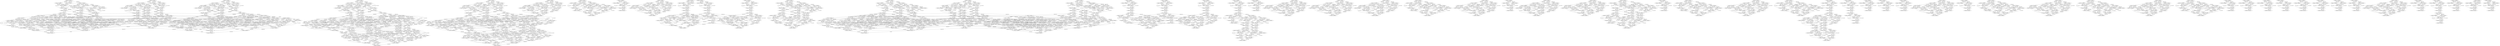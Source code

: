digraph { 
a1c2q0d2s1v7w3k0b0g0p417->a1c2q0d2s2v7w3k0b0g0p417[label= "DBA.getData(x)"];
a1c2q0d0s0v7w1k0b0g0p44->a1c2q0d0s0v7w2k0b0g0p44[label= "DBB.getData(x)"];
a1c2q0d3s2v7w2k0b0g0p417->a1c2q0d3s4v7w2k0b0g0p417[label= "DBB.getData(x)"];
a0c2q0d2s5v7w3k0b0g0p417->a1c2q0d2s5v7w3k0b0g0p417[label= "ana.req(x)"];
a7c2q0d0s3v7w1k0b0g0p417->a7c2q0d0s3v7w2k0b0g0p417[label= "DBB.getData(x)"];
a5c2q0d2s2v7w3k0b0g0p44->a5c2q0d2s4v7w3k0b0g0p44[label= "DBB.getData(x)"];
a4c2q0d3s1v7w1k0b0g0p417->a4c2q0d3s2v7w1k0b0g0p417[label= "DBA.getData(x)"];
a4c2q0d2s4v7w0k0b0g0p417->a4c2q0d2s5v7w0k0b0g0p417[label= "srv1.process(x)"];
a3c2q0d2s3v7w2k0b0g0p44->a3c2q0d2s3v7w3k0b0g0p44[label= "srv3.process(x)"];
a4c2q0d1s2v7w0k0b0g0p417->a4c2q0d1s4v7w0k0b0g0p417[label= "DBB.getData(x)"];
a2c2q0d0s2v7w2k0b0g0p44->a2c2q0d0s4v7w2k0b0g0p44[label= "DBB.getData(x)"];
a1c2q0d3s1v7w3k0b0g0p44->a1c2q0d3s3v7w3k0b0g0p44[label= "DBB.getData(x)"];
a0c2q0d1s4v7w2k0b0g0p44->a0c2q0d1s5v7w2k0b0g0p44[label= "srv1.process(x)"];
a2c2q0d1s1v7w2k0b0g0p44->a2c2q0d1s3v7w2k0b0g0p44[label= "DBB.getData(x)"];
a0c2q0d2s1v7w1k0b0g0p44->a0c2q0d2s1v7w2k0b0g0p44[label= "DBB.getData(x)"];
a4c2q0d0s5v7w3k0b0g0p417->a0c2q0d2s5v7w3k0b0g0p417[label= "disp.req(srv2,x)"];
a0c2q0d1s3v7w3k0b0g0p417->a1c2q0d1s3v7w3k0b0g0p417[label= "ana.req(x)"];
a4c2q0d0s2v7w0k0b0g0p44->a4c2q0d0s4v7w0k0b0g0p44[label= "DBB.getData(x)"];
a1c2q0d2s3v7w0k0b0g0p417->a1c2q0d2s5v7w0k0b0g0p417[label= "srv1.process(x)"];
a5c2q0d0s2v7w2k0b0g0p44->a5c2q0d0s5v7w2k0b0g0p44[label= "srv1.process(x)"];
a0c2q0d0s4v7w0k0b0g0p417->a1c2q0d0s4v7w0k0b0g0p417[label= "ana.req(x)"];
a5c2q0d0s3v7w1k0b0g0p44->a0c2q0d2s3v7w1k0b0g0p44[label= "disp.req(srv2,x)"];
a5c2q0d1s1v7w1k0b0g0p44->a5c2q0d1s2v7w1k0b0g0p44[label= "DBA.getData(x)"];
a7c2q0d0s1v7w1k0b0g0p44->a7c2q0d0s1v7w2k0b0g0p44[label= "DBB.getData(x)"];
a4c2q0d3s1v7w0k0b0g0p417->a4c2q0d3s3v7w0k0b0g0p417[label= "DBB.getData(x)"];
a7c2q0d0s1v7w1k0b0g0p44->a7c2q0d0s3v7w1k0b0g0p44[label= "DBB.getData(x)"];
a2c2q0d1s0v7w2k0b0g0p44->a2c2q0d0s1v7w2k0b0g0p44[label= "srv1.serve(x)"];
a2c2q0d0s1v7w2k0b0g0p44->a2c2q0d0s1v7w3k0b0g0p44[label= "srv3.process(x)"];
a1c2q0d3s3v7w1k0b0g0p417->a1c2q0d3s5v7w1k0b0g0p417[label= "srv1.process(x)"];
a1c2q0d0s4v7w2k0b0g0p417->a1c2q0d0s5v7w2k0b0g0p417[label= "srv1.process(x)"];
a3c2q0d0s1v7w1k0b0g0p44->a3c2q0d0s2v7w1k0b0g0p44[label= "DBA.getData(x)"];
a5c2q0d1s3v7w1k0b0g0p417->a5c2q0d1s5v7w1k0b0g0p417[label= "srv1.process(x)"];
a5c2q0d3s3v7w1k0b0g0p44->a5c2q0d3s4v7w1k0b0g0p44[label= "DBA.getData(x)"];
a7c2q0d3s2v7w3k0b0g0p417->a7c2q0d3s5v7w3k0b0g0p417[label= "srv1.process(x)"];
a5c2q0d1s0v7w1k0b0g0p417->a5c2q0d1s0v7w2k0b0g0p417[label= "DBB.getData(x)"];
a4c2q0d1s3v7w1k0b0g0p417->a4c2q0d1s5v7w1k0b0g0p417[label= "srv1.process(x)"];
a5c2q0d0s5v7w2k0b0g0p44->a5c2q0d0s0v7w2k0b0g0p44[label= "agg.respond(y)"];
a3c2q0d3s3v7w2k0b0g0p417->a3c2q0d3s3v7w3k0b0g0p417[label= "srv3.process(x)"];
a2c2q0d1s0v7w1k0b0g0p44->a2c2q0d1s0v7w2k0b0g0p44[label= "DBB.getData(x)"];
a4c2q0d0s0v7w1k0b0g0p417->a0c2q0d2s0v7w1k0b0g0p417[label= "disp.req(srv2,x)"];
a2c2q0d1s3v7w2k0b0g0p44->a2c2q0d1s3v7w3k0b0g0p44[label= "srv3.process(x)"];
a4c2q0d2s3v7w3k0b0g0p44->a4c2q0d2s4v7w3k0b0g0p44[label= "DBA.getData(x)"];
a7c2q0d3s1v7w2k0b0g0p44->a7c2q0d3s2v7w2k0b0g0p44[label= "DBA.getData(x)"];
a2c2q0d2s2v7w0k0b0g0p44->a2c2q0d2s5v7w0k0b0g0p44[label= "srv1.process(x)"];
a3c2q0d3s3v7w3k0b0g0p44->a3c2q0d3s5v7w3k0b0g0p44[label= "srv1.process(x)"];
a1c2q0d3s2v7w3k0b0g0p417->a1c2q0d3s5v7w3k0b0g0p417[label= "srv1.process(x)"];
a2c2q0d3s2v7w1k0b0g0p417->a2c2q0d3s4v7w1k0b0g0p417[label= "DBB.getData(x)"];
a4c2q0d0s4v7w1k0b0g0p417->a0c2q0d3s4v7w1k0b0g0p417[label= "disp.req(srv3,x)"];
a2c2q0d0s3v7w2k0b0g0p417->a2c2q0d0s5v7w2k0b0g0p417[label= "srv1.process(x)"];
a0c2q0d0s1v7w2k0b0g0p417->a0c2q0d0s1v7w3k0b0g0p417[label= "srv3.process(x)"];
a2c2q0d0s5v7w1k0b0g0p417->a2c2q0d0s0v7w1k0b0g0p417[label= "agg.respond(y)"];
a2c2q0d3s5v7w3k0b0g0p417->a2c2q0d3s0v7w3k0b0g0p417[label= "agg.respond(y)"];
a7c2q0d2s4v7w0k0b0g0p44->a7c2q0d2s5v7w0k0b0g0p44[label= "srv1.process(x)"];
a0c2q0d3s0v7w3k0b0g0p417->a1c2q0d3s0v7w3k0b0g0p417[label= "ana.req(x)"];
a5c2q0d3s0v7w2k0b0g0p44->a5c2q0d3s0v7w3k0b0g0p44[label= "srv3.process(x)"];
a4c2q0d0s2v7w1k0b0g0p417->a0c2q0d2s2v7w1k0b0g0p417[label= "disp.req(srv2,x)"];
a5c2q0d3s1v7w1k0b0g0p417->a5c2q0d3s3v7w1k0b0g0p417[label= "DBB.getData(x)"];
a1c2q0d3s4v7w1k0b0g0p44->a1c2q0d3s4v7w2k0b0g0p44[label= "DBB.getData(x)"];
a4c2q0d1s3v7w1k0b0g0p44->a4c2q0d1s4v7w1k0b0g0p44[label= "DBA.getData(x)"];
a4c2q0d0s2v7w1k0b0g0p44->a0c2q0d2s2v7w1k0b0g0p44[label= "disp.req(srv2,x)"];
a0c2q0d1s0v7w1k0b0g0p417->a0c2q0d1s0v7w2k0b0g0p417[label= "DBB.getData(x)"];
a4c2q0d2s2v7w1k0b0g0p44->a4c2q0d2s5v7w1k0b0g0p44[label= "srv1.process(x)"];
a3c2q0d3s4v7w2k0b0g0p44->a3c2q0d3s5v7w2k0b0g0p44[label= "srv1.process(x)"];
a2c2q0d2s3v7w1k0b0g0p417->a2c2q0d2s5v7w1k0b0g0p417[label= "srv1.process(x)"];
a7c2q0d0s3v7w3k0b0g0p417->a7c2q0d0s5v7w3k0b0g0p417[label= "srv1.process(x)"];
a1c2q0d0s5v7w1k0b0g0p417->a1c2q0d0s0v7w1k0b0g0p417[label= "agg.respond(y)"];
a7c2q0d2s2v7w1k0b0g0p417->a7c2q0d2s5v7w1k0b0g0p417[label= "srv1.process(x)"];
a7c2q0d0s1v7w3k0b0g0p44->a7c2q0d0s3v7w3k0b0g0p44[label= "DBB.getData(x)"];
a3c2q0d0s3v7w0k0b0g0p417->a0c2q0d3s3v7w0k0b0g0p417[label= "disp.req(srv3,x)"];
a4c2q0d2s3v7w2k0b0g0p44->a4c2q0d2s3v7w3k0b0g0p44[label= "srv3.process(x)"];
a1c2q0d0s5v7w2k0b0g0p417->a1c2q0d0s5v7w3k0b0g0p417[label= "srv3.process(x)"];
a4c2q0d3s5v7w1k0b0g0p417->a4c2q0d3s5v7w2k0b0g0p417[label= "DBB.getData(x)"];
a3c2q0d3s3v7w3k0b0g0p44->a3c2q0d3s4v7w3k0b0g0p44[label= "DBA.getData(x)"];
a0c2q0d0s1v7w1k0b0g0p417->a1c2q0d0s1v7w1k0b0g0p417[label= "ana.req(x)"];
a4c2q0d0s3v7w0k0b0g0p44->a0c2q0d2s3v7w0k0b0g0p44[label= "disp.req(srv2,x)"];
a2c2q0d3s2v7w2k0b0g0p417->a2c2q0d3s4v7w2k0b0g0p417[label= "DBB.getData(x)"];
a5c2q0d1s2v7w2k0b0g0p44->a5c2q0d1s4v7w2k0b0g0p44[label= "DBB.getData(x)"];
a3c2q0d2s3v7w3k0b0g0p44->a3c2q0d2s5v7w3k0b0g0p44[label= "srv1.process(x)"];
a0c2q0d3s1v7w2k0b0g0p44->a0c2q0d3s3v7w2k0b0g0p44[label= "DBB.getData(x)"];
a2c2q0d3s1v7w3k0b0g0p417->a2c2q0d3s3v7w3k0b0g0p417[label= "DBB.getData(x)"];
a2c2q0d1s4v7w2k0b0g0p44->a2c2q0d1s5v7w2k0b0g0p44[label= "srv1.process(x)"];
a7c2q0d1s5v7w3k0b0g0p417->a7c2q0d1s0v7w3k0b0g0p417[label= "agg.respond(y)"];
a2c2q0d3s3v7w2k0b0g0p417->a2c2q0d3s5v7w2k0b0g0p417[label= "srv1.process(x)"];
a0c2q0d0s1v7w1k0b0g0p417->a0c2q0d0s1v7w2k0b0g0p417[label= "DBB.getData(x)"];
a1c2q0d3s1v7w0k0b0g0p44->a1c2q0d3s3v7w0k0b0g0p44[label= "DBB.getData(x)"];
a0c2q0d0s3v7w1k0b0g0p417->a0c2q0d0s3v7w2k0b0g0p417[label= "DBB.getData(x)"];
a5c2q0d0s5v7w2k0b0g0p417->a5c2q0d0s5v7w3k0b0g0p417[label= "srv3.process(x)"];
a3c2q0d0s0v7w0k0b0g0p417->a0c2q0d3s0v7w0k0b0g0p417[label= "disp.req(srv3,x)"];
a4c2q0d1s3v7w2k0b0g0p417->a4c2q0d1s5v7w2k0b0g0p417[label= "srv1.process(x)"];
a0c2q0d2s4v7w2k0b0g0p44->a1c2q0d2s4v7w2k0b0g0p44[label= "ana.req(x)"];
a5c2q0d3s0v7w1k0b0g0p417->a5c2q0d3s0v7w2k0b0g0p417[label= "DBB.getData(x)"];
a7c2q0d0s5v7w0k0b0g0p417->a0c2q0d1s5v7w0k0b0g0p417[label= "disp.req(srv1,x)"];
a0c2q0d1s2v7w2k0b0g0p44->a0c2q0d1s2v7w3k0b0g0p44[label= "srv3.process(x)"];
a1c2q0d1s4v7w1k0b0g0p417->a1c2q0d1s5v7w1k0b0g0p417[label= "srv1.process(x)"];
a3c2q0d1s1v7w3k0b0g0p417->a3c2q0d1s2v7w3k0b0g0p417[label= "DBA.getData(x)"];
a5c2q0d0s1v7w1k0b0g0p44->a0c2q0d2s1v7w1k0b0g0p44[label= "disp.req(srv2,x)"];
a0c2q0d1s1v7w1k0b0g0p417->a0c2q0d1s3v7w1k0b0g0p417[label= "DBB.getData(x)"];
a4c2q0d3s4v7w0k0b0g0p417->a4c2q0d3s5v7w0k0b0g0p417[label= "srv1.process(x)"];
a5c2q0d0s2v7w3k0b0g0p44->a5c2q0d0s4v7w3k0b0g0p44[label= "DBB.getData(x)"];
a4c2q0d0s3v7w3k0b0g0p417->a4c2q0d0s4v7w3k0b0g0p417[label= "DBA.getData(x)"];
a3c2q0d0s4v7w3k0b0g0p44->a3c2q0d0s5v7w3k0b0g0p44[label= "srv1.process(x)"];
a7c2q0d0s1v7w0k0b0g0p44->a0c2q0d1s1v7w0k0b0g0p44[label= "disp.req(srv1,x)"];
a5c2q0d0s2v7w0k0b0g0p44->a0c2q0d2s2v7w0k0b0g0p44[label= "disp.req(srv2,x)"];
a7c2q0d3s0v7w2k0b0g0p417->a7c2q0d3s0v7w3k0b0g0p417[label= "srv3.process(x)"];
a2c2q0d0s1v7w0k0b0g0p417->a2c2q0d0s2v7w0k0b0g0p417[label= "DBA.getData(x)"];
a2c2q0d2s1v7w3k0b0g0p417->a2c2q0d2s3v7w3k0b0g0p417[label= "DBB.getData(x)"];
a5c2q0d0s1v7w3k0b0g0p417->a5c2q0d0s2v7w3k0b0g0p417[label= "DBA.getData(x)"];
a1c2q0d1s3v7w2k0b0g0p44->a1c2q0d1s4v7w2k0b0g0p44[label= "DBA.getData(x)"];
a0c2q0d3s2v7w1k0b0g0p417->a1c2q0d3s2v7w1k0b0g0p417[label= "ana.req(x)"];
a3c2q0d0s1v7w0k0b0g0p417->a3c2q0d0s2v7w0k0b0g0p417[label= "DBA.getData(x)"];
a1c2q0d0s1v7w1k0b0g0p44->a1c2q0d0s2v7w1k0b0g0p44[label= "DBA.getData(x)"];
a3c2q0d3s5v7w3k0b0g0p417->a3c2q0d3s0v7w3k0b0g0p417[label= "agg.respond(y)"];
a5c2q0d0s2v7w1k0b0g0p44->a5c2q0d0s5v7w1k0b0g0p44[label= "srv1.process(x)"];
a1c2q0d1s0v7w2k0b0g0p417->a1c2q0d0s1v7w2k0b0g0p417[label= "srv1.serve(x)"];
a7c2q0d3s2v7w2k0b0g0p417->a7c2q0d3s5v7w2k0b0g0p417[label= "srv1.process(x)"];
a3c2q0d1s1v7w3k0b0g0p44->a3c2q0d1s3v7w3k0b0g0p44[label= "DBB.getData(x)"];
a1c2q0d1s1v7w3k0b0g0p44->a1c2q0d1s2v7w3k0b0g0p44[label= "DBA.getData(x)"];
a0c2q0d1s1v7w1k0b0g0p44->a0c2q0d1s3v7w1k0b0g0p44[label= "DBB.getData(x)"];
a1c2q0d3s2v7w1k0b0g0p44->a1c2q0d3s4v7w1k0b0g0p44[label= "DBB.getData(x)"];
a1c2q0d2s4v7w2k0b0g0p417->a1c2q0d2s5v7w2k0b0g0p417[label= "srv1.process(x)"];
a2c2q0d1s5v7w2k0b0g0p44->a2c2q0d1s5v7w3k0b0g0p44[label= "srv3.process(x)"];
a2c2q0d2s1v7w1k0b0g0p417->a2c2q0d2s2v7w1k0b0g0p417[label= "DBA.getData(x)"];
a3c2q0d0s1v7w2k0b0g0p417->a0c2q0d3s1v7w2k0b0g0p417[label= "disp.req(srv3,x)"];
a7c2q0d0s4v7w2k0b0g0p417->a7c2q0d0s4v7w3k0b0g0p417[label= "srv3.process(x)"];
a4c2q0d0s4v7w2k0b0g0p417->a4c2q0d0s5v7w2k0b0g0p417[label= "srv1.process(x)"];
a7c2q0d3s4v7w2k0b0g0p417->a7c2q0d3s5v7w2k0b0g0p417[label= "srv1.process(x)"];
a2c2q0d3s5v7w0k0b0g0p44->a2c2q0d3s0v7w0k0b0g0p44[label= "agg.respond(y)"];
a0c2q0d0s0v7w3k0b0g0p417->a1c2q0d0s0v7w3k0b0g0p417[label= "ana.req(x)"];
a0c2q0d1s3v7w0k0b0g0p417->a0c2q0d1s4v7w0k0b0g0p417[label= "DBA.getData(x)"];
a2c2q0d2s1v7w0k0b0g0p417->a2c2q0d2s2v7w0k0b0g0p417[label= "DBA.getData(x)"];
a3c2q0d3s2v7w0k0b0g0p417->a3c2q0d3s4v7w0k0b0g0p417[label= "DBB.getData(x)"];
a4c2q0d0s4v7w3k0b0g0p417->a0c2q0d3s4v7w3k0b0g0p417[label= "disp.req(srv3,x)"];
a0c2q0d0s5v7w0k0b0g0p417->a0c2q0d0s0v7w0k0b0g0p417[label= "agg.respond(y)"];
a7c2q0d2s1v7w1k0b0g0p44->a7c2q0d2s3v7w1k0b0g0p44[label= "DBB.getData(x)"];
a5c2q0d1s2v7w2k0b0g0p417->a5c2q0d1s2v7w3k0b0g0p417[label= "srv3.process(x)"];
a0c2q0d2s0v7w3k0b0g0p44->a1c2q0d2s0v7w3k0b0g0p44[label= "ana.req(x)"];
a3c2q0d1s2v7w0k0b0g0p417->a3c2q0d1s4v7w0k0b0g0p417[label= "DBB.getData(x)"];
a4c2q0d3s3v7w0k0b0g0p417->a4c2q0d3s4v7w0k0b0g0p417[label= "DBA.getData(x)"];
a5c2q0d0s0v7w1k0b0g0p417->a0c2q0d2s0v7w1k0b0g0p417[label= "disp.req(srv2,x)"];
a3c2q0d1s4v7w2k0b0g0p417->a3c2q0d1s5v7w2k0b0g0p417[label= "srv1.process(x)"];
a1c2q0d0s2v7w3k0b0g0p44->a1c2q0d0s4v7w3k0b0g0p44[label= "DBB.getData(x)"];
a1c2q0d3s3v7w1k0b0g0p417->a1c2q0d3s4v7w1k0b0g0p417[label= "DBA.getData(x)"];
a4c2q0d2s1v7w0k0b0g0p44->a4c2q0d2s3v7w0k0b0g0p44[label= "DBB.getData(x)"];
a2c2q0d2s1v7w2k0b0g0p44->a2c2q0d2s3v7w2k0b0g0p44[label= "DBB.getData(x)"];
a0c2q0d3s2v7w2k0b0g0p44->a0c2q0d3s5v7w2k0b0g0p44[label= "srv1.process(x)"];
a3c2q0d0s2v7w1k0b0g0p44->a3c2q0d0s5v7w1k0b0g0p44[label= "srv1.process(x)"];
a7c2q0d3s1v7w1k0b0g0p44->a7c2q0d3s1v7w2k0b0g0p44[label= "DBB.getData(x)"];
a7c2q0d0s1v7w0k0b0g0p44->a7c2q0d0s2v7w0k0b0g0p44[label= "DBA.getData(x)"];
a4c2q0d3s2v7w1k0b0g0p417->a4c2q0d3s5v7w1k0b0g0p417[label= "srv1.process(x)"];
a3c2q0d3s4v7w1k0b0g0p44->a3c2q0d3s4v7w2k0b0g0p44[label= "DBB.getData(x)"];
a4c2q0d0s4v7w3k0b0g0p44->a4c2q0d0s5v7w3k0b0g0p44[label= "srv1.process(x)"];
a4c2q0d2s4v7w1k0b0g0p44->a4c2q0d2s4v7w2k0b0g0p44[label= "DBB.getData(x)"];
a4c2q0d1s3v7w2k0b0g0p44->a4c2q0d1s5v7w2k0b0g0p44[label= "srv1.process(x)"];
a5c2q0d2s1v7w2k0b0g0p417->a5c2q0d2s2v7w2k0b0g0p417[label= "DBA.getData(x)"];
a2c2q0d3s2v7w1k0b0g0p417->a2c2q0d3s2v7w2k0b0g0p417[label= "DBB.getData(x)"];
a2c2q0d2s1v7w2k0b0g0p417->a2c2q0d2s1v7w3k0b0g0p417[label= "srv3.process(x)"];
a7c2q0d3s4v7w3k0b0g0p44->a7c2q0d3s5v7w3k0b0g0p44[label= "srv1.process(x)"];
a3c2q0d1s0v7w2k0b0g0p417->a3c2q0d1s0v7w3k0b0g0p417[label= "srv3.process(x)"];
a5c2q0d3s1v7w2k0b0g0p44->a5c2q0d3s3v7w2k0b0g0p44[label= "DBB.getData(x)"];
a5c2q0d1s4v7w3k0b0g0p44->a5c2q0d1s5v7w3k0b0g0p44[label= "srv1.process(x)"];
a0c2q0d0s1v7w1k0b0g0p417->a0c2q0d0s3v7w1k0b0g0p417[label= "DBB.getData(x)"];
a5c2q0d0s5v7w3k0b0g0p44->a0c2q0d2s5v7w3k0b0g0p44[label= "disp.req(srv2,x)"];
a1c2q0d2s3v7w1k0b0g0p44->a1c2q0d2s3v7w2k0b0g0p44[label= "DBB.getData(x)"];
a2c2q0d1s3v7w1k0b0g0p417->a2c2q0d1s4v7w1k0b0g0p417[label= "DBA.getData(x)"];
a4c2q0d1s1v7w1k0b0g0p44->a4c2q0d1s3v7w1k0b0g0p44[label= "DBB.getData(x)"];
a2c2q0d3s1v7w3k0b0g0p44->a2c2q0d3s2v7w3k0b0g0p44[label= "DBA.getData(x)"];
a5c2q0d0s1v7w0k0b0g0p417->a5c2q0d0s3v7w0k0b0g0p417[label= "DBB.getData(x)"];
a2c2q0d2s4v7w0k0b0g0p417->a2c2q0d2s5v7w0k0b0g0p417[label= "srv1.process(x)"];
a7c2q0d0s1v7w1k0b0g0p417->a7c2q0d0s3v7w1k0b0g0p417[label= "DBB.getData(x)"];
a3c2q0d0s0v7w2k0b0g0p417->a0c2q0d3s0v7w2k0b0g0p417[label= "disp.req(srv3,x)"];
a7c2q0d1s1v7w0k0b0g0p417->a7c2q0d1s2v7w0k0b0g0p417[label= "DBA.getData(x)"];
a1c2q0d1s5v7w1k0b0g0p44->a1c2q0d1s0v7w1k0b0g0p44[label= "agg.respond(y)"];
a0c2q0d1s5v7w2k0b0g0p44->a0c2q0d1s0v7w2k0b0g0p44[label= "agg.respond(y)"];
a0c2q0d1s5v7w3k0b0g0p417->a0c2q0d1s0v7w3k0b0g0p417[label= "agg.respond(y)"];
a0c2q0d1s0v7w2k0b0g0p417->a1c2q0d1s0v7w2k0b0g0p417[label= "ana.req(x)"];
a7c2q0d0s2v7w2k0b0g0p417->a0c2q0d1s2v7w2k0b0g0p417[label= "disp.req(srv1,x)"];
a4c2q0d1s4v7w2k0b0g0p44->a4c2q0d1s5v7w2k0b0g0p44[label= "srv1.process(x)"];
a4c2q0d3s1v7w3k0b0g0p44->a4c2q0d3s2v7w3k0b0g0p44[label= "DBA.getData(x)"];
a5c2q0d0s5v7w3k0b0g0p417->a5c2q0d0s0v7w3k0b0g0p417[label= "agg.respond(y)"];
a3c2q0d2s1v7w1k0b0g0p44->a3c2q0d2s1v7w2k0b0g0p44[label= "DBB.getData(x)"];
a5c2q0d3s1v7w1k0b0g0p44->a5c2q0d3s2v7w1k0b0g0p44[label= "DBA.getData(x)"];
a3c2q0d2s1v7w2k0b0g0p417->a3c2q0d2s1v7w3k0b0g0p417[label= "srv3.process(x)"];
a1c2q0d2s4v7w2k0b0g0p417->a1c2q0d2s4v7w3k0b0g0p417[label= "srv3.process(x)"];
a1c2q0d3s4v7w2k0b0g0p44->a1c2q0d3s4v7w3k0b0g0p44[label= "srv3.process(x)"];
a2c2q0d2s5v7w0k0b0g0p44->a2c2q0d2s0v7w0k0b0g0p44[label= "agg.respond(y)"];
a4c2q0d1s3v7w0k0b0g0p44->a4c2q0d1s5v7w0k0b0g0p44[label= "srv1.process(x)"];
a3c2q0d3s1v7w1k0b0g0p417->a3c2q0d3s1v7w2k0b0g0p417[label= "DBB.getData(x)"];
a2c2q0d2s5v7w3k0b0g0p417->a2c2q0d2s0v7w3k0b0g0p417[label= "agg.respond(y)"];
a4c2q0d2s4v7w1k0b0g0p44->a4c2q0d2s5v7w1k0b0g0p44[label= "srv1.process(x)"];
a3c2q0d1s4v7w2k0b0g0p417->a3c2q0d1s4v7w3k0b0g0p417[label= "srv3.process(x)"];
a5c2q0d2s1v7w3k0b0g0p417->a5c2q0d2s3v7w3k0b0g0p417[label= "DBB.getData(x)"];
a7c2q0d3s1v7w0k0b0g0p44->a7c2q0d3s2v7w0k0b0g0p44[label= "DBA.getData(x)"];
a0c2q0d3s4v7w3k0b0g0p417->a1c2q0d3s4v7w3k0b0g0p417[label= "ana.req(x)"];
a5c2q0d0s1v7w3k0b0g0p44->a5c2q0d0s2v7w3k0b0g0p44[label= "DBA.getData(x)"];
a1c2q0d1s1v7w2k0b0g0p44->a1c2q0d1s1v7w3k0b0g0p44[label= "srv3.process(x)"];
a2c2q0d3s4v7w0k0b0g0p44->a2c2q0d3s5v7w0k0b0g0p44[label= "srv1.process(x)"];
a0c2q0d0s4v7w1k0b0g0p44->a1c2q0d0s4v7w1k0b0g0p44[label= "ana.req(x)"];
a4c2q0d3s2v7w1k0b0g0p417->a4c2q0d3s2v7w2k0b0g0p417[label= "DBB.getData(x)"];
a0c2q0d2s4v7w2k0b0g0p417->a0c2q0d2s4v7w3k0b0g0p417[label= "srv3.process(x)"];
a7c2q0d0s1v7w3k0b0g0p44->a0c2q0d1s1v7w3k0b0g0p44[label= "disp.req(srv1,x)"];
a3c2q0d0s2v7w1k0b0g0p417->a3c2q0d0s5v7w1k0b0g0p417[label= "srv1.process(x)"];
a1c2q0d1s5v7w2k0b0g0p417->a1c2q0d1s5v7w3k0b0g0p417[label= "srv3.process(x)"];
a3c2q0d2s5v7w2k0b0g0p44->a3c2q0d2s5v7w3k0b0g0p44[label= "srv3.process(x)"];
a7c2q0d3s5v7w2k0b0g0p417->a7c2q0d3s0v7w2k0b0g0p417[label= "agg.respond(y)"];
a0c2q0d2s5v7w3k0b0g0p44->a0c2q0d2s0v7w3k0b0g0p44[label= "agg.respond(y)"];
a0c2q0d0s4v7w2k0b0g0p417->a1c2q0d0s4v7w2k0b0g0p417[label= "ana.req(x)"];
a1c2q0d1s5v7w3k0b0g0p44->a1c2q0d1s0v7w3k0b0g0p44[label= "agg.respond(y)"];
a0c2q0d2s3v7w2k0b0g0p44->a0c2q0d2s3v7w3k0b0g0p44[label= "srv3.process(x)"];
a0c2q0d2s1v7w1k0b0g0p417->a0c2q0d2s2v7w1k0b0g0p417[label= "DBA.getData(x)"];
a0c2q0d1s1v7w1k0b0g0p417->a0c2q0d1s2v7w1k0b0g0p417[label= "DBA.getData(x)"];
a3c2q0d0s2v7w1k0b0g0p417->a3c2q0d0s2v7w2k0b0g0p417[label= "DBB.getData(x)"];
a4c2q0d1s5v7w2k0b0g0p44->a4c2q0d1s0v7w2k0b0g0p44[label= "agg.respond(y)"];
a1c2q0d1s5v7w1k0b0g0p44->a1c2q0d1s5v7w2k0b0g0p44[label= "DBB.getData(x)"];
a3c2q0d2s4v7w0k0b0g0p417->a3c2q0d2s5v7w0k0b0g0p417[label= "srv1.process(x)"];
a3c2q0d2s3v7w1k0b0g0p44->a3c2q0d2s4v7w1k0b0g0p44[label= "DBA.getData(x)"];
a0c2q0d2s4v7w1k0b0g0p417->a0c2q0d2s4v7w2k0b0g0p417[label= "DBB.getData(x)"];
a0c2q0d1s5v7w1k0b0g0p417->a0c2q0d1s5v7w2k0b0g0p417[label= "DBB.getData(x)"];
a0c2q0d0s2v7w1k0b0g0p417->a0c2q0d0s2v7w2k0b0g0p417[label= "DBB.getData(x)"];
a2c2q0d0s1v7w1k0b0g0p417->a2c2q0d0s1v7w2k0b0g0p417[label= "DBB.getData(x)"];
a3c2q0d0s4v7w1k0b0g0p417->a0c2q0d3s4v7w1k0b0g0p417[label= "disp.req(srv3,x)"];
a7c2q0d1s3v7w0k0b0g0p417->a7c2q0d1s5v7w0k0b0g0p417[label= "srv1.process(x)"];
a5c2q0d3s3v7w1k0b0g0p417->a5c2q0d3s4v7w1k0b0g0p417[label= "DBA.getData(x)"];
a5c2q0d3s2v7w3k0b0g0p44->a5c2q0d3s5v7w3k0b0g0p44[label= "srv1.process(x)"];
a4c2q0d0s3v7w3k0b0g0p44->a0c2q0d3s3v7w3k0b0g0p44[label= "disp.req(srv3,x)"];
a2c2q0d2s1v7w2k0b0g0p44->a2c2q0d2s2v7w2k0b0g0p44[label= "DBA.getData(x)"];
a1c2q0d0s1v7w0k0b0g0p44->a1c2q0d0s2v7w0k0b0g0p44[label= "DBA.getData(x)"];
a1c2q0d0s1v7w1k0b0g0p417->a1c2q0d0s1v7w2k0b0g0p417[label= "DBB.getData(x)"];
a4c2q0d0s1v7w2k0b0g0p44->a0c2q0d3s1v7w2k0b0g0p44[label= "disp.req(srv3,x)"];
a0c2q0d2s0v7w2k0b0g0p417->a1c2q0d2s0v7w2k0b0g0p417[label= "ana.req(x)"];
a0c2q0d3s5v7w1k0b0g0p417->a1c2q0d3s5v7w1k0b0g0p417[label= "ana.req(x)"];
a5c2q0d2s2v7w2k0b0g0p417->a5c2q0d2s2v7w3k0b0g0p417[label= "srv3.process(x)"];
a7c2q0d3s1v7w2k0b0g0p417->a7c2q0d3s2v7w2k0b0g0p417[label= "DBA.getData(x)"];
a1c2q0d1s1v7w0k0b0g0p44->a1c2q0d1s2v7w0k0b0g0p44[label= "DBA.getData(x)"];
a3c2q0d3s5v7w1k0b0g0p417->a3c2q0d3s0v7w1k0b0g0p417[label= "agg.respond(y)"];
a4c2q0d1s1v7w3k0b0g0p417->a4c2q0d1s3v7w3k0b0g0p417[label= "DBB.getData(x)"];
a3c2q0d0s1v7w3k0b0g0p417->a3c2q0d0s2v7w3k0b0g0p417[label= "DBA.getData(x)"];
a1c2q0d2s2v7w0k0b0g0p417->a1c2q0d2s5v7w0k0b0g0p417[label= "srv1.process(x)"];
a7c2q0d2s4v7w1k0b0g0p417->a7c2q0d2s5v7w1k0b0g0p417[label= "srv1.process(x)"];
a0c2q0d0s2v7w1k0b0g0p44->a0c2q0d0s2v7w2k0b0g0p44[label= "DBB.getData(x)"];
a4c2q0d0s2v7w1k0b0g0p44->a4c2q0d0s4v7w1k0b0g0p44[label= "DBB.getData(x)"];
a7c2q0d0s4v7w2k0b0g0p417->a7c2q0d0s5v7w2k0b0g0p417[label= "srv1.process(x)"];
a0c2q0d0s5v7w1k0b0g0p44->a0c2q0d0s0v7w1k0b0g0p44[label= "agg.respond(y)"];
a0c2q0d2s1v7w3k0b0g0p417->a0c2q0d2s2v7w3k0b0g0p417[label= "DBA.getData(x)"];
a5c2q0d1s0v7w1k0b0g0p44->a5c2q0d1s0v7w2k0b0g0p44[label= "DBB.getData(x)"];
a3c2q0d3s5v7w1k0b0g0p44->a3c2q0d3s5v7w2k0b0g0p44[label= "DBB.getData(x)"];
a0c2q0d1s1v7w3k0b0g0p417->a1c2q0d1s1v7w3k0b0g0p417[label= "ana.req(x)"];
a0c2q0d1s1v7w3k0b0g0p44->a1c2q0d1s1v7w3k0b0g0p44[label= "ana.req(x)"];
a4c2q0d0s0v7w3k0b0g0p44->a0c2q0d3s0v7w3k0b0g0p44[label= "disp.req(srv3,x)"];
a0c2q0d2s1v7w3k0b0g0p417->a0c2q0d2s3v7w3k0b0g0p417[label= "DBB.getData(x)"];
a4c2q0d0s3v7w0k0b0g0p417->a0c2q0d3s3v7w0k0b0g0p417[label= "disp.req(srv3,x)"];
a7c2q0d0s2v7w1k0b0g0p417->a0c2q0d1s2v7w1k0b0g0p417[label= "disp.req(srv1,x)"];
a7c2q0d1s2v7w2k0b0g0p44->a7c2q0d1s4v7w2k0b0g0p44[label= "DBB.getData(x)"];
a5c2q0d0s4v7w0k0b0g0p44->a0c2q0d2s4v7w0k0b0g0p44[label= "disp.req(srv2,x)"];
a5c2q0d3s2v7w3k0b0g0p417->a5c2q0d3s4v7w3k0b0g0p417[label= "DBB.getData(x)"];
a5c2q0d2s3v7w3k0b0g0p44->a5c2q0d2s4v7w3k0b0g0p44[label= "DBA.getData(x)"];
a3c2q0d0s5v7w3k0b0g0p44->a3c2q0d0s0v7w3k0b0g0p44[label= "agg.respond(y)"];
a2c2q0d3s3v7w1k0b0g0p44->a2c2q0d3s5v7w1k0b0g0p44[label= "srv1.process(x)"];
a2c2q0d3s2v7w3k0b0g0p417->a2c2q0d3s5v7w3k0b0g0p417[label= "srv1.process(x)"];
a1c2q0d1s1v7w2k0b0g0p44->a1c2q0d1s2v7w2k0b0g0p44[label= "DBA.getData(x)"];
a1c2q0d0s3v7w1k0b0g0p44->a1c2q0d0s3v7w2k0b0g0p44[label= "DBB.getData(x)"];
a1c2q0d2s5v7w3k0b0g0p44->a1c2q0d2s0v7w3k0b0g0p44[label= "agg.respond(y)"];
a3c2q0d0s5v7w3k0b0g0p417->a3c2q0d0s0v7w3k0b0g0p417[label= "agg.respond(y)"];
a7c2q0d0s1v7w0k0b0g0p44->a7c2q0d0s3v7w0k0b0g0p44[label= "DBB.getData(x)"];
a3c2q0d0s3v7w1k0b0g0p417->a3c2q0d0s5v7w1k0b0g0p417[label= "srv1.process(x)"];
a0c2q0d0s5v7w2k0b0g0p417->a0c2q0d0s0v7w2k0b0g0p417[label= "agg.respond(y)"];
a0c2q0d0s2v7w2k0b0g0p417->a0c2q0d0s4v7w2k0b0g0p417[label= "DBB.getData(x)"];
a7c2q0d3s2v7w0k0b0g0p44->a7c2q0d3s4v7w0k0b0g0p44[label= "DBB.getData(x)"];
a0c2q0d1s3v7w2k0b0g0p44->a0c2q0d1s5v7w2k0b0g0p44[label= "srv1.process(x)"];
a5c2q0d3s5v7w0k0b0g0p417->a5c2q0d3s0v7w0k0b0g0p417[label= "agg.respond(y)"];
a4c2q0d1s2v7w1k0b0g0p44->a4c2q0d1s5v7w1k0b0g0p44[label= "srv1.process(x)"];
a0c2q0d0s5v7w1k0b0g0p44->a0c2q0d0s5v7w2k0b0g0p44[label= "DBB.getData(x)"];
a1c2q0d0s5v7w2k0b0g0p44->a1c2q0d0s5v7w3k0b0g0p44[label= "srv3.process(x)"];
a2c2q0d1s5v7w3k0b0g0p417->a2c2q0d1s0v7w3k0b0g0p417[label= "agg.respond(y)"];
a5c2q0d2s3v7w2k0b0g0p44->a5c2q0d2s5v7w2k0b0g0p44[label= "srv1.process(x)"];
a7c2q0d2s4v7w1k0b0g0p44->a7c2q0d2s4v7w2k0b0g0p44[label= "DBB.getData(x)"];
a0c2q0d0s1v7w0k0b0g0p44->a0c2q0d0s3v7w0k0b0g0p44[label= "DBB.getData(x)"];
a2c2q0d0s1v7w0k0b0g0p417->a2c2q0d0s3v7w0k0b0g0p417[label= "DBB.getData(x)"];
a0c2q0d1s3v7w0k0b0g0p44->a1c2q0d1s3v7w0k0b0g0p44[label= "ana.req(x)"];
a5c2q0d2s3v7w3k0b0g0p417->a5c2q0d2s5v7w3k0b0g0p417[label= "srv1.process(x)"];
a1c2q0d3s5v7w1k0b0g0p417->a1c2q0d3s0v7w1k0b0g0p417[label= "agg.respond(y)"];
a3c2q0d0s2v7w0k0b0g0p44->a3c2q0d0s5v7w0k0b0g0p44[label= "srv1.process(x)"];
a1c2q0d1s5v7w0k0b0g0p417->a1c2q0d1s0v7w0k0b0g0p417[label= "agg.respond(y)"];
a3c2q0d3s2v7w3k0b0g0p417->a3c2q0d3s4v7w3k0b0g0p417[label= "DBB.getData(x)"];
a2c2q0d2s1v7w2k0b0g0p417->a2c2q0d2s3v7w2k0b0g0p417[label= "DBB.getData(x)"];
a0c2q0d1s3v7w2k0b0g0p417->a0c2q0d1s4v7w2k0b0g0p417[label= "DBA.getData(x)"];
a7c2q0d3s3v7w0k0b0g0p44->a7c2q0d3s5v7w0k0b0g0p44[label= "srv1.process(x)"];
a1c2q0d1s2v7w2k0b0g0p44->a1c2q0d1s4v7w2k0b0g0p44[label= "DBB.getData(x)"];
a5c2q0d1s0v7w2k0b0g0p417->a5c2q0d0s1v7w2k0b0g0p417[label= "srv1.serve(x)"];
a7c2q0d3s4v7w1k0b0g0p417->a7c2q0d3s4v7w2k0b0g0p417[label= "DBB.getData(x)"];
a3c2q0d0s3v7w2k0b0g0p417->a3c2q0d0s3v7w3k0b0g0p417[label= "srv3.process(x)"];
a5c2q0d0s2v7w3k0b0g0p417->a5c2q0d0s4v7w3k0b0g0p417[label= "DBB.getData(x)"];
a5c2q0d2s0v7w2k0b0g0p44->a5c2q0d2s0v7w3k0b0g0p44[label= "srv3.process(x)"];
a1c2q0d0s2v7w2k0b0g0p417->a1c2q0d0s5v7w2k0b0g0p417[label= "srv1.process(x)"];
a0c2q0d3s4v7w1k0b0g0p44->a0c2q0d3s4v7w2k0b0g0p44[label= "DBB.getData(x)"];
a1c2q0d1s3v7w0k0b0g0p417->a1c2q0d1s5v7w0k0b0g0p417[label= "srv1.process(x)"];
a7c2q0d0s2v7w1k0b0g0p44->a7c2q0d0s4v7w1k0b0g0p44[label= "DBB.getData(x)"];
a1c2q0d0s1v7w0k0b0g0p44->a1c2q0d0s3v7w0k0b0g0p44[label= "DBB.getData(x)"];
a0c2q0d3s4v7w2k0b0g0p44->a0c2q0d3s5v7w2k0b0g0p44[label= "srv1.process(x)"];
a2c2q0d0s5v7w3k0b0g0p417->a2c2q0d0s0v7w3k0b0g0p417[label= "agg.respond(y)"];
a4c2q0d1s4v7w1k0b0g0p417->a4c2q0d1s5v7w1k0b0g0p417[label= "srv1.process(x)"];
a2c2q0d2s1v7w1k0b0g0p44->a2c2q0d2s3v7w1k0b0g0p44[label= "DBB.getData(x)"];
a3c2q0d2s3v7w0k0b0g0p417->a3c2q0d2s5v7w0k0b0g0p417[label= "srv1.process(x)"];
a2c2q0d2s5v7w2k0b0g0p417->a2c2q0d2s0v7w2k0b0g0p417[label= "agg.respond(y)"];
a3c2q0d1s1v7w0k0b0g0p44->a3c2q0d1s2v7w0k0b0g0p44[label= "DBA.getData(x)"];
a4c2q0d3s5v7w1k0b0g0p44->a4c2q0d3s0v7w1k0b0g0p44[label= "agg.respond(y)"];
a7c2q0d2s2v7w1k0b0g0p44->a7c2q0d2s2v7w2k0b0g0p44[label= "DBB.getData(x)"];
a3c2q0d0s5v7w2k0b0g0p44->a3c2q0d0s5v7w3k0b0g0p44[label= "srv3.process(x)"];
a1c2q0d3s2v7w2k0b0g0p44->a1c2q0d3s2v7w3k0b0g0p44[label= "srv3.process(x)"];
a3c2q0d1s4v7w2k0b0g0p44->a3c2q0d1s4v7w3k0b0g0p44[label= "srv3.process(x)"];
a0c2q0d0s1v7w0k0b0g0p417->a0c2q0d0s3v7w0k0b0g0p417[label= "DBB.getData(x)"];
a3c2q0d0s4v7w3k0b0g0p44->a0c2q0d3s4v7w3k0b0g0p44[label= "disp.req(srv3,x)"];
a4c2q0d1s1v7w1k0b0g0p417->a4c2q0d1s1v7w2k0b0g0p417[label= "DBB.getData(x)"];
a2c2q0d3s5v7w1k0b0g0p44->a2c2q0d3s0v7w1k0b0g0p44[label= "agg.respond(y)"];
a5c2q0d1s2v7w0k0b0g0p417->a5c2q0d1s5v7w0k0b0g0p417[label= "srv1.process(x)"];
a4c2q0d0s5v7w1k0b0g0p417->a0c2q0d2s5v7w1k0b0g0p417[label= "disp.req(srv2,x)"];
a7c2q0d1s3v7w1k0b0g0p44->a7c2q0d1s3v7w2k0b0g0p44[label= "DBB.getData(x)"];
a2c2q0d1s2v7w2k0b0g0p44->a2c2q0d1s5v7w2k0b0g0p44[label= "srv1.process(x)"];
a1c2q0d1s2v7w1k0b0g0p417->a1c2q0d1s5v7w1k0b0g0p417[label= "srv1.process(x)"];
a3c2q0d0s0v7w1k0b0g0p44->a0c2q0d3s0v7w1k0b0g0p44[label= "disp.req(srv3,x)"];
a4c2q0d0s1v7w2k0b0g0p417->a4c2q0d0s3v7w2k0b0g0p417[label= "DBB.getData(x)"];
a7c2q0d1s3v7w0k0b0g0p44->a7c2q0d1s4v7w0k0b0g0p44[label= "DBA.getData(x)"];
a4c2q0d1s3v7w3k0b0g0p417->a4c2q0d1s4v7w3k0b0g0p417[label= "DBA.getData(x)"];
a1c2q0d1s5v7w3k0b0g0p417->a1c2q0d1s0v7w3k0b0g0p417[label= "agg.respond(y)"];
a4c2q0d3s3v7w2k0b0g0p44->a4c2q0d3s3v7w3k0b0g0p44[label= "srv3.process(x)"];
a3c2q0d3s2v7w1k0b0g0p44->a3c2q0d3s4v7w1k0b0g0p44[label= "DBB.getData(x)"];
a3c2q0d2s1v7w0k0b0g0p44->a3c2q0d2s3v7w0k0b0g0p44[label= "DBB.getData(x)"];
a5c2q0d2s3v7w1k0b0g0p417->a5c2q0d2s5v7w1k0b0g0p417[label= "srv1.process(x)"];
a7c2q0d3s1v7w0k0b0g0p417->a7c2q0d3s3v7w0k0b0g0p417[label= "DBB.getData(x)"];
a1c2q0d1s0v7w3k0b0g0p417->a1c2q0d0s1v7w3k0b0g0p417[label= "srv1.serve(x)"];
a5c2q0d2s2v7w0k0b0g0p417->a5c2q0d2s4v7w0k0b0g0p417[label= "DBB.getData(x)"];
a3c2q0d2s2v7w1k0b0g0p44->a3c2q0d2s5v7w1k0b0g0p44[label= "srv1.process(x)"];
a3c2q0d2s0v7w2k0b0g0p44->a3c2q0d2s0v7w3k0b0g0p44[label= "srv3.process(x)"];
a7c2q0d1s2v7w3k0b0g0p44->a7c2q0d1s5v7w3k0b0g0p44[label= "srv1.process(x)"];
a7c2q0d2s1v7w0k0b0g0p44->a7c2q0d2s2v7w0k0b0g0p44[label= "DBA.getData(x)"];
a4c2q0d0s2v7w3k0b0g0p44->a0c2q0d2s2v7w3k0b0g0p44[label= "disp.req(srv2,x)"];
a2c2q0d2s0v7w1k0b0g0p44->a2c2q0d2s0v7w2k0b0g0p44[label= "DBB.getData(x)"];
a2c2q0d2s4v7w1k0b0g0p44->a2c2q0d2s4v7w2k0b0g0p44[label= "DBB.getData(x)"];
a7c2q0d1s1v7w1k0b0g0p417->a7c2q0d1s1v7w2k0b0g0p417[label= "DBB.getData(x)"];
a4c2q0d0s4v7w3k0b0g0p44->a0c2q0d2s4v7w3k0b0g0p44[label= "disp.req(srv2,x)"];
a0c2q0d2s0v7w2k0b0g0p44->a0c2q0d2s0v7w3k0b0g0p44[label= "srv3.process(x)"];
a7c2q0d3s0v7w1k0b0g0p44->a7c2q0d3s0v7w2k0b0g0p44[label= "DBB.getData(x)"];
a5c2q0d2s4v7w2k0b0g0p44->a5c2q0d2s5v7w2k0b0g0p44[label= "srv1.process(x)"];
a0c2q0d1s1v7w2k0b0g0p417->a0c2q0d1s3v7w2k0b0g0p417[label= "DBB.getData(x)"];
a5c2q0d2s2v7w0k0b0g0p44->a5c2q0d2s4v7w0k0b0g0p44[label= "DBB.getData(x)"];
a2c2q0d3s1v7w1k0b0g0p417->a2c2q0d3s2v7w1k0b0g0p417[label= "DBA.getData(x)"];
a7c2q0d2s2v7w0k0b0g0p417->a7c2q0d2s4v7w0k0b0g0p417[label= "DBB.getData(x)"];
a2c2q0d0s4v7w2k0b0g0p44->a2c2q0d0s4v7w3k0b0g0p44[label= "srv3.process(x)"];
a7c2q0d3s3v7w3k0b0g0p44->a7c2q0d3s4v7w3k0b0g0p44[label= "DBA.getData(x)"];
a0c2q0d3s1v7w0k0b0g0p417->a1c2q0d3s1v7w0k0b0g0p417[label= "ana.req(x)"];
a4c2q0d2s3v7w1k0b0g0p417->a4c2q0d2s3v7w2k0b0g0p417[label= "DBB.getData(x)"];
a0c2q0d0s5v7w3k0b0g0p44->a1c2q0d0s5v7w3k0b0g0p44[label= "ana.req(x)"];
a1c2q0d1s3v7w3k0b0g0p417->a1c2q0d1s5v7w3k0b0g0p417[label= "srv1.process(x)"];
a4c2q0d3s1v7w3k0b0g0p44->a4c2q0d3s3v7w3k0b0g0p44[label= "DBB.getData(x)"];
a0c2q0d0s3v7w2k0b0g0p44->a0c2q0d0s3v7w3k0b0g0p44[label= "srv3.process(x)"];
a0c2q0d2s3v7w2k0b0g0p44->a1c2q0d2s3v7w2k0b0g0p44[label= "ana.req(x)"];
a4c2q0d1s2v7w3k0b0g0p44->a4c2q0d1s4v7w3k0b0g0p44[label= "DBB.getData(x)"];
a7c2q0d1s0v7w2k0b0g0p417->a7c2q0d0s1v7w2k0b0g0p417[label= "srv1.serve(x)"];
a7c2q0d0s1v7w2k0b0g0p44->a7c2q0d0s2v7w2k0b0g0p44[label= "DBA.getData(x)"];
a4c2q0d0s3v7w3k0b0g0p44->a4c2q0d0s5v7w3k0b0g0p44[label= "srv1.process(x)"];
a0c2q0d0s4v7w1k0b0g0p44->a0c2q0d0s4v7w2k0b0g0p44[label= "DBB.getData(x)"];
a0c2q0d0s3v7w3k0b0g0p44->a0c2q0d0s5v7w3k0b0g0p44[label= "srv1.process(x)"];
a5c2q0d1s1v7w0k0b0g0p417->a5c2q0d1s3v7w0k0b0g0p417[label= "DBB.getData(x)"];
a5c2q0d1s2v7w0k0b0g0p417->a5c2q0d1s4v7w0k0b0g0p417[label= "DBB.getData(x)"];
a3c2q0d3s2v7w3k0b0g0p44->a3c2q0d3s5v7w3k0b0g0p44[label= "srv1.process(x)"];
a4c2q0d0s0v7w2k0b0g0p44->a0c2q0d3s0v7w2k0b0g0p44[label= "disp.req(srv3,x)"];
a3c2q0d3s1v7w1k0b0g0p44->a3c2q0d3s3v7w1k0b0g0p44[label= "DBB.getData(x)"];
a5c2q0d3s0v7w2k0b0g0p417->a5c2q0d3s0v7w3k0b0g0p417[label= "srv3.process(x)"];
a3c2q0d1s4v7w0k0b0g0p44->a3c2q0d1s5v7w0k0b0g0p44[label= "srv1.process(x)"];
a4c2q0d2s1v7w0k0b0g0p44->a4c2q0d2s2v7w0k0b0g0p44[label= "DBA.getData(x)"];
a2c2q0d1s2v7w2k0b0g0p44->a2c2q0d1s2v7w3k0b0g0p44[label= "srv3.process(x)"];
a2c2q0d2s3v7w2k0b0g0p44->a2c2q0d2s3v7w3k0b0g0p44[label= "srv3.process(x)"];
a0c2q0d2s1v7w3k0b0g0p44->a0c2q0d2s2v7w3k0b0g0p44[label= "DBA.getData(x)"];
a1c2q0d2s2v7w2k0b0g0p44->a1c2q0d2s2v7w3k0b0g0p44[label= "srv3.process(x)"];
a0c2q0d2s2v7w2k0b0g0p44->a0c2q0d2s2v7w3k0b0g0p44[label= "srv3.process(x)"];
a3c2q0d0s1v7w1k0b0g0p44->a0c2q0d3s1v7w1k0b0g0p44[label= "disp.req(srv3,x)"];
a7c2q0d2s0v7w1k0b0g0p417->a7c2q0d2s0v7w2k0b0g0p417[label= "DBB.getData(x)"];
a2c2q0d3s2v7w1k0b0g0p44->a2c2q0d3s4v7w1k0b0g0p44[label= "DBB.getData(x)"];
a2c2q0d3s4v7w0k0b0g0p417->a2c2q0d3s5v7w0k0b0g0p417[label= "srv1.process(x)"];
a5c2q0d0s1v7w0k0b0g0p44->a5c2q0d0s3v7w0k0b0g0p44[label= "DBB.getData(x)"];
a0c2q0d3s5v7w3k0b0g0p44->a0c2q0d3s0v7w3k0b0g0p44[label= "agg.respond(y)"];
a3c2q0d1s3v7w1k0b0g0p44->a3c2q0d1s4v7w1k0b0g0p44[label= "DBA.getData(x)"];
a7c2q0d1s5v7w2k0b0g0p417->a7c2q0d1s0v7w2k0b0g0p417[label= "agg.respond(y)"];
a0c2q0d0s4v7w2k0b0g0p417->a0c2q0d0s4v7w3k0b0g0p417[label= "srv3.process(x)"];
a7c2q0d1s2v7w0k0b0g0p417->a7c2q0d1s5v7w0k0b0g0p417[label= "srv1.process(x)"];
a5c2q0d2s5v7w1k0b0g0p417->a5c2q0d2s0v7w1k0b0g0p417[label= "agg.respond(y)"];
a4c2q0d2s1v7w1k0b0g0p417->a4c2q0d2s3v7w1k0b0g0p417[label= "DBB.getData(x)"];
a1c2q0d3s3v7w2k0b0g0p44->a1c2q0d3s5v7w2k0b0g0p44[label= "srv1.process(x)"];
a3c2q0d2s1v7w2k0b0g0p44->a3c2q0d2s2v7w2k0b0g0p44[label= "DBA.getData(x)"];
a7c2q0d0s3v7w1k0b0g0p417->a0c2q0d1s3v7w1k0b0g0p417[label= "disp.req(srv1,x)"];
a1c2q0d2s5v7w3k0b0g0p417->a1c2q0d2s0v7w3k0b0g0p417[label= "agg.respond(y)"];
a7c2q0d2s1v7w0k0b0g0p417->a7c2q0d2s2v7w0k0b0g0p417[label= "DBA.getData(x)"];
a2c2q0d2s0v7w2k0b0g0p417->a2c2q0d2s0v7w3k0b0g0p417[label= "srv3.process(x)"];
a7c2q0d0s4v7w2k0b0g0p417->a0c2q0d1s4v7w2k0b0g0p417[label= "disp.req(srv1,x)"];
a0c2q0d0s4v7w3k0b0g0p417->a0c2q0d0s5v7w3k0b0g0p417[label= "srv1.process(x)"];
a5c2q0d1s2v7w3k0b0g0p44->a5c2q0d1s4v7w3k0b0g0p44[label= "DBB.getData(x)"];
a0c2q0d0s2v7w0k0b0g0p44->a1c2q0d0s2v7w0k0b0g0p44[label= "ana.req(x)"];
a0c2q0d0s5v7w1k0b0g0p44->a1c2q0d0s5v7w1k0b0g0p44[label= "ana.req(x)"];
a0c2q0d2s4v7w2k0b0g0p44->a0c2q0d2s5v7w2k0b0g0p44[label= "srv1.process(x)"];
a0c2q0d2s1v7w3k0b0g0p44->a1c2q0d2s1v7w3k0b0g0p44[label= "ana.req(x)"];
a5c2q0d1s3v7w2k0b0g0p44->a5c2q0d1s4v7w2k0b0g0p44[label= "DBA.getData(x)"];
a4c2q0d2s2v7w0k0b0g0p44->a4c2q0d2s4v7w0k0b0g0p44[label= "DBB.getData(x)"];
a2c2q0d1s0v7w2k0b0g0p417->a2c2q0d0s1v7w2k0b0g0p417[label= "srv1.serve(x)"];
a2c2q0d1s4v7w1k0b0g0p44->a2c2q0d1s4v7w2k0b0g0p44[label= "DBB.getData(x)"];
a3c2q0d2s2v7w1k0b0g0p417->a3c2q0d2s4v7w1k0b0g0p417[label= "DBB.getData(x)"];
a7c2q0d3s1v7w1k0b0g0p417->a7c2q0d3s2v7w1k0b0g0p417[label= "DBA.getData(x)"];
a7c2q0d1s1v7w2k0b0g0p417->a7c2q0d1s3v7w2k0b0g0p417[label= "DBB.getData(x)"];
a3c2q0d2s4v7w1k0b0g0p417->a3c2q0d2s4v7w2k0b0g0p417[label= "DBB.getData(x)"];
a5c2q0d2s5v7w1k0b0g0p417->a5c2q0d2s5v7w2k0b0g0p417[label= "DBB.getData(x)"];
a7c2q0d0s5v7w2k0b0g0p44->a7c2q0d0s0v7w2k0b0g0p44[label= "agg.respond(y)"];
a2c2q0d3s1v7w0k0b0g0p44->a2c2q0d3s2v7w0k0b0g0p44[label= "DBA.getData(x)"];
a1c2q0d0s3v7w1k0b0g0p44->a1c2q0d0s5v7w1k0b0g0p44[label= "srv1.process(x)"];
a5c2q0d0s1v7w1k0b0g0p417->a5c2q0d0s1v7w2k0b0g0p417[label= "DBB.getData(x)"];
a7c2q0d2s2v7w0k0b0g0p44->a7c2q0d2s4v7w0k0b0g0p44[label= "DBB.getData(x)"];
a2c2q0d1s5v7w2k0b0g0p44->a2c2q0d1s0v7w2k0b0g0p44[label= "agg.respond(y)"];
a4c2q0d2s2v7w2k0b0g0p44->a4c2q0d2s2v7w3k0b0g0p44[label= "srv3.process(x)"];
a4c2q0d3s2v7w3k0b0g0p44->a4c2q0d3s5v7w3k0b0g0p44[label= "srv1.process(x)"];
a5c2q0d0s2v7w3k0b0g0p44->a5c2q0d0s5v7w3k0b0g0p44[label= "srv1.process(x)"];
a5c2q0d0s3v7w1k0b0g0p417->a0c2q0d2s3v7w1k0b0g0p417[label= "disp.req(srv2,x)"];
a4c2q0d1s1v7w2k0b0g0p417->a4c2q0d1s1v7w3k0b0g0p417[label= "srv3.process(x)"];
a0c2q0d0s2v7w0k0b0g0p417->a1c2q0d0s2v7w0k0b0g0p417[label= "ana.req(x)"];
a7c2q0d0s3v7w1k0b0g0p44->a0c2q0d1s3v7w1k0b0g0p44[label= "disp.req(srv1,x)"];
a4c2q0d3s2v7w2k0b0g0p44->a4c2q0d3s2v7w3k0b0g0p44[label= "srv3.process(x)"];
a0c2q0d3s1v7w1k0b0g0p417->a0c2q0d3s2v7w1k0b0g0p417[label= "DBA.getData(x)"];
a5c2q0d3s3v7w1k0b0g0p417->a5c2q0d3s5v7w1k0b0g0p417[label= "srv1.process(x)"];
a1c2q0d2s2v7w3k0b0g0p44->a1c2q0d2s5v7w3k0b0g0p44[label= "srv1.process(x)"];
a1c2q0d2s2v7w1k0b0g0p44->a1c2q0d2s2v7w2k0b0g0p44[label= "DBB.getData(x)"];
a3c2q0d1s2v7w1k0b0g0p417->a3c2q0d1s2v7w2k0b0g0p417[label= "DBB.getData(x)"];
a0c2q0d1s3v7w0k0b0g0p417->a1c2q0d1s3v7w0k0b0g0p417[label= "ana.req(x)"];
a0c2q0d1s2v7w0k0b0g0p417->a0c2q0d1s4v7w0k0b0g0p417[label= "DBB.getData(x)"];
a5c2q0d0s2v7w2k0b0g0p417->a5c2q0d0s2v7w3k0b0g0p417[label= "srv3.process(x)"];
a4c2q0d2s1v7w1k0b0g0p417->a4c2q0d2s1v7w2k0b0g0p417[label= "DBB.getData(x)"];
a4c2q0d2s1v7w3k0b0g0p44->a4c2q0d2s3v7w3k0b0g0p44[label= "DBB.getData(x)"];
a4c2q0d0s1v7w2k0b0g0p417->a0c2q0d3s1v7w2k0b0g0p417[label= "disp.req(srv3,x)"];
a4c2q0d3s5v7w1k0b0g0p44->a4c2q0d3s5v7w2k0b0g0p44[label= "DBB.getData(x)"];
a2c2q0d1s2v7w1k0b0g0p417->a2c2q0d1s2v7w2k0b0g0p417[label= "DBB.getData(x)"];
a4c2q0d3s1v7w1k0b0g0p417->a4c2q0d3s1v7w2k0b0g0p417[label= "DBB.getData(x)"];
a3c2q0d0s4v7w1k0b0g0p44->a3c2q0d0s5v7w1k0b0g0p44[label= "srv1.process(x)"];
a5c2q0d1s0v7w0k0b0g0p417->a5c2q0d0s1v7w0k0b0g0p417[label= "srv1.serve(x)"];
a5c2q0d0s5v7w1k0b0g0p417->a5c2q0d0s0v7w1k0b0g0p417[label= "agg.respond(y)"];
a1c2q0d1s4v7w2k0b0g0p44->a1c2q0d1s4v7w3k0b0g0p44[label= "srv3.process(x)"];
a1c2q0d0s3v7w3k0b0g0p417->a1c2q0d0s5v7w3k0b0g0p417[label= "srv1.process(x)"];
a3c2q0d0s3v7w2k0b0g0p44->a3c2q0d0s3v7w3k0b0g0p44[label= "srv3.process(x)"];
a0c2q0d2s2v7w0k0b0g0p417->a1c2q0d2s2v7w0k0b0g0p417[label= "ana.req(x)"];
a4c2q0d3s4v7w1k0b0g0p44->a4c2q0d3s4v7w2k0b0g0p44[label= "DBB.getData(x)"];
a5c2q0d1s3v7w1k0b0g0p44->a5c2q0d1s3v7w2k0b0g0p44[label= "DBB.getData(x)"];
a3c2q0d1s1v7w2k0b0g0p417->a3c2q0d1s3v7w2k0b0g0p417[label= "DBB.getData(x)"];
a2c2q0d0s0v7w2k0b0g0p417->a2c2q0d0s0v7w3k0b0g0p417[label= "srv3.process(x)"];
a0c2q0d2s5v7w1k0b0g0p44->a1c2q0d2s5v7w1k0b0g0p44[label= "ana.req(x)"];
a0c2q0d2s2v7w1k0b0g0p417->a0c2q0d2s2v7w2k0b0g0p417[label= "DBB.getData(x)"];
a4c2q0d2s2v7w1k0b0g0p417->a4c2q0d2s2v7w2k0b0g0p417[label= "DBB.getData(x)"];
a1c2q0d1s2v7w1k0b0g0p44->a1c2q0d1s4v7w1k0b0g0p44[label= "DBB.getData(x)"];
a0c2q0d1s0v7w1k0b0g0p44->a1c2q0d1s0v7w1k0b0g0p44[label= "ana.req(x)"];
a3c2q0d3s1v7w3k0b0g0p417->a3c2q0d3s3v7w3k0b0g0p417[label= "DBB.getData(x)"];
a5c2q0d0s3v7w2k0b0g0p417->a0c2q0d2s3v7w2k0b0g0p417[label= "disp.req(srv2,x)"];
a1c2q0d1s1v7w0k0b0g0p417->a1c2q0d1s3v7w0k0b0g0p417[label= "DBB.getData(x)"];
a1c2q0d1s2v7w3k0b0g0p44->a1c2q0d1s5v7w3k0b0g0p44[label= "srv1.process(x)"];
a0c2q0d3s3v7w2k0b0g0p417->a0c2q0d3s4v7w2k0b0g0p417[label= "DBA.getData(x)"];
a1c2q0d3s0v7w2k0b0g0p44->a1c2q0d3s0v7w3k0b0g0p44[label= "srv3.process(x)"];
a4c2q0d0s2v7w2k0b0g0p44->a0c2q0d2s2v7w2k0b0g0p44[label= "disp.req(srv2,x)"];
a3c2q0d3s3v7w3k0b0g0p417->a3c2q0d3s4v7w3k0b0g0p417[label= "DBA.getData(x)"];
a4c2q0d2s1v7w2k0b0g0p44->a4c2q0d2s1v7w3k0b0g0p44[label= "srv3.process(x)"];
a0c2q0d2s2v7w0k0b0g0p44->a1c2q0d2s2v7w0k0b0g0p44[label= "ana.req(x)"];
a7c2q0d2s5v7w0k0b0g0p44->a7c2q0d2s0v7w0k0b0g0p44[label= "agg.respond(y)"];
a4c2q0d1s3v7w1k0b0g0p44->a4c2q0d1s3v7w2k0b0g0p44[label= "DBB.getData(x)"];
a4c2q0d2s3v7w2k0b0g0p417->a4c2q0d2s3v7w3k0b0g0p417[label= "srv3.process(x)"];
a3c2q0d3s5v7w3k0b0g0p44->a3c2q0d3s0v7w3k0b0g0p44[label= "agg.respond(y)"];
a7c2q0d1s2v7w2k0b0g0p44->a7c2q0d1s5v7w2k0b0g0p44[label= "srv1.process(x)"];
a0c2q0d3s3v7w0k0b0g0p44->a1c2q0d3s3v7w0k0b0g0p44[label= "ana.req(x)"];
a3c2q0d1s0v7w1k0b0g0p417->a3c2q0d1s0v7w2k0b0g0p417[label= "DBB.getData(x)"];
a7c2q0d3s2v7w0k0b0g0p417->a7c2q0d3s4v7w0k0b0g0p417[label= "DBB.getData(x)"];
a7c2q0d1s1v7w2k0b0g0p44->a7c2q0d1s1v7w3k0b0g0p44[label= "srv3.process(x)"];
a5c2q0d3s2v7w2k0b0g0p417->a5c2q0d3s5v7w2k0b0g0p417[label= "srv1.process(x)"];
a0c2q0d0s3v7w2k0b0g0p417->a1c2q0d0s3v7w2k0b0g0p417[label= "ana.req(x)"];
a5c2q0d0s4v7w0k0b0g0p44->a5c2q0d0s5v7w0k0b0g0p44[label= "srv1.process(x)"];
a5c2q0d0s1v7w3k0b0g0p44->a5c2q0d0s3v7w3k0b0g0p44[label= "DBB.getData(x)"];
a5c2q0d0s4v7w3k0b0g0p417->a5c2q0d0s5v7w3k0b0g0p417[label= "srv1.process(x)"];
a7c2q0d0s2v7w0k0b0g0p417->a7c2q0d0s4v7w0k0b0g0p417[label= "DBB.getData(x)"];
a1c2q0d2s5v7w2k0b0g0p417->a1c2q0d2s0v7w2k0b0g0p417[label= "agg.respond(y)"];
a2c2q0d0s0v7w1k0b0g0p44->a2c2q0d0s0v7w2k0b0g0p44[label= "DBB.getData(x)"];
a1c2q0d0s5v7w2k0b0g0p44->a1c2q0d0s0v7w2k0b0g0p44[label= "agg.respond(y)"];
a4c2q0d0s2v7w0k0b0g0p44->a4c2q0d0s5v7w0k0b0g0p44[label= "srv1.process(x)"];
a7c2q0d2s4v7w1k0b0g0p417->a7c2q0d2s4v7w2k0b0g0p417[label= "DBB.getData(x)"];
a5c2q0d2s2v7w1k0b0g0p44->a5c2q0d2s4v7w1k0b0g0p44[label= "DBB.getData(x)"];
a2c2q0d1s2v7w3k0b0g0p44->a2c2q0d1s5v7w3k0b0g0p44[label= "srv1.process(x)"];
a2c2q0d1s5v7w2k0b0g0p417->a2c2q0d1s5v7w3k0b0g0p417[label= "srv3.process(x)"];
a0c2q0d3s4v7w0k0b0g0p44->a1c2q0d3s4v7w0k0b0g0p44[label= "ana.req(x)"];
a0c2q0d3s3v7w0k0b0g0p44->a0c2q0d3s5v7w0k0b0g0p44[label= "srv1.process(x)"];
a1c2q0d2s4v7w3k0b0g0p44->a1c2q0d2s5v7w3k0b0g0p44[label= "srv1.process(x)"];
a5c2q0d2s3v7w2k0b0g0p417->a5c2q0d2s5v7w2k0b0g0p417[label= "srv1.process(x)"];
a4c2q0d0s0v7w0k0b0g0p417->a0c2q0d3s0v7w0k0b0g0p417[label= "disp.req(srv3,x)"];
a0c2q0d3s1v7w1k0b0g0p44->a0c2q0d3s1v7w2k0b0g0p44[label= "DBB.getData(x)"];
a2c2q0d0s1v7w3k0b0g0p44->a2c2q0d0s2v7w3k0b0g0p44[label= "DBA.getData(x)"];
a0c2q0d1s0v7w0k0b0g0p417->a1c2q0d1s0v7w0k0b0g0p417[label= "ana.req(x)"];
a2c2q0d0s2v7w1k0b0g0p44->a2c2q0d0s2v7w2k0b0g0p44[label= "DBB.getData(x)"];
a5c2q0d0s1v7w2k0b0g0p417->a5c2q0d0s3v7w2k0b0g0p417[label= "DBB.getData(x)"];
a5c2q0d1s0v7w2k0b0g0p44->a5c2q0d0s1v7w2k0b0g0p44[label= "srv1.serve(x)"];
a5c2q0d2s2v7w3k0b0g0p417->a5c2q0d2s5v7w3k0b0g0p417[label= "srv1.process(x)"];
a3c2q0d3s3v7w2k0b0g0p417->a3c2q0d3s5v7w2k0b0g0p417[label= "srv1.process(x)"];
a3c2q0d1s3v7w2k0b0g0p44->a3c2q0d1s4v7w2k0b0g0p44[label= "DBA.getData(x)"];
a7c2q0d3s5v7w0k0b0g0p44->a7c2q0d3s0v7w0k0b0g0p44[label= "agg.respond(y)"];
a2c2q0d0s1v7w2k0b0g0p44->a2c2q0d0s2v7w2k0b0g0p44[label= "DBA.getData(x)"];
a4c2q0d3s2v7w3k0b0g0p44->a4c2q0d3s4v7w3k0b0g0p44[label= "DBB.getData(x)"];
a0c2q0d0s2v7w0k0b0g0p44->a0c2q0d0s4v7w0k0b0g0p44[label= "DBB.getData(x)"];
a3c2q0d1s4v7w1k0b0g0p44->a3c2q0d1s4v7w2k0b0g0p44[label= "DBB.getData(x)"];
a3c2q0d0s1v7w0k0b0g0p44->a3c2q0d0s3v7w0k0b0g0p44[label= "DBB.getData(x)"];
a5c2q0d3s2v7w1k0b0g0p417->a5c2q0d3s2v7w2k0b0g0p417[label= "DBB.getData(x)"];
a2c2q0d0s1v7w0k0b0g0p44->a2c2q0d0s2v7w0k0b0g0p44[label= "DBA.getData(x)"];
a4c2q0d0s1v7w3k0b0g0p44->a0c2q0d2s1v7w3k0b0g0p44[label= "disp.req(srv2,x)"];
a2c2q0d3s4v7w2k0b0g0p417->a2c2q0d3s4v7w3k0b0g0p417[label= "srv3.process(x)"];
a0c2q0d3s1v7w2k0b0g0p44->a0c2q0d3s1v7w3k0b0g0p44[label= "srv3.process(x)"];
a0c2q0d0s4v7w1k0b0g0p417->a0c2q0d0s4v7w2k0b0g0p417[label= "DBB.getData(x)"];
a3c2q0d2s1v7w1k0b0g0p44->a3c2q0d2s2v7w1k0b0g0p44[label= "DBA.getData(x)"];
a3c2q0d3s1v7w2k0b0g0p417->a3c2q0d3s2v7w2k0b0g0p417[label= "DBA.getData(x)"];
a0c2q0d2s1v7w1k0b0g0p44->a0c2q0d2s2v7w1k0b0g0p44[label= "DBA.getData(x)"];
a3c2q0d3s1v7w1k0b0g0p44->a3c2q0d3s1v7w2k0b0g0p44[label= "DBB.getData(x)"];
a3c2q0d2s5v7w3k0b0g0p417->a3c2q0d2s0v7w3k0b0g0p417[label= "agg.respond(y)"];
a7c2q0d0s2v7w3k0b0g0p44->a0c2q0d1s2v7w3k0b0g0p44[label= "disp.req(srv1,x)"];
a4c2q0d0s4v7w1k0b0g0p417->a4c2q0d0s4v7w2k0b0g0p417[label= "DBB.getData(x)"];
a5c2q0d2s2v7w1k0b0g0p44->a5c2q0d2s2v7w2k0b0g0p44[label= "DBB.getData(x)"];
a5c2q0d1s3v7w2k0b0g0p417->a5c2q0d1s5v7w2k0b0g0p417[label= "srv1.process(x)"];
a2c2q0d2s3v7w1k0b0g0p44->a2c2q0d2s5v7w1k0b0g0p44[label= "srv1.process(x)"];
a5c2q0d1s1v7w2k0b0g0p44->a5c2q0d1s2v7w2k0b0g0p44[label= "DBA.getData(x)"];
a1c2q0d3s1v7w2k0b0g0p44->a1c2q0d3s3v7w2k0b0g0p44[label= "DBB.getData(x)"];
a0c2q0d0s4v7w3k0b0g0p44->a0c2q0d0s5v7w3k0b0g0p44[label= "srv1.process(x)"];
a4c2q0d0s0v7w1k0b0g0p44->a4c2q0d0s0v7w2k0b0g0p44[label= "DBB.getData(x)"];
a3c2q0d2s2v7w3k0b0g0p44->a3c2q0d2s4v7w3k0b0g0p44[label= "DBB.getData(x)"];
a5c2q0d3s5v7w3k0b0g0p417->a5c2q0d3s0v7w3k0b0g0p417[label= "agg.respond(y)"];
a4c2q0d0s2v7w1k0b0g0p44->a0c2q0d3s2v7w1k0b0g0p44[label= "disp.req(srv3,x)"];
a4c2q0d0s4v7w2k0b0g0p44->a4c2q0d0s5v7w2k0b0g0p44[label= "srv1.process(x)"];
a3c2q0d1s0v7w0k0b0g0p417->a3c2q0d0s1v7w0k0b0g0p417[label= "srv1.serve(x)"];
a1c2q0d0s2v7w3k0b0g0p417->a1c2q0d0s5v7w3k0b0g0p417[label= "srv1.process(x)"];
a2c2q0d3s3v7w0k0b0g0p44->a2c2q0d3s5v7w0k0b0g0p44[label= "srv1.process(x)"];
a4c2q0d0s4v7w3k0b0g0p417->a0c2q0d2s4v7w3k0b0g0p417[label= "disp.req(srv2,x)"];
a3c2q0d0s5v7w0k0b0g0p417->a3c2q0d0s0v7w0k0b0g0p417[label= "agg.respond(y)"];
a4c2q0d3s1v7w2k0b0g0p44->a4c2q0d3s1v7w3k0b0g0p44[label= "srv3.process(x)"];
a7c2q0d3s4v7w2k0b0g0p417->a7c2q0d3s4v7w3k0b0g0p417[label= "srv3.process(x)"];
a2c2q0d1s3v7w0k0b0g0p417->a2c2q0d1s5v7w0k0b0g0p417[label= "srv1.process(x)"];
a0c2q0d3s2v7w2k0b0g0p44->a1c2q0d3s2v7w2k0b0g0p44[label= "ana.req(x)"];
a0c2q0d0s3v7w2k0b0g0p44->a0c2q0d0s4v7w2k0b0g0p44[label= "DBA.getData(x)"];
a0c2q0d1s1v7w2k0b0g0p417->a1c2q0d1s1v7w2k0b0g0p417[label= "ana.req(x)"];
a1c2q0d0s1v7w2k0b0g0p417->a1c2q0d0s2v7w2k0b0g0p417[label= "DBA.getData(x)"];
a4c2q0d1s1v7w1k0b0g0p44->a4c2q0d1s2v7w1k0b0g0p44[label= "DBA.getData(x)"];
a7c2q0d1s3v7w1k0b0g0p417->a7c2q0d1s4v7w1k0b0g0p417[label= "DBA.getData(x)"];
a5c2q0d3s4v7w2k0b0g0p417->a5c2q0d3s5v7w2k0b0g0p417[label= "srv1.process(x)"];
a1c2q0d0s1v7w3k0b0g0p44->a1c2q0d0s3v7w3k0b0g0p44[label= "DBB.getData(x)"];
a5c2q0d1s4v7w1k0b0g0p44->a5c2q0d1s5v7w1k0b0g0p44[label= "srv1.process(x)"];
a4c2q0d1s1v7w1k0b0g0p417->a4c2q0d1s2v7w1k0b0g0p417[label= "DBA.getData(x)"];
a7c2q0d3s5v7w1k0b0g0p44->a7c2q0d3s0v7w1k0b0g0p44[label= "agg.respond(y)"];
a7c2q0d2s4v7w2k0b0g0p417->a7c2q0d2s4v7w3k0b0g0p417[label= "srv3.process(x)"];
a4c2q0d1s4v7w2k0b0g0p417->a4c2q0d1s5v7w2k0b0g0p417[label= "srv1.process(x)"];
a3c2q0d2s1v7w2k0b0g0p417->a3c2q0d2s2v7w2k0b0g0p417[label= "DBA.getData(x)"];
a0c2q0d0s4v7w3k0b0g0p417->a1c2q0d0s4v7w3k0b0g0p417[label= "ana.req(x)"];
a3c2q0d1s3v7w0k0b0g0p44->a3c2q0d1s5v7w0k0b0g0p44[label= "srv1.process(x)"];
a0c2q0d3s0v7w2k0b0g0p44->a0c2q0d3s0v7w3k0b0g0p44[label= "srv3.process(x)"];
a7c2q0d3s3v7w1k0b0g0p44->a7c2q0d3s5v7w1k0b0g0p44[label= "srv1.process(x)"];
a0c2q0d3s5v7w1k0b0g0p44->a0c2q0d3s0v7w1k0b0g0p44[label= "agg.respond(y)"];
a7c2q0d0s5v7w2k0b0g0p44->a0c2q0d1s5v7w2k0b0g0p44[label= "disp.req(srv1,x)"];
a5c2q0d2s5v7w2k0b0g0p417->a5c2q0d2s0v7w2k0b0g0p417[label= "agg.respond(y)"];
a1c2q0d1s0v7w2k0b0g0p44->a1c2q0d1s0v7w3k0b0g0p44[label= "srv3.process(x)"];
a2c2q0d3s5v7w2k0b0g0p44->a2c2q0d3s0v7w2k0b0g0p44[label= "agg.respond(y)"];
a5c2q0d0s4v7w2k0b0g0p44->a0c2q0d2s4v7w2k0b0g0p44[label= "disp.req(srv2,x)"];
a2c2q0d1s3v7w1k0b0g0p44->a2c2q0d1s4v7w1k0b0g0p44[label= "DBA.getData(x)"];
a1c2q0d0s1v7w1k0b0g0p44->a1c2q0d0s1v7w2k0b0g0p44[label= "DBB.getData(x)"];
a3c2q0d0s3v7w2k0b0g0p44->a3c2q0d0s5v7w2k0b0g0p44[label= "srv1.process(x)"];
a7c2q0d1s3v7w1k0b0g0p417->a7c2q0d1s5v7w1k0b0g0p417[label= "srv1.process(x)"];
a7c2q0d1s1v7w0k0b0g0p44->a7c2q0d1s3v7w0k0b0g0p44[label= "DBB.getData(x)"];
a4c2q0d0s5v7w3k0b0g0p417->a4c2q0d0s0v7w3k0b0g0p417[label= "agg.respond(y)"];
a5c2q0d2s2v7w1k0b0g0p417->a5c2q0d2s2v7w2k0b0g0p417[label= "DBB.getData(x)"];
a5c2q0d3s3v7w0k0b0g0p44->a5c2q0d3s5v7w0k0b0g0p44[label= "srv1.process(x)"];
a3c2q0d3s4v7w3k0b0g0p417->a3c2q0d3s5v7w3k0b0g0p417[label= "srv1.process(x)"];
a5c2q0d3s3v7w2k0b0g0p417->a5c2q0d3s3v7w3k0b0g0p417[label= "srv3.process(x)"];
a4c2q0d0s4v7w1k0b0g0p44->a4c2q0d0s5v7w1k0b0g0p44[label= "srv1.process(x)"];
a3c2q0d2s4v7w3k0b0g0p44->a3c2q0d2s5v7w3k0b0g0p44[label= "srv1.process(x)"];
a3c2q0d3s1v7w2k0b0g0p417->a3c2q0d3s1v7w3k0b0g0p417[label= "srv3.process(x)"];
a3c2q0d3s3v7w2k0b0g0p417->a3c2q0d3s4v7w2k0b0g0p417[label= "DBA.getData(x)"];
a7c2q0d2s3v7w1k0b0g0p417->a7c2q0d2s5v7w1k0b0g0p417[label= "srv1.process(x)"];
a5c2q0d0s3v7w0k0b0g0p417->a5c2q0d0s5v7w0k0b0g0p417[label= "srv1.process(x)"];
a0c2q0d2s3v7w3k0b0g0p417->a1c2q0d2s3v7w3k0b0g0p417[label= "ana.req(x)"];
a4c2q0d3s1v7w3k0b0g0p417->a4c2q0d3s3v7w3k0b0g0p417[label= "DBB.getData(x)"];
a5c2q0d0s3v7w2k0b0g0p44->a5c2q0d0s4v7w2k0b0g0p44[label= "DBA.getData(x)"];
a5c2q0d1s4v7w2k0b0g0p417->a5c2q0d1s4v7w3k0b0g0p417[label= "srv3.process(x)"];
a0c2q0d1s5v7w2k0b0g0p417->a1c2q0d1s5v7w2k0b0g0p417[label= "ana.req(x)"];
a4c2q0d2s2v7w0k0b0g0p417->a4c2q0d2s5v7w0k0b0g0p417[label= "srv1.process(x)"];
a4c2q0d3s2v7w0k0b0g0p417->a4c2q0d3s4v7w0k0b0g0p417[label= "DBB.getData(x)"];
a4c2q0d1s0v7w2k0b0g0p44->a4c2q0d1s0v7w3k0b0g0p44[label= "srv3.process(x)"];
a1c2q0d0s4v7w1k0b0g0p417->a1c2q0d0s4v7w2k0b0g0p417[label= "DBB.getData(x)"];
a3c2q0d0s4v7w0k0b0g0p44->a3c2q0d0s5v7w0k0b0g0p44[label= "srv1.process(x)"];
a0c2q0d3s2v7w0k0b0g0p417->a0c2q0d3s5v7w0k0b0g0p417[label= "srv1.process(x)"];
a0c2q0d3s1v7w3k0b0g0p44->a0c2q0d3s2v7w3k0b0g0p44[label= "DBA.getData(x)"];
a0c2q0d2s4v7w0k0b0g0p417->a1c2q0d2s4v7w0k0b0g0p417[label= "ana.req(x)"];
a3c2q0d2s4v7w3k0b0g0p417->a3c2q0d2s5v7w3k0b0g0p417[label= "srv1.process(x)"];
a5c2q0d0s1v7w1k0b0g0p417->a5c2q0d0s2v7w1k0b0g0p417[label= "DBA.getData(x)"];
a0c2q0d0s3v7w2k0b0g0p417->a0c2q0d0s3v7w3k0b0g0p417[label= "srv3.process(x)"];
a7c2q0d2s3v7w0k0b0g0p44->a7c2q0d2s4v7w0k0b0g0p44[label= "DBA.getData(x)"];
a2c2q0d0s1v7w0k0b0g0p44->a2c2q0d0s3v7w0k0b0g0p44[label= "DBB.getData(x)"];
a7c2q0d1s5v7w2k0b0g0p44->a7c2q0d1s0v7w2k0b0g0p44[label= "agg.respond(y)"];
a4c2q0d3s1v7w1k0b0g0p44->a4c2q0d3s2v7w1k0b0g0p44[label= "DBA.getData(x)"];
a2c2q0d0s3v7w2k0b0g0p44->a2c2q0d0s4v7w2k0b0g0p44[label= "DBA.getData(x)"];
a0c2q0d1s5v7w1k0b0g0p417->a1c2q0d1s5v7w1k0b0g0p417[label= "ana.req(x)"];
a5c2q0d2s1v7w1k0b0g0p44->a5c2q0d2s2v7w1k0b0g0p44[label= "DBA.getData(x)"];
a4c2q0d0s1v7w1k0b0g0p44->a0c2q0d2s1v7w1k0b0g0p44[label= "disp.req(srv2,x)"];
a1c2q0d0s1v7w2k0b0g0p44->a1c2q0d0s1v7w3k0b0g0p44[label= "srv3.process(x)"];
a2c2q0d3s1v7w1k0b0g0p44->a2c2q0d3s2v7w1k0b0g0p44[label= "DBA.getData(x)"];
a2c2q0d1s0v7w3k0b0g0p44->a2c2q0d0s1v7w3k0b0g0p44[label= "srv1.serve(x)"];
a7c2q0d2s3v7w3k0b0g0p44->a7c2q0d2s5v7w3k0b0g0p44[label= "srv1.process(x)"];
a0c2q0d1s4v7w3k0b0g0p417->a0c2q0d1s5v7w3k0b0g0p417[label= "srv1.process(x)"];
a7c2q0d0s3v7w2k0b0g0p417->a7c2q0d0s3v7w3k0b0g0p417[label= "srv3.process(x)"];
a4c2q0d0s0v7w0k0b0g0p417->a0c2q0d2s0v7w0k0b0g0p417[label= "disp.req(srv2,x)"];
a2c2q0d2s3v7w0k0b0g0p44->a2c2q0d2s5v7w0k0b0g0p44[label= "srv1.process(x)"];
a3c2q0d1s5v7w2k0b0g0p44->a3c2q0d1s5v7w3k0b0g0p44[label= "srv3.process(x)"];
a4c2q0d0s1v7w2k0b0g0p417->a0c2q0d2s1v7w2k0b0g0p417[label= "disp.req(srv2,x)"];
a1c2q0d1s0v7w1k0b0g0p417->a1c2q0d0s1v7w1k0b0g0p417[label= "srv1.serve(x)"];
a5c2q0d3s5v7w2k0b0g0p44->a5c2q0d3s0v7w2k0b0g0p44[label= "agg.respond(y)"];
a2c2q0d0s4v7w3k0b0g0p417->a2c2q0d0s5v7w3k0b0g0p417[label= "srv1.process(x)"];
a7c2q0d0s0v7w1k0b0g0p44->a7c2q0d0s0v7w2k0b0g0p44[label= "DBB.getData(x)"];
a2c2q0d1s5v7w1k0b0g0p44->a2c2q0d1s0v7w1k0b0g0p44[label= "agg.respond(y)"];
a0c2q0d3s4v7w3k0b0g0p44->a0c2q0d3s5v7w3k0b0g0p44[label= "srv1.process(x)"];
a5c2q0d0s4v7w1k0b0g0p417->a5c2q0d0s4v7w2k0b0g0p417[label= "DBB.getData(x)"];
a7c2q0d1s1v7w0k0b0g0p44->a7c2q0d1s2v7w0k0b0g0p44[label= "DBA.getData(x)"];
a5c2q0d1s2v7w0k0b0g0p44->a5c2q0d1s5v7w0k0b0g0p44[label= "srv1.process(x)"];
a1c2q0d2s1v7w2k0b0g0p44->a1c2q0d2s1v7w3k0b0g0p44[label= "srv3.process(x)"];
a0c2q0d2s1v7w1k0b0g0p417->a0c2q0d2s1v7w2k0b0g0p417[label= "DBB.getData(x)"];
a0c2q0d0s1v7w1k0b0g0p44->a0c2q0d0s1v7w2k0b0g0p44[label= "DBB.getData(x)"];
a0c2q0d1s0v7w2k0b0g0p44->a0c2q0d1s0v7w3k0b0g0p44[label= "srv3.process(x)"];
a1c2q0d1s3v7w3k0b0g0p44->a1c2q0d1s4v7w3k0b0g0p44[label= "DBA.getData(x)"];
a4c2q0d1s2v7w3k0b0g0p417->a4c2q0d1s4v7w3k0b0g0p417[label= "DBB.getData(x)"];
a0c2q0d1s0v7w2k0b0g0p44->a1c2q0d1s0v7w2k0b0g0p44[label= "ana.req(x)"];
a4c2q0d2s2v7w1k0b0g0p44->a4c2q0d2s4v7w1k0b0g0p44[label= "DBB.getData(x)"];
a3c2q0d2s5v7w3k0b0g0p44->a3c2q0d2s0v7w3k0b0g0p44[label= "agg.respond(y)"];
a2c2q0d2s2v7w1k0b0g0p417->a2c2q0d2s5v7w1k0b0g0p417[label= "srv1.process(x)"];
a0c2q0d2s1v7w2k0b0g0p44->a0c2q0d2s2v7w2k0b0g0p44[label= "DBA.getData(x)"];
a3c2q0d2s4v7w1k0b0g0p44->a3c2q0d2s4v7w2k0b0g0p44[label= "DBB.getData(x)"];
a5c2q0d0s3v7w3k0b0g0p417->a5c2q0d0s4v7w3k0b0g0p417[label= "DBA.getData(x)"];
a4c2q0d0s5v7w0k0b0g0p44->a0c2q0d2s5v7w0k0b0g0p44[label= "disp.req(srv2,x)"];
a1c2q0d2s3v7w2k0b0g0p44->a1c2q0d2s4v7w2k0b0g0p44[label= "DBA.getData(x)"];
a7c2q0d1s1v7w3k0b0g0p44->a7c2q0d1s3v7w3k0b0g0p44[label= "DBB.getData(x)"];
a1c2q0d3s1v7w1k0b0g0p417->a1c2q0d3s3v7w1k0b0g0p417[label= "DBB.getData(x)"];
a7c2q0d1s0v7w2k0b0g0p44->a7c2q0d0s1v7w2k0b0g0p44[label= "srv1.serve(x)"];
a0c2q0d3s3v7w0k0b0g0p417->a0c2q0d3s5v7w0k0b0g0p417[label= "srv1.process(x)"];
a4c2q0d0s4v7w3k0b0g0p417->a4c2q0d0s5v7w3k0b0g0p417[label= "srv1.process(x)"];
a5c2q0d1s2v7w1k0b0g0p417->a5c2q0d1s2v7w2k0b0g0p417[label= "DBB.getData(x)"];
a5c2q0d1s2v7w2k0b0g0p417->a5c2q0d1s5v7w2k0b0g0p417[label= "srv1.process(x)"];
a0c2q0d2s1v7w2k0b0g0p417->a0c2q0d2s2v7w2k0b0g0p417[label= "DBA.getData(x)"];
a1c2q0d1s5v7w2k0b0g0p417->a1c2q0d1s0v7w2k0b0g0p417[label= "agg.respond(y)"];
a2c2q0d2s5v7w1k0b0g0p44->a2c2q0d2s0v7w1k0b0g0p44[label= "agg.respond(y)"];
a7c2q0d0s1v7w2k0b0g0p417->a7c2q0d0s1v7w3k0b0g0p417[label= "srv3.process(x)"];
a2c2q0d1s2v7w1k0b0g0p417->a2c2q0d1s4v7w1k0b0g0p417[label= "DBB.getData(x)"];
a1c2q0d0s2v7w2k0b0g0p417->a1c2q0d0s2v7w3k0b0g0p417[label= "srv3.process(x)"];
a5c2q0d3s3v7w1k0b0g0p44->a5c2q0d3s3v7w2k0b0g0p44[label= "DBB.getData(x)"];
a7c2q0d0s3v7w3k0b0g0p417->a0c2q0d1s3v7w3k0b0g0p417[label= "disp.req(srv1,x)"];
a7c2q0d2s4v7w2k0b0g0p417->a7c2q0d2s5v7w2k0b0g0p417[label= "srv1.process(x)"];
a3c2q0d3s3v7w1k0b0g0p417->a3c2q0d3s4v7w1k0b0g0p417[label= "DBA.getData(x)"];
a4c2q0d1s3v7w0k0b0g0p44->a4c2q0d1s4v7w0k0b0g0p44[label= "DBA.getData(x)"];
a0c2q0d2s2v7w1k0b0g0p44->a0c2q0d2s2v7w2k0b0g0p44[label= "DBB.getData(x)"];
a2c2q0d0s2v7w0k0b0g0p44->a2c2q0d0s4v7w0k0b0g0p44[label= "DBB.getData(x)"];
a0c2q0d1s2v7w3k0b0g0p44->a1c2q0d1s2v7w3k0b0g0p44[label= "ana.req(x)"];
a2c2q0d1s5v7w3k0b0g0p44->a2c2q0d1s0v7w3k0b0g0p44[label= "agg.respond(y)"];
a5c2q0d1s4v7w1k0b0g0p44->a5c2q0d1s4v7w2k0b0g0p44[label= "DBB.getData(x)"];
a3c2q0d3s5v7w2k0b0g0p417->a3c2q0d3s5v7w3k0b0g0p417[label= "srv3.process(x)"];
a4c2q0d0s1v7w0k0b0g0p44->a4c2q0d0s3v7w0k0b0g0p44[label= "DBB.getData(x)"];
a5c2q0d1s3v7w0k0b0g0p44->a5c2q0d1s5v7w0k0b0g0p44[label= "srv1.process(x)"];
a0c2q0d3s1v7w1k0b0g0p417->a1c2q0d3s1v7w1k0b0g0p417[label= "ana.req(x)"];
a4c2q0d1s1v7w1k0b0g0p417->a4c2q0d1s3v7w1k0b0g0p417[label= "DBB.getData(x)"];
a2c2q0d0s5v7w1k0b0g0p44->a2c2q0d0s0v7w1k0b0g0p44[label= "agg.respond(y)"];
a2c2q0d3s2v7w2k0b0g0p417->a2c2q0d3s5v7w2k0b0g0p417[label= "srv1.process(x)"];
a4c2q0d0s1v7w1k0b0g0p44->a4c2q0d0s1v7w2k0b0g0p44[label= "DBB.getData(x)"];
a1c2q0d3s4v7w0k0b0g0p417->a1c2q0d3s5v7w0k0b0g0p417[label= "srv1.process(x)"];
a1c2q0d0s5v7w1k0b0g0p44->a1c2q0d0s0v7w1k0b0g0p44[label= "agg.respond(y)"];
a1c2q0d1s3v7w1k0b0g0p44->a1c2q0d1s4v7w1k0b0g0p44[label= "DBA.getData(x)"];
a3c2q0d2s3v7w3k0b0g0p417->a3c2q0d2s5v7w3k0b0g0p417[label= "srv1.process(x)"];
a1c2q0d1s2v7w2k0b0g0p417->a1c2q0d1s4v7w2k0b0g0p417[label= "DBB.getData(x)"];
a3c2q0d1s1v7w1k0b0g0p417->a3c2q0d1s1v7w2k0b0g0p417[label= "DBB.getData(x)"];
a5c2q0d0s1v7w2k0b0g0p44->a5c2q0d0s3v7w2k0b0g0p44[label= "DBB.getData(x)"];
a7c2q0d3s2v7w1k0b0g0p44->a7c2q0d3s4v7w1k0b0g0p44[label= "DBB.getData(x)"];
a7c2q0d1s2v7w1k0b0g0p44->a7c2q0d1s2v7w2k0b0g0p44[label= "DBB.getData(x)"];
a7c2q0d2s1v7w3k0b0g0p44->a7c2q0d2s3v7w3k0b0g0p44[label= "DBB.getData(x)"];
a3c2q0d3s2v7w3k0b0g0p417->a3c2q0d3s5v7w3k0b0g0p417[label= "srv1.process(x)"];
a5c2q0d2s1v7w3k0b0g0p44->a5c2q0d2s2v7w3k0b0g0p44[label= "DBA.getData(x)"];
a5c2q0d2s1v7w2k0b0g0p44->a5c2q0d2s3v7w2k0b0g0p44[label= "DBB.getData(x)"];
a7c2q0d1s2v7w1k0b0g0p44->a7c2q0d1s5v7w1k0b0g0p44[label= "srv1.process(x)"];
a0c2q0d1s0v7w1k0b0g0p417->a0c2q0d0s1v7w1k0b0g0p417[label= "srv1.serve(x)"];
a0c2q0d3s2v7w1k0b0g0p44->a0c2q0d3s2v7w2k0b0g0p44[label= "DBB.getData(x)"];
a7c2q0d1s2v7w0k0b0g0p44->a7c2q0d1s5v7w0k0b0g0p44[label= "srv1.process(x)"];
a3c2q0d2s5v7w1k0b0g0p44->a3c2q0d2s5v7w2k0b0g0p44[label= "DBB.getData(x)"];
a0c2q0d1s3v7w0k0b0g0p44->a0c2q0d1s4v7w0k0b0g0p44[label= "DBA.getData(x)"];
a7c2q0d0s0v7w3k0b0g0p417->a0c2q0d1s0v7w3k0b0g0p417[label= "disp.req(srv1,x)"];
a4c2q0d1s0v7w0k0b0g0p417->a4c2q0d0s1v7w0k0b0g0p417[label= "srv1.serve(x)"];
a4c2q0d0s5v7w3k0b0g0p44->a4c2q0d0s0v7w3k0b0g0p44[label= "agg.respond(y)"];
a0c2q0d3s5v7w2k0b0g0p44->a0c2q0d3s0v7w2k0b0g0p44[label= "agg.respond(y)"];
a3c2q0d2s4v7w1k0b0g0p417->a3c2q0d2s5v7w1k0b0g0p417[label= "srv1.process(x)"];
a3c2q0d0s2v7w2k0b0g0p44->a3c2q0d0s4v7w2k0b0g0p44[label= "DBB.getData(x)"];
a3c2q0d0s4v7w0k0b0g0p417->a0c2q0d3s4v7w0k0b0g0p417[label= "disp.req(srv3,x)"];
a5c2q0d1s1v7w3k0b0g0p417->a5c2q0d1s2v7w3k0b0g0p417[label= "DBA.getData(x)"];
a3c2q0d3s5v7w0k0b0g0p44->a3c2q0d3s0v7w0k0b0g0p44[label= "agg.respond(y)"];
a4c2q0d0s5v7w2k0b0g0p417->a4c2q0d0s0v7w2k0b0g0p417[label= "agg.respond(y)"];
a2c2q0d0s3v7w0k0b0g0p417->a2c2q0d0s5v7w0k0b0g0p417[label= "srv1.process(x)"];
a3c2q0d1s1v7w0k0b0g0p417->a3c2q0d1s3v7w0k0b0g0p417[label= "DBB.getData(x)"];
a4c2q0d2s4v7w2k0b0g0p44->a4c2q0d2s4v7w3k0b0g0p44[label= "srv3.process(x)"];
a5c2q0d2s1v7w1k0b0g0p44->a5c2q0d2s3v7w1k0b0g0p44[label= "DBB.getData(x)"];
a5c2q0d0s2v7w0k0b0g0p417->a5c2q0d0s5v7w0k0b0g0p417[label= "srv1.process(x)"];
a4c2q0d2s3v7w1k0b0g0p417->a4c2q0d2s4v7w1k0b0g0p417[label= "DBA.getData(x)"];
a2c2q0d1s4v7w2k0b0g0p417->a2c2q0d1s5v7w2k0b0g0p417[label= "srv1.process(x)"];
a2c2q0d2s1v7w0k0b0g0p44->a2c2q0d2s2v7w0k0b0g0p44[label= "DBA.getData(x)"];
a0c2q0d0s4v7w1k0b0g0p44->a0c2q0d0s5v7w1k0b0g0p44[label= "srv1.process(x)"];
a4c2q0d0s5v7w2k0b0g0p44->a0c2q0d2s5v7w2k0b0g0p44[label= "disp.req(srv2,x)"];
a7c2q0d2s5v7w2k0b0g0p44->a7c2q0d2s5v7w3k0b0g0p44[label= "srv3.process(x)"];
a2c2q0d1s3v7w3k0b0g0p417->a2c2q0d1s5v7w3k0b0g0p417[label= "srv1.process(x)"];
a7c2q0d1s0v7w1k0b0g0p44->a7c2q0d1s0v7w2k0b0g0p44[label= "DBB.getData(x)"];
a7c2q0d0s1v7w2k0b0g0p44->a7c2q0d0s3v7w2k0b0g0p44[label= "DBB.getData(x)"];
a5c2q0d2s3v7w0k0b0g0p417->a5c2q0d2s5v7w0k0b0g0p417[label= "srv1.process(x)"];
a3c2q0d3s2v7w1k0b0g0p417->a3c2q0d3s4v7w1k0b0g0p417[label= "DBB.getData(x)"];
a1c2q0d2s3v7w1k0b0g0p417->a1c2q0d2s5v7w1k0b0g0p417[label= "srv1.process(x)"];
a5c2q0d3s1v7w2k0b0g0p417->a5c2q0d3s2v7w2k0b0g0p417[label= "DBA.getData(x)"];
a4c2q0d1s2v7w2k0b0g0p417->a4c2q0d1s4v7w2k0b0g0p417[label= "DBB.getData(x)"];
a0c2q0d2s2v7w0k0b0g0p417->a0c2q0d2s5v7w0k0b0g0p417[label= "srv1.process(x)"];
a4c2q0d0s2v7w3k0b0g0p417->a0c2q0d3s2v7w3k0b0g0p417[label= "disp.req(srv3,x)"];
a0c2q0d2s1v7w2k0b0g0p44->a0c2q0d2s1v7w3k0b0g0p44[label= "srv3.process(x)"];
a4c2q0d2s2v7w2k0b0g0p417->a4c2q0d2s4v7w2k0b0g0p417[label= "DBB.getData(x)"];
a7c2q0d1s2v7w3k0b0g0p44->a7c2q0d1s4v7w3k0b0g0p44[label= "DBB.getData(x)"];
a3c2q0d0s1v7w3k0b0g0p44->a3c2q0d0s2v7w3k0b0g0p44[label= "DBA.getData(x)"];
a0c2q0d3s0v7w1k0b0g0p44->a1c2q0d3s0v7w1k0b0g0p44[label= "ana.req(x)"];
a4c2q0d0s1v7w0k0b0g0p44->a0c2q0d2s1v7w0k0b0g0p44[label= "disp.req(srv2,x)"];
a2c2q0d2s1v7w1k0b0g0p417->a2c2q0d2s3v7w1k0b0g0p417[label= "DBB.getData(x)"];
a4c2q0d0s3v7w0k0b0g0p417->a4c2q0d0s5v7w0k0b0g0p417[label= "srv1.process(x)"];
a3c2q0d0s1v7w2k0b0g0p44->a3c2q0d0s2v7w2k0b0g0p44[label= "DBA.getData(x)"];
a7c2q0d3s4v7w1k0b0g0p44->a7c2q0d3s5v7w1k0b0g0p44[label= "srv1.process(x)"];
a5c2q0d0s2v7w0k0b0g0p44->a5c2q0d0s4v7w0k0b0g0p44[label= "DBB.getData(x)"];
a2c2q0d1s1v7w1k0b0g0p417->a2c2q0d1s1v7w2k0b0g0p417[label= "DBB.getData(x)"];
a5c2q0d1s2v7w1k0b0g0p44->a5c2q0d1s2v7w2k0b0g0p44[label= "DBB.getData(x)"];
a1c2q0d1s1v7w1k0b0g0p44->a1c2q0d1s2v7w1k0b0g0p44[label= "DBA.getData(x)"];
a2c2q0d1s4v7w3k0b0g0p417->a2c2q0d1s5v7w3k0b0g0p417[label= "srv1.process(x)"];
a1c2q0d1s3v7w2k0b0g0p417->a1c2q0d1s5v7w2k0b0g0p417[label= "srv1.process(x)"];
a1c2q0d2s4v7w1k0b0g0p417->a1c2q0d2s4v7w2k0b0g0p417[label= "DBB.getData(x)"];
a0c2q0d1s0v7w0k0b0g0p417->a0c2q0d0s1v7w0k0b0g0p417[label= "srv1.serve(x)"];
a2c2q0d0s3v7w3k0b0g0p417->a2c2q0d0s5v7w3k0b0g0p417[label= "srv1.process(x)"];
a3c2q0d3s3v7w1k0b0g0p417->a3c2q0d3s5v7w1k0b0g0p417[label= "srv1.process(x)"];
a2c2q0d1s1v7w1k0b0g0p44->a2c2q0d1s2v7w1k0b0g0p44[label= "DBA.getData(x)"];
a5c2q0d0s2v7w1k0b0g0p417->a5c2q0d0s5v7w1k0b0g0p417[label= "srv1.process(x)"];
a3c2q0d0s0v7w1k0b0g0p44->a3c2q0d0s0v7w2k0b0g0p44[label= "DBB.getData(x)"];
a2c2q0d1s0v7w1k0b0g0p417->a2c2q0d0s1v7w1k0b0g0p417[label= "srv1.serve(x)"];
a0c2q0d1s1v7w0k0b0g0p44->a1c2q0d1s1v7w0k0b0g0p44[label= "ana.req(x)"];
a0c2q0d3s5v7w2k0b0g0p44->a1c2q0d3s5v7w2k0b0g0p44[label= "ana.req(x)"];
a1c2q0d1s5v7w2k0b0g0p44->a1c2q0d1s5v7w3k0b0g0p44[label= "srv3.process(x)"];
a4c2q0d1s3v7w3k0b0g0p44->a4c2q0d1s4v7w3k0b0g0p44[label= "DBA.getData(x)"];
a5c2q0d0s2v7w0k0b0g0p417->a0c2q0d2s2v7w0k0b0g0p417[label= "disp.req(srv2,x)"];
a5c2q0d0s5v7w1k0b0g0p417->a5c2q0d0s5v7w2k0b0g0p417[label= "DBB.getData(x)"];
a5c2q0d3s5v7w2k0b0g0p44->a5c2q0d3s5v7w3k0b0g0p44[label= "srv3.process(x)"];
a4c2q0d1s4v7w0k0b0g0p44->a4c2q0d1s5v7w0k0b0g0p44[label= "srv1.process(x)"];
a1c2q0d3s1v7w2k0b0g0p417->a1c2q0d3s3v7w2k0b0g0p417[label= "DBB.getData(x)"];
a2c2q0d0s3v7w0k0b0g0p44->a2c2q0d0s5v7w0k0b0g0p44[label= "srv1.process(x)"];
a5c2q0d0s0v7w1k0b0g0p417->a5c2q0d0s0v7w2k0b0g0p417[label= "DBB.getData(x)"];
a0c2q0d1s1v7w1k0b0g0p417->a1c2q0d1s1v7w1k0b0g0p417[label= "ana.req(x)"];
a0c2q0d1s3v7w2k0b0g0p44->a0c2q0d1s4v7w2k0b0g0p44[label= "DBA.getData(x)"];
a0c2q0d3s5v7w0k0b0g0p44->a1c2q0d3s5v7w0k0b0g0p44[label= "ana.req(x)"];
a3c2q0d0s4v7w1k0b0g0p44->a3c2q0d0s4v7w2k0b0g0p44[label= "DBB.getData(x)"];
a1c2q0d0s3v7w1k0b0g0p44->a1c2q0d0s4v7w1k0b0g0p44[label= "DBA.getData(x)"];
a4c2q0d3s1v7w0k0b0g0p44->a4c2q0d3s3v7w0k0b0g0p44[label= "DBB.getData(x)"];
a1c2q0d2s2v7w0k0b0g0p44->a1c2q0d2s5v7w0k0b0g0p44[label= "srv1.process(x)"];
a1c2q0d3s2v7w1k0b0g0p417->a1c2q0d3s5v7w1k0b0g0p417[label= "srv1.process(x)"];
a4c2q0d1s1v7w3k0b0g0p44->a4c2q0d1s3v7w3k0b0g0p44[label= "DBB.getData(x)"];
a5c2q0d0s3v7w2k0b0g0p44->a5c2q0d0s3v7w3k0b0g0p44[label= "srv3.process(x)"];
a1c2q0d0s3v7w2k0b0g0p44->a1c2q0d0s4v7w2k0b0g0p44[label= "DBA.getData(x)"];
a2c2q0d2s4v7w2k0b0g0p417->a2c2q0d2s4v7w3k0b0g0p417[label= "srv3.process(x)"];
a2c2q0d0s2v7w0k0b0g0p417->a2c2q0d0s4v7w0k0b0g0p417[label= "DBB.getData(x)"];
a5c2q0d0s4v7w3k0b0g0p417->a0c2q0d2s4v7w3k0b0g0p417[label= "disp.req(srv2,x)"];
a0c2q0d3s4v7w3k0b0g0p417->a0c2q0d3s5v7w3k0b0g0p417[label= "srv1.process(x)"];
a5c2q0d0s1v7w1k0b0g0p44->a5c2q0d0s3v7w1k0b0g0p44[label= "DBB.getData(x)"];
a3c2q0d1s2v7w2k0b0g0p44->a3c2q0d1s4v7w2k0b0g0p44[label= "DBB.getData(x)"];
a2c2q0d3s5v7w2k0b0g0p44->a2c2q0d3s5v7w3k0b0g0p44[label= "srv3.process(x)"];
a5c2q0d3s1v7w3k0b0g0p417->a5c2q0d3s2v7w3k0b0g0p417[label= "DBA.getData(x)"];
a3c2q0d2s3v7w2k0b0g0p417->a3c2q0d2s3v7w3k0b0g0p417[label= "srv3.process(x)"];
a1c2q0d3s5v7w2k0b0g0p44->a1c2q0d3s5v7w3k0b0g0p44[label= "srv3.process(x)"];
a0c2q0d0s3v7w1k0b0g0p44->a1c2q0d0s3v7w1k0b0g0p44[label= "ana.req(x)"];
a4c2q0d1s3v7w2k0b0g0p44->a4c2q0d1s4v7w2k0b0g0p44[label= "DBA.getData(x)"];
a1c2q0d0s5v7w1k0b0g0p44->a1c2q0d0s5v7w2k0b0g0p44[label= "DBB.getData(x)"];
a5c2q0d0s2v7w1k0b0g0p44->a5c2q0d0s2v7w2k0b0g0p44[label= "DBB.getData(x)"];
a4c2q0d3s3v7w0k0b0g0p44->a4c2q0d3s5v7w0k0b0g0p44[label= "srv1.process(x)"];
a5c2q0d3s2v7w1k0b0g0p44->a5c2q0d3s5v7w1k0b0g0p44[label= "srv1.process(x)"];
a3c2q0d1s4v7w0k0b0g0p417->a3c2q0d1s5v7w0k0b0g0p417[label= "srv1.process(x)"];
a0c2q0d1s0v7w1k0b0g0p44->a0c2q0d0s1v7w1k0b0g0p44[label= "srv1.serve(x)"];
a1c2q0d3s2v7w1k0b0g0p417->a1c2q0d3s4v7w1k0b0g0p417[label= "DBB.getData(x)"];
a5c2q0d2s2v7w0k0b0g0p44->a5c2q0d2s5v7w0k0b0g0p44[label= "srv1.process(x)"];
a2c2q0d2s4v7w2k0b0g0p417->a2c2q0d2s5v7w2k0b0g0p417[label= "srv1.process(x)"];
a4c2q0d0s3v7w2k0b0g0p417->a4c2q0d0s3v7w3k0b0g0p417[label= "srv3.process(x)"];
a0c2q0d3s3v7w0k0b0g0p417->a0c2q0d3s4v7w0k0b0g0p417[label= "DBA.getData(x)"];
a5c2q0d1s3v7w1k0b0g0p417->a5c2q0d1s3v7w2k0b0g0p417[label= "DBB.getData(x)"];
a1c2q0d1s5v7w0k0b0g0p44->a1c2q0d1s0v7w0k0b0g0p44[label= "agg.respond(y)"];
a4c2q0d2s2v7w2k0b0g0p417->a4c2q0d2s2v7w3k0b0g0p417[label= "srv3.process(x)"];
a0c2q0d1s0v7w2k0b0g0p417->a0c2q0d1s0v7w3k0b0g0p417[label= "srv3.process(x)"];
a7c2q0d1s5v7w0k0b0g0p417->a7c2q0d1s0v7w0k0b0g0p417[label= "agg.respond(y)"];
a0c2q0d0s3v7w3k0b0g0p417->a1c2q0d0s3v7w3k0b0g0p417[label= "ana.req(x)"];
a1c2q0d0s3v7w2k0b0g0p417->a1c2q0d0s3v7w3k0b0g0p417[label= "srv3.process(x)"];
a0c2q0d0s0v7w2k0b0g0p44->a1c2q0d0s0v7w2k0b0g0p44[label= "ana.req(x)"];
a4c2q0d1s5v7w1k0b0g0p44->a4c2q0d1s0v7w1k0b0g0p44[label= "agg.respond(y)"];
a0c2q0d1s3v7w1k0b0g0p44->a0c2q0d1s3v7w2k0b0g0p44[label= "DBB.getData(x)"];
a1c2q0d3s1v7w1k0b0g0p44->a1c2q0d3s2v7w1k0b0g0p44[label= "DBA.getData(x)"];
a7c2q0d1s2v7w3k0b0g0p417->a7c2q0d1s4v7w3k0b0g0p417[label= "DBB.getData(x)"];
a5c2q0d1s1v7w2k0b0g0p44->a5c2q0d1s3v7w2k0b0g0p44[label= "DBB.getData(x)"];
a0c2q0d3s2v7w0k0b0g0p44->a0c2q0d3s4v7w0k0b0g0p44[label= "DBB.getData(x)"];
a5c2q0d2s1v7w3k0b0g0p417->a5c2q0d2s2v7w3k0b0g0p417[label= "DBA.getData(x)"];
a4c2q0d2s5v7w2k0b0g0p417->a4c2q0d2s5v7w3k0b0g0p417[label= "srv3.process(x)"];
a2c2q0d2s1v7w1k0b0g0p44->a2c2q0d2s2v7w1k0b0g0p44[label= "DBA.getData(x)"];
a7c2q0d0s4v7w0k0b0g0p417->a0c2q0d1s4v7w0k0b0g0p417[label= "disp.req(srv1,x)"];
a1c2q0d3s3v7w2k0b0g0p417->a1c2q0d3s3v7w3k0b0g0p417[label= "srv3.process(x)"];
a0c2q0d1s4v7w0k0b0g0p44->a0c2q0d1s5v7w0k0b0g0p44[label= "srv1.process(x)"];
a3c2q0d1s2v7w0k0b0g0p44->a3c2q0d1s5v7w0k0b0g0p44[label= "srv1.process(x)"];
a1c2q0d2s0v7w1k0b0g0p417->a1c2q0d2s0v7w2k0b0g0p417[label= "DBB.getData(x)"];
a5c2q0d2s5v7w2k0b0g0p417->a5c2q0d2s5v7w3k0b0g0p417[label= "srv3.process(x)"];
a1c2q0d3s4v7w1k0b0g0p417->a1c2q0d3s4v7w2k0b0g0p417[label= "DBB.getData(x)"];
a3c2q0d3s5v7w2k0b0g0p44->a3c2q0d3s5v7w3k0b0g0p44[label= "srv3.process(x)"];
a5c2q0d3s1v7w2k0b0g0p44->a5c2q0d3s1v7w3k0b0g0p44[label= "srv3.process(x)"];
a4c2q0d1s5v7w0k0b0g0p44->a4c2q0d1s0v7w0k0b0g0p44[label= "agg.respond(y)"];
a7c2q0d2s3v7w2k0b0g0p44->a7c2q0d2s5v7w2k0b0g0p44[label= "srv1.process(x)"];
a0c2q0d3s4v7w1k0b0g0p417->a0c2q0d3s5v7w1k0b0g0p417[label= "srv1.process(x)"];
a4c2q0d3s5v7w2k0b0g0p44->a4c2q0d3s0v7w2k0b0g0p44[label= "agg.respond(y)"];
a1c2q0d0s2v7w0k0b0g0p417->a1c2q0d0s4v7w0k0b0g0p417[label= "DBB.getData(x)"];
a7c2q0d3s1v7w0k0b0g0p44->a7c2q0d3s3v7w0k0b0g0p44[label= "DBB.getData(x)"];
a5c2q0d1s0v7w1k0b0g0p44->a5c2q0d0s1v7w1k0b0g0p44[label= "srv1.serve(x)"];
a4c2q0d0s2v7w1k0b0g0p44->a4c2q0d0s2v7w2k0b0g0p44[label= "DBB.getData(x)"];
a0c2q0d0s1v7w2k0b0g0p44->a0c2q0d0s2v7w2k0b0g0p44[label= "DBA.getData(x)"];
a1c2q0d3s4v7w0k0b0g0p44->a1c2q0d3s5v7w0k0b0g0p44[label= "srv1.process(x)"];
a3c2q0d3s1v7w3k0b0g0p44->a3c2q0d3s3v7w3k0b0g0p44[label= "DBB.getData(x)"];
a0c2q0d0s5v7w3k0b0g0p417->a1c2q0d0s5v7w3k0b0g0p417[label= "ana.req(x)"];
a0c2q0d3s2v7w3k0b0g0p44->a0c2q0d3s5v7w3k0b0g0p44[label= "srv1.process(x)"];
a1c2q0d1s3v7w1k0b0g0p417->a1c2q0d1s4v7w1k0b0g0p417[label= "DBA.getData(x)"];
a4c2q0d3s2v7w1k0b0g0p44->a4c2q0d3s4v7w1k0b0g0p44[label= "DBB.getData(x)"];
a0c2q0d2s1v7w2k0b0g0p417->a0c2q0d2s1v7w3k0b0g0p417[label= "srv3.process(x)"];
a0c2q0d3s2v7w2k0b0g0p417->a0c2q0d3s2v7w3k0b0g0p417[label= "srv3.process(x)"];
a7c2q0d2s2v7w1k0b0g0p44->a7c2q0d2s4v7w1k0b0g0p44[label= "DBB.getData(x)"];
a7c2q0d0s1v7w2k0b0g0p44->a7c2q0d0s1v7w3k0b0g0p44[label= "srv3.process(x)"];
a4c2q0d0s3v7w3k0b0g0p417->a0c2q0d3s3v7w3k0b0g0p417[label= "disp.req(srv3,x)"];
a0c2q0d0s2v7w2k0b0g0p44->a0c2q0d0s4v7w2k0b0g0p44[label= "DBB.getData(x)"];
a7c2q0d0s3v7w1k0b0g0p44->a7c2q0d0s3v7w2k0b0g0p44[label= "DBB.getData(x)"];
a0c2q0d0s2v7w1k0b0g0p417->a1c2q0d0s2v7w1k0b0g0p417[label= "ana.req(x)"];
a2c2q0d3s1v7w2k0b0g0p44->a2c2q0d3s3v7w2k0b0g0p44[label= "DBB.getData(x)"];
a3c2q0d1s5v7w2k0b0g0p417->a3c2q0d1s0v7w2k0b0g0p417[label= "agg.respond(y)"];
a7c2q0d3s2v7w2k0b0g0p44->a7c2q0d3s5v7w2k0b0g0p44[label= "srv1.process(x)"];
a4c2q0d2s0v7w1k0b0g0p44->a4c2q0d2s0v7w2k0b0g0p44[label= "DBB.getData(x)"];
a7c2q0d1s1v7w1k0b0g0p44->a7c2q0d1s2v7w1k0b0g0p44[label= "DBA.getData(x)"];
a1c2q0d0s3v7w1k0b0g0p417->a1c2q0d0s4v7w1k0b0g0p417[label= "DBA.getData(x)"];
a0c2q0d2s3v7w2k0b0g0p417->a0c2q0d2s5v7w2k0b0g0p417[label= "srv1.process(x)"];
a2c2q0d0s4v7w2k0b0g0p44->a2c2q0d0s5v7w2k0b0g0p44[label= "srv1.process(x)"];
a0c2q0d2s2v7w0k0b0g0p417->a0c2q0d2s4v7w0k0b0g0p417[label= "DBB.getData(x)"];
a2c2q0d0s4v7w1k0b0g0p44->a2c2q0d0s5v7w1k0b0g0p44[label= "srv1.process(x)"];
a4c2q0d1s3v7w1k0b0g0p417->a4c2q0d1s3v7w2k0b0g0p417[label= "DBB.getData(x)"];
a2c2q0d2s2v7w0k0b0g0p44->a2c2q0d2s4v7w0k0b0g0p44[label= "DBB.getData(x)"];
a5c2q0d2s4v7w2k0b0g0p417->a5c2q0d2s5v7w2k0b0g0p417[label= "srv1.process(x)"];
a5c2q0d3s5v7w1k0b0g0p417->a5c2q0d3s0v7w1k0b0g0p417[label= "agg.respond(y)"];
a4c2q0d2s2v7w0k0b0g0p417->a4c2q0d2s4v7w0k0b0g0p417[label= "DBB.getData(x)"];
a5c2q0d2s2v7w2k0b0g0p417->a5c2q0d2s5v7w2k0b0g0p417[label= "srv1.process(x)"];
a3c2q0d0s2v7w0k0b0g0p44->a0c2q0d3s2v7w0k0b0g0p44[label= "disp.req(srv3,x)"];
a7c2q0d0s2v7w2k0b0g0p417->a7c2q0d0s5v7w2k0b0g0p417[label= "srv1.process(x)"];
a0c2q0d0s2v7w0k0b0g0p44->a0c2q0d0s5v7w0k0b0g0p44[label= "srv1.process(x)"];
a1c2q0d2s3v7w2k0b0g0p417->a1c2q0d2s3v7w3k0b0g0p417[label= "srv3.process(x)"];
a0c2q0d1s2v7w0k0b0g0p44->a1c2q0d1s2v7w0k0b0g0p44[label= "ana.req(x)"];
a1c2q0d2s3v7w1k0b0g0p44->a1c2q0d2s4v7w1k0b0g0p44[label= "DBA.getData(x)"];
a2c2q0d2s3v7w2k0b0g0p44->a2c2q0d2s5v7w2k0b0g0p44[label= "srv1.process(x)"];
a3c2q0d1s1v7w1k0b0g0p44->a3c2q0d1s3v7w1k0b0g0p44[label= "DBB.getData(x)"];
a5c2q0d1s2v7w2k0b0g0p44->a5c2q0d1s5v7w2k0b0g0p44[label= "srv1.process(x)"];
a0c2q0d0s1v7w2k0b0g0p417->a1c2q0d0s1v7w2k0b0g0p417[label= "ana.req(x)"];
a1c2q0d2s2v7w2k0b0g0p417->a1c2q0d2s5v7w2k0b0g0p417[label= "srv1.process(x)"];
a7c2q0d2s3v7w1k0b0g0p44->a7c2q0d2s4v7w1k0b0g0p44[label= "DBA.getData(x)"];
a0c2q0d3s1v7w3k0b0g0p44->a1c2q0d3s1v7w3k0b0g0p44[label= "ana.req(x)"];
a2c2q0d3s5v7w1k0b0g0p44->a2c2q0d3s5v7w2k0b0g0p44[label= "DBB.getData(x)"];
a1c2q0d0s4v7w0k0b0g0p417->a1c2q0d0s5v7w0k0b0g0p417[label= "srv1.process(x)"];
a0c2q0d3s5v7w0k0b0g0p417->a0c2q0d3s0v7w0k0b0g0p417[label= "agg.respond(y)"];
a4c2q0d0s3v7w3k0b0g0p417->a4c2q0d0s5v7w3k0b0g0p417[label= "srv1.process(x)"];
a7c2q0d1s2v7w1k0b0g0p44->a7c2q0d1s4v7w1k0b0g0p44[label= "DBB.getData(x)"];
a0c2q0d0s1v7w1k0b0g0p44->a0c2q0d0s2v7w1k0b0g0p44[label= "DBA.getData(x)"];
a5c2q0d1s1v7w1k0b0g0p417->a5c2q0d1s2v7w1k0b0g0p417[label= "DBA.getData(x)"];
a4c2q0d3s4v7w0k0b0g0p44->a4c2q0d3s5v7w0k0b0g0p44[label= "srv1.process(x)"];
a4c2q0d3s3v7w3k0b0g0p417->a4c2q0d3s4v7w3k0b0g0p417[label= "DBA.getData(x)"];
a3c2q0d1s3v7w3k0b0g0p44->a3c2q0d1s5v7w3k0b0g0p44[label= "srv1.process(x)"];
a7c2q0d2s3v7w3k0b0g0p417->a7c2q0d2s5v7w3k0b0g0p417[label= "srv1.process(x)"];
a7c2q0d1s0v7w0k0b0g0p417->a7c2q0d0s1v7w0k0b0g0p417[label= "srv1.serve(x)"];
a3c2q0d1s4v7w1k0b0g0p417->a3c2q0d1s5v7w1k0b0g0p417[label= "srv1.process(x)"];
a3c2q0d2s4v7w2k0b0g0p44->a3c2q0d2s4v7w3k0b0g0p44[label= "srv3.process(x)"];
a3c2q0d3s2v7w2k0b0g0p44->a3c2q0d3s2v7w3k0b0g0p44[label= "srv3.process(x)"];
a3c2q0d3s3v7w2k0b0g0p44->a3c2q0d3s3v7w3k0b0g0p44[label= "srv3.process(x)"];
a0c2q0d1s1v7w0k0b0g0p44->a0c2q0d1s2v7w0k0b0g0p44[label= "DBA.getData(x)"];
a4c2q0d2s5v7w3k0b0g0p417->a4c2q0d2s0v7w3k0b0g0p417[label= "agg.respond(y)"];
a0c2q0d1s2v7w1k0b0g0p44->a0c2q0d1s5v7w1k0b0g0p44[label= "srv1.process(x)"];
a3c2q0d3s4v7w0k0b0g0p417->a3c2q0d3s5v7w0k0b0g0p417[label= "srv1.process(x)"];
a5c2q0d1s4v7w2k0b0g0p417->a5c2q0d1s5v7w2k0b0g0p417[label= "srv1.process(x)"];
a5c2q0d0s3v7w1k0b0g0p44->a5c2q0d0s5v7w1k0b0g0p44[label= "srv1.process(x)"];
a4c2q0d1s1v7w3k0b0g0p44->a4c2q0d1s2v7w3k0b0g0p44[label= "DBA.getData(x)"];
a5c2q0d0s5v7w0k0b0g0p417->a5c2q0d0s0v7w0k0b0g0p417[label= "agg.respond(y)"];
a0c2q0d1s5v7w0k0b0g0p417->a0c2q0d1s0v7w0k0b0g0p417[label= "agg.respond(y)"];
a1c2q0d0s2v7w2k0b0g0p44->a1c2q0d0s5v7w2k0b0g0p44[label= "srv1.process(x)"];
a4c2q0d2s1v7w2k0b0g0p417->a4c2q0d2s2v7w2k0b0g0p417[label= "DBA.getData(x)"];
a0c2q0d0s2v7w1k0b0g0p417->a0c2q0d0s5v7w1k0b0g0p417[label= "srv1.process(x)"];
a7c2q0d2s3v7w3k0b0g0p44->a7c2q0d2s4v7w3k0b0g0p44[label= "DBA.getData(x)"];
a5c2q0d3s1v7w0k0b0g0p44->a5c2q0d3s3v7w0k0b0g0p44[label= "DBB.getData(x)"];
a0c2q0d1s3v7w3k0b0g0p44->a0c2q0d1s5v7w3k0b0g0p44[label= "srv1.process(x)"];
a5c2q0d0s4v7w2k0b0g0p417->a5c2q0d0s5v7w2k0b0g0p417[label= "srv1.process(x)"];
a7c2q0d2s3v7w2k0b0g0p417->a7c2q0d2s5v7w2k0b0g0p417[label= "srv1.process(x)"];
a5c2q0d1s1v7w2k0b0g0p44->a5c2q0d1s1v7w3k0b0g0p44[label= "srv3.process(x)"];
a2c2q0d0s5v7w2k0b0g0p417->a2c2q0d0s0v7w2k0b0g0p417[label= "agg.respond(y)"];
a0c2q0d3s1v7w3k0b0g0p417->a0c2q0d3s2v7w3k0b0g0p417[label= "DBA.getData(x)"];
a7c2q0d2s3v7w1k0b0g0p417->a7c2q0d2s3v7w2k0b0g0p417[label= "DBB.getData(x)"];
a4c2q0d0s1v7w1k0b0g0p44->a4c2q0d0s2v7w1k0b0g0p44[label= "DBA.getData(x)"];
a7c2q0d2s5v7w2k0b0g0p417->a7c2q0d2s5v7w3k0b0g0p417[label= "srv3.process(x)"];
a0c2q0d0s2v7w3k0b0g0p417->a1c2q0d0s2v7w3k0b0g0p417[label= "ana.req(x)"];
a1c2q0d3s5v7w1k0b0g0p44->a1c2q0d3s0v7w1k0b0g0p44[label= "agg.respond(y)"];
a1c2q0d3s5v7w3k0b0g0p44->a1c2q0d3s0v7w3k0b0g0p44[label= "agg.respond(y)"];
a3c2q0d2s3v7w2k0b0g0p44->a3c2q0d2s5v7w2k0b0g0p44[label= "srv1.process(x)"];
a2c2q0d0s4v7w0k0b0g0p417->a2c2q0d0s5v7w0k0b0g0p417[label= "srv1.process(x)"];
a4c2q0d2s1v7w2k0b0g0p44->a4c2q0d2s3v7w2k0b0g0p44[label= "DBB.getData(x)"];
a7c2q0d1s5v7w1k0b0g0p44->a7c2q0d1s0v7w1k0b0g0p44[label= "agg.respond(y)"];
a5c2q0d0s2v7w3k0b0g0p417->a5c2q0d0s5v7w3k0b0g0p417[label= "srv1.process(x)"];
a0c2q0d0s5v7w2k0b0g0p417->a0c2q0d0s5v7w3k0b0g0p417[label= "srv3.process(x)"];
a4c2q0d3s1v7w2k0b0g0p417->a4c2q0d3s1v7w3k0b0g0p417[label= "srv3.process(x)"];
a3c2q0d1s3v7w3k0b0g0p417->a3c2q0d1s5v7w3k0b0g0p417[label= "srv1.process(x)"];
a5c2q0d0s5v7w0k0b0g0p417->a0c2q0d2s5v7w0k0b0g0p417[label= "disp.req(srv2,x)"];
a3c2q0d2s3v7w3k0b0g0p417->a3c2q0d2s4v7w3k0b0g0p417[label= "DBA.getData(x)"];
a4c2q0d0s3v7w1k0b0g0p44->a4c2q0d0s3v7w2k0b0g0p44[label= "DBB.getData(x)"];
a0c2q0d0s0v7w2k0b0g0p417->a1c2q0d0s0v7w2k0b0g0p417[label= "ana.req(x)"];
a1c2q0d3s1v7w2k0b0g0p417->a1c2q0d3s2v7w2k0b0g0p417[label= "DBA.getData(x)"];
a4c2q0d1s1v7w0k0b0g0p44->a4c2q0d1s2v7w0k0b0g0p44[label= "DBA.getData(x)"];
a1c2q0d2s1v7w1k0b0g0p44->a1c2q0d2s2v7w1k0b0g0p44[label= "DBA.getData(x)"];
a2c2q0d0s3v7w0k0b0g0p44->a2c2q0d0s4v7w0k0b0g0p44[label= "DBA.getData(x)"];
a0c2q0d1s1v7w3k0b0g0p44->a0c2q0d1s2v7w3k0b0g0p44[label= "DBA.getData(x)"];
a3c2q0d0s4v7w0k0b0g0p417->a3c2q0d0s5v7w0k0b0g0p417[label= "srv1.process(x)"];
a3c2q0d2s2v7w2k0b0g0p44->a3c2q0d2s2v7w3k0b0g0p44[label= "srv3.process(x)"];
a5c2q0d2s0v7w1k0b0g0p417->a5c2q0d2s0v7w2k0b0g0p417[label= "DBB.getData(x)"];
a3c2q0d3s1v7w1k0b0g0p417->a3c2q0d3s2v7w1k0b0g0p417[label= "DBA.getData(x)"];
a4c2q0d3s3v7w2k0b0g0p417->a4c2q0d3s5v7w2k0b0g0p417[label= "srv1.process(x)"];
a3c2q0d2s3v7w0k0b0g0p44->a3c2q0d2s4v7w0k0b0g0p44[label= "DBA.getData(x)"];
a2c2q0d0s4v7w3k0b0g0p44->a2c2q0d0s5v7w3k0b0g0p44[label= "srv1.process(x)"];
a3c2q0d2s3v7w1k0b0g0p44->a3c2q0d2s3v7w2k0b0g0p44[label= "DBB.getData(x)"];
a0c2q0d0s3v7w1k0b0g0p417->a0c2q0d0s4v7w1k0b0g0p417[label= "DBA.getData(x)"];
a5c2q0d0s2v7w2k0b0g0p417->a5c2q0d0s4v7w2k0b0g0p417[label= "DBB.getData(x)"];
a3c2q0d0s3v7w2k0b0g0p417->a3c2q0d0s4v7w2k0b0g0p417[label= "DBA.getData(x)"];
a4c2q0d2s3v7w0k0b0g0p44->a4c2q0d2s5v7w0k0b0g0p44[label= "srv1.process(x)"];
a0c2q0d0s5v7w3k0b0g0p44->a0c2q0d0s0v7w3k0b0g0p44[label= "agg.respond(y)"];
a5c2q0d2s0v7w2k0b0g0p417->a5c2q0d2s0v7w3k0b0g0p417[label= "srv3.process(x)"];
a2c2q0d2s1v7w0k0b0g0p417->a2c2q0d2s3v7w0k0b0g0p417[label= "DBB.getData(x)"];
a5c2q0d3s4v7w0k0b0g0p44->a5c2q0d3s5v7w0k0b0g0p44[label= "srv1.process(x)"];
a1c2q0d2s0v7w1k0b0g0p44->a1c2q0d2s0v7w2k0b0g0p44[label= "DBB.getData(x)"];
a0c2q0d2s0v7w2k0b0g0p417->a0c2q0d2s0v7w3k0b0g0p417[label= "srv3.process(x)"];
a2c2q0d1s3v7w0k0b0g0p417->a2c2q0d1s4v7w0k0b0g0p417[label= "DBA.getData(x)"];
a1c2q0d3s3v7w2k0b0g0p44->a1c2q0d3s3v7w3k0b0g0p44[label= "srv3.process(x)"];
a0c2q0d1s3v7w2k0b0g0p44->a1c2q0d1s3v7w2k0b0g0p44[label= "ana.req(x)"];
a2c2q0d1s2v7w3k0b0g0p417->a2c2q0d1s5v7w3k0b0g0p417[label= "srv1.process(x)"];
a3c2q0d0s3v7w1k0b0g0p44->a0c2q0d3s3v7w1k0b0g0p44[label= "disp.req(srv3,x)"];
a3c2q0d1s3v7w2k0b0g0p417->a3c2q0d1s5v7w2k0b0g0p417[label= "srv1.process(x)"];
a2c2q0d0s1v7w2k0b0g0p417->a2c2q0d0s1v7w3k0b0g0p417[label= "srv3.process(x)"];
a4c2q0d3s2v7w2k0b0g0p417->a4c2q0d3s2v7w3k0b0g0p417[label= "srv3.process(x)"];
a4c2q0d1s1v7w2k0b0g0p44->a4c2q0d1s3v7w2k0b0g0p44[label= "DBB.getData(x)"];
a3c2q0d2s1v7w3k0b0g0p44->a3c2q0d2s3v7w3k0b0g0p44[label= "DBB.getData(x)"];
a4c2q0d3s3v7w2k0b0g0p417->a4c2q0d3s3v7w3k0b0g0p417[label= "srv3.process(x)"];
a2c2q0d1s4v7w0k0b0g0p44->a2c2q0d1s5v7w0k0b0g0p44[label= "srv1.process(x)"];
a0c2q0d2s4v7w1k0b0g0p417->a1c2q0d2s4v7w1k0b0g0p417[label= "ana.req(x)"];
a1c2q0d2s0v7w2k0b0g0p44->a1c2q0d2s0v7w3k0b0g0p44[label= "srv3.process(x)"];
a4c2q0d0s1v7w2k0b0g0p44->a4c2q0d0s2v7w2k0b0g0p44[label= "DBA.getData(x)"];
a3c2q0d2s3v7w3k0b0g0p44->a3c2q0d2s4v7w3k0b0g0p44[label= "DBA.getData(x)"];
a4c2q0d0s4v7w2k0b0g0p44->a4c2q0d0s4v7w3k0b0g0p44[label= "srv3.process(x)"];
a4c2q0d1s1v7w1k0b0g0p44->a4c2q0d1s1v7w2k0b0g0p44[label= "DBB.getData(x)"];
a7c2q0d3s1v7w2k0b0g0p44->a7c2q0d3s3v7w2k0b0g0p44[label= "DBB.getData(x)"];
a4c2q0d3s5v7w2k0b0g0p44->a4c2q0d3s5v7w3k0b0g0p44[label= "srv3.process(x)"];
a3c2q0d2s2v7w3k0b0g0p417->a3c2q0d2s4v7w3k0b0g0p417[label= "DBB.getData(x)"];
a1c2q0d1s4v7w2k0b0g0p417->a1c2q0d1s5v7w2k0b0g0p417[label= "srv1.process(x)"];
a4c2q0d0s4v7w1k0b0g0p44->a0c2q0d2s4v7w1k0b0g0p44[label= "disp.req(srv2,x)"];
a0c2q0d2s1v7w1k0b0g0p417->a0c2q0d2s3v7w1k0b0g0p417[label= "DBB.getData(x)"];
a3c2q0d2s5v7w1k0b0g0p44->a3c2q0d2s0v7w1k0b0g0p44[label= "agg.respond(y)"];
a2c2q0d1s3v7w2k0b0g0p417->a2c2q0d1s4v7w2k0b0g0p417[label= "DBA.getData(x)"];
a4c2q0d3s0v7w1k0b0g0p417->a4c2q0d3s0v7w2k0b0g0p417[label= "DBB.getData(x)"];
a4c2q0d0s2v7w0k0b0g0p417->a0c2q0d3s2v7w0k0b0g0p417[label= "disp.req(srv3,x)"];
a7c2q0d1s4v7w0k0b0g0p44->a7c2q0d1s5v7w0k0b0g0p44[label= "srv1.process(x)"];
a1c2q0d1s4v7w2k0b0g0p44->a1c2q0d1s5v7w2k0b0g0p44[label= "srv1.process(x)"];
a5c2q0d0s1v7w1k0b0g0p44->a5c2q0d0s1v7w2k0b0g0p44[label= "DBB.getData(x)"];
a0c2q0d1s0v7w2k0b0g0p417->a0c2q0d0s1v7w2k0b0g0p417[label= "srv1.serve(x)"];
a7c2q0d1s2v7w0k0b0g0p44->a7c2q0d1s4v7w0k0b0g0p44[label= "DBB.getData(x)"];
a4c2q0d2s3v7w3k0b0g0p417->a4c2q0d2s5v7w3k0b0g0p417[label= "srv1.process(x)"];
a7c2q0d3s2v7w1k0b0g0p44->a7c2q0d3s2v7w2k0b0g0p44[label= "DBB.getData(x)"];
a1c2q0d3s3v7w1k0b0g0p417->a1c2q0d3s3v7w2k0b0g0p417[label= "DBB.getData(x)"];
a0c2q0d2s5v7w2k0b0g0p417->a0c2q0d2s5v7w3k0b0g0p417[label= "srv3.process(x)"];
a7c2q0d3s4v7w2k0b0g0p44->a7c2q0d3s5v7w2k0b0g0p44[label= "srv1.process(x)"];
a1c2q0d0s5v7w0k0b0g0p417->a1c2q0d0s0v7w0k0b0g0p417[label= "agg.respond(y)"];
a0c2q0d3s1v7w1k0b0g0p44->a0c2q0d3s2v7w1k0b0g0p44[label= "DBA.getData(x)"];
a3c2q0d0s3v7w1k0b0g0p417->a3c2q0d0s3v7w2k0b0g0p417[label= "DBB.getData(x)"];
a1c2q0d2s2v7w2k0b0g0p44->a1c2q0d2s5v7w2k0b0g0p44[label= "srv1.process(x)"];
a5c2q0d1s0v7w3k0b0g0p417->a5c2q0d0s1v7w3k0b0g0p417[label= "srv1.serve(x)"];
a5c2q0d1s1v7w2k0b0g0p417->a5c2q0d1s1v7w3k0b0g0p417[label= "srv3.process(x)"];
a4c2q0d0s2v7w0k0b0g0p417->a0c2q0d2s2v7w0k0b0g0p417[label= "disp.req(srv2,x)"];
a5c2q0d1s3v7w0k0b0g0p44->a5c2q0d1s4v7w0k0b0g0p44[label= "DBA.getData(x)"];
a0c2q0d0s3v7w1k0b0g0p44->a0c2q0d0s5v7w1k0b0g0p44[label= "srv1.process(x)"];
a7c2q0d2s1v7w2k0b0g0p44->a7c2q0d2s2v7w2k0b0g0p44[label= "DBA.getData(x)"];
a2c2q0d1s2v7w3k0b0g0p44->a2c2q0d1s4v7w3k0b0g0p44[label= "DBB.getData(x)"];
a0c2q0d1s2v7w3k0b0g0p44->a0c2q0d1s5v7w3k0b0g0p44[label= "srv1.process(x)"];
a3c2q0d1s2v7w3k0b0g0p417->a3c2q0d1s5v7w3k0b0g0p417[label= "srv1.process(x)"];
a4c2q0d1s3v7w0k0b0g0p417->a4c2q0d1s5v7w0k0b0g0p417[label= "srv1.process(x)"];
a0c2q0d0s5v7w0k0b0g0p44->a1c2q0d0s5v7w0k0b0g0p44[label= "ana.req(x)"];
a3c2q0d1s4v7w3k0b0g0p44->a3c2q0d1s5v7w3k0b0g0p44[label= "srv1.process(x)"];
a0c2q0d1s3v7w1k0b0g0p44->a1c2q0d1s3v7w1k0b0g0p44[label= "ana.req(x)"];
a1c2q0d1s3v7w2k0b0g0p417->a1c2q0d1s3v7w3k0b0g0p417[label= "srv3.process(x)"];
a5c2q0d3s1v7w3k0b0g0p44->a5c2q0d3s3v7w3k0b0g0p44[label= "DBB.getData(x)"];
a4c2q0d1s2v7w2k0b0g0p44->a4c2q0d1s2v7w3k0b0g0p44[label= "srv3.process(x)"];
a0c2q0d3s3v7w2k0b0g0p417->a0c2q0d3s5v7w2k0b0g0p417[label= "srv1.process(x)"];
a0c2q0d0s2v7w2k0b0g0p44->a0c2q0d0s2v7w3k0b0g0p44[label= "srv3.process(x)"];
a3c2q0d0s5v7w1k0b0g0p44->a0c2q0d3s5v7w1k0b0g0p44[label= "disp.req(srv3,x)"];
a0c2q0d1s5v7w2k0b0g0p44->a1c2q0d1s5v7w2k0b0g0p44[label= "ana.req(x)"];
a2c2q0d3s3v7w0k0b0g0p44->a2c2q0d3s4v7w0k0b0g0p44[label= "DBA.getData(x)"];
a4c2q0d2s2v7w2k0b0g0p417->a4c2q0d2s5v7w2k0b0g0p417[label= "srv1.process(x)"];
a3c2q0d2s5v7w2k0b0g0p44->a3c2q0d2s0v7w2k0b0g0p44[label= "agg.respond(y)"];
a3c2q0d1s5v7w1k0b0g0p44->a3c2q0d1s0v7w1k0b0g0p44[label= "agg.respond(y)"];
a2c2q0d3s3v7w1k0b0g0p417->a2c2q0d3s5v7w1k0b0g0p417[label= "srv1.process(x)"];
a5c2q0d0s0v7w1k0b0g0p44->a0c2q0d2s0v7w1k0b0g0p44[label= "disp.req(srv2,x)"];
a1c2q0d3s4v7w3k0b0g0p417->a1c2q0d3s5v7w3k0b0g0p417[label= "srv1.process(x)"];
a0c2q0d2s5v7w1k0b0g0p44->a0c2q0d2s5v7w2k0b0g0p44[label= "DBB.getData(x)"];
a5c2q0d0s2v7w1k0b0g0p44->a0c2q0d2s2v7w1k0b0g0p44[label= "disp.req(srv2,x)"];
a1c2q0d2s3v7w3k0b0g0p44->a1c2q0d2s5v7w3k0b0g0p44[label= "srv1.process(x)"];
a0c2q0d1s5v7w2k0b0g0p417->a0c2q0d1s0v7w2k0b0g0p417[label= "agg.respond(y)"];
a0c2q0d2s1v7w2k0b0g0p417->a0c2q0d2s3v7w2k0b0g0p417[label= "DBB.getData(x)"];
a5c2q0d2s3v7w3k0b0g0p44->a5c2q0d2s5v7w3k0b0g0p44[label= "srv1.process(x)"];
a7c2q0d1s2v7w2k0b0g0p44->a7c2q0d1s2v7w3k0b0g0p44[label= "srv3.process(x)"];
a7c2q0d0s2v7w0k0b0g0p44->a7c2q0d0s4v7w0k0b0g0p44[label= "DBB.getData(x)"];
a4c2q0d0s4v7w2k0b0g0p417->a4c2q0d0s4v7w3k0b0g0p417[label= "srv3.process(x)"];
a4c2q0d0s5v7w3k0b0g0p417->a0c2q0d3s5v7w3k0b0g0p417[label= "disp.req(srv3,x)"];
a2c2q0d3s2v7w0k0b0g0p417->a2c2q0d3s4v7w0k0b0g0p417[label= "DBB.getData(x)"];
a0c2q0d3s1v7w2k0b0g0p44->a1c2q0d3s1v7w2k0b0g0p44[label= "ana.req(x)"];
a1c2q0d0s5v7w3k0b0g0p417->a1c2q0d0s0v7w3k0b0g0p417[label= "agg.respond(y)"];
a0c2q0d3s1v7w0k0b0g0p417->a0c2q0d3s2v7w0k0b0g0p417[label= "DBA.getData(x)"];
a0c2q0d0s3v7w0k0b0g0p417->a0c2q0d0s5v7w0k0b0g0p417[label= "srv1.process(x)"];
a5c2q0d0s1v7w3k0b0g0p417->a5c2q0d0s3v7w3k0b0g0p417[label= "DBB.getData(x)"];
a7c2q0d3s2v7w2k0b0g0p44->a7c2q0d3s2v7w3k0b0g0p44[label= "srv3.process(x)"];
a2c2q0d0s1v7w3k0b0g0p417->a2c2q0d0s3v7w3k0b0g0p417[label= "DBB.getData(x)"];
a0c2q0d3s5v7w3k0b0g0p417->a0c2q0d3s0v7w3k0b0g0p417[label= "agg.respond(y)"];
a2c2q0d2s1v7w2k0b0g0p417->a2c2q0d2s2v7w2k0b0g0p417[label= "DBA.getData(x)"];
a4c2q0d1s2v7w3k0b0g0p417->a4c2q0d1s5v7w3k0b0g0p417[label= "srv1.process(x)"];
a7c2q0d1s3v7w3k0b0g0p44->a7c2q0d1s4v7w3k0b0g0p44[label= "DBA.getData(x)"];
a5c2q0d0s1v7w3k0b0g0p44->a0c2q0d2s1v7w3k0b0g0p44[label= "disp.req(srv2,x)"];
a3c2q0d0s1v7w3k0b0g0p44->a0c2q0d3s1v7w3k0b0g0p44[label= "disp.req(srv3,x)"];
a1c2q0d2s4v7w3k0b0g0p417->a1c2q0d2s5v7w3k0b0g0p417[label= "srv1.process(x)"];
a3c2q0d2s5v7w2k0b0g0p417->a3c2q0d2s0v7w2k0b0g0p417[label= "agg.respond(y)"];
a0c2q0d0s2v7w1k0b0g0p44->a0c2q0d0s5v7w1k0b0g0p44[label= "srv1.process(x)"];
a5c2q0d2s4v7w3k0b0g0p44->a5c2q0d2s5v7w3k0b0g0p44[label= "srv1.process(x)"];
a0c2q0d0s3v7w0k0b0g0p44->a0c2q0d0s4v7w0k0b0g0p44[label= "DBA.getData(x)"];
a5c2q0d2s3v7w1k0b0g0p44->a5c2q0d2s3v7w2k0b0g0p44[label= "DBB.getData(x)"];
a4c2q0d2s2v7w1k0b0g0p417->a4c2q0d2s5v7w1k0b0g0p417[label= "srv1.process(x)"];
a3c2q0d1s5v7w1k0b0g0p417->a3c2q0d1s0v7w1k0b0g0p417[label= "agg.respond(y)"];
a3c2q0d3s3v7w1k0b0g0p417->a3c2q0d3s3v7w2k0b0g0p417[label= "DBB.getData(x)"];
a2c2q0d1s0v7w0k0b0g0p417->a2c2q0d0s1v7w0k0b0g0p417[label= "srv1.serve(x)"];
a2c2q0d3s0v7w1k0b0g0p44->a2c2q0d3s0v7w2k0b0g0p44[label= "DBB.getData(x)"];
a5c2q0d1s1v7w0k0b0g0p44->a5c2q0d1s2v7w0k0b0g0p44[label= "DBA.getData(x)"];
a0c2q0d2s5v7w3k0b0g0p417->a0c2q0d2s0v7w3k0b0g0p417[label= "agg.respond(y)"];
a1c2q0d2s3v7w0k0b0g0p44->a1c2q0d2s5v7w0k0b0g0p44[label= "srv1.process(x)"];
a3c2q0d1s0v7w3k0b0g0p417->a3c2q0d0s1v7w3k0b0g0p417[label= "srv1.serve(x)"];
a0c2q0d0s2v7w3k0b0g0p44->a0c2q0d0s5v7w3k0b0g0p44[label= "srv1.process(x)"];
a3c2q0d2s1v7w0k0b0g0p417->a3c2q0d2s2v7w0k0b0g0p417[label= "DBA.getData(x)"];
a3c2q0d0s3v7w0k0b0g0p44->a0c2q0d3s3v7w0k0b0g0p44[label= "disp.req(srv3,x)"];
a2c2q0d3s3v7w3k0b0g0p417->a2c2q0d3s4v7w3k0b0g0p417[label= "DBA.getData(x)"];
a0c2q0d3s1v7w2k0b0g0p417->a0c2q0d3s2v7w2k0b0g0p417[label= "DBA.getData(x)"];
a3c2q0d2s2v7w0k0b0g0p44->a3c2q0d2s4v7w0k0b0g0p44[label= "DBB.getData(x)"];
a3c2q0d0s3v7w2k0b0g0p44->a3c2q0d0s4v7w2k0b0g0p44[label= "DBA.getData(x)"];
a7c2q0d1s1v7w2k0b0g0p44->a7c2q0d1s2v7w2k0b0g0p44[label= "DBA.getData(x)"];
a0c2q0d3s3v7w1k0b0g0p44->a0c2q0d3s4v7w1k0b0g0p44[label= "DBA.getData(x)"];
a1c2q0d3s1v7w0k0b0g0p417->a1c2q0d3s2v7w0k0b0g0p417[label= "DBA.getData(x)"];
a5c2q0d3s3v7w3k0b0g0p44->a5c2q0d3s4v7w3k0b0g0p44[label= "DBA.getData(x)"];
a4c2q0d0s5v7w0k0b0g0p44->a4c2q0d0s0v7w0k0b0g0p44[label= "agg.respond(y)"];
a7c2q0d0s5v7w0k0b0g0p44->a0c2q0d1s5v7w0k0b0g0p44[label= "disp.req(srv1,x)"];
a5c2q0d0s3v7w1k0b0g0p417->a5c2q0d0s3v7w2k0b0g0p417[label= "DBB.getData(x)"];
a0c2q0d2s4v7w3k0b0g0p44->a1c2q0d2s4v7w3k0b0g0p44[label= "ana.req(x)"];
a3c2q0d3s4v7w2k0b0g0p44->a3c2q0d3s4v7w3k0b0g0p44[label= "srv3.process(x)"];
a4c2q0d2s2v7w1k0b0g0p417->a4c2q0d2s4v7w1k0b0g0p417[label= "DBB.getData(x)"];
a7c2q0d0s1v7w1k0b0g0p417->a0c2q0d1s1v7w1k0b0g0p417[label= "disp.req(srv1,x)"];
a4c2q0d1s1v7w2k0b0g0p44->a4c2q0d1s1v7w3k0b0g0p44[label= "srv3.process(x)"];
a4c2q0d0s3v7w0k0b0g0p417->a4c2q0d0s4v7w0k0b0g0p417[label= "DBA.getData(x)"];
a2c2q0d1s4v7w2k0b0g0p44->a2c2q0d1s4v7w3k0b0g0p44[label= "srv3.process(x)"];
a2c2q0d2s3v7w0k0b0g0p417->a2c2q0d2s5v7w0k0b0g0p417[label= "srv1.process(x)"];
a1c2q0d0s3v7w1k0b0g0p417->a1c2q0d0s5v7w1k0b0g0p417[label= "srv1.process(x)"];
a7c2q0d0s3v7w3k0b0g0p44->a7c2q0d0s4v7w3k0b0g0p44[label= "DBA.getData(x)"];
a4c2q0d2s5v7w0k0b0g0p44->a4c2q0d2s0v7w0k0b0g0p44[label= "agg.respond(y)"];
a3c2q0d0s3v7w3k0b0g0p44->a0c2q0d3s3v7w3k0b0g0p44[label= "disp.req(srv3,x)"];
a0c2q0d1s5v7w3k0b0g0p417->a1c2q0d1s5v7w3k0b0g0p417[label= "ana.req(x)"];
a0c2q0d0s3v7w1k0b0g0p44->a0c2q0d0s3v7w2k0b0g0p44[label= "DBB.getData(x)"];
a3c2q0d2s2v7w1k0b0g0p44->a3c2q0d2s2v7w2k0b0g0p44[label= "DBB.getData(x)"];
a0c2q0d2s5v7w2k0b0g0p417->a1c2q0d2s5v7w2k0b0g0p417[label= "ana.req(x)"];
a4c2q0d1s1v7w2k0b0g0p44->a4c2q0d1s2v7w2k0b0g0p44[label= "DBA.getData(x)"];
a7c2q0d3s5v7w2k0b0g0p44->a7c2q0d3s0v7w2k0b0g0p44[label= "agg.respond(y)"];
a7c2q0d2s2v7w3k0b0g0p417->a7c2q0d2s5v7w3k0b0g0p417[label= "srv1.process(x)"];
a1c2q0d0s1v7w3k0b0g0p44->a1c2q0d0s2v7w3k0b0g0p44[label= "DBA.getData(x)"];
a5c2q0d3s2v7w2k0b0g0p417->a5c2q0d3s4v7w2k0b0g0p417[label= "DBB.getData(x)"];
a3c2q0d3s1v7w1k0b0g0p417->a3c2q0d3s3v7w1k0b0g0p417[label= "DBB.getData(x)"];
a2c2q0d3s2v7w1k0b0g0p417->a2c2q0d3s5v7w1k0b0g0p417[label= "srv1.process(x)"];
a0c2q0d2s3v7w1k0b0g0p44->a1c2q0d2s3v7w1k0b0g0p44[label= "ana.req(x)"];
a4c2q0d0s0v7w1k0b0g0p44->a0c2q0d2s0v7w1k0b0g0p44[label= "disp.req(srv2,x)"];
a5c2q0d2s2v7w3k0b0g0p44->a5c2q0d2s5v7w3k0b0g0p44[label= "srv1.process(x)"];
a0c2q0d1s2v7w2k0b0g0p44->a0c2q0d1s5v7w2k0b0g0p44[label= "srv1.process(x)"];
a3c2q0d1s1v7w2k0b0g0p44->a3c2q0d1s3v7w2k0b0g0p44[label= "DBB.getData(x)"];
a1c2q0d2s1v7w0k0b0g0p44->a1c2q0d2s3v7w0k0b0g0p44[label= "DBB.getData(x)"];
a4c2q0d3s2v7w0k0b0g0p44->a4c2q0d3s4v7w0k0b0g0p44[label= "DBB.getData(x)"];
a7c2q0d0s3v7w0k0b0g0p417->a7c2q0d0s5v7w0k0b0g0p417[label= "srv1.process(x)"];
a7c2q0d3s2v7w1k0b0g0p417->a7c2q0d3s2v7w2k0b0g0p417[label= "DBB.getData(x)"];
a2c2q0d2s2v7w1k0b0g0p44->a2c2q0d2s2v7w2k0b0g0p44[label= "DBB.getData(x)"];
a2c2q0d0s2v7w1k0b0g0p417->a2c2q0d0s4v7w1k0b0g0p417[label= "DBB.getData(x)"];
a0c2q0d2s4v7w2k0b0g0p44->a0c2q0d2s4v7w3k0b0g0p44[label= "srv3.process(x)"];
a3c2q0d2s5v7w1k0b0g0p417->a3c2q0d2s5v7w2k0b0g0p417[label= "DBB.getData(x)"];
a1c2q0d2s4v7w1k0b0g0p44->a1c2q0d2s4v7w2k0b0g0p44[label= "DBB.getData(x)"];
a7c2q0d1s1v7w1k0b0g0p417->a7c2q0d1s2v7w1k0b0g0p417[label= "DBA.getData(x)"];
a0c2q0d1s0v7w3k0b0g0p44->a0c2q0d0s1v7w3k0b0g0p44[label= "srv1.serve(x)"];
a0c2q0d2s3v7w0k0b0g0p417->a1c2q0d2s3v7w0k0b0g0p417[label= "ana.req(x)"];
a3c2q0d2s1v7w3k0b0g0p44->a3c2q0d2s2v7w3k0b0g0p44[label= "DBA.getData(x)"];
a4c2q0d0s3v7w2k0b0g0p417->a0c2q0d3s3v7w2k0b0g0p417[label= "disp.req(srv3,x)"];
a5c2q0d0s3v7w1k0b0g0p44->a5c2q0d0s3v7w2k0b0g0p44[label= "DBB.getData(x)"];
a4c2q0d0s5v7w1k0b0g0p417->a4c2q0d0s5v7w2k0b0g0p417[label= "DBB.getData(x)"];
a7c2q0d0s2v7w1k0b0g0p44->a7c2q0d0s5v7w1k0b0g0p44[label= "srv1.process(x)"];
a5c2q0d2s1v7w2k0b0g0p44->a5c2q0d2s2v7w2k0b0g0p44[label= "DBA.getData(x)"];
a7c2q0d1s4v7w2k0b0g0p417->a7c2q0d1s5v7w2k0b0g0p417[label= "srv1.process(x)"];
a3c2q0d0s3v7w1k0b0g0p44->a3c2q0d0s5v7w1k0b0g0p44[label= "srv1.process(x)"];
a0c2q0d2s5v7w2k0b0g0p44->a0c2q0d2s0v7w2k0b0g0p44[label= "agg.respond(y)"];
a0c2q0d3s5v7w2k0b0g0p417->a0c2q0d3s0v7w2k0b0g0p417[label= "agg.respond(y)"];
a7c2q0d1s0v7w3k0b0g0p44->a7c2q0d0s1v7w3k0b0g0p44[label= "srv1.serve(x)"];
a5c2q0d3s4v7w1k0b0g0p44->a5c2q0d3s4v7w2k0b0g0p44[label= "DBB.getData(x)"];
a1c2q0d2s3v7w1k0b0g0p44->a1c2q0d2s5v7w1k0b0g0p44[label= "srv1.process(x)"];
a0c2q0d0s3v7w1k0b0g0p417->a0c2q0d0s5v7w1k0b0g0p417[label= "srv1.process(x)"];
a5c2q0d2s3v7w1k0b0g0p44->a5c2q0d2s4v7w1k0b0g0p44[label= "DBA.getData(x)"];
a1c2q0d1s1v7w2k0b0g0p44->a1c2q0d1s3v7w2k0b0g0p44[label= "DBB.getData(x)"];
a4c2q0d0s1v7w1k0b0g0p44->a0c2q0d3s1v7w1k0b0g0p44[label= "disp.req(srv3,x)"];
a0c2q0d1s0v7w0k0b0g0p44->a0c2q0d0s1v7w0k0b0g0p44[label= "srv1.serve(x)"];
a4c2q0d0s2v7w1k0b0g0p417->a4c2q0d0s4v7w1k0b0g0p417[label= "DBB.getData(x)"];
a0c2q0d1s4v7w2k0b0g0p44->a1c2q0d1s4v7w2k0b0g0p44[label= "ana.req(x)"];
a0c2q0d2s5v7w0k0b0g0p417->a0c2q0d2s0v7w0k0b0g0p417[label= "agg.respond(y)"];
a3c2q0d3s2v7w1k0b0g0p44->a3c2q0d3s2v7w2k0b0g0p44[label= "DBB.getData(x)"];
a3c2q0d2s3v7w2k0b0g0p44->a3c2q0d2s4v7w2k0b0g0p44[label= "DBA.getData(x)"];
a7c2q0d0s4v7w2k0b0g0p44->a0c2q0d1s4v7w2k0b0g0p44[label= "disp.req(srv1,x)"];
a4c2q0d0s4v7w1k0b0g0p44->a4c2q0d0s4v7w2k0b0g0p44[label= "DBB.getData(x)"];
a1c2q0d2s3v7w1k0b0g0p417->a1c2q0d2s3v7w2k0b0g0p417[label= "DBB.getData(x)"];
a3c2q0d1s5v7w3k0b0g0p44->a3c2q0d1s0v7w3k0b0g0p44[label= "agg.respond(y)"];
a4c2q0d0s1v7w1k0b0g0p417->a4c2q0d0s1v7w2k0b0g0p417[label= "DBB.getData(x)"];
a2c2q0d0s3v7w1k0b0g0p44->a2c2q0d0s4v7w1k0b0g0p44[label= "DBA.getData(x)"];
a4c2q0d1s1v7w0k0b0g0p44->a4c2q0d1s3v7w0k0b0g0p44[label= "DBB.getData(x)"];
a1c2q0d1s1v7w3k0b0g0p417->a1c2q0d1s2v7w3k0b0g0p417[label= "DBA.getData(x)"];
a0c2q0d1s2v7w2k0b0g0p417->a1c2q0d1s2v7w2k0b0g0p417[label= "ana.req(x)"];
a0c2q0d2s1v7w0k0b0g0p417->a1c2q0d2s1v7w0k0b0g0p417[label= "ana.req(x)"];
a0c2q0d3s3v7w2k0b0g0p44->a0c2q0d3s3v7w3k0b0g0p44[label= "srv3.process(x)"];
a4c2q0d0s4v7w2k0b0g0p44->a0c2q0d3s4v7w2k0b0g0p44[label= "disp.req(srv3,x)"];
a4c2q0d1s1v7w3k0b0g0p417->a4c2q0d1s2v7w3k0b0g0p417[label= "DBA.getData(x)"];
a5c2q0d1s2v7w3k0b0g0p417->a5c2q0d1s4v7w3k0b0g0p417[label= "DBB.getData(x)"];
a3c2q0d3s3v7w0k0b0g0p44->a3c2q0d3s4v7w0k0b0g0p44[label= "DBA.getData(x)"];
a1c2q0d1s2v7w3k0b0g0p417->a1c2q0d1s5v7w3k0b0g0p417[label= "srv1.process(x)"];
a0c2q0d3s2v7w0k0b0g0p417->a1c2q0d3s2v7w0k0b0g0p417[label= "ana.req(x)"];
a5c2q0d3s1v7w1k0b0g0p417->a5c2q0d3s1v7w2k0b0g0p417[label= "DBB.getData(x)"];
a3c2q0d2s3v7w2k0b0g0p417->a3c2q0d2s5v7w2k0b0g0p417[label= "srv1.process(x)"];
a7c2q0d3s5v7w3k0b0g0p44->a7c2q0d3s0v7w3k0b0g0p44[label= "agg.respond(y)"];
a7c2q0d1s3v7w3k0b0g0p417->a7c2q0d1s5v7w3k0b0g0p417[label= "srv1.process(x)"];
a5c2q0d2s1v7w2k0b0g0p417->a5c2q0d2s3v7w2k0b0g0p417[label= "DBB.getData(x)"];
a5c2q0d1s3v7w1k0b0g0p44->a5c2q0d1s4v7w1k0b0g0p44[label= "DBA.getData(x)"];
a4c2q0d0s5v7w1k0b0g0p44->a4c2q0d0s0v7w1k0b0g0p44[label= "agg.respond(y)"];
a7c2q0d2s5v7w3k0b0g0p417->a7c2q0d2s0v7w3k0b0g0p417[label= "agg.respond(y)"];
a1c2q0d3s1v7w2k0b0g0p44->a1c2q0d3s1v7w3k0b0g0p44[label= "srv3.process(x)"];
a5c2q0d2s3v7w1k0b0g0p44->a5c2q0d2s5v7w1k0b0g0p44[label= "srv1.process(x)"];
a5c2q0d0s5v7w3k0b0g0p44->a5c2q0d0s0v7w3k0b0g0p44[label= "agg.respond(y)"];
a2c2q0d1s1v7w1k0b0g0p44->a2c2q0d1s3v7w1k0b0g0p44[label= "DBB.getData(x)"];
a4c2q0d0s5v7w1k0b0g0p417->a4c2q0d0s0v7w1k0b0g0p417[label= "agg.respond(y)"];
a0c2q0d2s1v7w2k0b0g0p44->a1c2q0d2s1v7w2k0b0g0p44[label= "ana.req(x)"];
a7c2q0d3s3v7w0k0b0g0p417->a7c2q0d3s4v7w0k0b0g0p417[label= "DBA.getData(x)"];
a1c2q0d2s4v7w0k0b0g0p417->a1c2q0d2s5v7w0k0b0g0p417[label= "srv1.process(x)"];
a0c2q0d3s3v7w2k0b0g0p417->a1c2q0d3s3v7w2k0b0g0p417[label= "ana.req(x)"];
a7c2q0d2s1v7w2k0b0g0p417->a7c2q0d2s3v7w2k0b0g0p417[label= "DBB.getData(x)"];
a5c2q0d0s2v7w3k0b0g0p44->a0c2q0d2s2v7w3k0b0g0p44[label= "disp.req(srv2,x)"];
a2c2q0d0s2v7w1k0b0g0p417->a2c2q0d0s5v7w1k0b0g0p417[label= "srv1.process(x)"];
a0c2q0d1s1v7w1k0b0g0p417->a0c2q0d1s1v7w2k0b0g0p417[label= "DBB.getData(x)"];
a4c2q0d0s3v7w2k0b0g0p44->a4c2q0d0s3v7w3k0b0g0p44[label= "srv3.process(x)"];
a0c2q0d2s2v7w2k0b0g0p417->a0c2q0d2s5v7w2k0b0g0p417[label= "srv1.process(x)"];
a5c2q0d0s1v7w1k0b0g0p44->a5c2q0d0s2v7w1k0b0g0p44[label= "DBA.getData(x)"];
a7c2q0d0s5v7w3k0b0g0p417->a7c2q0d0s0v7w3k0b0g0p417[label= "agg.respond(y)"];
a7c2q0d0s0v7w2k0b0g0p44->a7c2q0d0s0v7w3k0b0g0p44[label= "srv3.process(x)"];
a5c2q0d0s5v7w2k0b0g0p44->a0c2q0d2s5v7w2k0b0g0p44[label= "disp.req(srv2,x)"];
a3c2q0d0s2v7w2k0b0g0p417->a0c2q0d3s2v7w2k0b0g0p417[label= "disp.req(srv3,x)"];
a7c2q0d0s1v7w2k0b0g0p44->a0c2q0d1s1v7w2k0b0g0p44[label= "disp.req(srv1,x)"];
a4c2q0d0s1v7w1k0b0g0p417->a4c2q0d0s2v7w1k0b0g0p417[label= "DBA.getData(x)"];
a2c2q0d3s1v7w0k0b0g0p44->a2c2q0d3s3v7w0k0b0g0p44[label= "DBB.getData(x)"];
a1c2q0d1s2v7w0k0b0g0p44->a1c2q0d1s4v7w0k0b0g0p44[label= "DBB.getData(x)"];
a4c2q0d3s1v7w2k0b0g0p44->a4c2q0d3s3v7w2k0b0g0p44[label= "DBB.getData(x)"];
a3c2q0d1s1v7w1k0b0g0p417->a3c2q0d1s2v7w1k0b0g0p417[label= "DBA.getData(x)"];
a0c2q0d1s2v7w3k0b0g0p417->a0c2q0d1s4v7w3k0b0g0p417[label= "DBB.getData(x)"];
a7c2q0d0s4v7w3k0b0g0p44->a0c2q0d1s4v7w3k0b0g0p44[label= "disp.req(srv1,x)"];
a5c2q0d3s3v7w2k0b0g0p44->a5c2q0d3s4v7w2k0b0g0p44[label= "DBA.getData(x)"];
a1c2q0d3s2v7w0k0b0g0p417->a1c2q0d3s5v7w0k0b0g0p417[label= "srv1.process(x)"];
a1c2q0d0s0v7w2k0b0g0p44->a1c2q0d0s0v7w3k0b0g0p44[label= "srv3.process(x)"];
a2c2q0d1s1v7w2k0b0g0p44->a2c2q0d1s1v7w3k0b0g0p44[label= "srv3.process(x)"];
a7c2q0d1s2v7w2k0b0g0p417->a7c2q0d1s4v7w2k0b0g0p417[label= "DBB.getData(x)"];
a1c2q0d3s4v7w1k0b0g0p44->a1c2q0d3s5v7w1k0b0g0p44[label= "srv1.process(x)"];
a0c2q0d3s4v7w2k0b0g0p44->a1c2q0d3s4v7w2k0b0g0p44[label= "ana.req(x)"];
a3c2q0d0s5v7w2k0b0g0p417->a3c2q0d0s5v7w3k0b0g0p417[label= "srv3.process(x)"];
a7c2q0d3s1v7w2k0b0g0p417->a7c2q0d3s1v7w3k0b0g0p417[label= "srv3.process(x)"];
a5c2q0d1s0v7w0k0b0g0p44->a5c2q0d0s1v7w0k0b0g0p44[label= "srv1.serve(x)"];
a3c2q0d0s1v7w2k0b0g0p44->a3c2q0d0s1v7w3k0b0g0p44[label= "srv3.process(x)"];
a0c2q0d2s3v7w3k0b0g0p417->a0c2q0d2s4v7w3k0b0g0p417[label= "DBA.getData(x)"];
a0c2q0d3s1v7w2k0b0g0p417->a0c2q0d3s3v7w2k0b0g0p417[label= "DBB.getData(x)"];
a1c2q0d1s4v7w3k0b0g0p44->a1c2q0d1s5v7w3k0b0g0p44[label= "srv1.process(x)"];
a0c2q0d0s0v7w1k0b0g0p417->a1c2q0d0s0v7w1k0b0g0p417[label= "ana.req(x)"];
a7c2q0d0s5v7w2k0b0g0p417->a0c2q0d1s5v7w2k0b0g0p417[label= "disp.req(srv1,x)"];
a5c2q0d1s4v7w2k0b0g0p44->a5c2q0d1s5v7w2k0b0g0p44[label= "srv1.process(x)"];
a3c2q0d0s2v7w3k0b0g0p44->a3c2q0d0s5v7w3k0b0g0p44[label= "srv1.process(x)"];
a7c2q0d3s3v7w2k0b0g0p44->a7c2q0d3s5v7w2k0b0g0p44[label= "srv1.process(x)"];
a4c2q0d1s1v7w2k0b0g0p417->a4c2q0d1s3v7w2k0b0g0p417[label= "DBB.getData(x)"];
a2c2q0d0s5v7w0k0b0g0p417->a2c2q0d0s0v7w0k0b0g0p417[label= "agg.respond(y)"];
a0c2q0d3s1v7w1k0b0g0p44->a1c2q0d3s1v7w1k0b0g0p44[label= "ana.req(x)"];
a2c2q0d2s3v7w3k0b0g0p44->a2c2q0d2s4v7w3k0b0g0p44[label= "DBA.getData(x)"];
a3c2q0d0s1v7w1k0b0g0p417->a3c2q0d0s2v7w1k0b0g0p417[label= "DBA.getData(x)"];
a2c2q0d2s1v7w1k0b0g0p44->a2c2q0d2s1v7w2k0b0g0p44[label= "DBB.getData(x)"];
a7c2q0d0s3v7w3k0b0g0p417->a7c2q0d0s4v7w3k0b0g0p417[label= "DBA.getData(x)"];
a5c2q0d3s2v7w1k0b0g0p44->a5c2q0d3s4v7w1k0b0g0p44[label= "DBB.getData(x)"];
a4c2q0d0s3v7w3k0b0g0p417->a0c2q0d2s3v7w3k0b0g0p417[label= "disp.req(srv2,x)"];
a5c2q0d2s4v7w1k0b0g0p44->a5c2q0d2s4v7w2k0b0g0p44[label= "DBB.getData(x)"];
a7c2q0d1s1v7w2k0b0g0p417->a7c2q0d1s2v7w2k0b0g0p417[label= "DBA.getData(x)"];
a2c2q0d3s3v7w2k0b0g0p417->a2c2q0d3s3v7w3k0b0g0p417[label= "srv3.process(x)"];
a0c2q0d1s2v7w2k0b0g0p44->a0c2q0d1s4v7w2k0b0g0p44[label= "DBB.getData(x)"];
a4c2q0d0s5v7w2k0b0g0p417->a4c2q0d0s5v7w3k0b0g0p417[label= "srv3.process(x)"];
a2c2q0d1s2v7w1k0b0g0p44->a2c2q0d1s2v7w2k0b0g0p44[label= "DBB.getData(x)"];
a5c2q0d3s3v7w1k0b0g0p417->a5c2q0d3s3v7w2k0b0g0p417[label= "DBB.getData(x)"];
a1c2q0d0s4v7w1k0b0g0p44->a1c2q0d0s5v7w1k0b0g0p44[label= "srv1.process(x)"];
a4c2q0d0s2v7w3k0b0g0p417->a4c2q0d0s5v7w3k0b0g0p417[label= "srv1.process(x)"];
a7c2q0d3s3v7w0k0b0g0p417->a7c2q0d3s5v7w0k0b0g0p417[label= "srv1.process(x)"];
a7c2q0d2s3v7w1k0b0g0p44->a7c2q0d2s3v7w2k0b0g0p44[label= "DBB.getData(x)"];
a1c2q0d1s0v7w1k0b0g0p44->a1c2q0d0s1v7w1k0b0g0p44[label= "srv1.serve(x)"];
a4c2q0d3s2v7w0k0b0g0p44->a4c2q0d3s5v7w0k0b0g0p44[label= "srv1.process(x)"];
a4c2q0d0s2v7w3k0b0g0p417->a4c2q0d0s4v7w3k0b0g0p417[label= "DBB.getData(x)"];
a7c2q0d0s3v7w1k0b0g0p44->a7c2q0d0s4v7w1k0b0g0p44[label= "DBA.getData(x)"];
a4c2q0d3s0v7w1k0b0g0p44->a4c2q0d3s0v7w2k0b0g0p44[label= "DBB.getData(x)"];
a4c2q0d3s5v7w3k0b0g0p417->a4c2q0d3s0v7w3k0b0g0p417[label= "agg.respond(y)"];
a7c2q0d0s2v7w2k0b0g0p44->a7c2q0d0s2v7w3k0b0g0p44[label= "srv3.process(x)"];
a0c2q0d0s2v7w1k0b0g0p44->a1c2q0d0s2v7w1k0b0g0p44[label= "ana.req(x)"];
a4c2q0d0s3v7w1k0b0g0p417->a4c2q0d0s3v7w2k0b0g0p417[label= "DBB.getData(x)"];
a2c2q0d0s4v7w1k0b0g0p417->a2c2q0d0s4v7w2k0b0g0p417[label= "DBB.getData(x)"];
a0c2q0d3s4v7w3k0b0g0p44->a1c2q0d3s4v7w3k0b0g0p44[label= "ana.req(x)"];
a5c2q0d3s3v7w3k0b0g0p417->a5c2q0d3s5v7w3k0b0g0p417[label= "srv1.process(x)"];
a0c2q0d0s3v7w3k0b0g0p44->a0c2q0d0s4v7w3k0b0g0p44[label= "DBA.getData(x)"];
a7c2q0d0s3v7w0k0b0g0p417->a0c2q0d1s3v7w0k0b0g0p417[label= "disp.req(srv1,x)"];
a1c2q0d2s4v7w0k0b0g0p44->a1c2q0d2s5v7w0k0b0g0p44[label= "srv1.process(x)"];
a7c2q0d0s2v7w1k0b0g0p417->a7c2q0d0s2v7w2k0b0g0p417[label= "DBB.getData(x)"];
a5c2q0d3s2v7w1k0b0g0p417->a5c2q0d3s5v7w1k0b0g0p417[label= "srv1.process(x)"];
a5c2q0d0s3v7w0k0b0g0p417->a5c2q0d0s4v7w0k0b0g0p417[label= "DBA.getData(x)"];
a4c2q0d3s0v7w2k0b0g0p44->a4c2q0d3s0v7w3k0b0g0p44[label= "srv3.process(x)"];
a3c2q0d0s0v7w2k0b0g0p44->a3c2q0d0s0v7w3k0b0g0p44[label= "srv3.process(x)"];
a3c2q0d0s5v7w0k0b0g0p44->a0c2q0d3s5v7w0k0b0g0p44[label= "disp.req(srv3,x)"];
a3c2q0d2s5v7w0k0b0g0p417->a3c2q0d2s0v7w0k0b0g0p417[label= "agg.respond(y)"];
a2c2q0d2s0v7w1k0b0g0p417->a2c2q0d2s0v7w2k0b0g0p417[label= "DBB.getData(x)"];
a2c2q0d2s5v7w2k0b0g0p44->a2c2q0d2s0v7w2k0b0g0p44[label= "agg.respond(y)"];
a5c2q0d3s2v7w0k0b0g0p44->a5c2q0d3s4v7w0k0b0g0p44[label= "DBB.getData(x)"];
a5c2q0d3s2v7w2k0b0g0p44->a5c2q0d3s5v7w2k0b0g0p44[label= "srv1.process(x)"];
a4c2q0d0s5v7w3k0b0g0p44->a0c2q0d3s5v7w3k0b0g0p44[label= "disp.req(srv3,x)"];
a7c2q0d2s4v7w0k0b0g0p417->a7c2q0d2s5v7w0k0b0g0p417[label= "srv1.process(x)"];
a0c2q0d3s1v7w0k0b0g0p417->a0c2q0d3s3v7w0k0b0g0p417[label= "DBB.getData(x)"];
a1c2q0d0s2v7w1k0b0g0p44->a1c2q0d0s2v7w2k0b0g0p44[label= "DBB.getData(x)"];
a1c2q0d0s4v7w3k0b0g0p417->a1c2q0d0s5v7w3k0b0g0p417[label= "srv1.process(x)"];
a2c2q0d1s1v7w3k0b0g0p417->a2c2q0d1s2v7w3k0b0g0p417[label= "DBA.getData(x)"];
a0c2q0d3s0v7w2k0b0g0p417->a0c2q0d3s0v7w3k0b0g0p417[label= "srv3.process(x)"];
a4c2q0d0s4v7w0k0b0g0p417->a4c2q0d0s5v7w0k0b0g0p417[label= "srv1.process(x)"];
a7c2q0d0s4v7w2k0b0g0p44->a7c2q0d0s4v7w3k0b0g0p44[label= "srv3.process(x)"];
a3c2q0d0s2v7w3k0b0g0p417->a0c2q0d3s2v7w3k0b0g0p417[label= "disp.req(srv3,x)"];
a3c2q0d3s0v7w2k0b0g0p417->a3c2q0d3s0v7w3k0b0g0p417[label= "srv3.process(x)"];
a2c2q0d2s1v7w1k0b0g0p417->a2c2q0d2s1v7w2k0b0g0p417[label= "DBB.getData(x)"];
a4c2q0d3s3v7w2k0b0g0p417->a4c2q0d3s4v7w2k0b0g0p417[label= "DBA.getData(x)"];
a5c2q0d0s4v7w1k0b0g0p417->a0c2q0d2s4v7w1k0b0g0p417[label= "disp.req(srv2,x)"];
a4c2q0d0s3v7w2k0b0g0p44->a4c2q0d0s5v7w2k0b0g0p44[label= "srv1.process(x)"];
a2c2q0d2s3v7w0k0b0g0p417->a2c2q0d2s4v7w0k0b0g0p417[label= "DBA.getData(x)"];
a5c2q0d1s5v7w2k0b0g0p417->a5c2q0d1s0v7w2k0b0g0p417[label= "agg.respond(y)"];
a5c2q0d0s3v7w2k0b0g0p44->a0c2q0d2s3v7w2k0b0g0p44[label= "disp.req(srv2,x)"];
a3c2q0d3s3v7w1k0b0g0p44->a3c2q0d3s4v7w1k0b0g0p44[label= "DBA.getData(x)"];
a7c2q0d3s1v7w3k0b0g0p44->a7c2q0d3s2v7w3k0b0g0p44[label= "DBA.getData(x)"];
a2c2q0d3s3v7w3k0b0g0p44->a2c2q0d3s4v7w3k0b0g0p44[label= "DBA.getData(x)"];
a1c2q0d0s3v7w0k0b0g0p417->a1c2q0d0s4v7w0k0b0g0p417[label= "DBA.getData(x)"];
a2c2q0d0s3v7w2k0b0g0p417->a2c2q0d0s4v7w2k0b0g0p417[label= "DBA.getData(x)"];
a1c2q0d0s2v7w1k0b0g0p417->a1c2q0d0s4v7w1k0b0g0p417[label= "DBB.getData(x)"];
a3c2q0d0s1v7w2k0b0g0p44->a0c2q0d3s1v7w2k0b0g0p44[label= "disp.req(srv3,x)"];
a3c2q0d0s3v7w1k0b0g0p44->a3c2q0d0s4v7w1k0b0g0p44[label= "DBA.getData(x)"];
a2c2q0d3s5v7w0k0b0g0p417->a2c2q0d3s0v7w0k0b0g0p417[label= "agg.respond(y)"];
a0c2q0d0s1v7w1k0b0g0p44->a1c2q0d0s1v7w1k0b0g0p44[label= "ana.req(x)"];
a3c2q0d3s3v7w2k0b0g0p44->a3c2q0d3s5v7w2k0b0g0p44[label= "srv1.process(x)"];
a3c2q0d2s0v7w2k0b0g0p417->a3c2q0d2s0v7w3k0b0g0p417[label= "srv3.process(x)"];
a4c2q0d3s4v7w3k0b0g0p417->a4c2q0d3s5v7w3k0b0g0p417[label= "srv1.process(x)"];
a5c2q0d3s4v7w1k0b0g0p44->a5c2q0d3s5v7w1k0b0g0p44[label= "srv1.process(x)"];
a7c2q0d3s3v7w1k0b0g0p44->a7c2q0d3s4v7w1k0b0g0p44[label= "DBA.getData(x)"];
a3c2q0d0s3v7w1k0b0g0p417->a3c2q0d0s4v7w1k0b0g0p417[label= "DBA.getData(x)"];
a5c2q0d1s1v7w0k0b0g0p44->a5c2q0d1s3v7w0k0b0g0p44[label= "DBB.getData(x)"];
a1c2q0d3s3v7w0k0b0g0p44->a1c2q0d3s4v7w0k0b0g0p44[label= "DBA.getData(x)"];
a1c2q0d1s2v7w1k0b0g0p417->a1c2q0d1s2v7w2k0b0g0p417[label= "DBB.getData(x)"];
a1c2q0d2s5v7w2k0b0g0p44->a1c2q0d2s0v7w2k0b0g0p44[label= "agg.respond(y)"];
a0c2q0d1s5v7w2k0b0g0p44->a0c2q0d1s5v7w3k0b0g0p44[label= "srv3.process(x)"];
a3c2q0d0s1v7w3k0b0g0p417->a3c2q0d0s3v7w3k0b0g0p417[label= "DBB.getData(x)"];
a0c2q0d1s5v7w0k0b0g0p417->a1c2q0d1s5v7w0k0b0g0p417[label= "ana.req(x)"];
a0c2q0d2s0v7w1k0b0g0p417->a0c2q0d2s0v7w2k0b0g0p417[label= "DBB.getData(x)"];
a3c2q0d1s1v7w2k0b0g0p417->a3c2q0d1s2v7w2k0b0g0p417[label= "DBA.getData(x)"];
a2c2q0d0s2v7w3k0b0g0p417->a2c2q0d0s4v7w3k0b0g0p417[label= "DBB.getData(x)"];
a0c2q0d2s5v7w1k0b0g0p417->a0c2q0d2s5v7w2k0b0g0p417[label= "DBB.getData(x)"];
a0c2q0d2s3v7w1k0b0g0p44->a0c2q0d2s4v7w1k0b0g0p44[label= "DBA.getData(x)"];
a4c2q0d1s3v7w2k0b0g0p44->a4c2q0d1s3v7w3k0b0g0p44[label= "srv3.process(x)"];
a1c2q0d2s1v7w0k0b0g0p44->a1c2q0d2s2v7w0k0b0g0p44[label= "DBA.getData(x)"];
a1c2q0d1s1v7w1k0b0g0p44->a1c2q0d1s3v7w1k0b0g0p44[label= "DBB.getData(x)"];
a3c2q0d1s3v7w2k0b0g0p44->a3c2q0d1s5v7w2k0b0g0p44[label= "srv1.process(x)"];
a3c2q0d3s1v7w1k0b0g0p44->a3c2q0d3s2v7w1k0b0g0p44[label= "DBA.getData(x)"];
a5c2q0d2s1v7w0k0b0g0p44->a5c2q0d2s3v7w0k0b0g0p44[label= "DBB.getData(x)"];
a3c2q0d0s2v7w1k0b0g0p417->a0c2q0d3s2v7w1k0b0g0p417[label= "disp.req(srv3,x)"];
a5c2q0d0s4v7w1k0b0g0p44->a5c2q0d0s5v7w1k0b0g0p44[label= "srv1.process(x)"];
a4c2q0d0s0v7w2k0b0g0p417->a4c2q0d0s0v7w3k0b0g0p417[label= "srv3.process(x)"];
a4c2q0d2s0v7w2k0b0g0p44->a4c2q0d2s0v7w3k0b0g0p44[label= "srv3.process(x)"];
a2c2q0d3s5v7w3k0b0g0p44->a2c2q0d3s0v7w3k0b0g0p44[label= "agg.respond(y)"];
a5c2q0d1s4v7w3k0b0g0p417->a5c2q0d1s5v7w3k0b0g0p417[label= "srv1.process(x)"];
a0c2q0d1s4v7w2k0b0g0p44->a0c2q0d1s4v7w3k0b0g0p44[label= "srv3.process(x)"];
a0c2q0d3s5v7w3k0b0g0p44->a1c2q0d3s5v7w3k0b0g0p44[label= "ana.req(x)"];
a2c2q0d1s4v7w1k0b0g0p417->a2c2q0d1s5v7w1k0b0g0p417[label= "srv1.process(x)"];
a2c2q0d0s4v7w1k0b0g0p44->a2c2q0d0s4v7w2k0b0g0p44[label= "DBB.getData(x)"];
a0c2q0d3s0v7w1k0b0g0p44->a0c2q0d3s0v7w2k0b0g0p44[label= "DBB.getData(x)"];
a1c2q0d0s3v7w2k0b0g0p417->a1c2q0d0s5v7w2k0b0g0p417[label= "srv1.process(x)"];
a5c2q0d1s2v7w1k0b0g0p44->a5c2q0d1s4v7w1k0b0g0p44[label= "DBB.getData(x)"];
a5c2q0d1s1v7w3k0b0g0p44->a5c2q0d1s2v7w3k0b0g0p44[label= "DBA.getData(x)"];
a3c2q0d1s5v7w1k0b0g0p44->a3c2q0d1s5v7w2k0b0g0p44[label= "DBB.getData(x)"];
a5c2q0d0s1v7w2k0b0g0p417->a5c2q0d0s1v7w3k0b0g0p417[label= "srv3.process(x)"];
a5c2q0d1s3v7w2k0b0g0p44->a5c2q0d1s3v7w3k0b0g0p44[label= "srv3.process(x)"];
a7c2q0d0s1v7w0k0b0g0p417->a7c2q0d0s2v7w0k0b0g0p417[label= "DBA.getData(x)"];
a5c2q0d0s2v7w2k0b0g0p417->a5c2q0d0s5v7w2k0b0g0p417[label= "srv1.process(x)"];
a4c2q0d1s5v7w3k0b0g0p417->a4c2q0d1s0v7w3k0b0g0p417[label= "agg.respond(y)"];
a1c2q0d3s1v7w3k0b0g0p417->a1c2q0d3s3v7w3k0b0g0p417[label= "DBB.getData(x)"];
a2c2q0d1s5v7w1k0b0g0p417->a2c2q0d1s0v7w1k0b0g0p417[label= "agg.respond(y)"];
a4c2q0d0s2v7w3k0b0g0p44->a4c2q0d0s4v7w3k0b0g0p44[label= "DBB.getData(x)"];
a7c2q0d1s3v7w1k0b0g0p44->a7c2q0d1s4v7w1k0b0g0p44[label= "DBA.getData(x)"];
a3c2q0d3s2v7w2k0b0g0p44->a3c2q0d3s5v7w2k0b0g0p44[label= "srv1.process(x)"];
a5c2q0d3s5v7w1k0b0g0p44->a5c2q0d3s0v7w1k0b0g0p44[label= "agg.respond(y)"];
a2c2q0d1s2v7w2k0b0g0p417->a2c2q0d1s2v7w3k0b0g0p417[label= "srv3.process(x)"];
a2c2q0d3s1v7w3k0b0g0p44->a2c2q0d3s3v7w3k0b0g0p44[label= "DBB.getData(x)"];
a5c2q0d2s3v7w2k0b0g0p44->a5c2q0d2s3v7w3k0b0g0p44[label= "srv3.process(x)"];
a1c2q0d3s5v7w3k0b0g0p417->a1c2q0d3s0v7w3k0b0g0p417[label= "agg.respond(y)"];
a2c2q0d2s2v7w1k0b0g0p44->a2c2q0d2s5v7w1k0b0g0p44[label= "srv1.process(x)"];
a0c2q0d1s0v7w1k0b0g0p44->a0c2q0d1s0v7w2k0b0g0p44[label= "DBB.getData(x)"];
a5c2q0d2s3v7w2k0b0g0p44->a5c2q0d2s4v7w2k0b0g0p44[label= "DBA.getData(x)"];
a2c2q0d0s2v7w0k0b0g0p417->a2c2q0d0s5v7w0k0b0g0p417[label= "srv1.process(x)"];
a4c2q0d0s3v7w1k0b0g0p44->a4c2q0d0s5v7w1k0b0g0p44[label= "srv1.process(x)"];
a3c2q0d0s3v7w2k0b0g0p417->a0c2q0d3s3v7w2k0b0g0p417[label= "disp.req(srv3,x)"];
a4c2q0d0s3v7w1k0b0g0p417->a0c2q0d2s3v7w1k0b0g0p417[label= "disp.req(srv2,x)"];
a1c2q0d3s2v7w0k0b0g0p417->a1c2q0d3s4v7w0k0b0g0p417[label= "DBB.getData(x)"];
a5c2q0d2s1v7w1k0b0g0p417->a5c2q0d2s2v7w1k0b0g0p417[label= "DBA.getData(x)"];
a3c2q0d1s2v7w1k0b0g0p44->a3c2q0d1s2v7w2k0b0g0p44[label= "DBB.getData(x)"];
a2c2q0d1s1v7w2k0b0g0p44->a2c2q0d1s2v7w2k0b0g0p44[label= "DBA.getData(x)"];
a7c2q0d0s0v7w2k0b0g0p417->a7c2q0d0s0v7w3k0b0g0p417[label= "srv3.process(x)"];
a2c2q0d3s2v7w2k0b0g0p44->a2c2q0d3s5v7w2k0b0g0p44[label= "srv1.process(x)"];
a3c2q0d2s2v7w2k0b0g0p417->a3c2q0d2s5v7w2k0b0g0p417[label= "srv1.process(x)"];
a1c2q0d3s3v7w1k0b0g0p44->a1c2q0d3s5v7w1k0b0g0p44[label= "srv1.process(x)"];
a0c2q0d1s0v7w3k0b0g0p417->a1c2q0d1s0v7w3k0b0g0p417[label= "ana.req(x)"];
a5c2q0d3s3v7w2k0b0g0p417->a5c2q0d3s5v7w2k0b0g0p417[label= "srv1.process(x)"];
a4c2q0d1s4v7w0k0b0g0p417->a4c2q0d1s5v7w0k0b0g0p417[label= "srv1.process(x)"];
a0c2q0d2s0v7w2k0b0g0p44->a1c2q0d2s0v7w2k0b0g0p44[label= "ana.req(x)"];
a3c2q0d0s5v7w1k0b0g0p417->a3c2q0d0s0v7w1k0b0g0p417[label= "agg.respond(y)"];
a0c2q0d2s1v7w0k0b0g0p417->a0c2q0d2s2v7w0k0b0g0p417[label= "DBA.getData(x)"];
a0c2q0d0s3v7w3k0b0g0p417->a0c2q0d0s4v7w3k0b0g0p417[label= "DBA.getData(x)"];
a7c2q0d2s2v7w2k0b0g0p417->a7c2q0d2s5v7w2k0b0g0p417[label= "srv1.process(x)"];
a0c2q0d1s3v7w3k0b0g0p417->a0c2q0d1s4v7w3k0b0g0p417[label= "DBA.getData(x)"];
a4c2q0d1s0v7w1k0b0g0p44->a4c2q0d1s0v7w2k0b0g0p44[label= "DBB.getData(x)"];
a5c2q0d3s2v7w0k0b0g0p417->a5c2q0d3s4v7w0k0b0g0p417[label= "DBB.getData(x)"];
a0c2q0d3s3v7w2k0b0g0p44->a1c2q0d3s3v7w2k0b0g0p44[label= "ana.req(x)"];
a4c2q0d1s5v7w2k0b0g0p417->a4c2q0d1s5v7w3k0b0g0p417[label= "srv3.process(x)"];
a4c2q0d2s0v7w2k0b0g0p417->a4c2q0d2s0v7w3k0b0g0p417[label= "srv3.process(x)"];
a7c2q0d0s3v7w2k0b0g0p44->a0c2q0d1s3v7w2k0b0g0p44[label= "disp.req(srv1,x)"];
a0c2q0d2s0v7w1k0b0g0p44->a0c2q0d2s0v7w2k0b0g0p44[label= "DBB.getData(x)"];
a7c2q0d3s1v7w1k0b0g0p44->a7c2q0d3s3v7w1k0b0g0p44[label= "DBB.getData(x)"];
a7c2q0d3s3v7w3k0b0g0p417->a7c2q0d3s5v7w3k0b0g0p417[label= "srv1.process(x)"];
a2c2q0d1s2v7w2k0b0g0p417->a2c2q0d1s4v7w2k0b0g0p417[label= "DBB.getData(x)"];
a5c2q0d0s3v7w0k0b0g0p44->a5c2q0d0s5v7w0k0b0g0p44[label= "srv1.process(x)"];
a2c2q0d1s1v7w3k0b0g0p44->a2c2q0d1s2v7w3k0b0g0p44[label= "DBA.getData(x)"];
a0c2q0d0s5v7w3k0b0g0p417->a0c2q0d0s0v7w3k0b0g0p417[label= "agg.respond(y)"];
a0c2q0d2s5v7w1k0b0g0p44->a0c2q0d2s0v7w1k0b0g0p44[label= "agg.respond(y)"];
a2c2q0d1s3v7w2k0b0g0p417->a2c2q0d1s3v7w3k0b0g0p417[label= "srv3.process(x)"];
a2c2q0d2s5v7w2k0b0g0p44->a2c2q0d2s5v7w3k0b0g0p44[label= "srv3.process(x)"];
a1c2q0d1s2v7w0k0b0g0p417->a1c2q0d1s5v7w0k0b0g0p417[label= "srv1.process(x)"];
a0c2q0d0s2v7w2k0b0g0p44->a1c2q0d0s2v7w2k0b0g0p44[label= "ana.req(x)"];
a2c2q0d0s2v7w1k0b0g0p44->a2c2q0d0s4v7w1k0b0g0p44[label= "DBB.getData(x)"];
a7c2q0d3s5v7w2k0b0g0p44->a7c2q0d3s5v7w3k0b0g0p44[label= "srv3.process(x)"];
a0c2q0d2s1v7w3k0b0g0p417->a1c2q0d2s1v7w3k0b0g0p417[label= "ana.req(x)"];
a2c2q0d3s2v7w0k0b0g0p44->a2c2q0d3s4v7w0k0b0g0p44[label= "DBB.getData(x)"];
a0c2q0d3s4v7w1k0b0g0p417->a1c2q0d3s4v7w1k0b0g0p417[label= "ana.req(x)"];
a0c2q0d0s1v7w1k0b0g0p44->a0c2q0d0s3v7w1k0b0g0p44[label= "DBB.getData(x)"];
a2c2q0d0s1v7w3k0b0g0p417->a2c2q0d0s2v7w3k0b0g0p417[label= "DBA.getData(x)"];
a5c2q0d2s5v7w3k0b0g0p417->a5c2q0d2s0v7w3k0b0g0p417[label= "agg.respond(y)"];
a5c2q0d0s3v7w3k0b0g0p44->a5c2q0d0s5v7w3k0b0g0p44[label= "srv1.process(x)"];
a0c2q0d3s2v7w0k0b0g0p44->a1c2q0d3s2v7w0k0b0g0p44[label= "ana.req(x)"];
a7c2q0d0s2v7w1k0b0g0p44->a7c2q0d0s2v7w2k0b0g0p44[label= "DBB.getData(x)"];
a3c2q0d0s4v7w2k0b0g0p44->a3c2q0d0s5v7w2k0b0g0p44[label= "srv1.process(x)"];
a3c2q0d1s5v7w0k0b0g0p417->a3c2q0d1s0v7w0k0b0g0p417[label= "agg.respond(y)"];
a1c2q0d1s1v7w0k0b0g0p44->a1c2q0d1s3v7w0k0b0g0p44[label= "DBB.getData(x)"];
a0c2q0d2s2v7w3k0b0g0p44->a0c2q0d2s4v7w3k0b0g0p44[label= "DBB.getData(x)"];
a4c2q0d1s4v7w1k0b0g0p417->a4c2q0d1s4v7w2k0b0g0p417[label= "DBB.getData(x)"];
a0c2q0d3s0v7w3k0b0g0p44->a1c2q0d3s0v7w3k0b0g0p44[label= "ana.req(x)"];
a0c2q0d0s4v7w1k0b0g0p417->a0c2q0d0s5v7w1k0b0g0p417[label= "srv1.process(x)"];
a2c2q0d0s2v7w2k0b0g0p417->a2c2q0d0s2v7w3k0b0g0p417[label= "srv3.process(x)"];
a2c2q0d1s5v7w1k0b0g0p44->a2c2q0d1s5v7w2k0b0g0p44[label= "DBB.getData(x)"];
a3c2q0d1s2v7w3k0b0g0p417->a3c2q0d1s4v7w3k0b0g0p417[label= "DBB.getData(x)"];
a1c2q0d3s4v7w2k0b0g0p417->a1c2q0d3s5v7w2k0b0g0p417[label= "srv1.process(x)"];
a0c2q0d3s2v7w2k0b0g0p44->a0c2q0d3s4v7w2k0b0g0p44[label= "DBB.getData(x)"];
a4c2q0d0s2v7w0k0b0g0p44->a0c2q0d2s2v7w0k0b0g0p44[label= "disp.req(srv2,x)"];
a7c2q0d1s2v7w3k0b0g0p417->a7c2q0d1s5v7w3k0b0g0p417[label= "srv1.process(x)"];
a0c2q0d3s1v7w2k0b0g0p417->a1c2q0d3s1v7w2k0b0g0p417[label= "ana.req(x)"];
a1c2q0d3s2v7w2k0b0g0p44->a1c2q0d3s5v7w2k0b0g0p44[label= "srv1.process(x)"];
a5c2q0d0s5v7w2k0b0g0p417->a0c2q0d2s5v7w2k0b0g0p417[label= "disp.req(srv2,x)"];
a2c2q0d0s5v7w2k0b0g0p44->a2c2q0d0s5v7w3k0b0g0p44[label= "srv3.process(x)"];
a0c2q0d2s3v7w2k0b0g0p44->a0c2q0d2s4v7w2k0b0g0p44[label= "DBA.getData(x)"];
a5c2q0d0s4v7w1k0b0g0p44->a5c2q0d0s4v7w2k0b0g0p44[label= "DBB.getData(x)"];
a0c2q0d1s4v7w0k0b0g0p417->a0c2q0d1s5v7w0k0b0g0p417[label= "srv1.process(x)"];
a7c2q0d0s5v7w0k0b0g0p44->a7c2q0d0s0v7w0k0b0g0p44[label= "agg.respond(y)"];
a2c2q0d3s5v7w2k0b0g0p417->a2c2q0d3s0v7w2k0b0g0p417[label= "agg.respond(y)"];
a7c2q0d3s3v7w3k0b0g0p417->a7c2q0d3s4v7w3k0b0g0p417[label= "DBA.getData(x)"];
a7c2q0d2s1v7w1k0b0g0p417->a7c2q0d2s2v7w1k0b0g0p417[label= "DBA.getData(x)"];
a2c2q0d2s2v7w1k0b0g0p417->a2c2q0d2s2v7w2k0b0g0p417[label= "DBB.getData(x)"];
a1c2q0d2s2v7w1k0b0g0p417->a1c2q0d2s5v7w1k0b0g0p417[label= "srv1.process(x)"];
a7c2q0d2s5v7w2k0b0g0p417->a7c2q0d2s0v7w2k0b0g0p417[label= "agg.respond(y)"];
a4c2q0d0s2v7w2k0b0g0p417->a0c2q0d3s2v7w2k0b0g0p417[label= "disp.req(srv3,x)"];
a2c2q0d3s1v7w2k0b0g0p44->a2c2q0d3s1v7w3k0b0g0p44[label= "srv3.process(x)"];
a4c2q0d1s2v7w1k0b0g0p44->a4c2q0d1s4v7w1k0b0g0p44[label= "DBB.getData(x)"];
a7c2q0d2s2v7w2k0b0g0p44->a7c2q0d2s2v7w3k0b0g0p44[label= "srv3.process(x)"];
a5c2q0d2s5v7w1k0b0g0p44->a5c2q0d2s5v7w2k0b0g0p44[label= "DBB.getData(x)"];
a7c2q0d3s1v7w0k0b0g0p417->a7c2q0d3s2v7w0k0b0g0p417[label= "DBA.getData(x)"];
a5c2q0d1s5v7w2k0b0g0p44->a5c2q0d1s5v7w3k0b0g0p44[label= "srv3.process(x)"];
a4c2q0d0s1v7w1k0b0g0p44->a4c2q0d0s3v7w1k0b0g0p44[label= "DBB.getData(x)"];
a0c2q0d3s2v7w1k0b0g0p417->a0c2q0d3s5v7w1k0b0g0p417[label= "srv1.process(x)"];
a4c2q0d0s3v7w2k0b0g0p417->a4c2q0d0s5v7w2k0b0g0p417[label= "srv1.process(x)"];
a2c2q0d1s3v7w0k0b0g0p44->a2c2q0d1s4v7w0k0b0g0p44[label= "DBA.getData(x)"];
a0c2q0d2s5v7w3k0b0g0p44->a1c2q0d2s5v7w3k0b0g0p44[label= "ana.req(x)"];
a3c2q0d3s1v7w0k0b0g0p417->a3c2q0d3s3v7w0k0b0g0p417[label= "DBB.getData(x)"];
a2c2q0d2s3v7w3k0b0g0p417->a2c2q0d2s5v7w3k0b0g0p417[label= "srv1.process(x)"];
a0c2q0d2s4v7w3k0b0g0p44->a0c2q0d2s5v7w3k0b0g0p44[label= "srv1.process(x)"];
a3c2q0d1s0v7w1k0b0g0p44->a3c2q0d0s1v7w1k0b0g0p44[label= "srv1.serve(x)"];
a4c2q0d1s3v7w1k0b0g0p44->a4c2q0d1s5v7w1k0b0g0p44[label= "srv1.process(x)"];
a4c2q0d2s2v7w2k0b0g0p44->a4c2q0d2s4v7w2k0b0g0p44[label= "DBB.getData(x)"];
a0c2q0d1s0v7w3k0b0g0p417->a0c2q0d0s1v7w3k0b0g0p417[label= "srv1.serve(x)"];
a3c2q0d0s5v7w1k0b0g0p417->a3c2q0d0s5v7w2k0b0g0p417[label= "DBB.getData(x)"];
a5c2q0d3s4v7w1k0b0g0p417->a5c2q0d3s4v7w2k0b0g0p417[label= "DBB.getData(x)"];
a3c2q0d0s2v7w2k0b0g0p417->a3c2q0d0s5v7w2k0b0g0p417[label= "srv1.process(x)"];
a1c2q0d0s3v7w3k0b0g0p44->a1c2q0d0s5v7w3k0b0g0p44[label= "srv1.process(x)"];
a2c2q0d1s3v7w2k0b0g0p44->a2c2q0d1s4v7w2k0b0g0p44[label= "DBA.getData(x)"];
a7c2q0d3s3v7w2k0b0g0p417->a7c2q0d3s4v7w2k0b0g0p417[label= "DBA.getData(x)"];
a5c2q0d0s3v7w3k0b0g0p417->a0c2q0d2s3v7w3k0b0g0p417[label= "disp.req(srv2,x)"];
a5c2q0d0s4v7w2k0b0g0p44->a5c2q0d0s5v7w2k0b0g0p44[label= "srv1.process(x)"];
a3c2q0d0s1v7w3k0b0g0p44->a3c2q0d0s3v7w3k0b0g0p44[label= "DBB.getData(x)"];
a4c2q0d0s3v7w0k0b0g0p44->a4c2q0d0s5v7w0k0b0g0p44[label= "srv1.process(x)"];
a5c2q0d0s2v7w0k0b0g0p417->a5c2q0d0s4v7w0k0b0g0p417[label= "DBB.getData(x)"];
a1c2q0d1s0v7w0k0b0g0p417->a1c2q0d0s1v7w0k0b0g0p417[label= "srv1.serve(x)"];
a5c2q0d1s1v7w1k0b0g0p44->a5c2q0d1s3v7w1k0b0g0p44[label= "DBB.getData(x)"];
a0c2q0d1s1v7w3k0b0g0p417->a0c2q0d1s3v7w3k0b0g0p417[label= "DBB.getData(x)"];
a3c2q0d2s2v7w3k0b0g0p44->a3c2q0d2s5v7w3k0b0g0p44[label= "srv1.process(x)"];
a2c2q0d0s1v7w1k0b0g0p417->a2c2q0d0s2v7w1k0b0g0p417[label= "DBA.getData(x)"];
a7c2q0d3s2v7w1k0b0g0p417->a7c2q0d3s5v7w1k0b0g0p417[label= "srv1.process(x)"];
a2c2q0d0s3v7w3k0b0g0p44->a2c2q0d0s4v7w3k0b0g0p44[label= "DBA.getData(x)"];
a3c2q0d0s5v7w2k0b0g0p417->a3c2q0d0s0v7w2k0b0g0p417[label= "agg.respond(y)"];
a7c2q0d0s3v7w0k0b0g0p44->a0c2q0d1s3v7w0k0b0g0p44[label= "disp.req(srv1,x)"];
a0c2q0d0s3v7w0k0b0g0p44->a1c2q0d0s3v7w0k0b0g0p44[label= "ana.req(x)"];
a0c2q0d3s4v7w2k0b0g0p44->a0c2q0d3s4v7w3k0b0g0p44[label= "srv3.process(x)"];
a1c2q0d0s4v7w2k0b0g0p417->a1c2q0d0s4v7w3k0b0g0p417[label= "srv3.process(x)"];
a4c2q0d0s5v7w2k0b0g0p417->a0c2q0d2s5v7w2k0b0g0p417[label= "disp.req(srv2,x)"];
a7c2q0d0s1v7w1k0b0g0p417->a7c2q0d0s1v7w2k0b0g0p417[label= "DBB.getData(x)"];
a4c2q0d1s5v7w1k0b0g0p44->a4c2q0d1s5v7w2k0b0g0p44[label= "DBB.getData(x)"];
a0c2q0d3s2v7w1k0b0g0p44->a0c2q0d3s4v7w1k0b0g0p44[label= "DBB.getData(x)"];
a7c2q0d2s2v7w2k0b0g0p417->a7c2q0d2s2v7w3k0b0g0p417[label= "srv3.process(x)"];
a0c2q0d2s4v7w1k0b0g0p44->a0c2q0d2s4v7w2k0b0g0p44[label= "DBB.getData(x)"];
a5c2q0d3s2v7w2k0b0g0p44->a5c2q0d3s4v7w2k0b0g0p44[label= "DBB.getData(x)"];
a2c2q0d2s4v7w3k0b0g0p44->a2c2q0d2s5v7w3k0b0g0p44[label= "srv1.process(x)"];
a2c2q0d1s2v7w3k0b0g0p417->a2c2q0d1s4v7w3k0b0g0p417[label= "DBB.getData(x)"];
a4c2q0d0s4v7w2k0b0g0p44->a0c2q0d2s4v7w2k0b0g0p44[label= "disp.req(srv2,x)"];
a0c2q0d0s2v7w3k0b0g0p417->a0c2q0d0s5v7w3k0b0g0p417[label= "srv1.process(x)"];
a3c2q0d0s2v7w2k0b0g0p44->a3c2q0d0s5v7w2k0b0g0p44[label= "srv1.process(x)"];
a5c2q0d0s0v7w1k0b0g0p44->a5c2q0d0s0v7w2k0b0g0p44[label= "DBB.getData(x)"];
a2c2q0d0s2v7w0k0b0g0p44->a2c2q0d0s5v7w0k0b0g0p44[label= "srv1.process(x)"];
a1c2q0d2s4v7w2k0b0g0p44->a1c2q0d2s5v7w2k0b0g0p44[label= "srv1.process(x)"];
a0c2q0d0s5v7w1k0b0g0p417->a1c2q0d0s5v7w1k0b0g0p417[label= "ana.req(x)"];
a7c2q0d1s4v7w3k0b0g0p44->a7c2q0d1s5v7w3k0b0g0p44[label= "srv1.process(x)"];
a4c2q0d1s4v7w1k0b0g0p44->a4c2q0d1s5v7w1k0b0g0p44[label= "srv1.process(x)"];
a0c2q0d2s2v7w1k0b0g0p44->a0c2q0d2s5v7w1k0b0g0p44[label= "srv1.process(x)"];
a4c2q0d2s2v7w0k0b0g0p44->a4c2q0d2s5v7w0k0b0g0p44[label= "srv1.process(x)"];
a5c2q0d1s1v7w1k0b0g0p44->a5c2q0d1s1v7w2k0b0g0p44[label= "DBB.getData(x)"];
a5c2q0d0s5v7w0k0b0g0p44->a0c2q0d2s5v7w0k0b0g0p44[label= "disp.req(srv2,x)"];
a5c2q0d1s3v7w2k0b0g0p417->a5c2q0d1s3v7w3k0b0g0p417[label= "srv3.process(x)"];
a4c2q0d2s1v7w0k0b0g0p417->a4c2q0d2s2v7w0k0b0g0p417[label= "DBA.getData(x)"];
a0c2q0d1s3v7w2k0b0g0p44->a0c2q0d1s3v7w3k0b0g0p44[label= "srv3.process(x)"];
a0c2q0d2s2v7w3k0b0g0p44->a0c2q0d2s5v7w3k0b0g0p44[label= "srv1.process(x)"];
a4c2q0d2s1v7w1k0b0g0p417->a4c2q0d2s2v7w1k0b0g0p417[label= "DBA.getData(x)"];
a2c2q0d3s4v7w1k0b0g0p44->a2c2q0d3s4v7w2k0b0g0p44[label= "DBB.getData(x)"];
a0c2q0d0s5v7w0k0b0g0p44->a0c2q0d0s0v7w0k0b0g0p44[label= "agg.respond(y)"];
a4c2q0d0s2v7w3k0b0g0p417->a0c2q0d2s2v7w3k0b0g0p417[label= "disp.req(srv2,x)"];
a0c2q0d1s2v7w3k0b0g0p417->a1c2q0d1s2v7w3k0b0g0p417[label= "ana.req(x)"];
a1c2q0d3s3v7w0k0b0g0p44->a1c2q0d3s5v7w0k0b0g0p44[label= "srv1.process(x)"];
a7c2q0d3s2v7w3k0b0g0p417->a7c2q0d3s4v7w3k0b0g0p417[label= "DBB.getData(x)"];
a2c2q0d1s1v7w1k0b0g0p417->a2c2q0d1s2v7w1k0b0g0p417[label= "DBA.getData(x)"];
a1c2q0d1s1v7w0k0b0g0p417->a1c2q0d1s2v7w0k0b0g0p417[label= "DBA.getData(x)"];
a7c2q0d2s4v7w3k0b0g0p417->a7c2q0d2s5v7w3k0b0g0p417[label= "srv1.process(x)"];
a0c2q0d2s3v7w2k0b0g0p417->a1c2q0d2s3v7w2k0b0g0p417[label= "ana.req(x)"];
a1c2q0d3s1v7w2k0b0g0p417->a1c2q0d3s1v7w3k0b0g0p417[label= "srv3.process(x)"];
a2c2q0d2s5v7w1k0b0g0p417->a2c2q0d2s5v7w2k0b0g0p417[label= "DBB.getData(x)"];
a4c2q0d3s4v7w2k0b0g0p417->a4c2q0d3s5v7w2k0b0g0p417[label= "srv1.process(x)"];
a7c2q0d3s3v7w1k0b0g0p417->a7c2q0d3s4v7w1k0b0g0p417[label= "DBA.getData(x)"];
a2c2q0d1s4v7w0k0b0g0p417->a2c2q0d1s5v7w0k0b0g0p417[label= "srv1.process(x)"];
a0c2q0d1s1v7w0k0b0g0p417->a0c2q0d1s2v7w0k0b0g0p417[label= "DBA.getData(x)"];
a2c2q0d0s1v7w2k0b0g0p417->a2c2q0d0s3v7w2k0b0g0p417[label= "DBB.getData(x)"];
a3c2q0d2s2v7w3k0b0g0p417->a3c2q0d2s5v7w3k0b0g0p417[label= "srv1.process(x)"];
a1c2q0d2s3v7w0k0b0g0p44->a1c2q0d2s4v7w0k0b0g0p44[label= "DBA.getData(x)"];
a4c2q0d0s5v7w1k0b0g0p44->a0c2q0d2s5v7w1k0b0g0p44[label= "disp.req(srv2,x)"];
a0c2q0d0s4v7w2k0b0g0p44->a0c2q0d0s5v7w2k0b0g0p44[label= "srv1.process(x)"];
a4c2q0d2s5v7w1k0b0g0p417->a4c2q0d2s0v7w1k0b0g0p417[label= "agg.respond(y)"];
a7c2q0d0s2v7w0k0b0g0p417->a0c2q0d1s2v7w0k0b0g0p417[label= "disp.req(srv1,x)"];
a7c2q0d2s3v7w0k0b0g0p44->a7c2q0d2s5v7w0k0b0g0p44[label= "srv1.process(x)"];
a2c2q0d1s3v7w2k0b0g0p417->a2c2q0d1s5v7w2k0b0g0p417[label= "srv1.process(x)"];
a7c2q0d1s1v7w3k0b0g0p417->a7c2q0d1s2v7w3k0b0g0p417[label= "DBA.getData(x)"];
a4c2q0d3s2v7w1k0b0g0p44->a4c2q0d3s2v7w2k0b0g0p44[label= "DBB.getData(x)"];
a0c2q0d0s1v7w2k0b0g0p417->a0c2q0d0s2v7w2k0b0g0p417[label= "DBA.getData(x)"];
a1c2q0d2s3v7w3k0b0g0p417->a1c2q0d2s5v7w3k0b0g0p417[label= "srv1.process(x)"];
a1c2q0d3s2v7w2k0b0g0p417->a1c2q0d3s5v7w2k0b0g0p417[label= "srv1.process(x)"];
a7c2q0d0s3v7w1k0b0g0p44->a7c2q0d0s5v7w1k0b0g0p44[label= "srv1.process(x)"];
a7c2q0d0s5v7w3k0b0g0p44->a7c2q0d0s0v7w3k0b0g0p44[label= "agg.respond(y)"];
a0c2q0d1s4v7w1k0b0g0p44->a0c2q0d1s4v7w2k0b0g0p44[label= "DBB.getData(x)"];
a1c2q0d1s3v7w2k0b0g0p417->a1c2q0d1s4v7w2k0b0g0p417[label= "DBA.getData(x)"];
a1c2q0d2s2v7w1k0b0g0p417->a1c2q0d2s4v7w1k0b0g0p417[label= "DBB.getData(x)"];
a3c2q0d3s5v7w1k0b0g0p44->a3c2q0d3s0v7w1k0b0g0p44[label= "agg.respond(y)"];
a0c2q0d1s3v7w2k0b0g0p417->a0c2q0d1s3v7w3k0b0g0p417[label= "srv3.process(x)"];
a7c2q0d3s2v7w0k0b0g0p417->a7c2q0d3s5v7w0k0b0g0p417[label= "srv1.process(x)"];
a4c2q0d0s1v7w1k0b0g0p417->a0c2q0d3s1v7w1k0b0g0p417[label= "disp.req(srv3,x)"];
a3c2q0d1s1v7w2k0b0g0p417->a3c2q0d1s1v7w3k0b0g0p417[label= "srv3.process(x)"];
a7c2q0d3s4v7w0k0b0g0p44->a7c2q0d3s5v7w0k0b0g0p44[label= "srv1.process(x)"];
a5c2q0d0s5v7w1k0b0g0p417->a0c2q0d2s5v7w1k0b0g0p417[label= "disp.req(srv2,x)"];
a5c2q0d2s2v7w2k0b0g0p417->a5c2q0d2s4v7w2k0b0g0p417[label= "DBB.getData(x)"];
a2c2q0d3s1v7w1k0b0g0p417->a2c2q0d3s1v7w2k0b0g0p417[label= "DBB.getData(x)"];
a4c2q0d0s0v7w0k0b0g0p44->a0c2q0d3s0v7w0k0b0g0p44[label= "disp.req(srv3,x)"];
a0c2q0d2s2v7w1k0b0g0p417->a1c2q0d2s2v7w1k0b0g0p417[label= "ana.req(x)"];
a3c2q0d3s3v7w3k0b0g0p417->a3c2q0d3s5v7w3k0b0g0p417[label= "srv1.process(x)"];
a5c2q0d0s2v7w2k0b0g0p44->a5c2q0d0s4v7w2k0b0g0p44[label= "DBB.getData(x)"];
a7c2q0d3s1v7w3k0b0g0p417->a7c2q0d3s2v7w3k0b0g0p417[label= "DBA.getData(x)"];
a4c2q0d3s3v7w0k0b0g0p44->a4c2q0d3s4v7w0k0b0g0p44[label= "DBA.getData(x)"];
a2c2q0d1s4v7w2k0b0g0p417->a2c2q0d1s4v7w3k0b0g0p417[label= "srv3.process(x)"];
a1c2q0d2s2v7w0k0b0g0p417->a1c2q0d2s4v7w0k0b0g0p417[label= "DBB.getData(x)"];
a1c2q0d0s3v7w3k0b0g0p417->a1c2q0d0s4v7w3k0b0g0p417[label= "DBA.getData(x)"];
a4c2q0d0s2v7w2k0b0g0p44->a0c2q0d3s2v7w2k0b0g0p44[label= "disp.req(srv3,x)"];
a4c2q0d2s1v7w1k0b0g0p44->a4c2q0d2s1v7w2k0b0g0p44[label= "DBB.getData(x)"];
a1c2q0d1s3v7w1k0b0g0p44->a1c2q0d1s3v7w2k0b0g0p44[label= "DBB.getData(x)"];
a2c2q0d3s3v7w2k0b0g0p44->a2c2q0d3s4v7w2k0b0g0p44[label= "DBA.getData(x)"];
a0c2q0d0s0v7w1k0b0g0p44->a0c2q0d0s0v7w2k0b0g0p44[label= "DBB.getData(x)"];
a5c2q0d3s2v7w2k0b0g0p44->a5c2q0d3s2v7w3k0b0g0p44[label= "srv3.process(x)"];
a0c2q0d2s1v7w0k0b0g0p44->a0c2q0d2s2v7w0k0b0g0p44[label= "DBA.getData(x)"];
a1c2q0d3s2v7w0k0b0g0p44->a1c2q0d3s5v7w0k0b0g0p44[label= "srv1.process(x)"];
a7c2q0d3s3v7w3k0b0g0p44->a7c2q0d3s5v7w3k0b0g0p44[label= "srv1.process(x)"];
a0c2q0d1s4v7w2k0b0g0p417->a0c2q0d1s5v7w2k0b0g0p417[label= "srv1.process(x)"];
a3c2q0d2s0v7w1k0b0g0p417->a3c2q0d2s0v7w2k0b0g0p417[label= "DBB.getData(x)"];
a5c2q0d3s3v7w0k0b0g0p417->a5c2q0d3s5v7w0k0b0g0p417[label= "srv1.process(x)"];
a0c2q0d0s2v7w0k0b0g0p417->a0c2q0d0s4v7w0k0b0g0p417[label= "DBB.getData(x)"];
a4c2q0d3s2v7w2k0b0g0p44->a4c2q0d3s4v7w2k0b0g0p44[label= "DBB.getData(x)"];
a1c2q0d1s0v7w1k0b0g0p44->a1c2q0d1s0v7w2k0b0g0p44[label= "DBB.getData(x)"];
a3c2q0d1s2v7w3k0b0g0p44->a3c2q0d1s5v7w3k0b0g0p44[label= "srv1.process(x)"];
a0c2q0d1s1v7w0k0b0g0p417->a1c2q0d1s1v7w0k0b0g0p417[label= "ana.req(x)"];
a3c2q0d1s0v7w0k0b0g0p44->a3c2q0d0s1v7w0k0b0g0p44[label= "srv1.serve(x)"];
a2c2q0d2s2v7w1k0b0g0p44->a2c2q0d2s4v7w1k0b0g0p44[label= "DBB.getData(x)"];
a0c2q0d2s2v7w3k0b0g0p417->a1c2q0d2s2v7w3k0b0g0p417[label= "ana.req(x)"];
a2c2q0d1s1v7w1k0b0g0p417->a2c2q0d1s3v7w1k0b0g0p417[label= "DBB.getData(x)"];
a5c2q0d2s3v7w0k0b0g0p44->a5c2q0d2s4v7w0k0b0g0p44[label= "DBA.getData(x)"];
a5c2q0d1s1v7w3k0b0g0p417->a5c2q0d1s3v7w3k0b0g0p417[label= "DBB.getData(x)"];
a4c2q0d1s3v7w2k0b0g0p417->a4c2q0d1s3v7w3k0b0g0p417[label= "srv3.process(x)"];
a5c2q0d0s1v7w0k0b0g0p44->a0c2q0d2s1v7w0k0b0g0p44[label= "disp.req(srv2,x)"];
a4c2q0d2s3v7w2k0b0g0p44->a4c2q0d2s4v7w2k0b0g0p44[label= "DBA.getData(x)"];
a5c2q0d1s5v7w1k0b0g0p44->a5c2q0d1s5v7w2k0b0g0p44[label= "DBB.getData(x)"];
a4c2q0d1s0v7w2k0b0g0p417->a4c2q0d0s1v7w2k0b0g0p417[label= "srv1.serve(x)"];
a0c2q0d1s4v7w0k0b0g0p44->a1c2q0d1s4v7w0k0b0g0p44[label= "ana.req(x)"];
a3c2q0d1s3v7w2k0b0g0p417->a3c2q0d1s3v7w3k0b0g0p417[label= "srv3.process(x)"];
a3c2q0d0s5v7w1k0b0g0p417->a0c2q0d3s5v7w1k0b0g0p417[label= "disp.req(srv3,x)"];
a5c2q0d1s3v7w3k0b0g0p44->a5c2q0d1s4v7w3k0b0g0p44[label= "DBA.getData(x)"];
a4c2q0d0s3v7w0k0b0g0p44->a4c2q0d0s4v7w0k0b0g0p44[label= "DBA.getData(x)"];
a7c2q0d2s1v7w3k0b0g0p417->a7c2q0d2s3v7w3k0b0g0p417[label= "DBB.getData(x)"];
a5c2q0d1s2v7w3k0b0g0p44->a5c2q0d1s5v7w3k0b0g0p44[label= "srv1.process(x)"];
a5c2q0d1s5v7w1k0b0g0p44->a5c2q0d1s0v7w1k0b0g0p44[label= "agg.respond(y)"];
a7c2q0d1s2v7w2k0b0g0p417->a7c2q0d1s5v7w2k0b0g0p417[label= "srv1.process(x)"];
a1c2q0d1s0v7w2k0b0g0p417->a1c2q0d1s0v7w3k0b0g0p417[label= "srv3.process(x)"];
a4c2q0d1s3v7w1k0b0g0p417->a4c2q0d1s4v7w1k0b0g0p417[label= "DBA.getData(x)"];
a2c2q0d1s0v7w2k0b0g0p44->a2c2q0d1s0v7w3k0b0g0p44[label= "srv3.process(x)"];
a5c2q0d2s4v7w0k0b0g0p417->a5c2q0d2s5v7w0k0b0g0p417[label= "srv1.process(x)"];
a4c2q0d2s2v7w1k0b0g0p44->a4c2q0d2s2v7w2k0b0g0p44[label= "DBB.getData(x)"];
a1c2q0d2s3v7w2k0b0g0p44->a1c2q0d2s5v7w2k0b0g0p44[label= "srv1.process(x)"];
a4c2q0d3s1v7w3k0b0g0p417->a4c2q0d3s2v7w3k0b0g0p417[label= "DBA.getData(x)"];
a1c2q0d0s2v7w0k0b0g0p44->a1c2q0d0s4v7w0k0b0g0p44[label= "DBB.getData(x)"];
a4c2q0d2s3v7w2k0b0g0p44->a4c2q0d2s5v7w2k0b0g0p44[label= "srv1.process(x)"];
a7c2q0d1s5v7w0k0b0g0p44->a7c2q0d1s0v7w0k0b0g0p44[label= "agg.respond(y)"];
a7c2q0d3s4v7w1k0b0g0p417->a7c2q0d3s5v7w1k0b0g0p417[label= "srv1.process(x)"];
a4c2q0d3s2v7w0k0b0g0p417->a4c2q0d3s5v7w0k0b0g0p417[label= "srv1.process(x)"];
a4c2q0d3s3v7w3k0b0g0p44->a4c2q0d3s4v7w3k0b0g0p44[label= "DBA.getData(x)"];
a5c2q0d3s1v7w2k0b0g0p417->a5c2q0d3s1v7w3k0b0g0p417[label= "srv3.process(x)"];
a0c2q0d2s4v7w0k0b0g0p44->a1c2q0d2s4v7w0k0b0g0p44[label= "ana.req(x)"];
a4c2q0d0s5v7w2k0b0g0p44->a0c2q0d3s5v7w2k0b0g0p44[label= "disp.req(srv3,x)"];
a1c2q0d2s1v7w3k0b0g0p44->a1c2q0d2s2v7w3k0b0g0p44[label= "DBA.getData(x)"];
a2c2q0d0s4v7w1k0b0g0p417->a2c2q0d0s5v7w1k0b0g0p417[label= "srv1.process(x)"];
a0c2q0d1s1v7w3k0b0g0p417->a0c2q0d1s2v7w3k0b0g0p417[label= "DBA.getData(x)"];
a0c2q0d1s3v7w1k0b0g0p417->a1c2q0d1s3v7w1k0b0g0p417[label= "ana.req(x)"];
a2c2q0d1s1v7w0k0b0g0p44->a2c2q0d1s2v7w0k0b0g0p44[label= "DBA.getData(x)"];
a1c2q0d0s1v7w0k0b0g0p417->a1c2q0d0s2v7w0k0b0g0p417[label= "DBA.getData(x)"];
a7c2q0d2s2v7w2k0b0g0p417->a7c2q0d2s4v7w2k0b0g0p417[label= "DBB.getData(x)"];
a0c2q0d1s3v7w0k0b0g0p417->a0c2q0d1s5v7w0k0b0g0p417[label= "srv1.process(x)"];
a2c2q0d2s3v7w0k0b0g0p44->a2c2q0d2s4v7w0k0b0g0p44[label= "DBA.getData(x)"];
a5c2q0d0s1v7w1k0b0g0p417->a0c2q0d2s1v7w1k0b0g0p417[label= "disp.req(srv2,x)"];
a7c2q0d0s2v7w2k0b0g0p44->a0c2q0d1s2v7w2k0b0g0p44[label= "disp.req(srv1,x)"];
a0c2q0d3s2v7w0k0b0g0p417->a0c2q0d3s4v7w0k0b0g0p417[label= "DBB.getData(x)"];
a4c2q0d2s3v7w2k0b0g0p417->a4c2q0d2s5v7w2k0b0g0p417[label= "srv1.process(x)"];
a2c2q0d2s4v7w2k0b0g0p44->a2c2q0d2s4v7w3k0b0g0p44[label= "srv3.process(x)"];
a7c2q0d1s3v7w2k0b0g0p417->a7c2q0d1s3v7w3k0b0g0p417[label= "srv3.process(x)"];
a5c2q0d2s1v7w0k0b0g0p417->a5c2q0d2s3v7w0k0b0g0p417[label= "DBB.getData(x)"];
a3c2q0d0s0v7w0k0b0g0p44->a0c2q0d3s0v7w0k0b0g0p44[label= "disp.req(srv3,x)"];
a4c2q0d1s2v7w0k0b0g0p44->a4c2q0d1s5v7w0k0b0g0p44[label= "srv1.process(x)"];
a5c2q0d0s1v7w1k0b0g0p417->a5c2q0d0s3v7w1k0b0g0p417[label= "DBB.getData(x)"];
a4c2q0d0s1v7w0k0b0g0p417->a0c2q0d2s1v7w0k0b0g0p417[label= "disp.req(srv2,x)"];
a0c2q0d1s5v7w0k0b0g0p44->a1c2q0d1s5v7w0k0b0g0p44[label= "ana.req(x)"];
a4c2q0d0s3v7w1k0b0g0p44->a0c2q0d2s3v7w1k0b0g0p44[label= "disp.req(srv2,x)"];
a7c2q0d0s4v7w1k0b0g0p44->a7c2q0d0s4v7w2k0b0g0p44[label= "DBB.getData(x)"];
a5c2q0d0s2v7w2k0b0g0p417->a0c2q0d2s2v7w2k0b0g0p417[label= "disp.req(srv2,x)"];
a7c2q0d1s5v7w3k0b0g0p44->a7c2q0d1s0v7w3k0b0g0p44[label= "agg.respond(y)"];
a1c2q0d2s3v7w1k0b0g0p417->a1c2q0d2s4v7w1k0b0g0p417[label= "DBA.getData(x)"];
a1c2q0d3s4v7w2k0b0g0p417->a1c2q0d3s4v7w3k0b0g0p417[label= "srv3.process(x)"];
a4c2q0d2s2v7w2k0b0g0p44->a4c2q0d2s5v7w2k0b0g0p44[label= "srv1.process(x)"];
a4c2q0d3s4v7w2k0b0g0p417->a4c2q0d3s4v7w3k0b0g0p417[label= "srv3.process(x)"];
a7c2q0d0s2v7w0k0b0g0p44->a0c2q0d1s2v7w0k0b0g0p44[label= "disp.req(srv1,x)"];
a3c2q0d3s4v7w0k0b0g0p44->a3c2q0d3s5v7w0k0b0g0p44[label= "srv1.process(x)"];
a7c2q0d1s3v7w0k0b0g0p417->a7c2q0d1s4v7w0k0b0g0p417[label= "DBA.getData(x)"];
a4c2q0d1s4v7w1k0b0g0p44->a4c2q0d1s4v7w2k0b0g0p44[label= "DBB.getData(x)"];
a4c2q0d0s2v7w3k0b0g0p44->a0c2q0d3s2v7w3k0b0g0p44[label= "disp.req(srv3,x)"];
a0c2q0d1s0v7w0k0b0g0p44->a1c2q0d1s0v7w0k0b0g0p44[label= "ana.req(x)"];
a1c2q0d3s1v7w2k0b0g0p44->a1c2q0d3s2v7w2k0b0g0p44[label= "DBA.getData(x)"];
a1c2q0d3s0v7w1k0b0g0p417->a1c2q0d3s0v7w2k0b0g0p417[label= "DBB.getData(x)"];
a1c2q0d2s4v7w2k0b0g0p44->a1c2q0d2s4v7w3k0b0g0p44[label= "srv3.process(x)"];
a0c2q0d0s4v7w0k0b0g0p44->a1c2q0d0s4v7w0k0b0g0p44[label= "ana.req(x)"];
a3c2q0d1s4v7w1k0b0g0p417->a3c2q0d1s4v7w2k0b0g0p417[label= "DBB.getData(x)"];
a0c2q0d1s5v7w2k0b0g0p417->a0c2q0d1s5v7w3k0b0g0p417[label= "srv3.process(x)"];
a7c2q0d1s5v7w1k0b0g0p417->a7c2q0d1s0v7w1k0b0g0p417[label= "agg.respond(y)"];
a7c2q0d0s0v7w2k0b0g0p44->a0c2q0d1s0v7w2k0b0g0p44[label= "disp.req(srv1,x)"];
a4c2q0d0s3v7w1k0b0g0p417->a4c2q0d0s5v7w1k0b0g0p417[label= "srv1.process(x)"];
a0c2q0d0s3v7w2k0b0g0p44->a1c2q0d0s3v7w2k0b0g0p44[label= "ana.req(x)"];
a7c2q0d1s3v7w3k0b0g0p417->a7c2q0d1s4v7w3k0b0g0p417[label= "DBA.getData(x)"];
a0c2q0d0s2v7w1k0b0g0p44->a0c2q0d0s4v7w1k0b0g0p44[label= "DBB.getData(x)"];
a0c2q0d1s2v7w0k0b0g0p417->a0c2q0d1s5v7w0k0b0g0p417[label= "srv1.process(x)"];
a0c2q0d1s1v7w2k0b0g0p44->a0c2q0d1s2v7w2k0b0g0p44[label= "DBA.getData(x)"];
a4c2q0d0s5v7w2k0b0g0p417->a0c2q0d3s5v7w2k0b0g0p417[label= "disp.req(srv3,x)"];
a4c2q0d0s4v7w0k0b0g0p44->a4c2q0d0s5v7w0k0b0g0p44[label= "srv1.process(x)"];
a0c2q0d1s1v7w3k0b0g0p44->a0c2q0d1s3v7w3k0b0g0p44[label= "DBB.getData(x)"];
a7c2q0d0s0v7w1k0b0g0p417->a0c2q0d1s0v7w1k0b0g0p417[label= "disp.req(srv1,x)"];
a4c2q0d3s1v7w2k0b0g0p44->a4c2q0d3s2v7w2k0b0g0p44[label= "DBA.getData(x)"];
a1c2q0d2s4v7w1k0b0g0p44->a1c2q0d2s5v7w1k0b0g0p44[label= "srv1.process(x)"];
a7c2q0d3s2v7w3k0b0g0p44->a7c2q0d3s5v7w3k0b0g0p44[label= "srv1.process(x)"];
a1c2q0d1s1v7w1k0b0g0p417->a1c2q0d1s3v7w1k0b0g0p417[label= "DBB.getData(x)"];
a0c2q0d1s5v7w3k0b0g0p44->a0c2q0d1s0v7w3k0b0g0p44[label= "agg.respond(y)"];
a5c2q0d0s4v7w1k0b0g0p417->a5c2q0d0s5v7w1k0b0g0p417[label= "srv1.process(x)"];
a4c2q0d2s1v7w1k0b0g0p44->a4c2q0d2s3v7w1k0b0g0p44[label= "DBB.getData(x)"];
a4c2q0d0s4v7w0k0b0g0p417->a0c2q0d2s4v7w0k0b0g0p417[label= "disp.req(srv2,x)"];
a4c2q0d3s3v7w0k0b0g0p417->a4c2q0d3s5v7w0k0b0g0p417[label= "srv1.process(x)"];
a3c2q0d1s1v7w3k0b0g0p417->a3c2q0d1s3v7w3k0b0g0p417[label= "DBB.getData(x)"];
a3c2q0d0s2v7w2k0b0g0p417->a3c2q0d0s2v7w3k0b0g0p417[label= "srv3.process(x)"];
a1c2q0d3s3v7w3k0b0g0p417->a1c2q0d3s5v7w3k0b0g0p417[label= "srv1.process(x)"];
a0c2q0d0s3v7w0k0b0g0p417->a1c2q0d0s3v7w0k0b0g0p417[label= "ana.req(x)"];
a0c2q0d0s1v7w1k0b0g0p417->a0c2q0d0s2v7w1k0b0g0p417[label= "DBA.getData(x)"];
a5c2q0d1s5v7w2k0b0g0p417->a5c2q0d1s5v7w3k0b0g0p417[label= "srv3.process(x)"];
a0c2q0d2s4v7w2k0b0g0p417->a0c2q0d2s5v7w2k0b0g0p417[label= "srv1.process(x)"];
a7c2q0d3s5v7w1k0b0g0p417->a7c2q0d3s5v7w2k0b0g0p417[label= "DBB.getData(x)"];
a2c2q0d2s3v7w3k0b0g0p417->a2c2q0d2s4v7w3k0b0g0p417[label= "DBA.getData(x)"];
a7c2q0d3s3v7w1k0b0g0p417->a7c2q0d3s3v7w2k0b0g0p417[label= "DBB.getData(x)"];
a0c2q0d1s2v7w1k0b0g0p417->a0c2q0d1s2v7w2k0b0g0p417[label= "DBB.getData(x)"];
a2c2q0d3s3v7w1k0b0g0p417->a2c2q0d3s4v7w1k0b0g0p417[label= "DBA.getData(x)"];
a5c2q0d2s2v7w3k0b0g0p417->a5c2q0d2s4v7w3k0b0g0p417[label= "DBB.getData(x)"];
a0c2q0d0s4v7w0k0b0g0p44->a0c2q0d0s5v7w0k0b0g0p44[label= "srv1.process(x)"];
a2c2q0d1s2v7w1k0b0g0p44->a2c2q0d1s5v7w1k0b0g0p44[label= "srv1.process(x)"];
a4c2q0d3s1v7w0k0b0g0p417->a4c2q0d3s2v7w0k0b0g0p417[label= "DBA.getData(x)"];
a5c2q0d0s3v7w0k0b0g0p417->a0c2q0d2s3v7w0k0b0g0p417[label= "disp.req(srv2,x)"];
a7c2q0d2s2v7w0k0b0g0p44->a7c2q0d2s5v7w0k0b0g0p44[label= "srv1.process(x)"];
a7c2q0d0s4v7w3k0b0g0p44->a7c2q0d0s5v7w3k0b0g0p44[label= "srv1.process(x)"];
a7c2q0d0s2v7w3k0b0g0p417->a0c2q0d1s2v7w3k0b0g0p417[label= "disp.req(srv1,x)"];
a3c2q0d2s1v7w1k0b0g0p417->a3c2q0d2s3v7w1k0b0g0p417[label= "DBB.getData(x)"];
a1c2q0d2s1v7w2k0b0g0p44->a1c2q0d2s2v7w2k0b0g0p44[label= "DBA.getData(x)"];
a2c2q0d1s2v7w2k0b0g0p417->a2c2q0d1s5v7w2k0b0g0p417[label= "srv1.process(x)"];
a4c2q0d3s4v7w2k0b0g0p44->a4c2q0d3s4v7w3k0b0g0p44[label= "srv3.process(x)"];
a1c2q0d2s3v7w2k0b0g0p44->a1c2q0d2s3v7w3k0b0g0p44[label= "srv3.process(x)"];
a3c2q0d0s5v7w3k0b0g0p417->a0c2q0d3s5v7w3k0b0g0p417[label= "disp.req(srv3,x)"];
a5c2q0d2s3v7w1k0b0g0p417->a5c2q0d2s4v7w1k0b0g0p417[label= "DBA.getData(x)"];
a4c2q0d3s3v7w2k0b0g0p44->a4c2q0d3s5v7w2k0b0g0p44[label= "srv1.process(x)"];
a4c2q0d0s0v7w2k0b0g0p417->a0c2q0d2s0v7w2k0b0g0p417[label= "disp.req(srv2,x)"];
a2c2q0d0s4v7w2k0b0g0p417->a2c2q0d0s4v7w3k0b0g0p417[label= "srv3.process(x)"];
a0c2q0d0s2v7w2k0b0g0p417->a0c2q0d0s2v7w3k0b0g0p417[label= "srv3.process(x)"];
a0c2q0d2s0v7w1k0b0g0p417->a1c2q0d2s0v7w1k0b0g0p417[label= "ana.req(x)"];
a7c2q0d1s4v7w2k0b0g0p44->a7c2q0d1s4v7w3k0b0g0p44[label= "srv3.process(x)"];
a3c2q0d2s1v7w0k0b0g0p417->a3c2q0d2s3v7w0k0b0g0p417[label= "DBB.getData(x)"];
a3c2q0d1s2v7w2k0b0g0p417->a3c2q0d1s5v7w2k0b0g0p417[label= "srv1.process(x)"];
a0c2q0d2s2v7w0k0b0g0p44->a0c2q0d2s5v7w0k0b0g0p44[label= "srv1.process(x)"];
a4c2q0d1s5v7w2k0b0g0p44->a4c2q0d1s5v7w3k0b0g0p44[label= "srv3.process(x)"];
a0c2q0d1s1v7w2k0b0g0p417->a0c2q0d1s2v7w2k0b0g0p417[label= "DBA.getData(x)"];
a0c2q0d0s0v7w2k0b0g0p417->a0c2q0d0s0v7w3k0b0g0p417[label= "srv3.process(x)"];
a0c2q0d0s1v7w2k0b0g0p44->a1c2q0d0s1v7w2k0b0g0p44[label= "ana.req(x)"];
a1c2q0d0s2v7w1k0b0g0p44->a1c2q0d0s5v7w1k0b0g0p44[label= "srv1.process(x)"];
a4c2q0d1s0v7w2k0b0g0p417->a4c2q0d1s0v7w3k0b0g0p417[label= "srv3.process(x)"];
a5c2q0d3s4v7w2k0b0g0p44->a5c2q0d3s4v7w3k0b0g0p44[label= "srv3.process(x)"];
a7c2q0d2s2v7w1k0b0g0p44->a7c2q0d2s5v7w1k0b0g0p44[label= "srv1.process(x)"];
a7c2q0d1s1v7w1k0b0g0p44->a7c2q0d1s1v7w2k0b0g0p44[label= "DBB.getData(x)"];
a4c2q0d3s4v7w1k0b0g0p44->a4c2q0d3s5v7w1k0b0g0p44[label= "srv1.process(x)"];
a0c2q0d3s1v7w1k0b0g0p417->a0c2q0d3s1v7w2k0b0g0p417[label= "DBB.getData(x)"];
a5c2q0d0s0v7w0k0b0g0p417->a0c2q0d2s0v7w0k0b0g0p417[label= "disp.req(srv2,x)"];
a4c2q0d3s5v7w0k0b0g0p417->a4c2q0d3s0v7w0k0b0g0p417[label= "agg.respond(y)"];
a1c2q0d2s1v7w3k0b0g0p417->a1c2q0d2s3v7w3k0b0g0p417[label= "DBB.getData(x)"];
a4c2q0d1s5v7w1k0b0g0p417->a4c2q0d1s5v7w2k0b0g0p417[label= "DBB.getData(x)"];
a3c2q0d1s1v7w2k0b0g0p44->a3c2q0d1s2v7w2k0b0g0p44[label= "DBA.getData(x)"];
a1c2q0d2s2v7w2k0b0g0p417->a1c2q0d2s2v7w3k0b0g0p417[label= "srv3.process(x)"];
a4c2q0d0s3v7w3k0b0g0p44->a0c2q0d2s3v7w3k0b0g0p44[label= "disp.req(srv2,x)"];
a7c2q0d0s3v7w1k0b0g0p417->a7c2q0d0s5v7w1k0b0g0p417[label= "srv1.process(x)"];
a5c2q0d0s0v7w0k0b0g0p44->a0c2q0d2s0v7w0k0b0g0p44[label= "disp.req(srv2,x)"];
a1c2q0d2s5v7w0k0b0g0p417->a1c2q0d2s0v7w0k0b0g0p417[label= "agg.respond(y)"];
a3c2q0d3s1v7w3k0b0g0p417->a3c2q0d3s2v7w3k0b0g0p417[label= "DBA.getData(x)"];
a7c2q0d3s5v7w1k0b0g0p417->a7c2q0d3s0v7w1k0b0g0p417[label= "agg.respond(y)"];
a7c2q0d2s3v7w2k0b0g0p44->a7c2q0d2s4v7w2k0b0g0p44[label= "DBA.getData(x)"];
a0c2q0d3s2v7w3k0b0g0p44->a0c2q0d3s4v7w3k0b0g0p44[label= "DBB.getData(x)"];
a5c2q0d0s2v7w3k0b0g0p417->a0c2q0d2s2v7w3k0b0g0p417[label= "disp.req(srv2,x)"];
a2c2q0d0s5v7w1k0b0g0p417->a2c2q0d0s5v7w2k0b0g0p417[label= "DBB.getData(x)"];
a7c2q0d0s0v7w0k0b0g0p417->a0c2q0d1s0v7w0k0b0g0p417[label= "disp.req(srv1,x)"];
a3c2q0d3s3v7w0k0b0g0p417->a3c2q0d3s4v7w0k0b0g0p417[label= "DBA.getData(x)"];
a2c2q0d3s1v7w0k0b0g0p417->a2c2q0d3s3v7w0k0b0g0p417[label= "DBB.getData(x)"];
a4c2q0d3s1v7w2k0b0g0p417->a4c2q0d3s3v7w2k0b0g0p417[label= "DBB.getData(x)"];
a0c2q0d1s2v7w2k0b0g0p417->a0c2q0d1s5v7w2k0b0g0p417[label= "srv1.process(x)"];
a5c2q0d2s4v7w1k0b0g0p417->a5c2q0d2s5v7w1k0b0g0p417[label= "srv1.process(x)"];
a0c2q0d1s1v7w1k0b0g0p44->a0c2q0d1s1v7w2k0b0g0p44[label= "DBB.getData(x)"];
a1c2q0d1s2v7w2k0b0g0p44->a1c2q0d1s5v7w2k0b0g0p44[label= "srv1.process(x)"];
a4c2q0d1s5v7w3k0b0g0p44->a4c2q0d1s0v7w3k0b0g0p44[label= "agg.respond(y)"];
a0c2q0d2s3v7w3k0b0g0p44->a0c2q0d2s5v7w3k0b0g0p44[label= "srv1.process(x)"];
a0c2q0d1s1v7w2k0b0g0p44->a0c2q0d1s3v7w2k0b0g0p44[label= "DBB.getData(x)"];
a0c2q0d1s4v7w1k0b0g0p44->a1c2q0d1s4v7w1k0b0g0p44[label= "ana.req(x)"];
a7c2q0d1s3v7w1k0b0g0p417->a7c2q0d1s3v7w2k0b0g0p417[label= "DBB.getData(x)"];
a0c2q0d0s1v7w3k0b0g0p44->a0c2q0d0s2v7w3k0b0g0p44[label= "DBA.getData(x)"];
a5c2q0d0s5v7w1k0b0g0p44->a0c2q0d2s5v7w1k0b0g0p44[label= "disp.req(srv2,x)"];
a3c2q0d3s2v7w3k0b0g0p44->a3c2q0d3s4v7w3k0b0g0p44[label= "DBB.getData(x)"];
a3c2q0d2s2v7w2k0b0g0p44->a3c2q0d2s4v7w2k0b0g0p44[label= "DBB.getData(x)"];
a7c2q0d2s1v7w1k0b0g0p44->a7c2q0d2s2v7w1k0b0g0p44[label= "DBA.getData(x)"];
a2c2q0d0s3v7w1k0b0g0p417->a2c2q0d0s4v7w1k0b0g0p417[label= "DBA.getData(x)"];
a4c2q0d3s3v7w1k0b0g0p44->a4c2q0d3s4v7w1k0b0g0p44[label= "DBA.getData(x)"];
a2c2q0d0s3v7w0k0b0g0p417->a2c2q0d0s4v7w0k0b0g0p417[label= "DBA.getData(x)"];
a3c2q0d0s0v7w3k0b0g0p417->a0c2q0d3s0v7w3k0b0g0p417[label= "disp.req(srv3,x)"];
a1c2q0d1s1v7w2k0b0g0p417->a1c2q0d1s2v7w2k0b0g0p417[label= "DBA.getData(x)"];
a3c2q0d2s2v7w1k0b0g0p44->a3c2q0d2s4v7w1k0b0g0p44[label= "DBB.getData(x)"];
a3c2q0d1s5v7w1k0b0g0p417->a3c2q0d1s5v7w2k0b0g0p417[label= "DBB.getData(x)"];
a3c2q0d2s1v7w2k0b0g0p44->a3c2q0d2s1v7w3k0b0g0p44[label= "srv3.process(x)"];
a2c2q0d3s3v7w2k0b0g0p44->a2c2q0d3s5v7w2k0b0g0p44[label= "srv1.process(x)"];
a0c2q0d1s4v7w2k0b0g0p417->a1c2q0d1s4v7w2k0b0g0p417[label= "ana.req(x)"];
a5c2q0d0s3v7w0k0b0g0p44->a5c2q0d0s4v7w0k0b0g0p44[label= "DBA.getData(x)"];
a2c2q0d0s2v7w2k0b0g0p44->a2c2q0d0s2v7w3k0b0g0p44[label= "srv3.process(x)"];
a3c2q0d2s1v7w1k0b0g0p44->a3c2q0d2s3v7w1k0b0g0p44[label= "DBB.getData(x)"];
a4c2q0d0s5v7w0k0b0g0p417->a4c2q0d0s0v7w0k0b0g0p417[label= "agg.respond(y)"];
a0c2q0d2s2v7w1k0b0g0p417->a0c2q0d2s5v7w1k0b0g0p417[label= "srv1.process(x)"];
a1c2q0d1s1v7w2k0b0g0p417->a1c2q0d1s3v7w2k0b0g0p417[label= "DBB.getData(x)"];
a7c2q0d2s0v7w2k0b0g0p417->a7c2q0d2s0v7w3k0b0g0p417[label= "srv3.process(x)"];
a2c2q0d1s0v7w3k0b0g0p417->a2c2q0d0s1v7w3k0b0g0p417[label= "srv1.serve(x)"];
a5c2q0d3s2v7w1k0b0g0p44->a5c2q0d3s2v7w2k0b0g0p44[label= "DBB.getData(x)"];
a1c2q0d1s3v7w0k0b0g0p417->a1c2q0d1s4v7w0k0b0g0p417[label= "DBA.getData(x)"];
a0c2q0d3s5v7w1k0b0g0p44->a1c2q0d3s5v7w1k0b0g0p44[label= "ana.req(x)"];
a2c2q0d1s1v7w2k0b0g0p417->a2c2q0d1s2v7w2k0b0g0p417[label= "DBA.getData(x)"];
a3c2q0d0s3v7w3k0b0g0p417->a3c2q0d0s4v7w3k0b0g0p417[label= "DBA.getData(x)"];
a2c2q0d2s2v7w3k0b0g0p44->a2c2q0d2s4v7w3k0b0g0p44[label= "DBB.getData(x)"];
a4c2q0d1s4v7w2k0b0g0p417->a4c2q0d1s4v7w3k0b0g0p417[label= "srv3.process(x)"];
a5c2q0d3s3v7w3k0b0g0p417->a5c2q0d3s4v7w3k0b0g0p417[label= "DBA.getData(x)"];
a1c2q0d3s5v7w2k0b0g0p417->a1c2q0d3s0v7w2k0b0g0p417[label= "agg.respond(y)"];
a0c2q0d2s2v7w2k0b0g0p417->a0c2q0d2s2v7w3k0b0g0p417[label= "srv3.process(x)"];
a5c2q0d2s5v7w2k0b0g0p44->a5c2q0d2s5v7w3k0b0g0p44[label= "srv3.process(x)"];
a1c2q0d2s2v7w2k0b0g0p44->a1c2q0d2s4v7w2k0b0g0p44[label= "DBB.getData(x)"];
a3c2q0d0s3v7w3k0b0g0p417->a0c2q0d3s3v7w3k0b0g0p417[label= "disp.req(srv3,x)"];
a3c2q0d2s2v7w0k0b0g0p417->a3c2q0d2s4v7w0k0b0g0p417[label= "DBB.getData(x)"];
a3c2q0d1s2v7w2k0b0g0p417->a3c2q0d1s4v7w2k0b0g0p417[label= "DBB.getData(x)"];
a1c2q0d0s3v7w0k0b0g0p44->a1c2q0d0s5v7w0k0b0g0p44[label= "srv1.process(x)"];
a5c2q0d3s5v7w2k0b0g0p417->a5c2q0d3s5v7w3k0b0g0p417[label= "srv3.process(x)"];
a7c2q0d0s0v7w1k0b0g0p44->a0c2q0d1s0v7w1k0b0g0p44[label= "disp.req(srv1,x)"];
a0c2q0d0s2v7w2k0b0g0p44->a0c2q0d0s5v7w2k0b0g0p44[label= "srv1.process(x)"];
a3c2q0d0s3v7w2k0b0g0p417->a3c2q0d0s5v7w2k0b0g0p417[label= "srv1.process(x)"];
a1c2q0d3s2v7w2k0b0g0p44->a1c2q0d3s4v7w2k0b0g0p44[label= "DBB.getData(x)"];
a5c2q0d2s4v7w2k0b0g0p44->a5c2q0d2s4v7w3k0b0g0p44[label= "srv3.process(x)"];
a2c2q0d3s0v7w2k0b0g0p44->a2c2q0d3s0v7w3k0b0g0p44[label= "srv3.process(x)"];
a4c2q0d2s4v7w3k0b0g0p417->a4c2q0d2s5v7w3k0b0g0p417[label= "srv1.process(x)"];
a4c2q0d1s3v7w0k0b0g0p417->a4c2q0d1s4v7w0k0b0g0p417[label= "DBA.getData(x)"];
a5c2q0d0s5v7w2k0b0g0p44->a5c2q0d0s5v7w3k0b0g0p44[label= "srv3.process(x)"];
a4c2q0d1s4v7w2k0b0g0p44->a4c2q0d1s4v7w3k0b0g0p44[label= "srv3.process(x)"];
a7c2q0d0s5v7w1k0b0g0p417->a0c2q0d1s5v7w1k0b0g0p417[label= "disp.req(srv1,x)"];
a7c2q0d0s5v7w2k0b0g0p44->a7c2q0d0s5v7w3k0b0g0p44[label= "srv3.process(x)"];
a5c2q0d2s4v7w0k0b0g0p44->a5c2q0d2s5v7w0k0b0g0p44[label= "srv1.process(x)"];
a3c2q0d0s1v7w0k0b0g0p417->a3c2q0d0s3v7w0k0b0g0p417[label= "DBB.getData(x)"];
a7c2q0d2s4v7w3k0b0g0p44->a7c2q0d2s5v7w3k0b0g0p44[label= "srv1.process(x)"];
a0c2q0d0s0v7w0k0b0g0p417->a1c2q0d0s0v7w0k0b0g0p417[label= "ana.req(x)"];
a0c2q0d2s3v7w2k0b0g0p44->a0c2q0d2s5v7w2k0b0g0p44[label= "srv1.process(x)"];
a2c2q0d2s5v7w2k0b0g0p417->a2c2q0d2s5v7w3k0b0g0p417[label= "srv3.process(x)"];
a3c2q0d3s2v7w1k0b0g0p417->a3c2q0d3s5v7w1k0b0g0p417[label= "srv1.process(x)"];
a4c2q0d3s4v7w2k0b0g0p44->a4c2q0d3s5v7w2k0b0g0p44[label= "srv1.process(x)"];
a1c2q0d2s2v7w1k0b0g0p417->a1c2q0d2s2v7w2k0b0g0p417[label= "DBB.getData(x)"];
a1c2q0d1s1v7w1k0b0g0p44->a1c2q0d1s1v7w2k0b0g0p44[label= "DBB.getData(x)"];
a5c2q0d1s3v7w0k0b0g0p417->a5c2q0d1s5v7w0k0b0g0p417[label= "srv1.process(x)"];
a4c2q0d3s1v7w1k0b0g0p44->a4c2q0d3s3v7w1k0b0g0p44[label= "DBB.getData(x)"];
a0c2q0d3s2v7w3k0b0g0p417->a0c2q0d3s5v7w3k0b0g0p417[label= "srv1.process(x)"];
a0c2q0d3s3v7w3k0b0g0p44->a0c2q0d3s5v7w3k0b0g0p44[label= "srv1.process(x)"];
a3c2q0d0s3v7w3k0b0g0p44->a3c2q0d0s4v7w3k0b0g0p44[label= "DBA.getData(x)"];
a3c2q0d2s3v7w0k0b0g0p44->a3c2q0d2s5v7w0k0b0g0p44[label= "srv1.process(x)"];
a0c2q0d1s5v7w1k0b0g0p44->a0c2q0d1s5v7w2k0b0g0p44[label= "DBB.getData(x)"];
a7c2q0d0s3v7w0k0b0g0p417->a7c2q0d0s4v7w0k0b0g0p417[label= "DBA.getData(x)"];
a7c2q0d3s1v7w2k0b0g0p417->a7c2q0d3s3v7w2k0b0g0p417[label= "DBB.getData(x)"];
a3c2q0d3s4v7w3k0b0g0p44->a3c2q0d3s5v7w3k0b0g0p44[label= "srv1.process(x)"];
a5c2q0d0s0v7w2k0b0g0p44->a0c2q0d2s0v7w2k0b0g0p44[label= "disp.req(srv2,x)"];
a7c2q0d2s1v7w2k0b0g0p417->a7c2q0d2s2v7w2k0b0g0p417[label= "DBA.getData(x)"];
a0c2q0d2s4v7w1k0b0g0p44->a1c2q0d2s4v7w1k0b0g0p44[label= "ana.req(x)"];
a1c2q0d2s5v7w2k0b0g0p44->a1c2q0d2s5v7w3k0b0g0p44[label= "srv3.process(x)"];
a0c2q0d0s5v7w1k0b0g0p417->a0c2q0d0s5v7w2k0b0g0p417[label= "DBB.getData(x)"];
a7c2q0d0s4v7w1k0b0g0p417->a7c2q0d0s5v7w1k0b0g0p417[label= "srv1.process(x)"];
a0c2q0d1s2v7w1k0b0g0p44->a0c2q0d1s4v7w1k0b0g0p44[label= "DBB.getData(x)"];
a1c2q0d1s1v7w2k0b0g0p417->a1c2q0d1s1v7w3k0b0g0p417[label= "srv3.process(x)"];
a0c2q0d3s3v7w1k0b0g0p44->a0c2q0d3s3v7w2k0b0g0p44[label= "DBB.getData(x)"];
a0c2q0d3s3v7w3k0b0g0p44->a0c2q0d3s4v7w3k0b0g0p44[label= "DBA.getData(x)"];
a3c2q0d2s2v7w2k0b0g0p417->a3c2q0d2s2v7w3k0b0g0p417[label= "srv3.process(x)"];
a3c2q0d0s2v7w2k0b0g0p44->a3c2q0d0s2v7w3k0b0g0p44[label= "srv3.process(x)"];
a2c2q0d1s5v7w1k0b0g0p417->a2c2q0d1s5v7w2k0b0g0p417[label= "DBB.getData(x)"];
a5c2q0d1s2v7w2k0b0g0p44->a5c2q0d1s2v7w3k0b0g0p44[label= "srv3.process(x)"];
a0c2q0d3s5v7w0k0b0g0p417->a1c2q0d3s5v7w0k0b0g0p417[label= "ana.req(x)"];
a5c2q0d2s5v7w2k0b0g0p44->a5c2q0d2s0v7w2k0b0g0p44[label= "agg.respond(y)"];
a5c2q0d3s4v7w2k0b0g0p44->a5c2q0d3s5v7w2k0b0g0p44[label= "srv1.process(x)"];
a3c2q0d2s4v7w0k0b0g0p44->a3c2q0d2s5v7w0k0b0g0p44[label= "srv1.process(x)"];
a7c2q0d1s1v7w1k0b0g0p44->a7c2q0d1s3v7w1k0b0g0p44[label= "DBB.getData(x)"];
a3c2q0d2s1v7w2k0b0g0p417->a3c2q0d2s3v7w2k0b0g0p417[label= "DBB.getData(x)"];
a3c2q0d0s1v7w1k0b0g0p417->a3c2q0d0s3v7w1k0b0g0p417[label= "DBB.getData(x)"];
a1c2q0d0s4v7w1k0b0g0p44->a1c2q0d0s4v7w2k0b0g0p44[label= "DBB.getData(x)"];
a2c2q0d1s1v7w3k0b0g0p44->a2c2q0d1s3v7w3k0b0g0p44[label= "DBB.getData(x)"];
a5c2q0d2s1v7w2k0b0g0p417->a5c2q0d2s1v7w3k0b0g0p417[label= "srv3.process(x)"];
a0c2q0d1s1v7w2k0b0g0p417->a0c2q0d1s1v7w3k0b0g0p417[label= "srv3.process(x)"];
a3c2q0d0s0v7w2k0b0g0p417->a3c2q0d0s0v7w3k0b0g0p417[label= "srv3.process(x)"];
a1c2q0d0s5v7w3k0b0g0p44->a1c2q0d0s0v7w3k0b0g0p44[label= "agg.respond(y)"];
a3c2q0d1s3v7w1k0b0g0p44->a3c2q0d1s3v7w2k0b0g0p44[label= "DBB.getData(x)"];
a4c2q0d3s3v7w1k0b0g0p417->a4c2q0d3s3v7w2k0b0g0p417[label= "DBB.getData(x)"];
a1c2q0d3s2v7w3k0b0g0p44->a1c2q0d3s5v7w3k0b0g0p44[label= "srv1.process(x)"];
a5c2q0d3s4v7w2k0b0g0p417->a5c2q0d3s4v7w3k0b0g0p417[label= "srv3.process(x)"];
a3c2q0d0s1v7w0k0b0g0p44->a0c2q0d3s1v7w0k0b0g0p44[label= "disp.req(srv3,x)"];
a3c2q0d2s2v7w2k0b0g0p417->a3c2q0d2s4v7w2k0b0g0p417[label= "DBB.getData(x)"];
a1c2q0d1s4v7w1k0b0g0p44->a1c2q0d1s4v7w2k0b0g0p44[label= "DBB.getData(x)"];
a0c2q0d3s2v7w2k0b0g0p417->a0c2q0d3s5v7w2k0b0g0p417[label= "srv1.process(x)"];
a3c2q0d2s3v7w1k0b0g0p417->a3c2q0d2s5v7w1k0b0g0p417[label= "srv1.process(x)"];
a0c2q0d1s2v7w2k0b0g0p417->a0c2q0d1s2v7w3k0b0g0p417[label= "srv3.process(x)"];
a0c2q0d2s4v7w2k0b0g0p417->a1c2q0d2s4v7w2k0b0g0p417[label= "ana.req(x)"];
a2c2q0d3s1v7w1k0b0g0p44->a2c2q0d3s3v7w1k0b0g0p44[label= "DBB.getData(x)"];
a3c2q0d3s1v7w2k0b0g0p417->a3c2q0d3s3v7w2k0b0g0p417[label= "DBB.getData(x)"];
a3c2q0d0s0v7w3k0b0g0p44->a0c2q0d3s0v7w3k0b0g0p44[label= "disp.req(srv3,x)"];
a1c2q0d2s2v7w3k0b0g0p417->a1c2q0d2s5v7w3k0b0g0p417[label= "srv1.process(x)"];
a4c2q0d0s2v7w2k0b0g0p417->a4c2q0d0s4v7w2k0b0g0p417[label= "DBB.getData(x)"];
a0c2q0d2s3v7w0k0b0g0p44->a0c2q0d2s4v7w0k0b0g0p44[label= "DBA.getData(x)"];
a1c2q0d3s1v7w3k0b0g0p44->a1c2q0d3s2v7w3k0b0g0p44[label= "DBA.getData(x)"];
a4c2q0d2s5v7w1k0b0g0p44->a4c2q0d2s5v7w2k0b0g0p44[label= "DBB.getData(x)"];
a2c2q0d3s4v7w1k0b0g0p417->a2c2q0d3s4v7w2k0b0g0p417[label= "DBB.getData(x)"];
a1c2q0d2s2v7w1k0b0g0p44->a1c2q0d2s4v7w1k0b0g0p44[label= "DBB.getData(x)"];
a0c2q0d3s2v7w2k0b0g0p417->a0c2q0d3s4v7w2k0b0g0p417[label= "DBB.getData(x)"];
a7c2q0d1s1v7w2k0b0g0p44->a7c2q0d1s3v7w2k0b0g0p44[label= "DBB.getData(x)"];
a2c2q0d3s2v7w2k0b0g0p44->a2c2q0d3s2v7w3k0b0g0p44[label= "srv3.process(x)"];
a1c2q0d1s2v7w3k0b0g0p417->a1c2q0d1s4v7w3k0b0g0p417[label= "DBB.getData(x)"];
a3c2q0d1s4v7w1k0b0g0p44->a3c2q0d1s5v7w1k0b0g0p44[label= "srv1.process(x)"];
a0c2q0d1s3v7w3k0b0g0p44->a0c2q0d1s4v7w3k0b0g0p44[label= "DBA.getData(x)"];
a4c2q0d2s2v7w3k0b0g0p417->a4c2q0d2s4v7w3k0b0g0p417[label= "DBB.getData(x)"];
a4c2q0d1s1v7w0k0b0g0p417->a4c2q0d1s3v7w0k0b0g0p417[label= "DBB.getData(x)"];
a7c2q0d2s3v7w1k0b0g0p44->a7c2q0d2s5v7w1k0b0g0p44[label= "srv1.process(x)"];
a3c2q0d3s4v7w1k0b0g0p44->a3c2q0d3s5v7w1k0b0g0p44[label= "srv1.process(x)"];
a7c2q0d0s1v7w1k0b0g0p417->a7c2q0d0s2v7w1k0b0g0p417[label= "DBA.getData(x)"];
a4c2q0d1s1v7w0k0b0g0p417->a4c2q0d1s2v7w0k0b0g0p417[label= "DBA.getData(x)"];
a0c2q0d0s1v7w0k0b0g0p44->a0c2q0d0s2v7w0k0b0g0p44[label= "DBA.getData(x)"];
a1c2q0d3s1v7w0k0b0g0p44->a1c2q0d3s2v7w0k0b0g0p44[label= "DBA.getData(x)"];
a2c2q0d0s1v7w1k0b0g0p417->a2c2q0d0s3v7w1k0b0g0p417[label= "DBB.getData(x)"];
a0c2q0d1s2v7w1k0b0g0p417->a0c2q0d1s5v7w1k0b0g0p417[label= "srv1.process(x)"];
a0c2q0d2s0v7w3k0b0g0p417->a1c2q0d2s0v7w3k0b0g0p417[label= "ana.req(x)"];
a7c2q0d0s1v7w3k0b0g0p417->a7c2q0d0s3v7w3k0b0g0p417[label= "DBB.getData(x)"];
a5c2q0d3s1v7w3k0b0g0p44->a5c2q0d3s2v7w3k0b0g0p44[label= "DBA.getData(x)"];
a0c2q0d1s4v7w0k0b0g0p417->a1c2q0d1s4v7w0k0b0g0p417[label= "ana.req(x)"];
a0c2q0d2s3v7w1k0b0g0p417->a0c2q0d2s5v7w1k0b0g0p417[label= "srv1.process(x)"];
a3c2q0d0s5v7w2k0b0g0p44->a3c2q0d0s0v7w2k0b0g0p44[label= "agg.respond(y)"];
a0c2q0d0s4v7w2k0b0g0p44->a1c2q0d0s4v7w2k0b0g0p44[label= "ana.req(x)"];
a1c2q0d3s3v7w2k0b0g0p417->a1c2q0d3s4v7w2k0b0g0p417[label= "DBA.getData(x)"];
a2c2q0d1s0v7w0k0b0g0p44->a2c2q0d0s1v7w0k0b0g0p44[label= "srv1.serve(x)"];
a0c2q0d3s0v7w0k0b0g0p417->a1c2q0d3s0v7w0k0b0g0p417[label= "ana.req(x)"];
a7c2q0d3s5v7w1k0b0g0p44->a7c2q0d3s5v7w2k0b0g0p44[label= "DBB.getData(x)"];
a7c2q0d0s1v7w2k0b0g0p417->a0c2q0d1s1v7w2k0b0g0p417[label= "disp.req(srv1,x)"];
a0c2q0d3s2v7w1k0b0g0p44->a0c2q0d3s5v7w1k0b0g0p44[label= "srv1.process(x)"];
a4c2q0d3s3v7w1k0b0g0p417->a4c2q0d3s4v7w1k0b0g0p417[label= "DBA.getData(x)"];
a1c2q0d1s1v7w3k0b0g0p44->a1c2q0d1s3v7w3k0b0g0p44[label= "DBB.getData(x)"];
a7c2q0d0s4v7w0k0b0g0p417->a7c2q0d0s5v7w0k0b0g0p417[label= "srv1.process(x)"];
a4c2q0d0s1v7w2k0b0g0p417->a4c2q0d0s2v7w2k0b0g0p417[label= "DBA.getData(x)"];
a1c2q0d2s1v7w2k0b0g0p44->a1c2q0d2s3v7w2k0b0g0p44[label= "DBB.getData(x)"];
a0c2q0d1s4v7w1k0b0g0p44->a0c2q0d1s5v7w1k0b0g0p44[label= "srv1.process(x)"];
a7c2q0d3s1v7w3k0b0g0p44->a7c2q0d3s3v7w3k0b0g0p44[label= "DBB.getData(x)"];
a7c2q0d1s3v7w0k0b0g0p44->a7c2q0d1s5v7w0k0b0g0p44[label= "srv1.process(x)"];
a3c2q0d0s2v7w1k0b0g0p44->a3c2q0d0s2v7w2k0b0g0p44[label= "DBB.getData(x)"];
a3c2q0d3s3v7w1k0b0g0p44->a3c2q0d3s5v7w1k0b0g0p44[label= "srv1.process(x)"];
a0c2q0d0s0v7w1k0b0g0p417->a0c2q0d0s0v7w2k0b0g0p417[label= "DBB.getData(x)"];
a5c2q0d1s1v7w3k0b0g0p44->a5c2q0d1s3v7w3k0b0g0p44[label= "DBB.getData(x)"];
a2c2q0d3s1v7w2k0b0g0p417->a2c2q0d3s1v7w3k0b0g0p417[label= "srv3.process(x)"];
a3c2q0d3s5v7w2k0b0g0p44->a3c2q0d3s0v7w2k0b0g0p44[label= "agg.respond(y)"];
a4c2q0d2s4v7w2k0b0g0p44->a4c2q0d2s5v7w2k0b0g0p44[label= "srv1.process(x)"];
a1c2q0d3s3v7w2k0b0g0p44->a1c2q0d3s4v7w2k0b0g0p44[label= "DBA.getData(x)"];
a0c2q0d2s1v7w0k0b0g0p417->a0c2q0d2s3v7w0k0b0g0p417[label= "DBB.getData(x)"];
a0c2q0d3s3v7w0k0b0g0p44->a0c2q0d3s4v7w0k0b0g0p44[label= "DBA.getData(x)"];
a1c2q0d2s0v7w2k0b0g0p417->a1c2q0d2s0v7w3k0b0g0p417[label= "srv3.process(x)"];
a1c2q0d1s3v7w0k0b0g0p44->a1c2q0d1s5v7w0k0b0g0p44[label= "srv1.process(x)"];
a2c2q0d0s2v7w2k0b0g0p44->a2c2q0d0s5v7w2k0b0g0p44[label= "srv1.process(x)"];
a3c2q0d3s0v7w1k0b0g0p44->a3c2q0d3s0v7w2k0b0g0p44[label= "DBB.getData(x)"];
a5c2q0d1s2v7w1k0b0g0p417->a5c2q0d1s5v7w1k0b0g0p417[label= "srv1.process(x)"];
a5c2q0d2s5v7w3k0b0g0p44->a5c2q0d2s0v7w3k0b0g0p44[label= "agg.respond(y)"];
a7c2q0d1s1v7w0k0b0g0p417->a7c2q0d1s3v7w0k0b0g0p417[label= "DBB.getData(x)"];
a0c2q0d2s1v7w2k0b0g0p417->a1c2q0d2s1v7w2k0b0g0p417[label= "ana.req(x)"];
a1c2q0d3s1v7w3k0b0g0p417->a1c2q0d3s2v7w3k0b0g0p417[label= "DBA.getData(x)"];
a3c2q0d0s2v7w1k0b0g0p44->a3c2q0d0s4v7w1k0b0g0p44[label= "DBB.getData(x)"];
a7c2q0d1s2v7w1k0b0g0p417->a7c2q0d1s2v7w2k0b0g0p417[label= "DBB.getData(x)"];
a3c2q0d1s0v7w2k0b0g0p44->a3c2q0d0s1v7w2k0b0g0p44[label= "srv1.serve(x)"];
a1c2q0d3s2v7w2k0b0g0p417->a1c2q0d3s2v7w3k0b0g0p417[label= "srv3.process(x)"];
a3c2q0d0s0v7w2k0b0g0p44->a0c2q0d3s0v7w2k0b0g0p44[label= "disp.req(srv3,x)"];
a5c2q0d1s4v7w0k0b0g0p417->a5c2q0d1s5v7w0k0b0g0p417[label= "srv1.process(x)"];
a7c2q0d0s3v7w2k0b0g0p44->a7c2q0d0s4v7w2k0b0g0p44[label= "DBA.getData(x)"];
a4c2q0d1s2v7w2k0b0g0p44->a4c2q0d1s5v7w2k0b0g0p44[label= "srv1.process(x)"];
a3c2q0d0s4v7w3k0b0g0p417->a3c2q0d0s5v7w3k0b0g0p417[label= "srv1.process(x)"];
a2c2q0d2s1v7w3k0b0g0p44->a2c2q0d2s3v7w3k0b0g0p44[label= "DBB.getData(x)"];
a2c2q0d1s0v7w1k0b0g0p44->a2c2q0d0s1v7w1k0b0g0p44[label= "srv1.serve(x)"];
a2c2q0d2s3v7w2k0b0g0p44->a2c2q0d2s4v7w2k0b0g0p44[label= "DBA.getData(x)"];
a5c2q0d1s2v7w2k0b0g0p417->a5c2q0d1s4v7w2k0b0g0p417[label= "DBB.getData(x)"];
a4c2q0d3s3v7w3k0b0g0p417->a4c2q0d3s5v7w3k0b0g0p417[label= "srv1.process(x)"];
a7c2q0d2s0v7w1k0b0g0p44->a7c2q0d2s0v7w2k0b0g0p44[label= "DBB.getData(x)"];
a0c2q0d3s2v7w1k0b0g0p44->a1c2q0d3s2v7w1k0b0g0p44[label= "ana.req(x)"];
a7c2q0d0s1v7w0k0b0g0p417->a0c2q0d1s1v7w0k0b0g0p417[label= "disp.req(srv1,x)"];
a3c2q0d3s1v7w0k0b0g0p44->a3c2q0d3s3v7w0k0b0g0p44[label= "DBB.getData(x)"];
a3c2q0d1s5v7w3k0b0g0p417->a3c2q0d1s0v7w3k0b0g0p417[label= "agg.respond(y)"];
a4c2q0d1s0v7w2k0b0g0p44->a4c2q0d0s1v7w2k0b0g0p44[label= "srv1.serve(x)"];
a3c2q0d1s4v7w2k0b0g0p44->a3c2q0d1s5v7w2k0b0g0p44[label= "srv1.process(x)"];
a1c2q0d3s2v7w1k0b0g0p44->a1c2q0d3s2v7w2k0b0g0p44[label= "DBB.getData(x)"];
a2c2q0d3s5v7w1k0b0g0p417->a2c2q0d3s5v7w2k0b0g0p417[label= "DBB.getData(x)"];
a5c2q0d3s3v7w2k0b0g0p417->a5c2q0d3s4v7w2k0b0g0p417[label= "DBA.getData(x)"];
a4c2q0d0s1v7w2k0b0g0p44->a4c2q0d0s3v7w2k0b0g0p44[label= "DBB.getData(x)"];
a7c2q0d1s0v7w1k0b0g0p417->a7c2q0d1s0v7w2k0b0g0p417[label= "DBB.getData(x)"];
a2c2q0d0s5v7w3k0b0g0p44->a2c2q0d0s0v7w3k0b0g0p44[label= "agg.respond(y)"];
a3c2q0d0s2v7w0k0b0g0p44->a3c2q0d0s4v7w0k0b0g0p44[label= "DBB.getData(x)"];
a7c2q0d3s2v7w1k0b0g0p44->a7c2q0d3s5v7w1k0b0g0p44[label= "srv1.process(x)"];
a1c2q0d0s1v7w3k0b0g0p417->a1c2q0d0s3v7w3k0b0g0p417[label= "DBB.getData(x)"];
a7c2q0d2s2v7w1k0b0g0p417->a7c2q0d2s4v7w1k0b0g0p417[label= "DBB.getData(x)"];
a0c2q0d2s3v7w3k0b0g0p44->a1c2q0d2s3v7w3k0b0g0p44[label= "ana.req(x)"];
a4c2q0d0s4v7w1k0b0g0p417->a0c2q0d2s4v7w1k0b0g0p417[label= "disp.req(srv2,x)"];
a7c2q0d2s1v7w2k0b0g0p44->a7c2q0d2s3v7w2k0b0g0p44[label= "DBB.getData(x)"];
a2c2q0d2s4v7w2k0b0g0p44->a2c2q0d2s5v7w2k0b0g0p44[label= "srv1.process(x)"];
a0c2q0d3s3v7w3k0b0g0p44->a1c2q0d3s3v7w3k0b0g0p44[label= "ana.req(x)"];
a3c2q0d0s1v7w2k0b0g0p44->a3c2q0d0s3v7w2k0b0g0p44[label= "DBB.getData(x)"];
a3c2q0d1s2v7w1k0b0g0p417->a3c2q0d1s5v7w1k0b0g0p417[label= "srv1.process(x)"];
a0c2q0d0s3v7w1k0b0g0p417->a1c2q0d0s3v7w1k0b0g0p417[label= "ana.req(x)"];
a4c2q0d0s5v7w1k0b0g0p44->a0c2q0d3s5v7w1k0b0g0p44[label= "disp.req(srv3,x)"];
a7c2q0d3s4v7w2k0b0g0p44->a7c2q0d3s4v7w3k0b0g0p44[label= "srv3.process(x)"];
a0c2q0d2s3v7w3k0b0g0p44->a0c2q0d2s4v7w3k0b0g0p44[label= "DBA.getData(x)"];
a4c2q0d2s3v7w1k0b0g0p417->a4c2q0d2s5v7w1k0b0g0p417[label= "srv1.process(x)"];
a4c2q0d1s2v7w0k0b0g0p44->a4c2q0d1s4v7w0k0b0g0p44[label= "DBB.getData(x)"];
a0c2q0d3s4v7w0k0b0g0p417->a0c2q0d3s5v7w0k0b0g0p417[label= "srv1.process(x)"];
a4c2q0d1s2v7w2k0b0g0p417->a4c2q0d1s2v7w3k0b0g0p417[label= "srv3.process(x)"];
a1c2q0d2s5v7w1k0b0g0p417->a1c2q0d2s0v7w1k0b0g0p417[label= "agg.respond(y)"];
a5c2q0d3s5v7w1k0b0g0p44->a5c2q0d3s5v7w2k0b0g0p44[label= "DBB.getData(x)"];
a4c2q0d2s3v7w1k0b0g0p44->a4c2q0d2s5v7w1k0b0g0p44[label= "srv1.process(x)"];
a1c2q0d1s3v7w0k0b0g0p44->a1c2q0d1s4v7w0k0b0g0p44[label= "DBA.getData(x)"];
a7c2q0d2s3v7w2k0b0g0p417->a7c2q0d2s3v7w3k0b0g0p417[label= "srv3.process(x)"];
a3c2q0d2s5v7w0k0b0g0p44->a3c2q0d2s0v7w0k0b0g0p44[label= "agg.respond(y)"];
a3c2q0d3s3v7w0k0b0g0p44->a3c2q0d3s5v7w0k0b0g0p44[label= "srv1.process(x)"];
a4c2q0d2s3v7w0k0b0g0p417->a4c2q0d2s5v7w0k0b0g0p417[label= "srv1.process(x)"];
a4c2q0d0s4v7w2k0b0g0p417->a0c2q0d3s4v7w2k0b0g0p417[label= "disp.req(srv3,x)"];
a4c2q0d0s1v7w3k0b0g0p417->a4c2q0d0s3v7w3k0b0g0p417[label= "DBB.getData(x)"];
a2c2q0d2s2v7w0k0b0g0p417->a2c2q0d2s5v7w0k0b0g0p417[label= "srv1.process(x)"];
a1c2q0d1s4v7w3k0b0g0p417->a1c2q0d1s5v7w3k0b0g0p417[label= "srv1.process(x)"];
a1c2q0d2s1v7w2k0b0g0p417->a1c2q0d2s3v7w2k0b0g0p417[label= "DBB.getData(x)"];
a1c2q0d1s2v7w0k0b0g0p44->a1c2q0d1s5v7w0k0b0g0p44[label= "srv1.process(x)"];
a3c2q0d0s1v7w2k0b0g0p417->a3c2q0d0s3v7w2k0b0g0p417[label= "DBB.getData(x)"];
a2c2q0d3s3v7w2k0b0g0p44->a2c2q0d3s3v7w3k0b0g0p44[label= "srv3.process(x)"];
a3c2q0d1s0v7w3k0b0g0p44->a3c2q0d0s1v7w3k0b0g0p44[label= "srv1.serve(x)"];
a5c2q0d1s0v7w2k0b0g0p44->a5c2q0d1s0v7w3k0b0g0p44[label= "srv3.process(x)"];
a0c2q0d3s5v7w1k0b0g0p417->a0c2q0d3s0v7w1k0b0g0p417[label= "agg.respond(y)"];
a4c2q0d0s4v7w2k0b0g0p417->a0c2q0d2s4v7w2k0b0g0p417[label= "disp.req(srv2,x)"];
a3c2q0d3s5v7w1k0b0g0p417->a3c2q0d3s5v7w2k0b0g0p417[label= "DBB.getData(x)"];
a3c2q0d1s5v7w0k0b0g0p44->a3c2q0d1s0v7w0k0b0g0p44[label= "agg.respond(y)"];
a1c2q0d0s2v7w2k0b0g0p44->a1c2q0d0s4v7w2k0b0g0p44[label= "DBB.getData(x)"];
a2c2q0d3s3v7w3k0b0g0p417->a2c2q0d3s5v7w3k0b0g0p417[label= "srv1.process(x)"];
a4c2q0d0s2v7w0k0b0g0p417->a4c2q0d0s4v7w0k0b0g0p417[label= "DBB.getData(x)"];
a1c2q0d2s1v7w1k0b0g0p417->a1c2q0d2s1v7w2k0b0g0p417[label= "DBB.getData(x)"];
a7c2q0d0s3v7w2k0b0g0p44->a7c2q0d0s5v7w2k0b0g0p44[label= "srv1.process(x)"];
a1c2q0d0s1v7w1k0b0g0p417->a1c2q0d0s3v7w1k0b0g0p417[label= "DBB.getData(x)"];
a5c2q0d0s3v7w3k0b0g0p44->a5c2q0d0s4v7w3k0b0g0p44[label= "DBA.getData(x)"];
a1c2q0d1s4v7w1k0b0g0p417->a1c2q0d1s4v7w2k0b0g0p417[label= "DBB.getData(x)"];
a0c2q0d3s2v7w3k0b0g0p44->a1c2q0d3s2v7w3k0b0g0p44[label= "ana.req(x)"];
a4c2q0d0s3v7w1k0b0g0p417->a0c2q0d3s3v7w1k0b0g0p417[label= "disp.req(srv3,x)"];
a4c2q0d2s4v7w3k0b0g0p44->a4c2q0d2s5v7w3k0b0g0p44[label= "srv1.process(x)"];
a0c2q0d0s2v7w3k0b0g0p44->a0c2q0d0s4v7w3k0b0g0p44[label= "DBB.getData(x)"];
a4c2q0d1s0v7w1k0b0g0p417->a4c2q0d0s1v7w1k0b0g0p417[label= "srv1.serve(x)"];
a7c2q0d1s0v7w0k0b0g0p44->a7c2q0d0s1v7w0k0b0g0p44[label= "srv1.serve(x)"];
a1c2q0d2s3v7w2k0b0g0p417->a1c2q0d2s4v7w2k0b0g0p417[label= "DBA.getData(x)"];
a2c2q0d3s4v7w1k0b0g0p44->a2c2q0d3s5v7w1k0b0g0p44[label= "srv1.process(x)"];
a0c2q0d1s4v7w1k0b0g0p417->a0c2q0d1s4v7w2k0b0g0p417[label= "DBB.getData(x)"];
a2c2q0d0s3v7w1k0b0g0p44->a2c2q0d0s3v7w2k0b0g0p44[label= "DBB.getData(x)"];
a4c2q0d0s1v7w0k0b0g0p44->a0c2q0d3s1v7w0k0b0g0p44[label= "disp.req(srv3,x)"];
a0c2q0d0s2v7w0k0b0g0p417->a0c2q0d0s5v7w0k0b0g0p417[label= "srv1.process(x)"];
a3c2q0d2s4v7w2k0b0g0p417->a3c2q0d2s4v7w3k0b0g0p417[label= "srv3.process(x)"];
a4c2q0d1s5v7w2k0b0g0p417->a4c2q0d1s0v7w2k0b0g0p417[label= "agg.respond(y)"];
a2c2q0d0s3v7w2k0b0g0p44->a2c2q0d0s3v7w3k0b0g0p44[label= "srv3.process(x)"];
a2c2q0d2s0v7w2k0b0g0p44->a2c2q0d2s0v7w3k0b0g0p44[label= "srv3.process(x)"];
a0c2q0d1s4v7w3k0b0g0p44->a1c2q0d1s4v7w3k0b0g0p44[label= "ana.req(x)"];
a1c2q0d2s1v7w0k0b0g0p417->a1c2q0d2s2v7w0k0b0g0p417[label= "DBA.getData(x)"];
a1c2q0d0s1v7w2k0b0g0p417->a1c2q0d0s3v7w2k0b0g0p417[label= "DBB.getData(x)"];
a0c2q0d1s1v7w0k0b0g0p44->a0c2q0d1s3v7w0k0b0g0p44[label= "DBB.getData(x)"];
a1c2q0d0s3v7w3k0b0g0p44->a1c2q0d0s4v7w3k0b0g0p44[label= "DBA.getData(x)"];
a0c2q0d0s1v7w0k0b0g0p417->a0c2q0d0s2v7w0k0b0g0p417[label= "DBA.getData(x)"];
a3c2q0d0s2v7w2k0b0g0p417->a3c2q0d0s4v7w2k0b0g0p417[label= "DBB.getData(x)"];
a0c2q0d2s3v7w1k0b0g0p44->a0c2q0d2s5v7w1k0b0g0p44[label= "srv1.process(x)"];
a0c2q0d2s5v7w0k0b0g0p417->a1c2q0d2s5v7w0k0b0g0p417[label= "ana.req(x)"];
a3c2q0d2s3v7w2k0b0g0p417->a3c2q0d2s4v7w2k0b0g0p417[label= "DBA.getData(x)"];
a0c2q0d0s2v7w2k0b0g0p417->a1c2q0d0s2v7w2k0b0g0p417[label= "ana.req(x)"];
a3c2q0d2s3v7w0k0b0g0p417->a3c2q0d2s4v7w0k0b0g0p417[label= "DBA.getData(x)"];
a5c2q0d0s1v7w2k0b0g0p44->a0c2q0d2s1v7w2k0b0g0p44[label= "disp.req(srv2,x)"];
a5c2q0d3s4v7w0k0b0g0p417->a5c2q0d3s5v7w0k0b0g0p417[label= "srv1.process(x)"];
a3c2q0d1s3v7w2k0b0g0p417->a3c2q0d1s4v7w2k0b0g0p417[label= "DBA.getData(x)"];
a4c2q0d2s3v7w3k0b0g0p44->a4c2q0d2s5v7w3k0b0g0p44[label= "srv1.process(x)"];
a0c2q0d1s3v7w1k0b0g0p417->a0c2q0d1s5v7w1k0b0g0p417[label= "srv1.process(x)"];
a0c2q0d1s3v7w1k0b0g0p44->a0c2q0d1s4v7w1k0b0g0p44[label= "DBA.getData(x)"];
a7c2q0d0s2v7w2k0b0g0p417->a7c2q0d0s4v7w2k0b0g0p417[label= "DBB.getData(x)"];
a0c2q0d3s5v7w0k0b0g0p44->a0c2q0d3s0v7w0k0b0g0p44[label= "agg.respond(y)"];
a7c2q0d0s2v7w3k0b0g0p417->a7c2q0d0s5v7w3k0b0g0p417[label= "srv1.process(x)"];
a3c2q0d0s4v7w2k0b0g0p417->a0c2q0d3s4v7w2k0b0g0p417[label= "disp.req(srv3,x)"];
a2c2q0d0s3v7w2k0b0g0p44->a2c2q0d0s5v7w2k0b0g0p44[label= "srv1.process(x)"];
a0c2q0d3s1v7w0k0b0g0p44->a1c2q0d3s1v7w0k0b0g0p44[label= "ana.req(x)"];
a1c2q0d3s5v7w0k0b0g0p44->a1c2q0d3s0v7w0k0b0g0p44[label= "agg.respond(y)"];
a3c2q0d3s2v7w2k0b0g0p44->a3c2q0d3s4v7w2k0b0g0p44[label= "DBB.getData(x)"];
a2c2q0d1s1v7w0k0b0g0p44->a2c2q0d1s3v7w0k0b0g0p44[label= "DBB.getData(x)"];
a7c2q0d1s0v7w1k0b0g0p44->a7c2q0d0s1v7w1k0b0g0p44[label= "srv1.serve(x)"];
a1c2q0d1s2v7w2k0b0g0p44->a1c2q0d1s2v7w3k0b0g0p44[label= "srv3.process(x)"];
a2c2q0d1s0v7w2k0b0g0p417->a2c2q0d1s0v7w3k0b0g0p417[label= "srv3.process(x)"];
a0c2q0d3s3v7w3k0b0g0p417->a0c2q0d3s4v7w3k0b0g0p417[label= "DBA.getData(x)"];
a2c2q0d3s5v7w1k0b0g0p417->a2c2q0d3s0v7w1k0b0g0p417[label= "agg.respond(y)"];
a5c2q0d1s2v7w0k0b0g0p44->a5c2q0d1s4v7w0k0b0g0p44[label= "DBB.getData(x)"];
a7c2q0d1s5v7w2k0b0g0p44->a7c2q0d1s5v7w3k0b0g0p44[label= "srv3.process(x)"];
a1c2q0d0s3v7w0k0b0g0p417->a1c2q0d0s5v7w0k0b0g0p417[label= "srv1.process(x)"];
a5c2q0d1s4v7w0k0b0g0p44->a5c2q0d1s5v7w0k0b0g0p44[label= "srv1.process(x)"];
a2c2q0d0s2v7w1k0b0g0p44->a2c2q0d0s5v7w1k0b0g0p44[label= "srv1.process(x)"];
a7c2q0d3s3v7w2k0b0g0p417->a7c2q0d3s3v7w3k0b0g0p417[label= "srv3.process(x)"];
a0c2q0d3s3v7w1k0b0g0p44->a1c2q0d3s3v7w1k0b0g0p44[label= "ana.req(x)"];
a4c2q0d3s2v7w2k0b0g0p417->a4c2q0d3s5v7w2k0b0g0p417[label= "srv1.process(x)"];
a1c2q0d3s5v7w2k0b0g0p44->a1c2q0d3s0v7w2k0b0g0p44[label= "agg.respond(y)"];
a0c2q0d0s1v7w3k0b0g0p417->a0c2q0d0s3v7w3k0b0g0p417[label= "DBB.getData(x)"];
a4c2q0d0s0v7w1k0b0g0p417->a0c2q0d3s0v7w1k0b0g0p417[label= "disp.req(srv3,x)"];
a1c2q0d1s0v7w3k0b0g0p44->a1c2q0d0s1v7w3k0b0g0p44[label= "srv1.serve(x)"];
a2c2q0d3s1v7w0k0b0g0p417->a2c2q0d3s2v7w0k0b0g0p417[label= "DBA.getData(x)"];
a7c2q0d1s4v7w1k0b0g0p417->a7c2q0d1s5v7w1k0b0g0p417[label= "srv1.process(x)"];
a1c2q0d1s4v7w0k0b0g0p417->a1c2q0d1s5v7w0k0b0g0p417[label= "srv1.process(x)"];
a4c2q0d1s3v7w3k0b0g0p417->a4c2q0d1s5v7w3k0b0g0p417[label= "srv1.process(x)"];
a7c2q0d1s4v7w1k0b0g0p417->a7c2q0d1s4v7w2k0b0g0p417[label= "DBB.getData(x)"];
a0c2q0d3s3v7w1k0b0g0p417->a1c2q0d3s3v7w1k0b0g0p417[label= "ana.req(x)"];
a7c2q0d3s1v7w1k0b0g0p417->a7c2q0d3s1v7w2k0b0g0p417[label= "DBB.getData(x)"];
a4c2q0d0s1v7w0k0b0g0p44->a4c2q0d0s2v7w0k0b0g0p44[label= "DBA.getData(x)"];
a1c2q0d1s4v7w1k0b0g0p44->a1c2q0d1s5v7w1k0b0g0p44[label= "srv1.process(x)"];
a2c2q0d3s3v7w1k0b0g0p417->a2c2q0d3s3v7w2k0b0g0p417[label= "DBB.getData(x)"];
a7c2q0d2s1v7w1k0b0g0p44->a7c2q0d2s1v7w2k0b0g0p44[label= "DBB.getData(x)"];
a1c2q0d3s5v7w0k0b0g0p417->a1c2q0d3s0v7w0k0b0g0p417[label= "agg.respond(y)"];
a4c2q0d0s1v7w2k0b0g0p417->a4c2q0d0s1v7w3k0b0g0p417[label= "srv3.process(x)"];
a1c2q0d3s5v7w1k0b0g0p44->a1c2q0d3s5v7w2k0b0g0p44[label= "DBB.getData(x)"];
a2c2q0d3s3v7w0k0b0g0p417->a2c2q0d3s5v7w0k0b0g0p417[label= "srv1.process(x)"];
a0c2q0d2s3v7w0k0b0g0p44->a0c2q0d2s5v7w0k0b0g0p44[label= "srv1.process(x)"];
a5c2q0d1s5v7w2k0b0g0p44->a5c2q0d1s0v7w2k0b0g0p44[label= "agg.respond(y)"];
a0c2q0d0s1v7w2k0b0g0p44->a0c2q0d0s3v7w2k0b0g0p44[label= "DBB.getData(x)"];
a5c2q0d3s3v7w1k0b0g0p44->a5c2q0d3s5v7w1k0b0g0p44[label= "srv1.process(x)"];
a3c2q0d2s0v7w1k0b0g0p44->a3c2q0d2s0v7w2k0b0g0p44[label= "DBB.getData(x)"];
a0c2q0d0s0v7w3k0b0g0p44->a1c2q0d0s0v7w3k0b0g0p44[label= "ana.req(x)"];
a7c2q0d2s2v7w2k0b0g0p44->a7c2q0d2s4v7w2k0b0g0p44[label= "DBB.getData(x)"];
a3c2q0d0s1v7w1k0b0g0p417->a0c2q0d3s1v7w1k0b0g0p417[label= "disp.req(srv3,x)"];
a7c2q0d3s2v7w2k0b0g0p417->a7c2q0d3s2v7w3k0b0g0p417[label= "srv3.process(x)"];
a4c2q0d3s2v7w1k0b0g0p417->a4c2q0d3s4v7w1k0b0g0p417[label= "DBB.getData(x)"];
a3c2q0d0s1v7w1k0b0g0p44->a3c2q0d0s1v7w2k0b0g0p44[label= "DBB.getData(x)"];
a4c2q0d0s2v7w2k0b0g0p417->a4c2q0d0s5v7w2k0b0g0p417[label= "srv1.process(x)"];
a5c2q0d1s5v7w3k0b0g0p44->a5c2q0d1s0v7w3k0b0g0p44[label= "agg.respond(y)"];
a2c2q0d1s1v7w1k0b0g0p44->a2c2q0d1s1v7w2k0b0g0p44[label= "DBB.getData(x)"];
a3c2q0d1s1v7w3k0b0g0p44->a3c2q0d1s2v7w3k0b0g0p44[label= "DBA.getData(x)"];
a0c2q0d2s1v7w1k0b0g0p417->a1c2q0d2s1v7w1k0b0g0p417[label= "ana.req(x)"];
a0c2q0d0s3v7w2k0b0g0p417->a0c2q0d0s5v7w2k0b0g0p417[label= "srv1.process(x)"];
a7c2q0d3s1v7w1k0b0g0p44->a7c2q0d3s2v7w1k0b0g0p44[label= "DBA.getData(x)"];
a2c2q0d3s4v7w3k0b0g0p44->a2c2q0d3s5v7w3k0b0g0p44[label= "srv1.process(x)"];
a7c2q0d1s3v7w2k0b0g0p44->a7c2q0d1s3v7w3k0b0g0p44[label= "srv3.process(x)"];
a7c2q0d0s5v7w2k0b0g0p417->a7c2q0d0s5v7w3k0b0g0p417[label= "srv3.process(x)"];
a1c2q0d0s2v7w2k0b0g0p417->a1c2q0d0s4v7w2k0b0g0p417[label= "DBB.getData(x)"];
a4c2q0d0s5v7w0k0b0g0p417->a0c2q0d2s5v7w0k0b0g0p417[label= "disp.req(srv2,x)"];
a3c2q0d1s5v7w2k0b0g0p44->a3c2q0d1s0v7w2k0b0g0p44[label= "agg.respond(y)"];
a0c2q0d3s5v7w1k0b0g0p44->a0c2q0d3s5v7w2k0b0g0p44[label= "DBB.getData(x)"];
a1c2q0d2s1v7w1k0b0g0p44->a1c2q0d2s1v7w2k0b0g0p44[label= "DBB.getData(x)"];
a4c2q0d0s4v7w1k0b0g0p417->a4c2q0d0s5v7w1k0b0g0p417[label= "srv1.process(x)"];
a0c2q0d1s2v7w2k0b0g0p44->a1c2q0d1s2v7w2k0b0g0p44[label= "ana.req(x)"];
a2c2q0d1s1v7w0k0b0g0p417->a2c2q0d1s2v7w0k0b0g0p417[label= "DBA.getData(x)"];
a1c2q0d0s2v7w3k0b0g0p44->a1c2q0d0s5v7w3k0b0g0p44[label= "srv1.process(x)"];
a4c2q0d2s3v7w3k0b0g0p417->a4c2q0d2s4v7w3k0b0g0p417[label= "DBA.getData(x)"];
a1c2q0d1s1v7w3k0b0g0p417->a1c2q0d1s3v7w3k0b0g0p417[label= "DBB.getData(x)"];
a7c2q0d1s3v7w2k0b0g0p44->a7c2q0d1s5v7w2k0b0g0p44[label= "srv1.process(x)"];
a4c2q0d3s3v7w3k0b0g0p44->a4c2q0d3s5v7w3k0b0g0p44[label= "srv1.process(x)"];
a1c2q0d3s3v7w0k0b0g0p417->a1c2q0d3s4v7w0k0b0g0p417[label= "DBA.getData(x)"];
a7c2q0d2s1v7w2k0b0g0p417->a7c2q0d2s1v7w3k0b0g0p417[label= "srv3.process(x)"];
a5c2q0d3s3v7w0k0b0g0p44->a5c2q0d3s4v7w0k0b0g0p44[label= "DBA.getData(x)"];
a4c2q0d0s2v7w2k0b0g0p44->a4c2q0d0s5v7w2k0b0g0p44[label= "srv1.process(x)"];
a2c2q0d2s2v7w3k0b0g0p44->a2c2q0d2s5v7w3k0b0g0p44[label= "srv1.process(x)"];
a7c2q0d2s1v7w3k0b0g0p417->a7c2q0d2s2v7w3k0b0g0p417[label= "DBA.getData(x)"];
a0c2q0d1s0v7w1k0b0g0p417->a1c2q0d1s0v7w1k0b0g0p417[label= "ana.req(x)"];
a5c2q0d3s2v7w2k0b0g0p417->a5c2q0d3s2v7w3k0b0g0p417[label= "srv3.process(x)"];
a3c2q0d3s4v7w1k0b0g0p417->a3c2q0d3s5v7w1k0b0g0p417[label= "srv1.process(x)"];
a1c2q0d3s2v7w1k0b0g0p44->a1c2q0d3s5v7w1k0b0g0p44[label= "srv1.process(x)"];
a0c2q0d0s5v7w1k0b0g0p417->a0c2q0d0s0v7w1k0b0g0p417[label= "agg.respond(y)"];
a2c2q0d3s2v7w0k0b0g0p417->a2c2q0d3s5v7w0k0b0g0p417[label= "srv1.process(x)"];
a1c2q0d2s2v7w0k0b0g0p44->a1c2q0d2s4v7w0k0b0g0p44[label= "DBB.getData(x)"];
a3c2q0d3s3v7w2k0b0g0p44->a3c2q0d3s4v7w2k0b0g0p44[label= "DBA.getData(x)"];
a2c2q0d0s2v7w2k0b0g0p417->a2c2q0d0s5v7w2k0b0g0p417[label= "srv1.process(x)"];
a1c2q0d1s2v7w2k0b0g0p417->a1c2q0d1s5v7w2k0b0g0p417[label= "srv1.process(x)"];
a5c2q0d1s5v7w1k0b0g0p417->a5c2q0d1s5v7w2k0b0g0p417[label= "DBB.getData(x)"];
a7c2q0d0s3v7w1k0b0g0p417->a7c2q0d0s4v7w1k0b0g0p417[label= "DBA.getData(x)"];
a4c2q0d0s5v7w2k0b0g0p44->a4c2q0d0s0v7w2k0b0g0p44[label= "agg.respond(y)"];
a1c2q0d0s2v7w0k0b0g0p417->a1c2q0d0s5v7w0k0b0g0p417[label= "srv1.process(x)"];
a4c2q0d1s0v7w1k0b0g0p417->a4c2q0d1s0v7w2k0b0g0p417[label= "DBB.getData(x)"];
a3c2q0d3s5v7w0k0b0g0p417->a3c2q0d3s0v7w0k0b0g0p417[label= "agg.respond(y)"];
a0c2q0d3s0v7w1k0b0g0p417->a1c2q0d3s0v7w1k0b0g0p417[label= "ana.req(x)"];
a5c2q0d0s3v7w2k0b0g0p417->a5c2q0d0s3v7w3k0b0g0p417[label= "srv3.process(x)"];
a1c2q0d2s2v7w3k0b0g0p44->a1c2q0d2s4v7w3k0b0g0p44[label= "DBB.getData(x)"];
a0c2q0d3s1v7w2k0b0g0p417->a0c2q0d3s1v7w3k0b0g0p417[label= "srv3.process(x)"];
a3c2q0d3s2v7w1k0b0g0p417->a3c2q0d3s2v7w2k0b0g0p417[label= "DBB.getData(x)"];
a5c2q0d2s2v7w2k0b0g0p44->a5c2q0d2s4v7w2k0b0g0p44[label= "DBB.getData(x)"];
a0c2q0d1s1v7w0k0b0g0p417->a0c2q0d1s3v7w0k0b0g0p417[label= "DBB.getData(x)"];
a2c2q0d0s5v7w2k0b0g0p44->a2c2q0d0s0v7w2k0b0g0p44[label= "agg.respond(y)"];
a0c2q0d2s5v7w0k0b0g0p44->a1c2q0d2s5v7w0k0b0g0p44[label= "ana.req(x)"];
a4c2q0d0s3v7w1k0b0g0p44->a0c2q0d3s3v7w1k0b0g0p44[label= "disp.req(srv3,x)"];
a4c2q0d0s3v7w1k0b0g0p417->a4c2q0d0s4v7w1k0b0g0p417[label= "DBA.getData(x)"];
a3c2q0d1s3v7w2k0b0g0p44->a3c2q0d1s3v7w3k0b0g0p44[label= "srv3.process(x)"];
a7c2q0d0s2v7w3k0b0g0p44->a7c2q0d0s4v7w3k0b0g0p44[label= "DBB.getData(x)"];
a7c2q0d3s0v7w2k0b0g0p44->a7c2q0d3s0v7w3k0b0g0p44[label= "srv3.process(x)"];
a5c2q0d2s2v7w1k0b0g0p417->a5c2q0d2s4v7w1k0b0g0p417[label= "DBB.getData(x)"];
a0c2q0d0s5v7w2k0b0g0p44->a0c2q0d0s5v7w3k0b0g0p44[label= "srv3.process(x)"];
a3c2q0d2s2v7w1k0b0g0p417->a3c2q0d2s2v7w2k0b0g0p417[label= "DBB.getData(x)"];
a5c2q0d2s3v7w2k0b0g0p417->a5c2q0d2s4v7w2k0b0g0p417[label= "DBA.getData(x)"];
a4c2q0d0s2v7w1k0b0g0p417->a4c2q0d0s2v7w2k0b0g0p417[label= "DBB.getData(x)"];
a3c2q0d0s2v7w1k0b0g0p417->a3c2q0d0s4v7w1k0b0g0p417[label= "DBB.getData(x)"];
a0c2q0d3s1v7w3k0b0g0p417->a0c2q0d3s3v7w3k0b0g0p417[label= "DBB.getData(x)"];
a5c2q0d0s1v7w2k0b0g0p44->a5c2q0d0s1v7w3k0b0g0p44[label= "srv3.process(x)"];
a4c2q0d3s2v7w1k0b0g0p44->a4c2q0d3s5v7w1k0b0g0p44[label= "srv1.process(x)"];
a0c2q0d3s3v7w2k0b0g0p44->a0c2q0d3s5v7w2k0b0g0p44[label= "srv1.process(x)"];
a2c2q0d2s5v7w1k0b0g0p417->a2c2q0d2s0v7w1k0b0g0p417[label= "agg.respond(y)"];
a3c2q0d0s3v7w0k0b0g0p417->a3c2q0d0s4v7w0k0b0g0p417[label= "DBA.getData(x)"];
a1c2q0d0s4v7w1k0b0g0p417->a1c2q0d0s5v7w1k0b0g0p417[label= "srv1.process(x)"];
a0c2q0d2s2v7w2k0b0g0p417->a0c2q0d2s4v7w2k0b0g0p417[label= "DBB.getData(x)"];
a7c2q0d0s2v7w0k0b0g0p44->a7c2q0d0s5v7w0k0b0g0p44[label= "srv1.process(x)"];
a0c2q0d0s1v7w2k0b0g0p44->a0c2q0d0s1v7w3k0b0g0p44[label= "srv3.process(x)"];
a1c2q0d2s5v7w1k0b0g0p44->a1c2q0d2s0v7w1k0b0g0p44[label= "agg.respond(y)"];
a5c2q0d1s4v7w1k0b0g0p417->a5c2q0d1s5v7w1k0b0g0p417[label= "srv1.process(x)"];
a7c2q0d3s0v7w1k0b0g0p417->a7c2q0d3s0v7w2k0b0g0p417[label= "DBB.getData(x)"];
a5c2q0d0s0v7w3k0b0g0p44->a0c2q0d2s0v7w3k0b0g0p44[label= "disp.req(srv2,x)"];
a7c2q0d0s5v7w0k0b0g0p417->a7c2q0d0s0v7w0k0b0g0p417[label= "agg.respond(y)"];
a1c2q0d0s1v7w1k0b0g0p44->a1c2q0d0s3v7w1k0b0g0p44[label= "DBB.getData(x)"];
a4c2q0d0s1v7w3k0b0g0p417->a0c2q0d2s1v7w3k0b0g0p417[label= "disp.req(srv2,x)"];
a4c2q0d2s1v7w1k0b0g0p44->a4c2q0d2s2v7w1k0b0g0p44[label= "DBA.getData(x)"];
a1c2q0d3s3v7w1k0b0g0p44->a1c2q0d3s3v7w2k0b0g0p44[label= "DBB.getData(x)"];
a0c2q0d2s4v7w1k0b0g0p417->a0c2q0d2s5v7w1k0b0g0p417[label= "srv1.process(x)"];
a1c2q0d3s1v7w1k0b0g0p417->a1c2q0d3s1v7w2k0b0g0p417[label= "DBB.getData(x)"];
a7c2q0d0s4v7w1k0b0g0p44->a7c2q0d0s5v7w1k0b0g0p44[label= "srv1.process(x)"];
a5c2q0d0s1v7w0k0b0g0p44->a5c2q0d0s2v7w0k0b0g0p44[label= "DBA.getData(x)"];
a5c2q0d1s2v7w1k0b0g0p417->a5c2q0d1s4v7w1k0b0g0p417[label= "DBB.getData(x)"];
a4c2q0d3s2v7w3k0b0g0p417->a4c2q0d3s4v7w3k0b0g0p417[label= "DBB.getData(x)"];
a3c2q0d1s5v7w2k0b0g0p417->a3c2q0d1s5v7w3k0b0g0p417[label= "srv3.process(x)"];
a0c2q0d2s4v7w1k0b0g0p44->a0c2q0d2s5v7w1k0b0g0p44[label= "srv1.process(x)"];
a3c2q0d0s2v7w0k0b0g0p417->a0c2q0d3s2v7w0k0b0g0p417[label= "disp.req(srv3,x)"];
a2c2q0d2s1v7w3k0b0g0p417->a2c2q0d2s2v7w3k0b0g0p417[label= "DBA.getData(x)"];
a4c2q0d1s0v7w3k0b0g0p417->a4c2q0d0s1v7w3k0b0g0p417[label= "srv1.serve(x)"];
a4c2q0d2s5v7w2k0b0g0p44->a4c2q0d2s5v7w3k0b0g0p44[label= "srv3.process(x)"];
a7c2q0d2s2v7w3k0b0g0p44->a7c2q0d2s5v7w3k0b0g0p44[label= "srv1.process(x)"];
a0c2q0d2s2v7w3k0b0g0p44->a1c2q0d2s2v7w3k0b0g0p44[label= "ana.req(x)"];
a4c2q0d1s5v7w1k0b0g0p417->a4c2q0d1s0v7w1k0b0g0p417[label= "agg.respond(y)"];
a3c2q0d0s1v7w1k0b0g0p44->a3c2q0d0s3v7w1k0b0g0p44[label= "DBB.getData(x)"];
a0c2q0d0s1v7w3k0b0g0p417->a0c2q0d0s2v7w3k0b0g0p417[label= "DBA.getData(x)"];
a2c2q0d1s4v7w1k0b0g0p44->a2c2q0d1s5v7w1k0b0g0p44[label= "srv1.process(x)"];
a1c2q0d3s2v7w1k0b0g0p417->a1c2q0d3s2v7w2k0b0g0p417[label= "DBB.getData(x)"];
a4c2q0d2s4v7w0k0b0g0p44->a4c2q0d2s5v7w0k0b0g0p44[label= "srv1.process(x)"];
a3c2q0d2s1v7w2k0b0g0p44->a3c2q0d2s3v7w2k0b0g0p44[label= "DBB.getData(x)"];
a2c2q0d2s3v7w1k0b0g0p44->a2c2q0d2s4v7w1k0b0g0p44[label= "DBA.getData(x)"];
a0c2q0d1s2v7w0k0b0g0p44->a0c2q0d1s4v7w0k0b0g0p44[label= "DBB.getData(x)"];
a3c2q0d0s1v7w0k0b0g0p44->a3c2q0d0s2v7w0k0b0g0p44[label= "DBA.getData(x)"];
a5c2q0d2s2v7w2k0b0g0p44->a5c2q0d2s2v7w3k0b0g0p44[label= "srv3.process(x)"];
a2c2q0d0s1v7w2k0b0g0p44->a2c2q0d0s3v7w2k0b0g0p44[label= "DBB.getData(x)"];
a1c2q0d1s5v7w1k0b0g0p417->a1c2q0d1s0v7w1k0b0g0p417[label= "agg.respond(y)"];
a7c2q0d2s2v7w0k0b0g0p417->a7c2q0d2s5v7w0k0b0g0p417[label= "srv1.process(x)"];
a4c2q0d0s1v7w1k0b0g0p417->a4c2q0d0s3v7w1k0b0g0p417[label= "DBB.getData(x)"];
a3c2q0d0s3v7w2k0b0g0p44->a0c2q0d3s3v7w2k0b0g0p44[label= "disp.req(srv3,x)"];
a1c2q0d0s2v7w2k0b0g0p44->a1c2q0d0s2v7w3k0b0g0p44[label= "srv3.process(x)"];
a1c2q0d0s4v7w0k0b0g0p44->a1c2q0d0s5v7w0k0b0g0p44[label= "srv1.process(x)"];
a0c2q0d0s2v7w3k0b0g0p417->a0c2q0d0s4v7w3k0b0g0p417[label= "DBB.getData(x)"];
a4c2q0d0s2v7w2k0b0g0p44->a4c2q0d0s4v7w2k0b0g0p44[label= "DBB.getData(x)"];
a4c2q0d3s0v7w2k0b0g0p417->a4c2q0d3s0v7w3k0b0g0p417[label= "srv3.process(x)"];
a5c2q0d1s4v7w1k0b0g0p417->a5c2q0d1s4v7w2k0b0g0p417[label= "DBB.getData(x)"];
a4c2q0d0s0v7w3k0b0g0p44->a0c2q0d2s0v7w3k0b0g0p44[label= "disp.req(srv2,x)"];
a2c2q0d3s4v7w3k0b0g0p417->a2c2q0d3s5v7w3k0b0g0p417[label= "srv1.process(x)"];
a5c2q0d2s2v7w2k0b0g0p44->a5c2q0d2s5v7w2k0b0g0p44[label= "srv1.process(x)"];
a4c2q0d0s1v7w2k0b0g0p44->a4c2q0d0s1v7w3k0b0g0p44[label= "srv3.process(x)"];
a2c2q0d3s0v7w2k0b0g0p417->a2c2q0d3s0v7w3k0b0g0p417[label= "srv3.process(x)"];
a4c2q0d2s5v7w2k0b0g0p417->a4c2q0d2s0v7w2k0b0g0p417[label= "agg.respond(y)"];
a4c2q0d0s1v7w0k0b0g0p417->a4c2q0d0s3v7w0k0b0g0p417[label= "DBB.getData(x)"];
a4c2q0d2s1v7w2k0b0g0p44->a4c2q0d2s2v7w2k0b0g0p44[label= "DBA.getData(x)"];
a0c2q0d2s5v7w2k0b0g0p44->a1c2q0d2s5v7w2k0b0g0p44[label= "ana.req(x)"];
a2c2q0d3s3v7w1k0b0g0p44->a2c2q0d3s4v7w1k0b0g0p44[label= "DBA.getData(x)"];
a3c2q0d3s2v7w0k0b0g0p417->a3c2q0d3s5v7w0k0b0g0p417[label= "srv1.process(x)"];
a1c2q0d3s3v7w0k0b0g0p417->a1c2q0d3s5v7w0k0b0g0p417[label= "srv1.process(x)"];
a1c2q0d0s2v7w1k0b0g0p44->a1c2q0d0s4v7w1k0b0g0p44[label= "DBB.getData(x)"];
a5c2q0d3s3v7w0k0b0g0p417->a5c2q0d3s4v7w0k0b0g0p417[label= "DBA.getData(x)"];
a0c2q0d0s1v7w3k0b0g0p44->a1c2q0d0s1v7w3k0b0g0p44[label= "ana.req(x)"];
a5c2q0d3s5v7w3k0b0g0p44->a5c2q0d3s0v7w3k0b0g0p44[label= "agg.respond(y)"];
a0c2q0d2s4v7w3k0b0g0p417->a0c2q0d2s5v7w3k0b0g0p417[label= "srv1.process(x)"];
a1c2q0d1s1v7w1k0b0g0p417->a1c2q0d1s2v7w1k0b0g0p417[label= "DBA.getData(x)"];
a3c2q0d2s1v7w1k0b0g0p417->a3c2q0d2s2v7w1k0b0g0p417[label= "DBA.getData(x)"];
a5c2q0d3s1v7w0k0b0g0p417->a5c2q0d3s3v7w0k0b0g0p417[label= "DBB.getData(x)"];
a0c2q0d3s3v7w2k0b0g0p44->a0c2q0d3s4v7w2k0b0g0p44[label= "DBA.getData(x)"];
a5c2q0d3s4v7w3k0b0g0p44->a5c2q0d3s5v7w3k0b0g0p44[label= "srv1.process(x)"];
a7c2q0d1s2v7w0k0b0g0p417->a7c2q0d1s4v7w0k0b0g0p417[label= "DBB.getData(x)"];
a5c2q0d1s1v7w0k0b0g0p417->a5c2q0d1s2v7w0k0b0g0p417[label= "DBA.getData(x)"];
a4c2q0d1s2v7w0k0b0g0p417->a4c2q0d1s5v7w0k0b0g0p417[label= "srv1.process(x)"];
a7c2q0d0s5v7w3k0b0g0p417->a0c2q0d1s5v7w3k0b0g0p417[label= "disp.req(srv1,x)"];
a3c2q0d3s1v7w2k0b0g0p44->a3c2q0d3s2v7w2k0b0g0p44[label= "DBA.getData(x)"];
a0c2q0d2s3v7w3k0b0g0p417->a0c2q0d2s5v7w3k0b0g0p417[label= "srv1.process(x)"];
a1c2q0d3s5v7w2k0b0g0p417->a1c2q0d3s5v7w3k0b0g0p417[label= "srv3.process(x)"];
a0c2q0d2s2v7w1k0b0g0p417->a0c2q0d2s4v7w1k0b0g0p417[label= "DBB.getData(x)"];
a4c2q0d0s5v7w2k0b0g0p44->a4c2q0d0s5v7w3k0b0g0p44[label= "srv3.process(x)"];
a0c2q0d2s3v7w1k0b0g0p417->a0c2q0d2s3v7w2k0b0g0p417[label= "DBB.getData(x)"];
a4c2q0d1s5v7w0k0b0g0p417->a4c2q0d1s0v7w0k0b0g0p417[label= "agg.respond(y)"];
a2c2q0d1s5v7w0k0b0g0p44->a2c2q0d1s0v7w0k0b0g0p44[label= "agg.respond(y)"];
a1c2q0d0s0v7w1k0b0g0p417->a1c2q0d0s0v7w2k0b0g0p417[label= "DBB.getData(x)"];
a5c2q0d0s3v7w3k0b0g0p417->a5c2q0d0s5v7w3k0b0g0p417[label= "srv1.process(x)"];
a7c2q0d2s3v7w3k0b0g0p417->a7c2q0d2s4v7w3k0b0g0p417[label= "DBA.getData(x)"];
a7c2q0d2s5v7w1k0b0g0p44->a7c2q0d2s0v7w1k0b0g0p44[label= "agg.respond(y)"];
a1c2q0d3s5v7w1k0b0g0p417->a1c2q0d3s5v7w2k0b0g0p417[label= "DBB.getData(x)"];
a1c2q0d2s3v7w3k0b0g0p417->a1c2q0d2s4v7w3k0b0g0p417[label= "DBA.getData(x)"];
a2c2q0d2s2v7w2k0b0g0p417->a2c2q0d2s2v7w3k0b0g0p417[label= "srv3.process(x)"];
a5c2q0d2s0v7w1k0b0g0p44->a5c2q0d2s0v7w2k0b0g0p44[label= "DBB.getData(x)"];
a5c2q0d0s5v7w2k0b0g0p417->a5c2q0d0s0v7w2k0b0g0p417[label= "agg.respond(y)"];
a2c2q0d0s1v7w1k0b0g0p44->a2c2q0d0s3v7w1k0b0g0p44[label= "DBB.getData(x)"];
a5c2q0d1s3v7w1k0b0g0p417->a5c2q0d1s4v7w1k0b0g0p417[label= "DBA.getData(x)"];
a3c2q0d1s3v7w3k0b0g0p417->a3c2q0d1s4v7w3k0b0g0p417[label= "DBA.getData(x)"];
a1c2q0d1s1v7w1k0b0g0p417->a1c2q0d1s1v7w2k0b0g0p417[label= "DBB.getData(x)"];
a2c2q0d2s2v7w0k0b0g0p417->a2c2q0d2s4v7w0k0b0g0p417[label= "DBB.getData(x)"];
a3c2q0d0s4v7w3k0b0g0p417->a0c2q0d3s4v7w3k0b0g0p417[label= "disp.req(srv3,x)"];
a0c2q0d3s2v7w2k0b0g0p417->a1c2q0d3s2v7w2k0b0g0p417[label= "ana.req(x)"];
a4c2q0d0s1v7w3k0b0g0p44->a4c2q0d0s3v7w3k0b0g0p44[label= "DBB.getData(x)"];
a2c2q0d0s5v7w2k0b0g0p417->a2c2q0d0s5v7w3k0b0g0p417[label= "srv3.process(x)"];
a3c2q0d1s2v7w1k0b0g0p44->a3c2q0d1s5v7w1k0b0g0p44[label= "srv1.process(x)"];
a7c2q0d2s5v7w3k0b0g0p44->a7c2q0d2s0v7w3k0b0g0p44[label= "agg.respond(y)"];
a0c2q0d1s3v7w1k0b0g0p417->a0c2q0d1s3v7w2k0b0g0p417[label= "DBB.getData(x)"];
a0c2q0d3s5v7w2k0b0g0p417->a1c2q0d3s5v7w2k0b0g0p417[label= "ana.req(x)"];
a2c2q0d3s1v7w2k0b0g0p44->a2c2q0d3s2v7w2k0b0g0p44[label= "DBA.getData(x)"];
a1c2q0d0s1v7w0k0b0g0p417->a1c2q0d0s3v7w0k0b0g0p417[label= "DBB.getData(x)"];
a7c2q0d1s1v7w1k0b0g0p417->a7c2q0d1s3v7w1k0b0g0p417[label= "DBB.getData(x)"];
a7c2q0d0s2v7w0k0b0g0p417->a7c2q0d0s5v7w0k0b0g0p417[label= "srv1.process(x)"];
a3c2q0d1s1v7w1k0b0g0p44->a3c2q0d1s2v7w1k0b0g0p44[label= "DBA.getData(x)"];
a7c2q0d2s3v7w0k0b0g0p417->a7c2q0d2s4v7w0k0b0g0p417[label= "DBA.getData(x)"];
a2c2q0d1s3v7w3k0b0g0p44->a2c2q0d1s5v7w3k0b0g0p44[label= "srv1.process(x)"];
a0c2q0d2s0v7w1k0b0g0p44->a1c2q0d2s0v7w1k0b0g0p44[label= "ana.req(x)"];
a5c2q0d0s2v7w1k0b0g0p44->a5c2q0d0s4v7w1k0b0g0p44[label= "DBB.getData(x)"];
a1c2q0d1s5v7w2k0b0g0p44->a1c2q0d1s0v7w2k0b0g0p44[label= "agg.respond(y)"];
a5c2q0d2s1v7w1k0b0g0p417->a5c2q0d2s3v7w1k0b0g0p417[label= "DBB.getData(x)"];
a4c2q0d1s2v7w1k0b0g0p44->a4c2q0d1s2v7w2k0b0g0p44[label= "DBB.getData(x)"];
a1c2q0d0s1v7w1k0b0g0p417->a1c2q0d0s2v7w1k0b0g0p417[label= "DBA.getData(x)"];
a0c2q0d3s4v7w1k0b0g0p44->a0c2q0d3s5v7w1k0b0g0p44[label= "srv1.process(x)"];
a2c2q0d1s2v7w0k0b0g0p417->a2c2q0d1s5v7w0k0b0g0p417[label= "srv1.process(x)"];
a4c2q0d2s1v7w3k0b0g0p417->a4c2q0d2s3v7w3k0b0g0p417[label= "DBB.getData(x)"];
a5c2q0d0s5v7w0k0b0g0p44->a5c2q0d0s0v7w0k0b0g0p44[label= "agg.respond(y)"];
a3c2q0d0s4v7w2k0b0g0p44->a0c2q0d3s4v7w2k0b0g0p44[label= "disp.req(srv3,x)"];
a3c2q0d0s1v7w0k0b0g0p417->a0c2q0d3s1v7w0k0b0g0p417[label= "disp.req(srv3,x)"];
a0c2q0d3s1v7w0k0b0g0p44->a0c2q0d3s3v7w0k0b0g0p44[label= "DBB.getData(x)"];
a3c2q0d3s3v7w1k0b0g0p44->a3c2q0d3s3v7w2k0b0g0p44[label= "DBB.getData(x)"];
a0c2q0d3s4v7w0k0b0g0p44->a0c2q0d3s5v7w0k0b0g0p44[label= "srv1.process(x)"];
a2c2q0d2s2v7w3k0b0g0p417->a2c2q0d2s4v7w3k0b0g0p417[label= "DBB.getData(x)"];
a1c2q0d2s5v7w1k0b0g0p417->a1c2q0d2s5v7w2k0b0g0p417[label= "DBB.getData(x)"];
a5c2q0d0s4v7w3k0b0g0p44->a5c2q0d0s5v7w3k0b0g0p44[label= "srv1.process(x)"];
a4c2q0d1s0v7w0k0b0g0p44->a4c2q0d0s1v7w0k0b0g0p44[label= "srv1.serve(x)"];
a7c2q0d2s4v7w2k0b0g0p44->a7c2q0d2s5v7w2k0b0g0p44[label= "srv1.process(x)"];
a0c2q0d1s5v7w1k0b0g0p417->a0c2q0d1s0v7w1k0b0g0p417[label= "agg.respond(y)"];
a0c2q0d0s5v7w2k0b0g0p44->a1c2q0d0s5v7w2k0b0g0p44[label= "ana.req(x)"];
a3c2q0d0s1v7w3k0b0g0p417->a0c2q0d3s1v7w3k0b0g0p417[label= "disp.req(srv3,x)"];
a0c2q0d2s1v7w2k0b0g0p44->a0c2q0d2s3v7w2k0b0g0p44[label= "DBB.getData(x)"];
a4c2q0d0s2v7w2k0b0g0p417->a0c2q0d2s2v7w2k0b0g0p417[label= "disp.req(srv2,x)"];
a5c2q0d2s3v7w3k0b0g0p417->a5c2q0d2s4v7w3k0b0g0p417[label= "DBA.getData(x)"];
a1c2q0d1s3v7w3k0b0g0p44->a1c2q0d1s5v7w3k0b0g0p44[label= "srv1.process(x)"];
a3c2q0d0s4v7w2k0b0g0p417->a3c2q0d0s5v7w2k0b0g0p417[label= "srv1.process(x)"];
a1c2q0d0s3v7w0k0b0g0p44->a1c2q0d0s4v7w0k0b0g0p44[label= "DBA.getData(x)"];
a4c2q0d0s1v7w3k0b0g0p44->a0c2q0d3s1v7w3k0b0g0p44[label= "disp.req(srv3,x)"];
a0c2q0d0s3v7w2k0b0g0p44->a0c2q0d0s5v7w2k0b0g0p44[label= "srv1.process(x)"];
a4c2q0d0s0v7w2k0b0g0p44->a4c2q0d0s0v7w3k0b0g0p44[label= "srv3.process(x)"];
a0c2q0d3s1v7w0k0b0g0p44->a0c2q0d3s2v7w0k0b0g0p44[label= "DBA.getData(x)"];
a5c2q0d2s1v7w0k0b0g0p44->a5c2q0d2s2v7w0k0b0g0p44[label= "DBA.getData(x)"];
a1c2q0d1s3v7w3k0b0g0p417->a1c2q0d1s4v7w3k0b0g0p417[label= "DBA.getData(x)"];
a7c2q0d2s5v7w2k0b0g0p44->a7c2q0d2s0v7w2k0b0g0p44[label= "agg.respond(y)"];
a5c2q0d3s1v7w1k0b0g0p44->a5c2q0d3s1v7w2k0b0g0p44[label= "DBB.getData(x)"];
a3c2q0d1s0v7w1k0b0g0p417->a3c2q0d0s1v7w1k0b0g0p417[label= "srv1.serve(x)"];
a2c2q0d1s2v7w0k0b0g0p417->a2c2q0d1s4v7w0k0b0g0p417[label= "DBB.getData(x)"];
a0c2q0d2s4v7w0k0b0g0p417->a0c2q0d2s5v7w0k0b0g0p417[label= "srv1.process(x)"];
a4c2q0d3s1v7w2k0b0g0p417->a4c2q0d3s2v7w2k0b0g0p417[label= "DBA.getData(x)"];
a5c2q0d3s1v7w0k0b0g0p417->a5c2q0d3s2v7w0k0b0g0p417[label= "DBA.getData(x)"];
a2c2q0d2s1v7w2k0b0g0p44->a2c2q0d2s1v7w3k0b0g0p44[label= "srv3.process(x)"];
a7c2q0d0s4v7w1k0b0g0p417->a0c2q0d1s4v7w1k0b0g0p417[label= "disp.req(srv1,x)"];
a7c2q0d1s4v7w2k0b0g0p417->a7c2q0d1s4v7w3k0b0g0p417[label= "srv3.process(x)"];
a5c2q0d2s2v7w1k0b0g0p44->a5c2q0d2s5v7w1k0b0g0p44[label= "srv1.process(x)"];
a0c2q0d3s4v7w0k0b0g0p417->a1c2q0d3s4v7w0k0b0g0p417[label= "ana.req(x)"];
a0c2q0d0s5v7w2k0b0g0p417->a1c2q0d0s5v7w2k0b0g0p417[label= "ana.req(x)"];
a2c2q0d2s2v7w1k0b0g0p417->a2c2q0d2s4v7w1k0b0g0p417[label= "DBB.getData(x)"];
a0c2q0d1s3v7w3k0b0g0p417->a0c2q0d1s5v7w3k0b0g0p417[label= "srv1.process(x)"];
a3c2q0d1s2v7w3k0b0g0p44->a3c2q0d1s4v7w3k0b0g0p44[label= "DBB.getData(x)"];
a0c2q0d3s4v7w2k0b0g0p417->a0c2q0d3s5v7w2k0b0g0p417[label= "srv1.process(x)"];
a7c2q0d0s5v7w3k0b0g0p44->a0c2q0d1s5v7w3k0b0g0p44[label= "disp.req(srv1,x)"];
a1c2q0d1s3v7w1k0b0g0p44->a1c2q0d1s5v7w1k0b0g0p44[label= "srv1.process(x)"];
a0c2q0d0s4v7w0k0b0g0p417->a0c2q0d0s5v7w0k0b0g0p417[label= "srv1.process(x)"];
a0c2q0d3s3v7w1k0b0g0p417->a0c2q0d3s5v7w1k0b0g0p417[label= "srv1.process(x)"];
a2c2q0d1s2v7w0k0b0g0p44->a2c2q0d1s5v7w0k0b0g0p44[label= "srv1.process(x)"];
a5c2q0d0s0v7w2k0b0g0p417->a5c2q0d0s0v7w3k0b0g0p417[label= "srv3.process(x)"];
a2c2q0d0s3v7w2k0b0g0p417->a2c2q0d0s3v7w3k0b0g0p417[label= "srv3.process(x)"];
a2c2q0d1s3v7w0k0b0g0p44->a2c2q0d1s5v7w0k0b0g0p44[label= "srv1.process(x)"];
a7c2q0d0s4v7w3k0b0g0p417->a7c2q0d0s5v7w3k0b0g0p417[label= "srv1.process(x)"];
a2c2q0d2s3v7w3k0b0g0p44->a2c2q0d2s5v7w3k0b0g0p44[label= "srv1.process(x)"];
a4c2q0d3s1v7w0k0b0g0p44->a4c2q0d3s2v7w0k0b0g0p44[label= "DBA.getData(x)"];
a0c2q0d1s3v7w1k0b0g0p417->a0c2q0d1s4v7w1k0b0g0p417[label= "DBA.getData(x)"];
a4c2q0d0s3v7w3k0b0g0p44->a4c2q0d0s4v7w3k0b0g0p44[label= "DBA.getData(x)"];
a3c2q0d0s3v7w0k0b0g0p417->a3c2q0d0s5v7w0k0b0g0p417[label= "srv1.process(x)"];
a3c2q0d0s4v7w1k0b0g0p44->a0c2q0d3s4v7w1k0b0g0p44[label= "disp.req(srv3,x)"];
a4c2q0d3s4v7w1k0b0g0p417->a4c2q0d3s5v7w1k0b0g0p417[label= "srv1.process(x)"];
a3c2q0d3s2v7w2k0b0g0p417->a3c2q0d3s4v7w2k0b0g0p417[label= "DBB.getData(x)"];
a2c2q0d0s1v7w1k0b0g0p44->a2c2q0d0s2v7w1k0b0g0p44[label= "DBA.getData(x)"];
a5c2q0d2s1v7w3k0b0g0p44->a5c2q0d2s3v7w3k0b0g0p44[label= "DBB.getData(x)"];
a0c2q0d1s1v7w1k0b0g0p44->a0c2q0d1s2v7w1k0b0g0p44[label= "DBA.getData(x)"];
a3c2q0d0s3v7w1k0b0g0p44->a3c2q0d0s3v7w2k0b0g0p44[label= "DBB.getData(x)"];
a5c2q0d0s2v7w0k0b0g0p44->a5c2q0d0s5v7w0k0b0g0p44[label= "srv1.process(x)"];
a2c2q0d3s1v7w1k0b0g0p417->a2c2q0d3s3v7w1k0b0g0p417[label= "DBB.getData(x)"];
a5c2q0d2s4v7w1k0b0g0p44->a5c2q0d2s5v7w1k0b0g0p44[label= "srv1.process(x)"];
a4c2q0d0s1v7w3k0b0g0p417->a4c2q0d0s2v7w3k0b0g0p417[label= "DBA.getData(x)"];
a3c2q0d0s2v7w1k0b0g0p44->a0c2q0d3s2v7w1k0b0g0p44[label= "disp.req(srv3,x)"];
a5c2q0d1s3v7w2k0b0g0p44->a5c2q0d1s5v7w2k0b0g0p44[label= "srv1.process(x)"];
a2c2q0d2s2v7w2k0b0g0p44->a2c2q0d2s5v7w2k0b0g0p44[label= "srv1.process(x)"];
a1c2q0d0s4v7w3k0b0g0p44->a1c2q0d0s5v7w3k0b0g0p44[label= "srv1.process(x)"];
a7c2q0d3s1v7w3k0b0g0p417->a7c2q0d3s3v7w3k0b0g0p417[label= "DBB.getData(x)"];
a2c2q0d3s0v7w1k0b0g0p417->a2c2q0d3s0v7w2k0b0g0p417[label= "DBB.getData(x)"];
a0c2q0d3s3v7w1k0b0g0p417->a0c2q0d3s3v7w2k0b0g0p417[label= "DBB.getData(x)"];
a5c2q0d0s5v7w3k0b0g0p417->a0c2q0d2s5v7w3k0b0g0p417[label= "disp.req(srv2,x)"];
a5c2q0d3s1v7w3k0b0g0p417->a5c2q0d3s3v7w3k0b0g0p417[label= "DBB.getData(x)"];
a2c2q0d3s4v7w2k0b0g0p417->a2c2q0d3s5v7w2k0b0g0p417[label= "srv1.process(x)"];
a2c2q0d0s2v7w1k0b0g0p417->a2c2q0d0s2v7w2k0b0g0p417[label= "DBB.getData(x)"];
a3c2q0d0s4v7w0k0b0g0p44->a0c2q0d3s4v7w0k0b0g0p44[label= "disp.req(srv3,x)"];
a0c2q0d0s1v7w3k0b0g0p44->a0c2q0d0s3v7w3k0b0g0p44[label= "DBB.getData(x)"];
a7c2q0d0s3v7w2k0b0g0p44->a7c2q0d0s3v7w3k0b0g0p44[label= "srv3.process(x)"];
a2c2q0d0s2v7w3k0b0g0p417->a2c2q0d0s5v7w3k0b0g0p417[label= "srv1.process(x)"];
a7c2q0d3s3v7w1k0b0g0p44->a7c2q0d3s3v7w2k0b0g0p44[label= "DBB.getData(x)"];
a2c2q0d2s1v7w3k0b0g0p44->a2c2q0d2s2v7w3k0b0g0p44[label= "DBA.getData(x)"];
a3c2q0d0s1v7w1k0b0g0p417->a3c2q0d0s1v7w2k0b0g0p417[label= "DBB.getData(x)"];
a4c2q0d0s2v7w1k0b0g0p417->a0c2q0d3s2v7w1k0b0g0p417[label= "disp.req(srv3,x)"];
a3c2q0d2s1v7w3k0b0g0p417->a3c2q0d2s2v7w3k0b0g0p417[label= "DBA.getData(x)"];
a5c2q0d1s5v7w0k0b0g0p417->a5c2q0d1s0v7w0k0b0g0p417[label= "agg.respond(y)"];
a7c2q0d0s5v7w2k0b0g0p417->a7c2q0d0s0v7w2k0b0g0p417[label= "agg.respond(y)"];
a4c2q0d3s5v7w1k0b0g0p417->a4c2q0d3s0v7w1k0b0g0p417[label= "agg.respond(y)"];
a5c2q0d1s3v7w3k0b0g0p417->a5c2q0d1s5v7w3k0b0g0p417[label= "srv1.process(x)"];
a3c2q0d3s1v7w2k0b0g0p44->a3c2q0d3s1v7w3k0b0g0p44[label= "srv3.process(x)"];
a0c2q0d2s5v7w2k0b0g0p44->a0c2q0d2s5v7w3k0b0g0p44[label= "srv3.process(x)"];
a3c2q0d1s2v7w0k0b0g0p44->a3c2q0d1s4v7w0k0b0g0p44[label= "DBB.getData(x)"];
a2c2q0d2s4v7w1k0b0g0p417->a2c2q0d2s4v7w2k0b0g0p417[label= "DBB.getData(x)"];
a3c2q0d1s2v7w1k0b0g0p417->a3c2q0d1s4v7w1k0b0g0p417[label= "DBB.getData(x)"];
a1c2q0d2s2v7w3k0b0g0p417->a1c2q0d2s4v7w3k0b0g0p417[label= "DBB.getData(x)"];
a2c2q0d3s3v7w1k0b0g0p44->a2c2q0d3s3v7w2k0b0g0p44[label= "DBB.getData(x)"];
a3c2q0d1s0v7w2k0b0g0p417->a3c2q0d0s1v7w2k0b0g0p417[label= "srv1.serve(x)"];
a1c2q0d0s1v7w2k0b0g0p44->a1c2q0d0s2v7w2k0b0g0p44[label= "DBA.getData(x)"];
a5c2q0d3s5v7w1k0b0g0p417->a5c2q0d3s5v7w2k0b0g0p417[label= "DBB.getData(x)"];
a2c2q0d0s3v7w1k0b0g0p417->a2c2q0d0s3v7w2k0b0g0p417[label= "DBB.getData(x)"];
a3c2q0d1s1v7w0k0b0g0p417->a3c2q0d1s2v7w0k0b0g0p417[label= "DBA.getData(x)"];
a3c2q0d2s4v7w2k0b0g0p44->a3c2q0d2s5v7w2k0b0g0p44[label= "srv1.process(x)"];
a5c2q0d0s4v7w0k0b0g0p417->a5c2q0d0s5v7w0k0b0g0p417[label= "srv1.process(x)"];
a7c2q0d0s1v7w3k0b0g0p417->a7c2q0d0s2v7w3k0b0g0p417[label= "DBA.getData(x)"];
a7c2q0d3s1v7w1k0b0g0p417->a7c2q0d3s3v7w1k0b0g0p417[label= "DBB.getData(x)"];
a3c2q0d3s1v7w0k0b0g0p417->a3c2q0d3s2v7w0k0b0g0p417[label= "DBA.getData(x)"];
a7c2q0d0s2v7w2k0b0g0p44->a7c2q0d0s5v7w2k0b0g0p44[label= "srv1.process(x)"];
a3c2q0d0s2v7w3k0b0g0p417->a3c2q0d0s5v7w3k0b0g0p417[label= "srv1.process(x)"];
a7c2q0d1s1v7w3k0b0g0p44->a7c2q0d1s2v7w3k0b0g0p44[label= "DBA.getData(x)"];
a7c2q0d3s4v7w1k0b0g0p44->a7c2q0d3s4v7w2k0b0g0p44[label= "DBB.getData(x)"];
a4c2q0d2s0v7w1k0b0g0p417->a4c2q0d2s0v7w2k0b0g0p417[label= "DBB.getData(x)"];
a0c2q0d3s0v7w2k0b0g0p44->a1c2q0d3s0v7w2k0b0g0p44[label= "ana.req(x)"];
a7c2q0d1s2v7w1k0b0g0p417->a7c2q0d1s5v7w1k0b0g0p417[label= "srv1.process(x)"];
a7c2q0d1s3v7w3k0b0g0p44->a7c2q0d1s5v7w3k0b0g0p44[label= "srv1.process(x)"];
a4c2q0d0s2v7w3k0b0g0p44->a4c2q0d0s5v7w3k0b0g0p44[label= "srv1.process(x)"];
a3c2q0d3s1v7w0k0b0g0p44->a3c2q0d3s2v7w0k0b0g0p44[label= "DBA.getData(x)"];
a0c2q0d3s0v7w1k0b0g0p417->a0c2q0d3s0v7w2k0b0g0p417[label= "DBB.getData(x)"];
a4c2q0d0s0v7w3k0b0g0p417->a0c2q0d3s0v7w3k0b0g0p417[label= "disp.req(srv3,x)"];
a3c2q0d1s1v7w0k0b0g0p44->a3c2q0d1s3v7w0k0b0g0p44[label= "DBB.getData(x)"];
a4c2q0d2s3v7w0k0b0g0p417->a4c2q0d2s4v7w0k0b0g0p417[label= "DBA.getData(x)"];
a4c2q0d3s4v7w3k0b0g0p44->a4c2q0d3s5v7w3k0b0g0p44[label= "srv1.process(x)"];
a2c2q0d1s5v7w2k0b0g0p417->a2c2q0d1s0v7w2k0b0g0p417[label= "agg.respond(y)"];
a2c2q0d2s2v7w2k0b0g0p417->a2c2q0d2s5v7w2k0b0g0p417[label= "srv1.process(x)"];
a2c2q0d3s3v7w3k0b0g0p44->a2c2q0d3s5v7w3k0b0g0p44[label= "srv1.process(x)"];
a2c2q0d3s2v7w3k0b0g0p44->a2c2q0d3s4v7w3k0b0g0p44[label= "DBB.getData(x)"];
a0c2q0d2s5v7w2k0b0g0p417->a0c2q0d2s0v7w2k0b0g0p417[label= "agg.respond(y)"];
a3c2q0d2s1v7w3k0b0g0p417->a3c2q0d2s3v7w3k0b0g0p417[label= "DBB.getData(x)"];
a5c2q0d1s1v7w1k0b0g0p417->a5c2q0d1s1v7w2k0b0g0p417[label= "DBB.getData(x)"];
a0c2q0d2s0v7w0k0b0g0p44->a1c2q0d2s0v7w0k0b0g0p44[label= "ana.req(x)"];
a4c2q0d1s2v7w2k0b0g0p44->a4c2q0d1s4v7w2k0b0g0p44[label= "DBB.getData(x)"];
a2c2q0d0s3v7w3k0b0g0p417->a2c2q0d0s4v7w3k0b0g0p417[label= "DBA.getData(x)"];
a1c2q0d3s3v7w3k0b0g0p417->a1c2q0d3s4v7w3k0b0g0p417[label= "DBA.getData(x)"];
a7c2q0d1s4v7w1k0b0g0p44->a7c2q0d1s5v7w1k0b0g0p44[label= "srv1.process(x)"];
a2c2q0d3s1v7w2k0b0g0p417->a2c2q0d3s3v7w2k0b0g0p417[label= "DBB.getData(x)"];
a4c2q0d0s1v7w0k0b0g0p417->a4c2q0d0s2v7w0k0b0g0p417[label= "DBA.getData(x)"];
a4c2q0d1s0v7w1k0b0g0p44->a4c2q0d0s1v7w1k0b0g0p44[label= "srv1.serve(x)"];
a0c2q0d2s1v7w1k0b0g0p44->a0c2q0d2s3v7w1k0b0g0p44[label= "DBB.getData(x)"];
a7c2q0d0s4v7w1k0b0g0p44->a0c2q0d1s4v7w1k0b0g0p44[label= "disp.req(srv1,x)"];
a0c2q0d2s3v7w1k0b0g0p417->a0c2q0d2s4v7w1k0b0g0p417[label= "DBA.getData(x)"];
a7c2q0d3s1v7w2k0b0g0p44->a7c2q0d3s1v7w3k0b0g0p44[label= "srv3.process(x)"];
a7c2q0d1s0v7w1k0b0g0p417->a7c2q0d0s1v7w1k0b0g0p417[label= "srv1.serve(x)"];
a2c2q0d3s4v7w2k0b0g0p44->a2c2q0d3s4v7w3k0b0g0p44[label= "srv3.process(x)"];
a0c2q0d2s3v7w2k0b0g0p417->a0c2q0d2s3v7w3k0b0g0p417[label= "srv3.process(x)"];
a2c2q0d2s3v7w2k0b0g0p417->a2c2q0d2s4v7w2k0b0g0p417[label= "DBA.getData(x)"];
a0c2q0d1s3v7w2k0b0g0p417->a1c2q0d1s3v7w2k0b0g0p417[label= "ana.req(x)"];
a2c2q0d1s1v7w2k0b0g0p417->a2c2q0d1s3v7w2k0b0g0p417[label= "DBB.getData(x)"];
a4c2q0d0s0v7w3k0b0g0p417->a0c2q0d2s0v7w3k0b0g0p417[label= "disp.req(srv2,x)"];
a3c2q0d0s2v7w3k0b0g0p44->a0c2q0d3s2v7w3k0b0g0p44[label= "disp.req(srv3,x)"];
a3c2q0d3s0v7w2k0b0g0p44->a3c2q0d3s0v7w3k0b0g0p44[label= "srv3.process(x)"];
a2c2q0d1s2v7w0k0b0g0p44->a2c2q0d1s4v7w0k0b0g0p44[label= "DBB.getData(x)"];
a1c2q0d1s2v7w3k0b0g0p44->a1c2q0d1s4v7w3k0b0g0p44[label= "DBB.getData(x)"];
a7c2q0d0s3v7w0k0b0g0p44->a7c2q0d0s4v7w0k0b0g0p44[label= "DBA.getData(x)"];
a0c2q0d0s1v7w2k0b0g0p417->a0c2q0d0s3v7w2k0b0g0p417[label= "DBB.getData(x)"];
a4c2q0d2s1v7w3k0b0g0p44->a4c2q0d2s2v7w3k0b0g0p44[label= "DBA.getData(x)"];
a7c2q0d3s3v7w2k0b0g0p44->a7c2q0d3s3v7w3k0b0g0p44[label= "srv3.process(x)"];
a1c2q0d3s3v7w3k0b0g0p44->a1c2q0d3s5v7w3k0b0g0p44[label= "srv1.process(x)"];
a0c2q0d3s5v7w2k0b0g0p44->a0c2q0d3s5v7w3k0b0g0p44[label= "srv3.process(x)"];
a7c2q0d0s3v7w2k0b0g0p417->a7c2q0d0s4v7w2k0b0g0p417[label= "DBA.getData(x)"];
a3c2q0d2s2v7w0k0b0g0p44->a3c2q0d2s5v7w0k0b0g0p44[label= "srv1.process(x)"];
a5c2q0d3s2v7w0k0b0g0p417->a5c2q0d3s5v7w0k0b0g0p417[label= "srv1.process(x)"];
a2c2q0d1s1v7w0k0b0g0p417->a2c2q0d1s3v7w0k0b0g0p417[label= "DBB.getData(x)"];
a1c2q0d2s1v7w1k0b0g0p417->a1c2q0d2s3v7w1k0b0g0p417[label= "DBB.getData(x)"];
a4c2q0d2s4v7w2k0b0g0p417->a4c2q0d2s4v7w3k0b0g0p417[label= "srv3.process(x)"];
a1c2q0d2s1v7w1k0b0g0p417->a1c2q0d2s2v7w1k0b0g0p417[label= "DBA.getData(x)"];
a0c2q0d1s3v7w3k0b0g0p44->a1c2q0d1s3v7w3k0b0g0p44[label= "ana.req(x)"];
a3c2q0d0s5v7w2k0b0g0p417->a0c2q0d3s5v7w2k0b0g0p417[label= "disp.req(srv3,x)"];
a5c2q0d3s1v7w1k0b0g0p417->a5c2q0d3s2v7w1k0b0g0p417[label= "DBA.getData(x)"];
a7c2q0d1s1v7w2k0b0g0p417->a7c2q0d1s1v7w3k0b0g0p417[label= "srv3.process(x)"];
a2c2q0d1s3v7w2k0b0g0p44->a2c2q0d1s5v7w2k0b0g0p44[label= "srv1.process(x)"];
a4c2q0d0s4v7w0k0b0g0p44->a0c2q0d3s4v7w0k0b0g0p44[label= "disp.req(srv3,x)"];
a2c2q0d0s5v7w0k0b0g0p44->a2c2q0d0s0v7w0k0b0g0p44[label= "agg.respond(y)"];
a3c2q0d0s5v7w1k0b0g0p44->a3c2q0d0s5v7w2k0b0g0p44[label= "DBB.getData(x)"];
a0c2q0d2s4v7w3k0b0g0p417->a1c2q0d2s4v7w3k0b0g0p417[label= "ana.req(x)"];
a7c2q0d3s5v7w2k0b0g0p417->a7c2q0d3s5v7w3k0b0g0p417[label= "srv3.process(x)"];
a2c2q0d2s2v7w2k0b0g0p44->a2c2q0d2s2v7w3k0b0g0p44[label= "srv3.process(x)"];
a2c2q0d0s1v7w1k0b0g0p44->a2c2q0d0s1v7w2k0b0g0p44[label= "DBB.getData(x)"];
a5c2q0d0s2v7w2k0b0g0p44->a5c2q0d0s2v7w3k0b0g0p44[label= "srv3.process(x)"];
a0c2q0d2s2v7w2k0b0g0p44->a0c2q0d2s5v7w2k0b0g0p44[label= "srv1.process(x)"];
a1c2q0d3s0v7w2k0b0g0p417->a1c2q0d3s0v7w3k0b0g0p417[label= "srv3.process(x)"];
a4c2q0d0s1v7w1k0b0g0p417->a0c2q0d2s1v7w1k0b0g0p417[label= "disp.req(srv2,x)"];
a4c2q0d2s3v7w1k0b0g0p44->a4c2q0d2s4v7w1k0b0g0p44[label= "DBA.getData(x)"];
a2c2q0d2s3v7w2k0b0g0p417->a2c2q0d2s5v7w2k0b0g0p417[label= "srv1.process(x)"];
a5c2q0d1s3v7w0k0b0g0p417->a5c2q0d1s4v7w0k0b0g0p417[label= "DBA.getData(x)"];
a1c2q0d1s2v7w2k0b0g0p417->a1c2q0d1s2v7w3k0b0g0p417[label= "srv3.process(x)"];
a5c2q0d2s2v7w1k0b0g0p417->a5c2q0d2s5v7w1k0b0g0p417[label= "srv1.process(x)"];
a3c2q0d1s1v7w1k0b0g0p417->a3c2q0d1s3v7w1k0b0g0p417[label= "DBB.getData(x)"];
a0c2q0d0s4v7w3k0b0g0p44->a1c2q0d0s4v7w3k0b0g0p44[label= "ana.req(x)"];
a0c2q0d3s2v7w2k0b0g0p44->a0c2q0d3s2v7w3k0b0g0p44[label= "srv3.process(x)"];
a0c2q0d2s2v7w3k0b0g0p417->a0c2q0d2s4v7w3k0b0g0p417[label= "DBB.getData(x)"];
a0c2q0d2s3v7w2k0b0g0p417->a0c2q0d2s4v7w2k0b0g0p417[label= "DBA.getData(x)"];
a5c2q0d3s0v7w1k0b0g0p44->a5c2q0d3s0v7w2k0b0g0p44[label= "DBB.getData(x)"];
a0c2q0d1s4v7w1k0b0g0p417->a0c2q0d1s5v7w1k0b0g0p417[label= "srv1.process(x)"];
a7c2q0d2s1v7w1k0b0g0p417->a7c2q0d2s1v7w2k0b0g0p417[label= "DBB.getData(x)"];
a3c2q0d1s2v7w2k0b0g0p44->a3c2q0d1s5v7w2k0b0g0p44[label= "srv1.process(x)"];
a4c2q0d1s3v7w3k0b0g0p44->a4c2q0d1s5v7w3k0b0g0p44[label= "srv1.process(x)"];
a7c2q0d1s3v7w2k0b0g0p417->a7c2q0d1s4v7w2k0b0g0p417[label= "DBA.getData(x)"];
a5c2q0d1s0v7w2k0b0g0p417->a5c2q0d1s0v7w3k0b0g0p417[label= "srv3.process(x)"];
a3c2q0d0s2v7w2k0b0g0p44->a0c2q0d3s2v7w2k0b0g0p44[label= "disp.req(srv3,x)"];
a4c2q0d0s4v7w3k0b0g0p44->a0c2q0d3s4v7w3k0b0g0p44[label= "disp.req(srv3,x)"];
a7c2q0d1s0v7w3k0b0g0p417->a7c2q0d0s1v7w3k0b0g0p417[label= "srv1.serve(x)"];
a7c2q0d2s1v7w0k0b0g0p44->a7c2q0d2s3v7w0k0b0g0p44[label= "DBB.getData(x)"];
a1c2q0d2s1v7w3k0b0g0p44->a1c2q0d2s3v7w3k0b0g0p44[label= "DBB.getData(x)"];
a2c2q0d1s1v7w2k0b0g0p417->a2c2q0d1s1v7w3k0b0g0p417[label= "srv3.process(x)"];
a4c2q0d0s2v7w2k0b0g0p44->a4c2q0d0s2v7w3k0b0g0p44[label= "srv3.process(x)"];
a4c2q0d0s0v7w2k0b0g0p417->a0c2q0d3s0v7w2k0b0g0p417[label= "disp.req(srv3,x)"];
a2c2q0d0s3v7w3k0b0g0p44->a2c2q0d0s5v7w3k0b0g0p44[label= "srv1.process(x)"];
a0c2q0d1s5v7w0k0b0g0p44->a0c2q0d1s0v7w0k0b0g0p44[label= "agg.respond(y)"];
a4c2q0d0s5v7w0k0b0g0p417->a0c2q0d3s5v7w0k0b0g0p417[label= "disp.req(srv3,x)"];
a0c2q0d0s0v7w1k0b0g0p44->a1c2q0d0s0v7w1k0b0g0p44[label= "ana.req(x)"];
a1c2q0d0s2v7w1k0b0g0p417->a1c2q0d0s2v7w2k0b0g0p417[label= "DBB.getData(x)"];
a0c2q0d3s3v7w2k0b0g0p417->a0c2q0d3s3v7w3k0b0g0p417[label= "srv3.process(x)"];
a7c2q0d2s5v7w1k0b0g0p417->a7c2q0d2s5v7w2k0b0g0p417[label= "DBB.getData(x)"];
a3c2q0d1s3v7w1k0b0g0p417->a3c2q0d1s4v7w1k0b0g0p417[label= "DBA.getData(x)"];
a4c2q0d2s4v7w1k0b0g0p417->a4c2q0d2s5v7w1k0b0g0p417[label= "srv1.process(x)"];
a5c2q0d0s1v7w0k0b0g0p417->a5c2q0d0s2v7w0k0b0g0p417[label= "DBA.getData(x)"];
a7c2q0d3s4v7w3k0b0g0p417->a7c2q0d3s5v7w3k0b0g0p417[label= "srv1.process(x)"];
a1c2q0d2s3v7w0k0b0g0p417->a1c2q0d2s4v7w0k0b0g0p417[label= "DBA.getData(x)"];
a1c2q0d3s2v7w3k0b0g0p417->a1c2q0d3s4v7w3k0b0g0p417[label= "DBB.getData(x)"];
a0c2q0d3s5v7w3k0b0g0p417->a1c2q0d3s5v7w3k0b0g0p417[label= "ana.req(x)"];
a3c2q0d3s2v7w2k0b0g0p417->a3c2q0d3s2v7w3k0b0g0p417[label= "srv3.process(x)"];
a5c2q0d3s3v7w3k0b0g0p44->a5c2q0d3s5v7w3k0b0g0p44[label= "srv1.process(x)"];
a7c2q0d0s5v7w1k0b0g0p44->a7c2q0d0s5v7w2k0b0g0p44[label= "DBB.getData(x)"];
a3c2q0d0s5v7w0k0b0g0p44->a3c2q0d0s0v7w0k0b0g0p44[label= "agg.respond(y)"];
a0c2q0d0s3v7w2k0b0g0p417->a0c2q0d0s4v7w2k0b0g0p417[label= "DBA.getData(x)"];
a1c2q0d2s2v7w1k0b0g0p44->a1c2q0d2s5v7w1k0b0g0p44[label= "srv1.process(x)"];
a7c2q0d3s5v7w0k0b0g0p417->a7c2q0d3s0v7w0k0b0g0p417[label= "agg.respond(y)"];
a4c2q0d3s3v7w2k0b0g0p44->a4c2q0d3s4v7w2k0b0g0p44[label= "DBA.getData(x)"];
a1c2q0d3s3v7w1k0b0g0p44->a1c2q0d3s4v7w1k0b0g0p44[label= "DBA.getData(x)"];
a4c2q0d0s0v7w0k0b0g0p44->a0c2q0d2s0v7w0k0b0g0p44[label= "disp.req(srv2,x)"];
a3c2q0d3s5v7w2k0b0g0p417->a3c2q0d3s0v7w2k0b0g0p417[label= "agg.respond(y)"];
a7c2q0d1s3v7w2k0b0g0p44->a7c2q0d1s4v7w2k0b0g0p44[label= "DBA.getData(x)"];
a5c2q0d0s1v7w2k0b0g0p44->a5c2q0d0s2v7w2k0b0g0p44[label= "DBA.getData(x)"];
a0c2q0d2s4v7w0k0b0g0p44->a0c2q0d2s5v7w0k0b0g0p44[label= "srv1.process(x)"];
a7c2q0d0s5v7w1k0b0g0p44->a7c2q0d0s0v7w1k0b0g0p44[label= "agg.respond(y)"];
a0c2q0d0s4v7w2k0b0g0p44->a0c2q0d0s4v7w3k0b0g0p44[label= "srv3.process(x)"];
a7c2q0d3s5v7w3k0b0g0p417->a7c2q0d3s0v7w3k0b0g0p417[label= "agg.respond(y)"];
a0c2q0d2s3v7w0k0b0g0p417->a0c2q0d2s4v7w0k0b0g0p417[label= "DBA.getData(x)"];
a2c2q0d3s2v7w3k0b0g0p417->a2c2q0d3s4v7w3k0b0g0p417[label= "DBB.getData(x)"];
a4c2q0d0s0v7w2k0b0g0p44->a0c2q0d2s0v7w2k0b0g0p44[label= "disp.req(srv2,x)"];
a1c2q0d0s1v7w2k0b0g0p417->a1c2q0d0s1v7w3k0b0g0p417[label= "srv3.process(x)"];
a5c2q0d1s5v7w1k0b0g0p417->a5c2q0d1s0v7w1k0b0g0p417[label= "agg.respond(y)"];
a2c2q0d2s4v7w1k0b0g0p44->a2c2q0d2s5v7w1k0b0g0p44[label= "srv1.process(x)"];
a3c2q0d0s5v7w0k0b0g0p417->a0c2q0d3s5v7w0k0b0g0p417[label= "disp.req(srv3,x)"];
a5c2q0d2s1v7w1k0b0g0p44->a5c2q0d2s1v7w2k0b0g0p44[label= "DBB.getData(x)"];
a5c2q0d3s3v7w2k0b0g0p44->a5c2q0d3s3v7w3k0b0g0p44[label= "srv3.process(x)"];
a1c2q0d3s4v7w2k0b0g0p44->a1c2q0d3s5v7w2k0b0g0p44[label= "srv1.process(x)"];
a7c2q0d1s5v7w1k0b0g0p44->a7c2q0d1s5v7w2k0b0g0p44[label= "DBB.getData(x)"];
a4c2q0d2s3v7w2k0b0g0p417->a4c2q0d2s4v7w2k0b0g0p417[label= "DBA.getData(x)"];
a1c2q0d0s3v7w2k0b0g0p417->a1c2q0d0s4v7w2k0b0g0p417[label= "DBA.getData(x)"];
a5c2q0d1s4v7w2k0b0g0p44->a5c2q0d1s4v7w3k0b0g0p44[label= "srv3.process(x)"];
a5c2q0d0s0v7w2k0b0g0p417->a0c2q0d2s0v7w2k0b0g0p417[label= "disp.req(srv2,x)"];
a2c2q0d2s3v7w1k0b0g0p417->a2c2q0d2s4v7w1k0b0g0p417[label= "DBA.getData(x)"];
a2c2q0d3s2v7w3k0b0g0p44->a2c2q0d3s5v7w3k0b0g0p44[label= "srv1.process(x)"];
a5c2q0d1s3v7w3k0b0g0p44->a5c2q0d1s5v7w3k0b0g0p44[label= "srv1.process(x)"];
a0c2q0d1s4v7w1k0b0g0p417->a1c2q0d1s4v7w1k0b0g0p417[label= "ana.req(x)"];
a2c2q0d3s1v7w2k0b0g0p417->a2c2q0d3s2v7w2k0b0g0p417[label= "DBA.getData(x)"];
a0c2q0d2s2v7w2k0b0g0p417->a1c2q0d2s2v7w2k0b0g0p417[label= "ana.req(x)"];
a1c2q0d1s2v7w1k0b0g0p44->a1c2q0d1s5v7w1k0b0g0p44[label= "srv1.process(x)"];
a3c2q0d2s2v7w2k0b0g0p44->a3c2q0d2s5v7w2k0b0g0p44[label= "srv1.process(x)"];
a0c2q0d0s3v7w3k0b0g0p417->a0c2q0d0s5v7w3k0b0g0p417[label= "srv1.process(x)"];
a1c2q0d2s5v7w0k0b0g0p44->a1c2q0d2s0v7w0k0b0g0p44[label= "agg.respond(y)"];
a0c2q0d0s2v7w1k0b0g0p417->a0c2q0d0s4v7w1k0b0g0p417[label= "DBB.getData(x)"];
a5c2q0d1s3v7w3k0b0g0p417->a5c2q0d1s4v7w3k0b0g0p417[label= "DBA.getData(x)"];
a0c2q0d0s1v7w0k0b0g0p417->a1c2q0d0s1v7w0k0b0g0p417[label= "ana.req(x)"];
a1c2q0d2s4v7w1k0b0g0p417->a1c2q0d2s5v7w1k0b0g0p417[label= "srv1.process(x)"];
a4c2q0d3s1v7w1k0b0g0p417->a4c2q0d3s3v7w1k0b0g0p417[label= "DBB.getData(x)"];
a0c2q0d1s0v7w2k0b0g0p44->a0c2q0d0s1v7w2k0b0g0p44[label= "srv1.serve(x)"];
a2c2q0d0s2v7w3k0b0g0p44->a2c2q0d0s5v7w3k0b0g0p44[label= "srv1.process(x)"];
a5c2q0d0s0v7w2k0b0g0p44->a5c2q0d0s0v7w3k0b0g0p44[label= "srv3.process(x)"];
a3c2q0d0s3v7w0k0b0g0p44->a3c2q0d0s4v7w0k0b0g0p44[label= "DBA.getData(x)"];
a7c2q0d0s3v7w2k0b0g0p417->a7c2q0d0s5v7w2k0b0g0p417[label= "srv1.process(x)"];
a7c2q0d3s2v7w3k0b0g0p44->a7c2q0d3s4v7w3k0b0g0p44[label= "DBB.getData(x)"];
a0c2q0d2s3v7w1k0b0g0p44->a0c2q0d2s3v7w2k0b0g0p44[label= "DBB.getData(x)"];
a0c2q0d1s3v7w1k0b0g0p44->a0c2q0d1s5v7w1k0b0g0p44[label= "srv1.process(x)"];
a0c2q0d2s1v7w0k0b0g0p44->a1c2q0d2s1v7w0k0b0g0p44[label= "ana.req(x)"];
a4c2q0d1s4v7w3k0b0g0p44->a4c2q0d1s5v7w3k0b0g0p44[label= "srv1.process(x)"];
a4c2q0d3s5v7w2k0b0g0p417->a4c2q0d3s5v7w3k0b0g0p417[label= "srv3.process(x)"];
a0c2q0d0s4v7w1k0b0g0p417->a1c2q0d0s4v7w1k0b0g0p417[label= "ana.req(x)"];
a3c2q0d1s4v7w3k0b0g0p417->a3c2q0d1s5v7w3k0b0g0p417[label= "srv1.process(x)"];
a5c2q0d3s5v7w0k0b0g0p44->a5c2q0d3s0v7w0k0b0g0p44[label= "agg.respond(y)"];
a1c2q0d1s0v7w1k0b0g0p417->a1c2q0d1s0v7w2k0b0g0p417[label= "DBB.getData(x)"];
a2c2q0d0s4v7w0k0b0g0p44->a2c2q0d0s5v7w0k0b0g0p44[label= "srv1.process(x)"];
a4c2q0d3s3v7w1k0b0g0p44->a4c2q0d3s3v7w2k0b0g0p44[label= "DBB.getData(x)"];
a5c2q0d1s3v7w2k0b0g0p417->a5c2q0d1s4v7w2k0b0g0p417[label= "DBA.getData(x)"];
a0c2q0d1s5v7w1k0b0g0p44->a0c2q0d1s0v7w1k0b0g0p44[label= "agg.respond(y)"];
a7c2q0d0s4v7w0k0b0g0p44->a7c2q0d0s5v7w0k0b0g0p44[label= "srv1.process(x)"];
a3c2q0d2s2v7w1k0b0g0p417->a3c2q0d2s5v7w1k0b0g0p417[label= "srv1.process(x)"];
a5c2q0d3s5v7w2k0b0g0p417->a5c2q0d3s0v7w2k0b0g0p417[label= "agg.respond(y)"];
a3c2q0d1s3v7w0k0b0g0p417->a3c2q0d1s5v7w0k0b0g0p417[label= "srv1.process(x)"];
a0c2q0d1s2v7w1k0b0g0p417->a1c2q0d1s2v7w1k0b0g0p417[label= "ana.req(x)"];
a7c2q0d1s2v7w2k0b0g0p417->a7c2q0d1s2v7w3k0b0g0p417[label= "srv3.process(x)"];
a3c2q0d0s1v7w2k0b0g0p417->a3c2q0d0s2v7w2k0b0g0p417[label= "DBA.getData(x)"];
a3c2q0d2s5v7w1k0b0g0p417->a3c2q0d2s0v7w1k0b0g0p417[label= "agg.respond(y)"];
a0c2q0d3s3v7w1k0b0g0p44->a0c2q0d3s5v7w1k0b0g0p44[label= "srv1.process(x)"];
a5c2q0d1s0v7w3k0b0g0p44->a5c2q0d0s1v7w3k0b0g0p44[label= "srv1.serve(x)"];
a5c2q0d0s5v7w1k0b0g0p44->a5c2q0d0s5v7w2k0b0g0p44[label= "DBB.getData(x)"];
a5c2q0d0s4v7w2k0b0g0p417->a0c2q0d2s4v7w2k0b0g0p417[label= "disp.req(srv2,x)"];
a2c2q0d2s5v7w3k0b0g0p44->a2c2q0d2s0v7w3k0b0g0p44[label= "agg.respond(y)"];
a0c2q0d3s1v7w1k0b0g0p417->a0c2q0d3s3v7w1k0b0g0p417[label= "DBB.getData(x)"];
a5c2q0d0s2v7w1k0b0g0p417->a5c2q0d0s2v7w2k0b0g0p417[label= "DBB.getData(x)"];
a2c2q0d1s2v7w1k0b0g0p44->a2c2q0d1s4v7w1k0b0g0p44[label= "DBB.getData(x)"];
a2c2q0d2s3v7w2k0b0g0p417->a2c2q0d2s3v7w3k0b0g0p417[label= "srv3.process(x)"];
a5c2q0d2s4v7w2k0b0g0p417->a5c2q0d2s4v7w3k0b0g0p417[label= "srv3.process(x)"];
a7c2q0d1s1v7w3k0b0g0p417->a7c2q0d1s3v7w3k0b0g0p417[label= "DBB.getData(x)"];
a3c2q0d2s4v7w2k0b0g0p417->a3c2q0d2s5v7w2k0b0g0p417[label= "srv1.process(x)"];
a2c2q0d2s5v7w1k0b0g0p44->a2c2q0d2s5v7w2k0b0g0p44[label= "DBB.getData(x)"];
a5c2q0d3s1v7w2k0b0g0p44->a5c2q0d3s2v7w2k0b0g0p44[label= "DBA.getData(x)"];
a0c2q0d3s4v7w1k0b0g0p44->a1c2q0d3s4v7w1k0b0g0p44[label= "ana.req(x)"];
a3c2q0d3s2v7w0k0b0g0p44->a3c2q0d3s5v7w0k0b0g0p44[label= "srv1.process(x)"];
a7c2q0d3s3v7w2k0b0g0p417->a7c2q0d3s5v7w2k0b0g0p417[label= "srv1.process(x)"];
a4c2q0d3s4v7w1k0b0g0p417->a4c2q0d3s4v7w2k0b0g0p417[label= "DBB.getData(x)"];
a3c2q0d1s2v7w2k0b0g0p44->a3c2q0d1s2v7w3k0b0g0p44[label= "srv3.process(x)"];
a4c2q0d0s2v7w0k0b0g0p417->a4c2q0d0s5v7w0k0b0g0p417[label= "srv1.process(x)"];
a2c2q0d0s0v7w1k0b0g0p417->a2c2q0d0s0v7w2k0b0g0p417[label= "DBB.getData(x)"];
a5c2q0d0s3v7w1k0b0g0p417->a5c2q0d0s4v7w1k0b0g0p417[label= "DBA.getData(x)"];
a2c2q0d0s1v7w3k0b0g0p44->a2c2q0d0s3v7w3k0b0g0p44[label= "DBB.getData(x)"];
a4c2q0d3s5v7w2k0b0g0p417->a4c2q0d3s0v7w2k0b0g0p417[label= "agg.respond(y)"];
a7c2q0d2s1v7w0k0b0g0p417->a7c2q0d2s3v7w0k0b0g0p417[label= "DBB.getData(x)"];
a3c2q0d0s5v7w3k0b0g0p44->a0c2q0d3s5v7w3k0b0g0p44[label= "disp.req(srv3,x)"];
a5c2q0d0s0v7w3k0b0g0p417->a0c2q0d2s0v7w3k0b0g0p417[label= "disp.req(srv2,x)"];
a3c2q0d0s2v7w3k0b0g0p417->a3c2q0d0s4v7w3k0b0g0p417[label= "DBB.getData(x)"];
a1c2q0d1s0v7w2k0b0g0p44->a1c2q0d0s1v7w2k0b0g0p44[label= "srv1.serve(x)"];
a7c2q0d1s4v7w3k0b0g0p417->a7c2q0d1s5v7w3k0b0g0p417[label= "srv1.process(x)"];
a0c2q0d0s5v7w2k0b0g0p44->a0c2q0d0s0v7w2k0b0g0p44[label= "agg.respond(y)"];
a7c2q0d1s3v7w2k0b0g0p417->a7c2q0d1s5v7w2k0b0g0p417[label= "srv1.process(x)"];
a0c2q0d2s1v7w0k0b0g0p44->a0c2q0d2s3v7w0k0b0g0p44[label= "DBB.getData(x)"];
a1c2q0d1s3v7w1k0b0g0p417->a1c2q0d1s3v7w2k0b0g0p417[label= "DBB.getData(x)"];
a2c2q0d3s1v7w3k0b0g0p417->a2c2q0d3s2v7w3k0b0g0p417[label= "DBA.getData(x)"];
a3c2q0d3s2v7w0k0b0g0p44->a3c2q0d3s4v7w0k0b0g0p44[label= "DBB.getData(x)"];
a7c2q0d3s3v7w0k0b0g0p44->a7c2q0d3s4v7w0k0b0g0p44[label= "DBA.getData(x)"];
a7c2q0d0s4v7w1k0b0g0p417->a7c2q0d0s4v7w2k0b0g0p417[label= "DBB.getData(x)"];
a5c2q0d2s5v7w0k0b0g0p417->a5c2q0d2s0v7w0k0b0g0p417[label= "agg.respond(y)"];
a3c2q0d1s2v7w1k0b0g0p44->a3c2q0d1s4v7w1k0b0g0p44[label= "DBB.getData(x)"];
a7c2q0d0s2v7w2k0b0g0p44->a7c2q0d0s4v7w2k0b0g0p44[label= "DBB.getData(x)"];
a5c2q0d2s3v7w0k0b0g0p44->a5c2q0d2s5v7w0k0b0g0p44[label= "srv1.process(x)"];
a0c2q0d2s3v7w1k0b0g0p417->a1c2q0d2s3v7w1k0b0g0p417[label= "ana.req(x)"];
a7c2q0d3s2v7w0k0b0g0p44->a7c2q0d3s5v7w0k0b0g0p44[label= "srv1.process(x)"];
a0c2q0d2s5v7w1k0b0g0p417->a1c2q0d2s5v7w1k0b0g0p417[label= "ana.req(x)"];
a4c2q0d2s5v7w3k0b0g0p44->a4c2q0d2s0v7w3k0b0g0p44[label= "agg.respond(y)"];
a2c2q0d1s4v7w1k0b0g0p417->a2c2q0d1s4v7w2k0b0g0p417[label= "DBB.getData(x)"];
a1c2q0d1s2v7w0k0b0g0p417->a1c2q0d1s4v7w0k0b0g0p417[label= "DBB.getData(x)"];
a5c2q0d3s2v7w3k0b0g0p44->a5c2q0d3s4v7w3k0b0g0p44[label= "DBB.getData(x)"];
a2c2q0d3s4v7w2k0b0g0p44->a2c2q0d3s5v7w2k0b0g0p44[label= "srv1.process(x)"];
a7c2q0d0s4v7w3k0b0g0p417->a0c2q0d1s4v7w3k0b0g0p417[label= "disp.req(srv1,x)"];
a0c2q0d3s4v7w2k0b0g0p417->a1c2q0d3s4v7w2k0b0g0p417[label= "ana.req(x)"];
a1c2q0d1s2v7w1k0b0g0p417->a1c2q0d1s4v7w1k0b0g0p417[label= "DBB.getData(x)"];
a5c2q0d0s1v7w2k0b0g0p417->a0c2q0d2s1v7w2k0b0g0p417[label= "disp.req(srv2,x)"];
a2c2q0d1s3v7w3k0b0g0p44->a2c2q0d1s4v7w3k0b0g0p44[label= "DBA.getData(x)"];
a0c2q0d3s3v7w3k0b0g0p417->a1c2q0d3s3v7w3k0b0g0p417[label= "ana.req(x)"];
a0c2q0d2s3v7w0k0b0g0p44->a1c2q0d2s3v7w0k0b0g0p44[label= "ana.req(x)"];
a1c2q0d0s5v7w0k0b0g0p44->a1c2q0d0s0v7w0k0b0g0p44[label= "agg.respond(y)"];
a1c2q0d0s0v7w2k0b0g0p417->a1c2q0d0s0v7w3k0b0g0p417[label= "srv3.process(x)"];
a7c2q0d0s1v7w3k0b0g0p417->a0c2q0d1s1v7w3k0b0g0p417[label= "disp.req(srv1,x)"];
a0c2q0d1s3v7w2k0b0g0p417->a0c2q0d1s5v7w2k0b0g0p417[label= "srv1.process(x)"];
a7c2q0d2s1v7w3k0b0g0p44->a7c2q0d2s2v7w3k0b0g0p44[label= "DBA.getData(x)"];
a4c2q0d0s3v7w0k0b0g0p417->a0c2q0d2s3v7w0k0b0g0p417[label= "disp.req(srv2,x)"];
a4c2q0d0s4v7w1k0b0g0p44->a0c2q0d3s4v7w1k0b0g0p44[label= "disp.req(srv3,x)"];
a3c2q0d1s0v7w2k0b0g0p44->a3c2q0d1s0v7w3k0b0g0p44[label= "srv3.process(x)"];
a3c2q0d1s3v7w3k0b0g0p44->a3c2q0d1s4v7w3k0b0g0p44[label= "DBA.getData(x)"];
a1c2q0d2s5v7w1k0b0g0p44->a1c2q0d2s5v7w2k0b0g0p44[label= "DBB.getData(x)"];
a7c2q0d3s2v7w1k0b0g0p417->a7c2q0d3s4v7w1k0b0g0p417[label= "DBB.getData(x)"];
a7c2q0d1s0v7w2k0b0g0p417->a7c2q0d1s0v7w3k0b0g0p417[label= "srv3.process(x)"];
a7c2q0d2s0v7w2k0b0g0p44->a7c2q0d2s0v7w3k0b0g0p44[label= "srv3.process(x)"];
a0c2q0d3s1v7w3k0b0g0p44->a0c2q0d3s3v7w3k0b0g0p44[label= "DBB.getData(x)"];
a0c2q0d1s1v7w2k0b0g0p44->a0c2q0d1s1v7w3k0b0g0p44[label= "srv3.process(x)"];
a3c2q0d0s2v7w0k0b0g0p417->a3c2q0d0s5v7w0k0b0g0p417[label= "srv1.process(x)"];
a3c2q0d2s3v7w1k0b0g0p417->a3c2q0d2s4v7w1k0b0g0p417[label= "DBA.getData(x)"];
a7c2q0d1s5v7w2k0b0g0p417->a7c2q0d1s5v7w3k0b0g0p417[label= "srv3.process(x)"];
a2c2q0d1s5v7w0k0b0g0p417->a2c2q0d1s0v7w0k0b0g0p417[label= "agg.respond(y)"];
a0c2q0d2s2v7w1k0b0g0p44->a0c2q0d2s4v7w1k0b0g0p44[label= "DBB.getData(x)"];
a1c2q0d0s2v7w3k0b0g0p417->a1c2q0d0s4v7w3k0b0g0p417[label= "DBB.getData(x)"];
a4c2q0d1s2v7w1k0b0g0p417->a4c2q0d1s5v7w1k0b0g0p417[label= "srv1.process(x)"];
a0c2q0d1s2v7w1k0b0g0p44->a0c2q0d1s2v7w2k0b0g0p44[label= "DBB.getData(x)"];
a3c2q0d3s0v7w1k0b0g0p417->a3c2q0d3s0v7w2k0b0g0p417[label= "DBB.getData(x)"];
a0c2q0d1s2v7w3k0b0g0p44->a0c2q0d1s4v7w3k0b0g0p44[label= "DBB.getData(x)"];
a4c2q0d2s3v7w0k0b0g0p44->a4c2q0d2s4v7w0k0b0g0p44[label= "DBA.getData(x)"];
a0c2q0d1s2v7w2k0b0g0p417->a0c2q0d1s4v7w2k0b0g0p417[label= "DBB.getData(x)"];
a7c2q0d0s0v7w2k0b0g0p417->a0c2q0d1s0v7w2k0b0g0p417[label= "disp.req(srv1,x)"];
a7c2q0d0s2v7w1k0b0g0p417->a7c2q0d0s4v7w1k0b0g0p417[label= "DBB.getData(x)"];
a0c2q0d1s5v7w3k0b0g0p44->a1c2q0d1s5v7w3k0b0g0p44[label= "ana.req(x)"];
a0c2q0d2s2v7w0k0b0g0p44->a0c2q0d2s4v7w0k0b0g0p44[label= "DBB.getData(x)"];
a7c2q0d0s1v7w2k0b0g0p417->a7c2q0d0s3v7w2k0b0g0p417[label= "DBB.getData(x)"];
a3c2q0d2s4v7w1k0b0g0p44->a3c2q0d2s5v7w1k0b0g0p44[label= "srv1.process(x)"];
a5c2q0d0s2v7w2k0b0g0p44->a0c2q0d2s2v7w2k0b0g0p44[label= "disp.req(srv2,x)"];
a7c2q0d3s2v7w2k0b0g0p44->a7c2q0d3s4v7w2k0b0g0p44[label= "DBB.getData(x)"];
a7c2q0d0s2v7w3k0b0g0p44->a7c2q0d0s5v7w3k0b0g0p44[label= "srv1.process(x)"];
a0c2q0d0s1v7w3k0b0g0p417->a1c2q0d0s1v7w3k0b0g0p417[label= "ana.req(x)"];
a5c2q0d0s3v7w1k0b0g0p417->a5c2q0d0s5v7w1k0b0g0p417[label= "srv1.process(x)"];
a4c2q0d2s5v7w1k0b0g0p44->a4c2q0d2s0v7w1k0b0g0p44[label= "agg.respond(y)"];
a0c2q0d1s2v7w1k0b0g0p417->a0c2q0d1s4v7w1k0b0g0p417[label= "DBB.getData(x)"];
a7c2q0d0s1v7w3k0b0g0p44->a7c2q0d0s2v7w3k0b0g0p44[label= "DBA.getData(x)"];
a7c2q0d0s0v7w0k0b0g0p44->a0c2q0d1s0v7w0k0b0g0p44[label= "disp.req(srv1,x)"];
a0c2q0d3s0v7w2k0b0g0p417->a1c2q0d3s0v7w2k0b0g0p417[label= "ana.req(x)"];
a0c2q0d2s1v7w3k0b0g0p44->a0c2q0d2s3v7w3k0b0g0p44[label= "DBB.getData(x)"];
a3c2q0d1s0v7w1k0b0g0p44->a3c2q0d1s0v7w2k0b0g0p44[label= "DBB.getData(x)"];
a0c2q0d1s0v7w3k0b0g0p44->a1c2q0d1s0v7w3k0b0g0p44[label= "ana.req(x)"];
a4c2q0d0s2v7w1k0b0g0p44->a4c2q0d0s5v7w1k0b0g0p44[label= "srv1.process(x)"];
a0c2q0d1s4v7w3k0b0g0p44->a0c2q0d1s5v7w3k0b0g0p44[label= "srv1.process(x)"];
a5c2q0d0s4v7w2k0b0g0p44->a5c2q0d0s4v7w3k0b0g0p44[label= "srv3.process(x)"];
a4c2q0d2s1v7w3k0b0g0p417->a4c2q0d2s2v7w3k0b0g0p417[label= "DBA.getData(x)"];
a1c2q0d3s3v7w2k0b0g0p417->a1c2q0d3s5v7w2k0b0g0p417[label= "srv1.process(x)"];
a4c2q0d1s1v7w2k0b0g0p417->a4c2q0d1s2v7w2k0b0g0p417[label= "DBA.getData(x)"];
a3c2q0d0s4v7w1k0b0g0p417->a3c2q0d0s4v7w2k0b0g0p417[label= "DBB.getData(x)"];
a7c2q0d0s2v7w1k0b0g0p417->a7c2q0d0s5v7w1k0b0g0p417[label= "srv1.process(x)"];
a5c2q0d1s5v7w3k0b0g0p417->a5c2q0d1s0v7w3k0b0g0p417[label= "agg.respond(y)"];
a2c2q0d3s4v7w1k0b0g0p417->a2c2q0d3s5v7w1k0b0g0p417[label= "srv1.process(x)"];
a3c2q0d1s3v7w0k0b0g0p417->a3c2q0d1s4v7w0k0b0g0p417[label= "DBA.getData(x)"];
a3c2q0d0s0v7w1k0b0g0p417->a0c2q0d3s0v7w1k0b0g0p417[label= "disp.req(srv3,x)"];
a0c2q0d1s3v7w0k0b0g0p44->a0c2q0d1s5v7w0k0b0g0p44[label= "srv1.process(x)"];
a4c2q0d3s2v7w3k0b0g0p417->a4c2q0d3s5v7w3k0b0g0p417[label= "srv1.process(x)"];
a7c2q0d2s3v7w2k0b0g0p44->a7c2q0d2s3v7w3k0b0g0p44[label= "srv3.process(x)"];
a4c2q0d0s4v7w0k0b0g0p44->a0c2q0d2s4v7w0k0b0g0p44[label= "disp.req(srv2,x)"];
a0c2q0d0s3v7w1k0b0g0p44->a0c2q0d0s4v7w1k0b0g0p44[label= "DBA.getData(x)"];
a1c2q0d1s4v7w0k0b0g0p44->a1c2q0d1s5v7w0k0b0g0p44[label= "srv1.process(x)"];
a7c2q0d2s3v7w1k0b0g0p417->a7c2q0d2s4v7w1k0b0g0p417[label= "DBA.getData(x)"];
a3c2q0d0s4v7w2k0b0g0p417->a3c2q0d0s4v7w3k0b0g0p417[label= "srv3.process(x)"];
a4c2q0d2s5v7w1k0b0g0p417->a4c2q0d2s5v7w2k0b0g0p417[label= "DBB.getData(x)"];
a0c2q0d2s3v7w0k0b0g0p417->a0c2q0d2s5v7w0k0b0g0p417[label= "srv1.process(x)"];
a5c2q0d1s5v7w0k0b0g0p44->a5c2q0d1s0v7w0k0b0g0p44[label= "agg.respond(y)"];
a7c2q0d2s1v7w1k0b0g0p417->a7c2q0d2s3v7w1k0b0g0p417[label= "DBB.getData(x)"];
a7c2q0d1s4v7w1k0b0g0p44->a7c2q0d1s4v7w2k0b0g0p44[label= "DBB.getData(x)"];
a0c2q0d2s1v7w1k0b0g0p44->a1c2q0d2s1v7w1k0b0g0p44[label= "ana.req(x)"];
a1c2q0d3s2v7w0k0b0g0p44->a1c2q0d3s4v7w0k0b0g0p44[label= "DBB.getData(x)"];
a7c2q0d0s2v7w3k0b0g0p417->a7c2q0d0s4v7w3k0b0g0p417[label= "DBB.getData(x)"];
a4c2q0d0s3v7w2k0b0g0p417->a0c2q0d2s3v7w2k0b0g0p417[label= "disp.req(srv2,x)"];
a2c2q0d2s3v7w1k0b0g0p44->a2c2q0d2s3v7w2k0b0g0p44[label= "DBB.getData(x)"];
a5c2q0d0s3v7w0k0b0g0p44->a0c2q0d2s3v7w0k0b0g0p44[label= "disp.req(srv2,x)"];
a7c2q0d0s3v7w3k0b0g0p44->a0c2q0d1s3v7w3k0b0g0p44[label= "disp.req(srv1,x)"];
a5c2q0d2s3v7w0k0b0g0p417->a5c2q0d2s4v7w0k0b0g0p417[label= "DBA.getData(x)"];
a0c2q0d3s4v7w2k0b0g0p417->a0c2q0d3s4v7w3k0b0g0p417[label= "srv3.process(x)"];
a0c2q0d3s1v7w1k0b0g0p44->a0c2q0d3s3v7w1k0b0g0p44[label= "DBB.getData(x)"];
a0c2q0d0s3v7w0k0b0g0p417->a0c2q0d0s4v7w0k0b0g0p417[label= "DBA.getData(x)"];
a4c2q0d0s0v7w1k0b0g0p417->a4c2q0d0s0v7w2k0b0g0p417[label= "DBB.getData(x)"];
a7c2q0d1s5v7w1k0b0g0p417->a7c2q0d1s5v7w2k0b0g0p417[label= "DBB.getData(x)"];
a7c2q0d1s0v7w2k0b0g0p44->a7c2q0d1s0v7w3k0b0g0p44[label= "srv3.process(x)"];
a1c2q0d3s1v7w1k0b0g0p417->a1c2q0d3s2v7w1k0b0g0p417[label= "DBA.getData(x)"];
a7c2q0d3s4v7w0k0b0g0p417->a7c2q0d3s5v7w0k0b0g0p417[label= "srv1.process(x)"];
a4c2q0d0s2v7w1k0b0g0p417->a4c2q0d0s5v7w1k0b0g0p417[label= "srv1.process(x)"];
a2c2q0d3s2v7w2k0b0g0p44->a2c2q0d3s4v7w2k0b0g0p44[label= "DBB.getData(x)"];
a0c2q0d3s2v7w3k0b0g0p417->a0c2q0d3s4v7w3k0b0g0p417[label= "DBB.getData(x)"];
a4c2q0d3s1v7w1k0b0g0p44->a4c2q0d3s1v7w2k0b0g0p44[label= "DBB.getData(x)"];
a2c2q0d2s4v7w3k0b0g0p417->a2c2q0d2s5v7w3k0b0g0p417[label= "srv1.process(x)"];
a0c2q0d3s1v7w3k0b0g0p417->a1c2q0d3s1v7w3k0b0g0p417[label= "ana.req(x)"];
a5c2q0d0s3v7w2k0b0g0p44->a5c2q0d0s5v7w2k0b0g0p44[label= "srv1.process(x)"];
a0c2q0d2s2v7w2k0b0g0p44->a0c2q0d2s4v7w2k0b0g0p44[label= "DBB.getData(x)"];
a5c2q0d0s5v7w1k0b0g0p44->a5c2q0d0s0v7w1k0b0g0p44[label= "agg.respond(y)"];
a7c2q0d2s2v7w3k0b0g0p417->a7c2q0d2s4v7w3k0b0g0p417[label= "DBB.getData(x)"];
a1c2q0d0s2v7w1k0b0g0p417->a1c2q0d0s5v7w1k0b0g0p417[label= "srv1.process(x)"];
a5c2q0d0s3v7w2k0b0g0p417->a5c2q0d0s4v7w2k0b0g0p417[label= "DBA.getData(x)"];
a5c2q0d0s2v7w1k0b0g0p417->a5c2q0d0s4v7w1k0b0g0p417[label= "DBB.getData(x)"];
a5c2q0d1s3v7w1k0b0g0p44->a5c2q0d1s5v7w1k0b0g0p44[label= "srv1.process(x)"];
a4c2q0d0s2v7w0k0b0g0p44->a0c2q0d3s2v7w0k0b0g0p44[label= "disp.req(srv3,x)"];
a3c2q0d1s2v7w2k0b0g0p417->a3c2q0d1s2v7w3k0b0g0p417[label= "srv3.process(x)"];
a7c2q0d0s1v7w0k0b0g0p417->a7c2q0d0s3v7w0k0b0g0p417[label= "DBB.getData(x)"];
a4c2q0d2s2v7w3k0b0g0p417->a4c2q0d2s5v7w3k0b0g0p417[label= "srv1.process(x)"];
a4c2q0d1s2v7w3k0b0g0p44->a4c2q0d1s5v7w3k0b0g0p44[label= "srv1.process(x)"];
a2c2q0d3s3v7w0k0b0g0p417->a2c2q0d3s4v7w0k0b0g0p417[label= "DBA.getData(x)"];
a1c2q0d0s2v7w0k0b0g0p44->a1c2q0d0s5v7w0k0b0g0p44[label= "srv1.process(x)"];
a3c2q0d3s1v7w2k0b0g0p44->a3c2q0d3s3v7w2k0b0g0p44[label= "DBB.getData(x)"];
a1c2q0d0s4v7w2k0b0g0p44->a1c2q0d0s5v7w2k0b0g0p44[label= "srv1.process(x)"];
a3c2q0d0s2v7w0k0b0g0p417->a3c2q0d0s4v7w0k0b0g0p417[label= "DBB.getData(x)"];
a0c2q0d0s3v7w0k0b0g0p44->a0c2q0d0s5v7w0k0b0g0p44[label= "srv1.process(x)"];
a0c2q0d1s1v7w1k0b0g0p44->a1c2q0d1s1v7w1k0b0g0p44[label= "ana.req(x)"];
a4c2q0d0s0v7w1k0b0g0p44->a0c2q0d3s0v7w1k0b0g0p44[label= "disp.req(srv3,x)"];
a2c2q0d2s2v7w2k0b0g0p44->a2c2q0d2s4v7w2k0b0g0p44[label= "DBB.getData(x)"];
a2c2q0d0s0v7w2k0b0g0p44->a2c2q0d0s0v7w3k0b0g0p44[label= "srv3.process(x)"];
a1c2q0d1s3v7w2k0b0g0p44->a1c2q0d1s3v7w3k0b0g0p44[label= "srv3.process(x)"];
a7c2q0d1s4v7w0k0b0g0p417->a7c2q0d1s5v7w0k0b0g0p417[label= "srv1.process(x)"];
a3c2q0d2s5v7w2k0b0g0p417->a3c2q0d2s5v7w3k0b0g0p417[label= "srv3.process(x)"];
a0c2q0d3s4v7w1k0b0g0p417->a0c2q0d3s4v7w2k0b0g0p417[label= "DBB.getData(x)"];
a3c2q0d0s3v7w3k0b0g0p417->a3c2q0d0s5v7w3k0b0g0p417[label= "srv1.process(x)"];
a0c2q0d3s0v7w0k0b0g0p44->a1c2q0d3s0v7w0k0b0g0p44[label= "ana.req(x)"];
a1c2q0d3s2v7w3k0b0g0p44->a1c2q0d3s4v7w3k0b0g0p44[label= "DBB.getData(x)"];
a4c2q0d1s2v7w1k0b0g0p417->a4c2q0d1s2v7w2k0b0g0p417[label= "DBB.getData(x)"];
a2c2q0d0s1v7w2k0b0g0p417->a2c2q0d0s2v7w2k0b0g0p417[label= "DBA.getData(x)"];
a3c2q0d3s4v7w1k0b0g0p417->a3c2q0d3s4v7w2k0b0g0p417[label= "DBB.getData(x)"];
a5c2q0d2s1v7w2k0b0g0p44->a5c2q0d2s1v7w3k0b0g0p44[label= "srv3.process(x)"];
a4c2q0d2s4v7w1k0b0g0p417->a4c2q0d2s4v7w2k0b0g0p417[label= "DBB.getData(x)"];
a2c2q0d3s2v7w0k0b0g0p44->a2c2q0d3s5v7w0k0b0g0p44[label= "srv1.process(x)"];
a5c2q0d3s2v7w0k0b0g0p44->a5c2q0d3s5v7w0k0b0g0p44[label= "srv1.process(x)"];
a5c2q0d3s4v7w1k0b0g0p417->a5c2q0d3s5v7w1k0b0g0p417[label= "srv1.process(x)"];
a0c2q0d2s5v7w1k0b0g0p417->a0c2q0d2s0v7w1k0b0g0p417[label= "agg.respond(y)"];
a7c2q0d0s4v7w2k0b0g0p44->a7c2q0d0s5v7w2k0b0g0p44[label= "srv1.process(x)"];
a5c2q0d2s4v7w1k0b0g0p417->a5c2q0d2s4v7w2k0b0g0p417[label= "DBB.getData(x)"];
a7c2q0d2s4v7w1k0b0g0p44->a7c2q0d2s5v7w1k0b0g0p44[label= "srv1.process(x)"];
a4c2q0d0s1v7w3k0b0g0p44->a4c2q0d0s2v7w3k0b0g0p44[label= "DBA.getData(x)"];
a1c2q0d0s3v7w2k0b0g0p44->a1c2q0d0s5v7w2k0b0g0p44[label= "srv1.process(x)"];
a5c2q0d2s4v7w3k0b0g0p417->a5c2q0d2s5v7w3k0b0g0p417[label= "srv1.process(x)"];
a2c2q0d2s5v7w0k0b0g0p417->a2c2q0d2s0v7w0k0b0g0p417[label= "agg.respond(y)"];
a1c2q0d2s3v7w3k0b0g0p44->a1c2q0d2s4v7w3k0b0g0p44[label= "DBA.getData(x)"];
a2c2q0d0s2v7w3k0b0g0p44->a2c2q0d0s4v7w3k0b0g0p44[label= "DBB.getData(x)"];
a7c2q0d1s3v7w1k0b0g0p44->a7c2q0d1s5v7w1k0b0g0p44[label= "srv1.process(x)"];
a2c2q0d0s3v7w1k0b0g0p44->a2c2q0d0s5v7w1k0b0g0p44[label= "srv1.process(x)"];
a0c2q0d1s1v7w2k0b0g0p44->a1c2q0d1s1v7w2k0b0g0p44[label= "ana.req(x)"];
a1c2q0d3s1v7w0k0b0g0p417->a1c2q0d3s3v7w0k0b0g0p417[label= "DBB.getData(x)"];
a4c2q0d0s3v7w2k0b0g0p44->a0c2q0d2s3v7w2k0b0g0p44[label= "disp.req(srv2,x)"];
a0c2q0d1s5v7w1k0b0g0p44->a1c2q0d1s5v7w1k0b0g0p44[label= "ana.req(x)"];
a4c2q0d0s3v7w0k0b0g0p44->a0c2q0d3s3v7w0k0b0g0p44[label= "disp.req(srv3,x)"];
a7c2q0d0s1v7w2k0b0g0p417->a7c2q0d0s2v7w2k0b0g0p417[label= "DBA.getData(x)"];
a3c2q0d0s5v7w1k0b0g0p44->a3c2q0d0s0v7w1k0b0g0p44[label= "agg.respond(y)"];
a1c2q0d3s4v7w1k0b0g0p417->a1c2q0d3s5v7w1k0b0g0p417[label= "srv1.process(x)"];
a1c2q0d2s2v7w2k0b0g0p417->a1c2q0d2s4v7w2k0b0g0p417[label= "DBB.getData(x)"];
a3c2q0d2s3v7w1k0b0g0p44->a3c2q0d2s5v7w1k0b0g0p44[label= "srv1.process(x)"];
a0c2q0d3s2v7w1k0b0g0p417->a0c2q0d3s2v7w2k0b0g0p417[label= "DBB.getData(x)"];
a1c2q0d1s4v7w2k0b0g0p417->a1c2q0d1s4v7w3k0b0g0p417[label= "srv3.process(x)"];
a0c2q0d1s2v7w0k0b0g0p417->a1c2q0d1s2v7w0k0b0g0p417[label= "ana.req(x)"];
a2c2q0d0s4v7w2k0b0g0p417->a2c2q0d0s5v7w2k0b0g0p417[label= "srv1.process(x)"];
a4c2q0d3s2v7w2k0b0g0p44->a4c2q0d3s5v7w2k0b0g0p44[label= "srv1.process(x)"];
a2c2q0d2s2v7w3k0b0g0p417->a2c2q0d2s5v7w3k0b0g0p417[label= "srv1.process(x)"];
a7c2q0d0s1v7w1k0b0g0p44->a0c2q0d1s1v7w1k0b0g0p44[label= "disp.req(srv1,x)"];
a0c2q0d3s2v7w3k0b0g0p417->a1c2q0d3s2v7w3k0b0g0p417[label= "ana.req(x)"];
a4c2q0d0s3v7w2k0b0g0p44->a4c2q0d0s4v7w2k0b0g0p44[label= "DBA.getData(x)"];
a5c2q0d0s3v7w2k0b0g0p417->a5c2q0d0s5v7w2k0b0g0p417[label= "srv1.process(x)"];
a2c2q0d3s2v7w1k0b0g0p44->a2c2q0d3s5v7w1k0b0g0p44[label= "srv1.process(x)"];
a1c2q0d0s1v7w3k0b0g0p417->a1c2q0d0s2v7w3k0b0g0p417[label= "DBA.getData(x)"];
a5c2q0d0s3v7w1k0b0g0p44->a5c2q0d0s4v7w1k0b0g0p44[label= "DBA.getData(x)"];
a1c2q0d3s0v7w1k0b0g0p44->a1c2q0d3s0v7w2k0b0g0p44[label= "DBB.getData(x)"];
a0c2q0d2s2v7w3k0b0g0p417->a0c2q0d2s5v7w3k0b0g0p417[label= "srv1.process(x)"];
a7c2q0d0s0v7w1k0b0g0p417->a7c2q0d0s0v7w2k0b0g0p417[label= "DBB.getData(x)"];
a0c2q0d3s2v7w1k0b0g0p417->a0c2q0d3s4v7w1k0b0g0p417[label= "DBB.getData(x)"];
a2c2q0d3s2v7w2k0b0g0p417->a2c2q0d3s2v7w3k0b0g0p417[label= "srv3.process(x)"];
a5c2q0d1s1v7w2k0b0g0p417->a5c2q0d1s3v7w2k0b0g0p417[label= "DBB.getData(x)"];
a7c2q0d2s3v7w0k0b0g0p417->a7c2q0d2s5v7w0k0b0g0p417[label= "srv1.process(x)"];
a5c2q0d2s1v7w1k0b0g0p417->a5c2q0d2s1v7w2k0b0g0p417[label= "DBB.getData(x)"];
a5c2q0d3s1v7w0k0b0g0p44->a5c2q0d3s2v7w0k0b0g0p44[label= "DBA.getData(x)"];
a4c2q0d3s5v7w0k0b0g0p44->a4c2q0d3s0v7w0k0b0g0p44[label= "agg.respond(y)"];
a1c2q0d1s2v7w1k0b0g0p44->a1c2q0d1s2v7w2k0b0g0p44[label= "DBB.getData(x)"];
a7c2q0d0s1v7w1k0b0g0p44->a7c2q0d0s2v7w1k0b0g0p44[label= "DBA.getData(x)"];
a2c2q0d2s1v7w0k0b0g0p44->a2c2q0d2s3v7w0k0b0g0p44[label= "DBB.getData(x)"];
a1c2q0d1s5v7w1k0b0g0p417->a1c2q0d1s5v7w2k0b0g0p417[label= "DBB.getData(x)"];
a4c2q0d3s3v7w1k0b0g0p44->a4c2q0d3s5v7w1k0b0g0p44[label= "srv1.process(x)"];
a1c2q0d3s1v7w1k0b0g0p44->a1c2q0d3s1v7w2k0b0g0p44[label= "DBB.getData(x)"];
a1c2q0d0s5v7w2k0b0g0p417->a1c2q0d0s0v7w2k0b0g0p417[label= "agg.respond(y)"];
a0c2q0d2s2v7w1k0b0g0p44->a1c2q0d2s2v7w1k0b0g0p44[label= "ana.req(x)"];
a4c2q0d1s3v7w2k0b0g0p417->a4c2q0d1s4v7w2k0b0g0p417[label= "DBA.getData(x)"];
a2c2q0d1s1v7w3k0b0g0p417->a2c2q0d1s3v7w3k0b0g0p417[label= "DBB.getData(x)"];
a3c2q0d0s3v7w0k0b0g0p44->a3c2q0d0s5v7w0k0b0g0p44[label= "srv1.process(x)"];
a4c2q0d0s4v7w0k0b0g0p417->a0c2q0d3s4v7w0k0b0g0p417[label= "disp.req(srv3,x)"];
a2c2q0d2s3v7w1k0b0g0p417->a2c2q0d2s3v7w2k0b0g0p417[label= "DBB.getData(x)"];
a3c2q0d3s4v7w2k0b0g0p417->a3c2q0d3s5v7w2k0b0g0p417[label= "srv1.process(x)"];
a7c2q0d0s4v7w0k0b0g0p44->a0c2q0d1s4v7w0k0b0g0p44[label= "disp.req(srv1,x)"];
a4c2q0d0s1v7w2k0b0g0p44->a0c2q0d2s1v7w2k0b0g0p44[label= "disp.req(srv2,x)"];
a2c2q0d3s3v7w2k0b0g0p417->a2c2q0d3s4v7w2k0b0g0p417[label= "DBA.getData(x)"];
a3c2q0d3s2v7w2k0b0g0p417->a3c2q0d3s5v7w2k0b0g0p417[label= "srv1.process(x)"];
a4c2q0d2s5v7w2k0b0g0p44->a4c2q0d2s0v7w2k0b0g0p44[label= "agg.respond(y)"];
a0c2q0d0s4v7w2k0b0g0p417->a0c2q0d0s5v7w2k0b0g0p417[label= "srv1.process(x)"];
a0c2q0d0s5v7w0k0b0g0p417->a1c2q0d0s5v7w0k0b0g0p417[label= "ana.req(x)"];
a2c2q0d1s3v7w1k0b0g0p44->a2c2q0d1s3v7w2k0b0g0p44[label= "DBB.getData(x)"];
a7c2q0d0s3v7w2k0b0g0p417->a0c2q0d1s3v7w2k0b0g0p417[label= "disp.req(srv1,x)"];
a1c2q0d0s3v7w1k0b0g0p417->a1c2q0d0s3v7w2k0b0g0p417[label= "DBB.getData(x)"];
a0c2q0d0s2v7w2k0b0g0p417->a0c2q0d0s5v7w2k0b0g0p417[label= "srv1.process(x)"];
a2c2q0d3s5v7w2k0b0g0p417->a2c2q0d3s5v7w3k0b0g0p417[label= "srv3.process(x)"];
a3c2q0d2s1v7w1k0b0g0p417->a3c2q0d2s1v7w2k0b0g0p417[label= "DBB.getData(x)"];
a1c2q0d2s1v7w1k0b0g0p44->a1c2q0d2s3v7w1k0b0g0p44[label= "DBB.getData(x)"];
a0c2q0d3s3v7w3k0b0g0p417->a0c2q0d3s5v7w3k0b0g0p417[label= "srv1.process(x)"];
a1c2q0d2s3v7w2k0b0g0p417->a1c2q0d2s5v7w2k0b0g0p417[label= "srv1.process(x)"];
a7c2q0d2s2v7w1k0b0g0p417->a7c2q0d2s2v7w2k0b0g0p417[label= "DBB.getData(x)"];
a0c2q0d1s2v7w1k0b0g0p44->a1c2q0d1s2v7w1k0b0g0p44[label= "ana.req(x)"];
a0c2q0d0s1v7w0k0b0g0p44->a1c2q0d0s1v7w0k0b0g0p44[label= "ana.req(x)"];
a7c2q0d2s5v7w1k0b0g0p417->a7c2q0d2s0v7w1k0b0g0p417[label= "agg.respond(y)"];
a5c2q0d2s3v7w2k0b0g0p417->a5c2q0d2s3v7w3k0b0g0p417[label= "srv3.process(x)"];
a0c2q0d0s2v7w3k0b0g0p44->a1c2q0d0s2v7w3k0b0g0p44[label= "ana.req(x)"];
a5c2q0d0s4v7w1k0b0g0p44->a0c2q0d2s4v7w1k0b0g0p44[label= "disp.req(srv2,x)"];
a1c2q0d2s1v7w2k0b0g0p417->a1c2q0d2s2v7w2k0b0g0p417[label= "DBA.getData(x)"];
a3c2q0d0s3v7w1k0b0g0p417->a0c2q0d3s3v7w1k0b0g0p417[label= "disp.req(srv3,x)"];
a2c2q0d1s2v7w1k0b0g0p417->a2c2q0d1s5v7w1k0b0g0p417[label= "srv1.process(x)"];
a5c2q0d1s2v7w1k0b0g0p44->a5c2q0d1s5v7w1k0b0g0p44[label= "srv1.process(x)"];
a3c2q0d1s3v7w1k0b0g0p417->a3c2q0d1s3v7w2k0b0g0p417[label= "DBB.getData(x)"];
a7c2q0d0s2v7w2k0b0g0p417->a7c2q0d0s2v7w3k0b0g0p417[label= "srv3.process(x)"];
a0c2q0d1s2v7w3k0b0g0p417->a0c2q0d1s5v7w3k0b0g0p417[label= "srv1.process(x)"];
a1c2q0d3s1v7w1k0b0g0p44->a1c2q0d3s3v7w1k0b0g0p44[label= "DBB.getData(x)"];
a5c2q0d2s5v7w1k0b0g0p44->a5c2q0d2s0v7w1k0b0g0p44[label= "agg.respond(y)"];
a4c2q0d0s5v7w1k0b0g0p417->a0c2q0d3s5v7w1k0b0g0p417[label= "disp.req(srv3,x)"];
a0c2q0d2s0v7w0k0b0g0p417->a1c2q0d2s0v7w0k0b0g0p417[label= "ana.req(x)"];
a1c2q0d2s1v7w2k0b0g0p417->a1c2q0d2s1v7w3k0b0g0p417[label= "srv3.process(x)"];
a1c2q0d1s0v7w0k0b0g0p44->a1c2q0d0s1v7w0k0b0g0p44[label= "srv1.serve(x)"];
a7c2q0d0s5v7w1k0b0g0p417->a7c2q0d0s0v7w1k0b0g0p417[label= "agg.respond(y)"];
a1c2q0d2s5v7w2k0b0g0p417->a1c2q0d2s5v7w3k0b0g0p417[label= "srv3.process(x)"];
a1c2q0d0s1v7w2k0b0g0p44->a1c2q0d0s3v7w2k0b0g0p44[label= "DBB.getData(x)"];
a0c2q0d2s5v7w0k0b0g0p44->a0c2q0d2s0v7w0k0b0g0p44[label= "agg.respond(y)"];
a4c2q0d2s4v7w2k0b0g0p417->a4c2q0d2s5v7w2k0b0g0p417[label= "srv1.process(x)"];
a7c2q0d2s5v7w0k0b0g0p417->a7c2q0d2s0v7w0k0b0g0p417[label= "agg.respond(y)"];
a7c2q0d1s4v7w2k0b0g0p44->a7c2q0d1s5v7w2k0b0g0p44[label= "srv1.process(x)"];
a0c2q0d0s3v7w3k0b0g0p44->a1c2q0d0s3v7w3k0b0g0p44[label= "ana.req(x)"];
a4c2q0d0s5v7w3k0b0g0p44->a0c2q0d2s5v7w3k0b0g0p44[label= "disp.req(srv2,x)"];
a2c2q0d1s3v7w3k0b0g0p417->a2c2q0d1s4v7w3k0b0g0p417[label= "DBA.getData(x)"];
a4c2q0d1s4v7w3k0b0g0p417->a4c2q0d1s5v7w3k0b0g0p417[label= "srv1.process(x)"];
a5c2q0d3s1v7w2k0b0g0p417->a5c2q0d3s3v7w2k0b0g0p417[label= "DBB.getData(x)"];
a4c2q0d1s2v7w1k0b0g0p417->a4c2q0d1s4v7w1k0b0g0p417[label= "DBB.getData(x)"];
a3c2q0d3s3v7w0k0b0g0p417->a3c2q0d3s5v7w0k0b0g0p417[label= "srv1.process(x)"];
a1c2q0d1s3v7w1k0b0g0p417->a1c2q0d1s5v7w1k0b0g0p417[label= "srv1.process(x)"];
a3c2q0d0s5v7w2k0b0g0p44->a0c2q0d3s5v7w2k0b0g0p44[label= "disp.req(srv3,x)"];
a7c2q0d2s3v7w2k0b0g0p417->a7c2q0d2s4v7w2k0b0g0p417[label= "DBA.getData(x)"];
a1c2q0d0s4v7w2k0b0g0p44->a1c2q0d0s4v7w3k0b0g0p44[label= "srv3.process(x)"];
a3c2q0d1s1v7w1k0b0g0p44->a3c2q0d1s1v7w2k0b0g0p44[label= "DBB.getData(x)"];
a3c2q0d1s3v7w1k0b0g0p417->a3c2q0d1s5v7w1k0b0g0p417[label= "srv1.process(x)"];
a2c2q0d1s3v7w1k0b0g0p417->a2c2q0d1s3v7w2k0b0g0p417[label= "DBB.getData(x)"];
a5c2q0d0s4v7w2k0b0g0p417->a5c2q0d0s4v7w3k0b0g0p417[label= "srv3.process(x)"];
a4c2q0d0s3v7w2k0b0g0p417->a4c2q0d0s4v7w2k0b0g0p417[label= "DBA.getData(x)"];
a5c2q0d1s1v7w2k0b0g0p417->a5c2q0d1s2v7w2k0b0g0p417[label= "DBA.getData(x)"];
a3c2q0d1s1v7w2k0b0g0p44->a3c2q0d1s1v7w3k0b0g0p44[label= "srv3.process(x)"];
a1c2q0d3s4v7w3k0b0g0p44->a1c2q0d3s5v7w3k0b0g0p44[label= "srv1.process(x)"];
a7c2q0d0s3v7w3k0b0g0p44->a7c2q0d0s5v7w3k0b0g0p44[label= "srv1.process(x)"];
a7c2q0d0s3v7w0k0b0g0p44->a7c2q0d0s5v7w0k0b0g0p44[label= "srv1.process(x)"];
a7c2q0d2s2v7w3k0b0g0p44->a7c2q0d2s4v7w3k0b0g0p44[label= "DBB.getData(x)"];
a3c2q0d0s1v7w2k0b0g0p417->a3c2q0d0s1v7w3k0b0g0p417[label= "srv3.process(x)"];
a2c2q0d1s0v7w1k0b0g0p417->a2c2q0d1s0v7w2k0b0g0p417[label= "DBB.getData(x)"];
a3c2q0d0s3v7w3k0b0g0p44->a3c2q0d0s5v7w3k0b0g0p44[label= "srv1.process(x)"];
a2c2q0d1s3v7w1k0b0g0p44->a2c2q0d1s5v7w1k0b0g0p44[label= "srv1.process(x)"];
a7c2q0d3s3v7w2k0b0g0p44->a7c2q0d3s4v7w2k0b0g0p44[label= "DBA.getData(x)"];
a5c2q0d0s1v7w2k0b0g0p417->a5c2q0d0s2v7w2k0b0g0p417[label= "DBA.getData(x)"];
a5c2q0d0s4v7w3k0b0g0p44->a0c2q0d2s4v7w3k0b0g0p44[label= "disp.req(srv2,x)"];
a4c2q0d0s3v7w2k0b0g0p44->a0c2q0d3s3v7w2k0b0g0p44[label= "disp.req(srv3,x)"];
a2c2q0d0s3v7w1k0b0g0p417->a2c2q0d0s5v7w1k0b0g0p417[label= "srv1.process(x)"];
a2c2q0d3s1v7w1k0b0g0p44->a2c2q0d3s1v7w2k0b0g0p44[label= "DBB.getData(x)"];
a4c2q0d2s1v7w0k0b0g0p417->a4c2q0d2s3v7w0k0b0g0p417[label= "DBB.getData(x)"];
a0c2q0d3s5v7w2k0b0g0p417->a0c2q0d3s5v7w3k0b0g0p417[label= "srv3.process(x)"];
a0c2q0d3s1v7w2k0b0g0p44->a0c2q0d3s2v7w2k0b0g0p44[label= "DBA.getData(x)"];
a2c2q0d1s2v7w2k0b0g0p44->a2c2q0d1s4v7w2k0b0g0p44[label= "DBB.getData(x)"];
a1c2q0d2s1v7w0k0b0g0p417->a1c2q0d2s3v7w0k0b0g0p417[label= "DBB.getData(x)"];
a7c2q0d3s3v7w1k0b0g0p417->a7c2q0d3s5v7w1k0b0g0p417[label= "srv1.process(x)"];
a5c2q0d0s1v7w3k0b0g0p417->a0c2q0d2s1v7w3k0b0g0p417[label= "disp.req(srv2,x)"];
a4c2q0d3s5v7w3k0b0g0p44->a4c2q0d3s0v7w3k0b0g0p44[label= "agg.respond(y)"];
a4c2q0d0s1v7w3k0b0g0p417->a0c2q0d3s1v7w3k0b0g0p417[label= "disp.req(srv3,x)"];
a3c2q0d2s3v7w1k0b0g0p417->a3c2q0d2s3v7w2k0b0g0p417[label= "DBB.getData(x)"];
a0c2q0d3s3v7w1k0b0g0p417->a0c2q0d3s4v7w1k0b0g0p417[label= "DBA.getData(x)"];
a2c2q0d3s2v7w1k0b0g0p44->a2c2q0d3s2v7w2k0b0g0p44[label= "DBB.getData(x)"];
a1c2q0d1s3v7w2k0b0g0p44->a1c2q0d1s5v7w2k0b0g0p44[label= "srv1.process(x)"];
a4c2q0d0s1v7w0k0b0g0p417->a0c2q0d3s1v7w0k0b0g0p417[label= "disp.req(srv3,x)"];
a5c2q0d0s4v7w0k0b0g0p417->a0c2q0d2s4v7w0k0b0g0p417[label= "disp.req(srv2,x)"];
a7c2q0d2s2v7w2k0b0g0p44->a7c2q0d2s5v7w2k0b0g0p44[label= "srv1.process(x)"];
a3c2q0d1s2v7w0k0b0g0p417->a3c2q0d1s5v7w0k0b0g0p417[label= "srv1.process(x)"];
a0c2q0d3s5v7w1k0b0g0p417->a0c2q0d3s5v7w2k0b0g0p417[label= "DBB.getData(x)"];
a4c2q0d2s5v7w0k0b0g0p417->a4c2q0d2s0v7w0k0b0g0p417[label= "agg.respond(y)"];
a7c2q0d2s4v7w2k0b0g0p44->a7c2q0d2s4v7w3k0b0g0p44[label= "srv3.process(x)"];
a4c2q0d3s2v7w2k0b0g0p417->a4c2q0d3s4v7w2k0b0g0p417[label= "DBB.getData(x)"];
a2c2q0d2s4v7w1k0b0g0p417->a2c2q0d2s5v7w1k0b0g0p417[label= "srv1.process(x)"];
a4c2q0d2s1v7w2k0b0g0p417->a4c2q0d2s1v7w3k0b0g0p417[label= "srv3.process(x)"];
a5c2q0d3s1v7w1k0b0g0p44->a5c2q0d3s3v7w1k0b0g0p44[label= "DBB.getData(x)"];
a3c2q0d3s4v7w2k0b0g0p417->a3c2q0d3s4v7w3k0b0g0p417[label= "srv3.process(x)"];
a5c2q0d2s5v7w0k0b0g0p44->a5c2q0d2s0v7w0k0b0g0p44[label= "agg.respond(y)"];
a0c2q0d0s0v7w0k0b0g0p44->a1c2q0d0s0v7w0k0b0g0p44[label= "ana.req(x)"];
a4c2q0d1s0v7w3k0b0g0p44->a4c2q0d0s1v7w3k0b0g0p44[label= "srv1.serve(x)"];
a4c2q0d0s5v7w1k0b0g0p44->a4c2q0d0s5v7w2k0b0g0p44[label= "DBB.getData(x)"];
a4c2q0d0s5v7w0k0b0g0p44->a0c2q0d3s5v7w0k0b0g0p44[label= "disp.req(srv3,x)"];
a0c2q0d1s4v7w3k0b0g0p417->a1c2q0d1s4v7w3k0b0g0p417[label= "ana.req(x)"];
a4c2q0d2s2v7w3k0b0g0p44->a4c2q0d2s4v7w3k0b0g0p44[label= "DBB.getData(x)"];
a7c2q0d2s5v7w1k0b0g0p44->a7c2q0d2s5v7w2k0b0g0p44[label= "DBB.getData(x)"];
a7c2q0d2s1v7w2k0b0g0p44->a7c2q0d2s1v7w3k0b0g0p44[label= "srv3.process(x)"];
a3c2q0d0s4v7w2k0b0g0p44->a3c2q0d0s4v7w3k0b0g0p44[label= "srv3.process(x)"];
a5c2q0d1s2v7w3k0b0g0p417->a5c2q0d1s5v7w3k0b0g0p417[label= "srv1.process(x)"];
a3c2q0d3s2v7w1k0b0g0p44->a3c2q0d3s5v7w1k0b0g0p44[label= "srv1.process(x)"];
a2c2q0d0s2v7w2k0b0g0p417->a2c2q0d0s4v7w2k0b0g0p417[label= "DBB.getData(x)"];
a0c2q0d3s3v7w0k0b0g0p417->a1c2q0d3s3v7w0k0b0g0p417[label= "ana.req(x)"];
a2c2q0d2s2v7w2k0b0g0p417->a2c2q0d2s4v7w2k0b0g0p417[label= "DBB.getData(x)"];
a5c2q0d2s1v7w0k0b0g0p417->a5c2q0d2s2v7w0k0b0g0p417[label= "DBA.getData(x)"];
a4c2q0d0s3v7w1k0b0g0p44->a4c2q0d0s4v7w1k0b0g0p44[label= "DBA.getData(x)"];
a7c2q0d0s5v7w1k0b0g0p44->a0c2q0d1s5v7w1k0b0g0p44[label= "disp.req(srv1,x)"];
a2c2q0d1s3v7w1k0b0g0p417->a2c2q0d1s5v7w1k0b0g0p417[label= "srv1.process(x)"];
a7c2q0d0s5v7w1k0b0g0p417->a7c2q0d0s5v7w2k0b0g0p417[label= "DBB.getData(x)"];
a4c2q0d2s2v7w3k0b0g0p44->a4c2q0d2s5v7w3k0b0g0p44[label= "srv1.process(x)"];
a1c2q0d0s3v7w2k0b0g0p44->a1c2q0d0s3v7w3k0b0g0p44[label= "srv3.process(x)"];
a0c2q0d1s2v7w0k0b0g0p44->a0c2q0d1s5v7w0k0b0g0p44[label= "srv1.process(x)"];
a3c2q0d1s3v7w1k0b0g0p44->a3c2q0d1s5v7w1k0b0g0p44[label= "srv1.process(x)"];
a5c2q0d3s3v7w2k0b0g0p44->a5c2q0d3s5v7w2k0b0g0p44[label= "srv1.process(x)"];
a2c2q0d1s4v7w3k0b0g0p44->a2c2q0d1s5v7w3k0b0g0p44[label= "srv1.process(x)"];
a7c2q0d1s2v7w1k0b0g0p417->a7c2q0d1s4v7w1k0b0g0p417[label= "DBB.getData(x)"];
a2c2q0d0s5v7w1k0b0g0p44->a2c2q0d0s5v7w2k0b0g0p44[label= "DBB.getData(x)"];
a4c2q0d2s1v7w2k0b0g0p417->a4c2q0d2s3v7w2k0b0g0p417[label= "DBB.getData(x)"];
a5c2q0d2s2v7w0k0b0g0p417->a5c2q0d2s5v7w0k0b0g0p417[label= "srv1.process(x)"];
a5c2q0d0s1v7w0k0b0g0p417->a0c2q0d2s1v7w0k0b0g0p417[label= "disp.req(srv2,x)"];
a7c2q0d0s0v7w3k0b0g0p44->a0c2q0d1s0v7w3k0b0g0p44[label= "disp.req(srv1,x)"];
a3c2q0d1s3v7w0k0b0g0p44->a3c2q0d1s4v7w0k0b0g0p44[label= "DBA.getData(x)"];
a5c2q0d2s3v7w1k0b0g0p417->a5c2q0d2s3v7w2k0b0g0p417[label= "DBB.getData(x)"];
a1c2q0d3s3v7w3k0b0g0p44->a1c2q0d3s4v7w3k0b0g0p44[label= "DBA.getData(x)"];
a5c2q0d0s2v7w1k0b0g0p417->a0c2q0d2s2v7w1k0b0g0p417[label= "disp.req(srv2,x)"];
a4c2q0d3s3v7w1k0b0g0p417->a4c2q0d3s5v7w1k0b0g0p417[label= "srv1.process(x)"];
a5c2q0d3s2v7w3k0b0g0p417->a5c2q0d3s5v7w3k0b0g0p417[label= "srv1.process(x)"];
a1c2q0d0s5v7w1k0b0g0p417->a1c2q0d0s5v7w2k0b0g0p417[label= "DBB.getData(x)"];
a4c2q0d2s3v7w1k0b0g0p44->a4c2q0d2s3v7w2k0b0g0p44[label= "DBB.getData(x)"];
a3c2q0d0s4v7w1k0b0g0p417->a3c2q0d0s5v7w1k0b0g0p417[label= "srv1.process(x)"];
a2c2q0d2s4v7w0k0b0g0p44->a2c2q0d2s5v7w0k0b0g0p44[label= "srv1.process(x)"];
a0c2q0d0s0v7w2k0b0g0p44->a0c2q0d0s0v7w3k0b0g0p44[label= "srv3.process(x)"];
a0c2q0d1s4v7w2k0b0g0p417->a0c2q0d1s4v7w3k0b0g0p417[label= "srv3.process(x)"];
a4c2q0d0s2v7w2k0b0g0p417->a4c2q0d0s2v7w3k0b0g0p417[label= "srv3.process(x)"];
a5c2q0d1s0v7w1k0b0g0p417->a5c2q0d0s1v7w1k0b0g0p417[label= "srv1.serve(x)"];
a5c2q0d1s1v7w1k0b0g0p417->a5c2q0d1s3v7w1k0b0g0p417[label= "DBB.getData(x)"];
a3c2q0d3s1v7w3k0b0g0p44->a3c2q0d3s2v7w3k0b0g0p44[label= "DBA.getData(x)"];
a3c2q0d2s1v7w0k0b0g0p44->a3c2q0d2s2v7w0k0b0g0p44[label= "DBA.getData(x)"];
a4c2q0d1s2v7w2k0b0g0p417->a4c2q0d1s5v7w2k0b0g0p417[label= "srv1.process(x)"];
a3c2q0d2s2v7w0k0b0g0p417->a3c2q0d2s5v7w0k0b0g0p417[label= "srv1.process(x)"];
a7c2q0d3s2v7w2k0b0g0p417->a7c2q0d3s4v7w2k0b0g0p417[label= "DBB.getData(x)"];
a5c2q0d3s4v7w3k0b0g0p417->a5c2q0d3s5v7w3k0b0g0p417[label= "srv1.process(x)"];
a0c2q0d3s2v7w0k0b0g0p44->a0c2q0d3s5v7w0k0b0g0p44[label= "srv1.process(x)"];
a0c2q0d2s2v7w2k0b0g0p44->a1c2q0d2s2v7w2k0b0g0p44[label= "ana.req(x)"];
a3c2q0d0s2v7w3k0b0g0p44->a3c2q0d0s4v7w3k0b0g0p44[label= "DBB.getData(x)"];
a7c2q0d0s2v7w1k0b0g0p44->a0c2q0d1s2v7w1k0b0g0p44[label= "disp.req(srv1,x)"];
a5c2q0d0s3v7w3k0b0g0p44->a0c2q0d2s3v7w3k0b0g0p44[label= "disp.req(srv2,x)"];
a5c2q0d3s2v7w1k0b0g0p417->a5c2q0d3s4v7w1k0b0g0p417[label= "DBB.getData(x)"];
a3c2q0d0s0v7w1k0b0g0p417->a3c2q0d0s0v7w2k0b0g0p417[label= "DBB.getData(x)"];

}